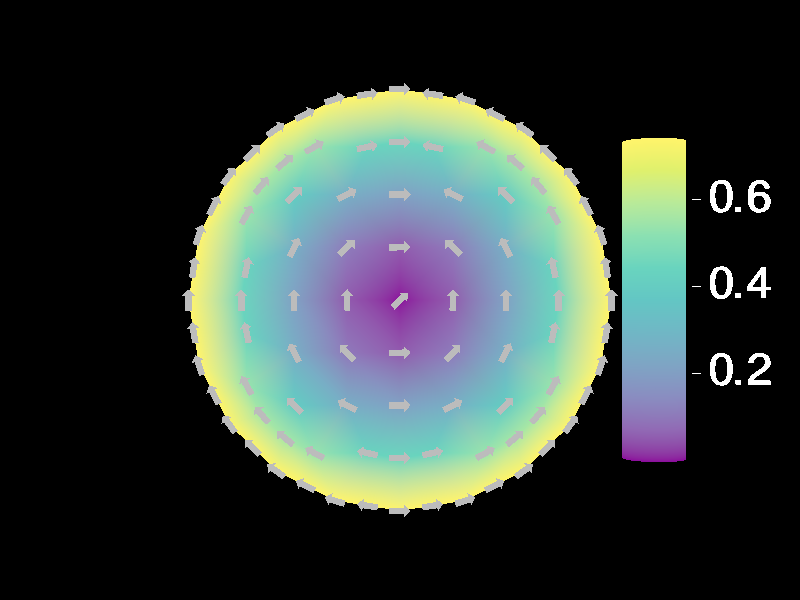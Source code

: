 #include "colors.inc"
background { rgb <0, 0, 0> }
camera {location <0, 0, 6>up <0,1,0> right <-1.33,0,0> angle 35look_at <0, 0, 0> sky <0, 1, 0> }
mesh2 {
vertex_vectors { 432, 
<-0.951057, -0.309017, 0>, 
<-0.725529, -0.404508, 0>, 
<-0.880037, -0.448401, 0>, 
<-0.809017, -0.587785, 0>, 
<-0.654508, -0.543893, 0>, 
<-0.698401, -0.698401, 0>, 
<-0.309017, -0.951057, 0>, 
<-0.154508, -0.975529, 0>, 
<-0.154508, -0.725529, 0>, 
<-0.951057, -0.309017, 0>, 
<-0.725529, -0.404508, 0>, 
<-0.725529, -0.154508, 0>, 
<-0.309017, -0.951057, 0>, 
<-0.154508, -0.725529, 0>, 
<-0.404508, -0.725529, 0>, 
<0, -1, 0>, 
<0, -0.75, 0>, 
<0.154508, -0.975529, 0>, 
<-0.587785, -0.809017, 0>, 
<-0.543893, -0.654508, 0>, 
<-0.448401, -0.880037, 0>, 
<-0.5, -0.5, 0>, 
<-0.5, -0.25, 0>, 
<-0.25, -0.5, 0>, 
<-0.951057, 0.309017, 0>, 
<-0.725529, 0.404508, 0>, 
<-0.880037, 0.448401, 0>, 
<-0.951057, 0.309017, 0>, 
<-0.725529, 0.154508, 0>, 
<-0.975529, 0.154508, 0>, 
<-0.809017, 0.587785, 0>, 
<-0.654508, 0.543893, 0>, 
<-0.698401, 0.698401, 0>, 
<-0.5, 0, 0>, 
<-0.5, 0.25, 0>, 
<-0.25, 0, 0>, 
<-0.587785, 0.809017, 0>, 
<-0.543893, 0.654508, 0>, 
<-0.448401, 0.880037, 0>, 
<-0.5, 0.5, 0>, 
<-0.404508, 0.725529, 0>, 
<-0.25, 0.5, 0>, 
<-0.951057, 0.309017, 0>, 
<-0.725529, 0.404508, 0>, 
<-0.725529, 0.154508, 0>, 
<-0.951057, -0.309017, 0>, 
<-0.725529, -0.154508, 0>, 
<-0.975529, -0.154508, 0>, 
<-0.5, 0, 0>, 
<-0.25, -0.25, 0>, 
<-0.25, 0, 0>, 
<0, -0.5, 0>, 
<0, -0.25, 0>, 
<0.25, -0.5, 0>, 
<0, -0.5, 0>, 
<0.154508, -0.725529, 0>, 
<0.25, -0.5, 0>, 
<0.309017, -0.951057, 0>, 
<0.404508, -0.725529, 0>, 
<0.448401, -0.880037, 0>, 
<0, 0, 0>, 
<0.25, -0.25, 0>, 
<0.25, 0, 0>, 
<0.5, -0.5, 0>, 
<0.725529, -0.404508, 0>, 
<0.654508, -0.543893, 0>, 
<0.5, 0, 0>, 
<0.725529, -0.154508, 0>, 
<0.75, 0, 0>, 
<0.5, -0.5, 0>, 
<0.5, -0.25, 0>, 
<0.725529, -0.404508, 0>, 
<0.5, -0.5, 0>, 
<0.543893, -0.654508, 0>, 
<0.654508, -0.543893, 0>, 
<0, 0, 0>, 
<0.25, 0, 0>, 
<0.25, 0.25, 0>, 
<0, 0.5, 0>, 
<0.25, 0.5, 0>, 
<0.154508, 0.725529, 0>, 
<0, 0, 0>, 
<0.25, 0.25, 0>, 
<0, 0.25, 0>, 
<0, 0.5, 0>, 
<0.154508, 0.725529, 0>, 
<0, 0.75, 0>, 
<0.309017, 0.951057, 0>, 
<0.404508, 0.725529, 0>, 
<0.448401, 0.880037, 0>, 
<-0.309017, 0.951057, 0>, 
<-0.154508, 0.725529, 0>, 
<-0.154508, 0.975529, 0>, 
<0.5, 0.5, 0>, 
<0.654508, 0.543893, 0>, 
<0.725529, 0.404508, 0>, 
<0.5, 0.5, 0>, 
<0.543893, 0.654508, 0>, 
<0.654508, 0.543893, 0>, 
<0.5, 0, 0>, 
<0.5, 0.25, 0>, 
<0.725529, 0.154508, 0>, 
<0.5, 0, 0>, 
<0.75, 0, 0>, 
<0.725529, 0.154508, 0>, 
<-0.5, 0.5, 0>, 
<-0.25, 0.25, 0>, 
<-0.25, 0.5, 0>, 
<-0.5, -0.5, 0>, 
<-0.725529, -0.404508, 0>, 
<-0.654508, -0.543893, 0>, 
<-0.809017, -0.587785, 0>, 
<-0.880037, -0.448401, 0>, 
<-0.654508, -0.543893, 0>, 
<-0.725529, -0.404508, 0>, 
<-0.880037, -0.448401, 0>, 
<-0.654508, -0.543893, 0>, 
<-0.5, -0.5, 0>, 
<-0.654508, -0.543893, 0>, 
<-0.543893, -0.654508, 0>, 
<-0.587785, -0.809017, 0>, 
<-0.698401, -0.698401, 0>, 
<-0.543893, -0.654508, 0>, 
<-0.654508, -0.543893, 0>, 
<-0.698401, -0.698401, 0>, 
<-0.543893, -0.654508, 0>, 
<0, -1, 0>, 
<-0.154508, -0.975529, 0>, 
<0, -0.75, 0>, 
<0, -0.5, 0>, 
<0, -0.75, 0>, 
<-0.154508, -0.725529, 0>, 
<-0.154508, -0.975529, 0>, 
<0, -0.75, 0>, 
<-0.154508, -0.725529, 0>, 
<-0.5, -0.5, 0>, 
<-0.725529, -0.404508, 0>, 
<-0.5, -0.25, 0>, 
<-0.5, 0, 0>, 
<-0.5, -0.25, 0>, 
<-0.725529, -0.154508, 0>, 
<-0.725529, -0.404508, 0>, 
<-0.5, -0.25, 0>, 
<-0.725529, -0.154508, 0>, 
<0, -0.5, 0>, 
<-0.154508, -0.725529, 0>, 
<-0.25, -0.5, 0>, 
<-0.5, -0.5, 0>, 
<-0.25, -0.5, 0>, 
<-0.404508, -0.725529, 0>, 
<-0.154508, -0.725529, 0>, 
<-0.25, -0.5, 0>, 
<-0.404508, -0.725529, 0>, 
<0, -0.5, 0>, 
<0, -0.75, 0>, 
<0.154508, -0.725529, 0>, 
<0.309017, -0.951057, 0>, 
<0.154508, -0.975529, 0>, 
<0.154508, -0.725529, 0>, 
<0, -0.75, 0>, 
<0.154508, -0.975529, 0>, 
<0.154508, -0.725529, 0>, 
<-0.5, -0.5, 0>, 
<-0.543893, -0.654508, 0>, 
<-0.404508, -0.725529, 0>, 
<-0.309017, -0.951057, 0>, 
<-0.404508, -0.725529, 0>, 
<-0.448401, -0.880037, 0>, 
<-0.543893, -0.654508, 0>, 
<-0.404508, -0.725529, 0>, 
<-0.448401, -0.880037, 0>, 
<-0.5, 0, 0>, 
<-0.5, -0.25, 0>, 
<-0.25, -0.25, 0>, 
<0, -0.5, 0>, 
<-0.25, -0.5, 0>, 
<-0.25, -0.25, 0>, 
<-0.5, -0.25, 0>, 
<-0.25, -0.5, 0>, 
<-0.25, -0.25, 0>, 
<-0.5, 0.5, 0>, 
<-0.725529, 0.404508, 0>, 
<-0.654508, 0.543893, 0>, 
<-0.809017, 0.587785, 0>, 
<-0.654508, 0.543893, 0>, 
<-0.880037, 0.448401, 0>, 
<-0.725529, 0.404508, 0>, 
<-0.654508, 0.543893, 0>, 
<-0.880037, 0.448401, 0>, 
<-0.5, 0, 0>, 
<-0.725529, 0.154508, 0>, 
<-0.75, 0, 0>, 
<-1, 0, 0>, 
<-0.975529, 0.154508, 0>, 
<-0.75, 0, 0>, 
<-0.725529, 0.154508, 0>, 
<-0.975529, 0.154508, 0>, 
<-0.75, 0, 0>, 
<-0.5, 0.5, 0>, 
<-0.654508, 0.543893, 0>, 
<-0.543893, 0.654508, 0>, 
<-0.587785, 0.809017, 0>, 
<-0.543893, 0.654508, 0>, 
<-0.698401, 0.698401, 0>, 
<-0.654508, 0.543893, 0>, 
<-0.543893, 0.654508, 0>, 
<-0.698401, 0.698401, 0>, 
<-0.5, 0.5, 0>, 
<-0.5, 0.25, 0>, 
<-0.25, 0.25, 0>, 
<0, 0, 0>, 
<-0.25, 0, 0>, 
<-0.25, 0.25, 0>, 
<-0.5, 0.25, 0>, 
<-0.25, 0, 0>, 
<-0.25, 0.25, 0>, 
<-0.5, 0.5, 0>, 
<-0.543893, 0.654508, 0>, 
<-0.404508, 0.725529, 0>, 
<-0.309017, 0.951057, 0>, 
<-0.448401, 0.880037, 0>, 
<-0.404508, 0.725529, 0>, 
<-0.543893, 0.654508, 0>, 
<-0.448401, 0.880037, 0>, 
<-0.404508, 0.725529, 0>, 
<-0.309017, 0.951057, 0>, 
<-0.404508, 0.725529, 0>, 
<-0.154508, 0.725529, 0>, 
<0, 0.5, 0>, 
<-0.25, 0.5, 0>, 
<-0.154508, 0.725529, 0>, 
<-0.404508, 0.725529, 0>, 
<-0.25, 0.5, 0>, 
<-0.154508, 0.725529, 0>, 
<-0.5, 0.5, 0>, 
<-0.725529, 0.404508, 0>, 
<-0.5, 0.25, 0>, 
<-0.5, 0, 0>, 
<-0.725529, 0.154508, 0>, 
<-0.5, 0.25, 0>, 
<-0.725529, 0.404508, 0>, 
<-0.725529, 0.154508, 0>, 
<-0.5, 0.25, 0>, 
<-0.5, 0, 0>, 
<-0.725529, -0.154508, 0>, 
<-0.75, 0, 0>, 
<-1, 0, 0>, 
<-0.75, 0, 0>, 
<-0.975529, -0.154508, 0>, 
<-0.725529, -0.154508, 0>, 
<-0.75, 0, 0>, 
<-0.975529, -0.154508, 0>, 
<0, -0.5, 0>, 
<-0.25, -0.25, 0>, 
<0, -0.25, 0>, 
<0, 0, 0>, 
<-0.25, 0, 0>, 
<0, -0.25, 0>, 
<-0.25, -0.25, 0>, 
<-0.25, 0, 0>, 
<0, -0.25, 0>, 
<0, 0, 0>, 
<0, -0.25, 0>, 
<0.25, -0.25, 0>, 
<0.5, -0.5, 0>, 
<0.25, -0.5, 0>, 
<0.25, -0.25, 0>, 
<0, -0.25, 0>, 
<0.25, -0.5, 0>, 
<0.25, -0.25, 0>, 
<0.309017, -0.951057, 0>, 
<0.154508, -0.725529, 0>, 
<0.404508, -0.725529, 0>, 
<0.5, -0.5, 0>, 
<0.25, -0.5, 0>, 
<0.404508, -0.725529, 0>, 
<0.154508, -0.725529, 0>, 
<0.25, -0.5, 0>, 
<0.404508, -0.725529, 0>, 
<0.5, -0.5, 0>, 
<0.404508, -0.725529, 0>, 
<0.543893, -0.654508, 0>, 
<0.587785, -0.809017, 0>, 
<0.448401, -0.880037, 0>, 
<0.543893, -0.654508, 0>, 
<0.404508, -0.725529, 0>, 
<0.448401, -0.880037, 0>, 
<0.543893, -0.654508, 0>, 
<0.5, -0.5, 0>, 
<0.25, -0.25, 0>, 
<0.5, -0.25, 0>, 
<0.5, 0, 0>, 
<0.5, -0.25, 0>, 
<0.25, 0, 0>, 
<0.25, -0.25, 0>, 
<0.5, -0.25, 0>, 
<0.25, 0, 0>, 
<0.951057, -0.309017, 0>, 
<0.725529, -0.404508, 0>, 
<0.880037, -0.448401, 0>, 
<0.809017, -0.587785, 0>, 
<0.654508, -0.543893, 0>, 
<0.880037, -0.448401, 0>, 
<0.725529, -0.404508, 0>, 
<0.654508, -0.543893, 0>, 
<0.880037, -0.448401, 0>, 
<0.951057, -0.309017, 0>, 
<0.725529, -0.154508, 0>, 
<0.975529, -0.154508, 0>, 
<1, 0, 0>, 
<0.975529, -0.154508, 0>, 
<0.75, 0, 0>, 
<0.725529, -0.154508, 0>, 
<0.975529, -0.154508, 0>, 
<0.75, 0, 0>, 
<0.5, 0, 0>, 
<0.5, -0.25, 0>, 
<0.725529, -0.154508, 0>, 
<0.951057, -0.309017, 0>, 
<0.725529, -0.404508, 0>, 
<0.725529, -0.154508, 0>, 
<0.5, -0.25, 0>, 
<0.725529, -0.404508, 0>, 
<0.725529, -0.154508, 0>, 
<0.587785, -0.809017, 0>, 
<0.543893, -0.654508, 0>, 
<0.698401, -0.698401, 0>, 
<0.809017, -0.587785, 0>, 
<0.654508, -0.543893, 0>, 
<0.698401, -0.698401, 0>, 
<0.543893, -0.654508, 0>, 
<0.654508, -0.543893, 0>, 
<0.698401, -0.698401, 0>, 
<0.5, 0, 0>, 
<0.25, 0, 0>, 
<0.5, 0.25, 0>, 
<0.5, 0.5, 0>, 
<0.5, 0.25, 0>, 
<0.25, 0.25, 0>, 
<0.25, 0, 0>, 
<0.5, 0.25, 0>, 
<0.25, 0.25, 0>, 
<0.5, 0.5, 0>, 
<0.25, 0.5, 0>, 
<0.404508, 0.725529, 0>, 
<0.309017, 0.951057, 0>, 
<0.404508, 0.725529, 0>, 
<0.154508, 0.725529, 0>, 
<0.25, 0.5, 0>, 
<0.404508, 0.725529, 0>, 
<0.154508, 0.725529, 0>, 
<0.5, 0.5, 0>, 
<0.25, 0.25, 0>, 
<0.25, 0.5, 0>, 
<0, 0.5, 0>, 
<0.25, 0.5, 0>, 
<0, 0.25, 0>, 
<0.25, 0.25, 0>, 
<0.25, 0.5, 0>, 
<0, 0.25, 0>, 
<0.309017, 0.951057, 0>, 
<0.154508, 0.725529, 0>, 
<0.154508, 0.975529, 0>, 
<0, 1, 0>, 
<0.154508, 0.975529, 0>, 
<0, 0.75, 0>, 
<0.154508, 0.725529, 0>, 
<0.154508, 0.975529, 0>, 
<0, 0.75, 0>, 
<0.5, 0.5, 0>, 
<0.404508, 0.725529, 0>, 
<0.543893, 0.654508, 0>, 
<0.587785, 0.809017, 0>, 
<0.543893, 0.654508, 0>, 
<0.448401, 0.880037, 0>, 
<0.404508, 0.725529, 0>, 
<0.543893, 0.654508, 0>, 
<0.448401, 0.880037, 0>, 
<0, 0.5, 0>, 
<-0.154508, 0.725529, 0>, 
<0, 0.75, 0>, 
<0, 1, 0>, 
<0, 0.75, 0>, 
<-0.154508, 0.975529, 0>, 
<-0.154508, 0.725529, 0>, 
<0, 0.75, 0>, 
<-0.154508, 0.975529, 0>, 
<0.809017, 0.587785, 0>, 
<0.654508, 0.543893, 0>, 
<0.880037, 0.448401, 0>, 
<0.951057, 0.309017, 0>, 
<0.725529, 0.404508, 0>, 
<0.880037, 0.448401, 0>, 
<0.654508, 0.543893, 0>, 
<0.725529, 0.404508, 0>, 
<0.880037, 0.448401, 0>, 
<0.587785, 0.809017, 0>, 
<0.543893, 0.654508, 0>, 
<0.698401, 0.698401, 0>, 
<0.809017, 0.587785, 0>, 
<0.654508, 0.543893, 0>, 
<0.698401, 0.698401, 0>, 
<0.543893, 0.654508, 0>, 
<0.654508, 0.543893, 0>, 
<0.698401, 0.698401, 0>, 
<0.5, 0.5, 0>, 
<0.5, 0.25, 0>, 
<0.725529, 0.404508, 0>, 
<0.951057, 0.309017, 0>, 
<0.725529, 0.404508, 0>, 
<0.725529, 0.154508, 0>, 
<0.5, 0.25, 0>, 
<0.725529, 0.404508, 0>, 
<0.725529, 0.154508, 0>, 
<1, 0, 0>, 
<0.75, 0, 0>, 
<0.975529, 0.154508, 0>, 
<0.951057, 0.309017, 0>, 
<0.725529, 0.154508, 0>, 
<0.975529, 0.154508, 0>, 
<0.75, 0, 0>, 
<0.725529, 0.154508, 0>, 
<0.975529, 0.154508, 0>, 
<0, 0, 0>, 
<-0.25, 0.25, 0>, 
<0, 0.25, 0>, 
<0, 0.5, 0>, 
<-0.25, 0.5, 0>, 
<0, 0.25, 0>, 
<-0.25, 0.25, 0>, 
<-0.25, 0.5, 0>, 
<0, 0.25, 0>
}
normal_vectors { 432, 
<0, 0, 1>, 
<0, 0, 1>, 
<0, 0, 1>, 
<0, 0, 1>, 
<0, 0, 1>, 
<0, 0, 1>, 
<0, 0, 1>, 
<0, 0, 1>, 
<0, 0, 1>, 
<0, 0, 1>, 
<0, 0, 1>, 
<0, 0, 1>, 
<0, 0, 1>, 
<0, 0, 1>, 
<0, 0, 1>, 
<0, 0, 1>, 
<0, 0, 1>, 
<0, 0, 1>, 
<0, 0, 1>, 
<0, 0, 1>, 
<0, 0, 1>, 
<0, 0, 1>, 
<0, 0, 1>, 
<0, 0, 1>, 
<0, 0, 1>, 
<0, 0, 1>, 
<0, 0, 1>, 
<0, 0, 1>, 
<0, 0, 1>, 
<0, 0, 1>, 
<0, 0, 1>, 
<0, 0, 1>, 
<0, 0, 1>, 
<0, 0, 1>, 
<0, 0, 1>, 
<0, 0, 1>, 
<0, 0, 1>, 
<0, 0, 1>, 
<0, 0, 1>, 
<0, 0, 1>, 
<0, 0, 1>, 
<0, 0, 1>, 
<0, 0, 1>, 
<0, 0, 1>, 
<0, 0, 1>, 
<0, 0, 1>, 
<0, 0, 1>, 
<0, 0, 1>, 
<0, 0, 1>, 
<0, 0, 1>, 
<0, 0, 1>, 
<0, 0, 1>, 
<0, 0, 1>, 
<0, 0, 1>, 
<0, 0, 1>, 
<0, 0, 1>, 
<0, 0, 1>, 
<0, 0, 1>, 
<0, 0, 1>, 
<0, 0, 1>, 
<0, 0, 1>, 
<0, 0, 1>, 
<0, 0, 1>, 
<0, 0, 1>, 
<0, 0, 1>, 
<0, 0, 1>, 
<0, 0, 1>, 
<0, 0, 1>, 
<0, 0, 1>, 
<0, 0, 1>, 
<0, 0, 1>, 
<0, 0, 1>, 
<0, 0, 1>, 
<0, 0, 1>, 
<0, 0, 1>, 
<0, 0, 1>, 
<0, 0, 1>, 
<0, 0, 1>, 
<0, 0, 1>, 
<0, 0, 1>, 
<0, 0, 1>, 
<0, 0, 1>, 
<0, 0, 1>, 
<0, 0, 1>, 
<0, 0, 1>, 
<0, 0, 1>, 
<0, 0, 1>, 
<0, 0, 1>, 
<0, 0, 1>, 
<0, 0, 1>, 
<0, 0, 1>, 
<0, 0, 1>, 
<0, 0, 1>, 
<0, 0, 1>, 
<0, 0, 1>, 
<0, 0, 1>, 
<0, 0, 1>, 
<0, 0, 1>, 
<0, 0, 1>, 
<0, 0, 1>, 
<0, 0, 1>, 
<0, 0, 1>, 
<0, 0, 1>, 
<0, 0, 1>, 
<0, 0, 1>, 
<0, 0, 1>, 
<0, 0, 1>, 
<0, 0, 1>, 
<0, 0, 1>, 
<0, 0, 1>, 
<0, 0, 1>, 
<0, 0, 1>, 
<0, 0, 1>, 
<0, 0, 1>, 
<0, 0, 1>, 
<0, 0, 1>, 
<0, 0, 1>, 
<0, 0, 1>, 
<0, 0, 1>, 
<0, 0, 1>, 
<0, 0, 1>, 
<0, 0, 1>, 
<0, 0, 1>, 
<0, 0, 1>, 
<0, 0, 1>, 
<0, 0, 1>, 
<0, 0, 1>, 
<0, 0, 1>, 
<0, 0, 1>, 
<0, 0, 1>, 
<0, 0, 1>, 
<0, 0, 1>, 
<0, 0, 1>, 
<0, 0, 1>, 
<0, 0, 1>, 
<0, 0, 1>, 
<0, 0, 1>, 
<0, 0, 1>, 
<0, 0, 1>, 
<0, 0, 1>, 
<0, 0, 1>, 
<0, 0, 1>, 
<0, 0, 1>, 
<0, 0, 1>, 
<0, 0, 1>, 
<0, 0, 1>, 
<0, 0, 1>, 
<0, 0, 1>, 
<0, 0, 1>, 
<0, 0, 1>, 
<0, 0, 1>, 
<0, 0, 1>, 
<0, 0, 1>, 
<0, 0, 1>, 
<0, 0, 1>, 
<0, 0, 1>, 
<0, 0, 1>, 
<0, 0, 1>, 
<0, 0, 1>, 
<0, 0, 1>, 
<0, 0, 1>, 
<0, 0, 1>, 
<0, 0, 1>, 
<0, 0, 1>, 
<0, 0, 1>, 
<0, 0, 1>, 
<0, 0, 1>, 
<0, 0, 1>, 
<0, 0, 1>, 
<0, 0, 1>, 
<0, 0, 1>, 
<0, 0, 1>, 
<0, 0, 1>, 
<0, 0, 1>, 
<0, 0, 1>, 
<0, 0, 1>, 
<0, 0, 1>, 
<0, 0, 1>, 
<0, 0, 1>, 
<0, 0, 1>, 
<0, 0, 1>, 
<0, 0, 1>, 
<0, 0, 1>, 
<0, 0, 1>, 
<0, 0, 1>, 
<0, 0, 1>, 
<0, 0, 1>, 
<0, 0, 1>, 
<0, 0, 1>, 
<0, 0, 1>, 
<0, 0, 1>, 
<0, 0, 1>, 
<0, 0, 1>, 
<0, 0, 1>, 
<0, 0, 1>, 
<0, 0, 1>, 
<0, 0, 1>, 
<0, 0, 1>, 
<0, 0, 1>, 
<0, 0, 1>, 
<0, 0, 1>, 
<0, 0, 1>, 
<0, 0, 1>, 
<0, 0, 1>, 
<0, 0, 1>, 
<0, 0, 1>, 
<0, 0, 1>, 
<0, 0, 1>, 
<0, 0, 1>, 
<0, 0, 1>, 
<0, 0, 1>, 
<0, 0, 1>, 
<0, 0, 1>, 
<0, 0, 1>, 
<0, 0, 1>, 
<0, 0, 1>, 
<0, 0, 1>, 
<0, 0, 1>, 
<0, 0, 1>, 
<0, 0, 1>, 
<0, 0, 1>, 
<0, 0, 1>, 
<0, 0, 1>, 
<0, 0, 1>, 
<0, 0, 1>, 
<0, 0, 1>, 
<0, 0, 1>, 
<0, 0, 1>, 
<0, 0, 1>, 
<0, 0, 1>, 
<0, 0, 1>, 
<0, 0, 1>, 
<0, 0, 1>, 
<0, 0, 1>, 
<0, 0, 1>, 
<0, 0, 1>, 
<0, 0, 1>, 
<0, 0, 1>, 
<0, 0, 1>, 
<0, 0, 1>, 
<0, 0, 1>, 
<0, 0, 1>, 
<0, 0, 1>, 
<0, 0, 1>, 
<0, 0, 1>, 
<0, 0, 1>, 
<0, 0, 1>, 
<0, 0, 1>, 
<0, 0, 1>, 
<0, 0, 1>, 
<0, 0, 1>, 
<0, 0, 1>, 
<0, 0, 1>, 
<0, 0, 1>, 
<0, 0, 1>, 
<0, 0, 1>, 
<0, 0, 1>, 
<0, 0, 1>, 
<0, 0, 1>, 
<0, 0, 1>, 
<0, 0, 1>, 
<0, 0, 1>, 
<0, 0, 1>, 
<0, 0, 1>, 
<0, 0, 1>, 
<0, 0, 1>, 
<0, 0, 1>, 
<0, 0, 1>, 
<0, 0, 1>, 
<0, 0, 1>, 
<0, 0, 1>, 
<0, 0, 1>, 
<0, 0, 1>, 
<0, 0, 1>, 
<0, 0, 1>, 
<0, 0, 1>, 
<0, 0, 1>, 
<0, 0, 1>, 
<0, 0, 1>, 
<0, 0, 1>, 
<0, 0, 1>, 
<0, 0, 1>, 
<0, 0, 1>, 
<0, 0, 1>, 
<0, 0, 1>, 
<0, 0, 1>, 
<0, 0, 1>, 
<0, 0, 1>, 
<0, 0, 1>, 
<0, 0, 1>, 
<0, 0, 1>, 
<0, 0, 1>, 
<0, 0, 1>, 
<0, 0, 1>, 
<0, 0, 1>, 
<0, 0, 1>, 
<0, 0, 1>, 
<0, 0, 1>, 
<0, 0, 1>, 
<0, 0, 1>, 
<0, 0, 1>, 
<0, 0, 1>, 
<0, 0, 1>, 
<0, 0, 1>, 
<0, 0, 1>, 
<0, 0, 1>, 
<0, 0, 1>, 
<0, 0, 1>, 
<0, 0, 1>, 
<0, 0, 1>, 
<0, 0, 1>, 
<0, 0, 1>, 
<0, 0, 1>, 
<0, 0, 1>, 
<0, 0, 1>, 
<0, 0, 1>, 
<0, 0, 1>, 
<0, 0, 1>, 
<0, 0, 1>, 
<0, 0, 1>, 
<0, 0, 1>, 
<0, 0, 1>, 
<0, 0, 1>, 
<0, 0, 1>, 
<0, 0, 1>, 
<0, 0, 1>, 
<0, 0, 1>, 
<0, 0, 1>, 
<0, 0, 1>, 
<0, 0, 1>, 
<0, 0, 1>, 
<0, 0, 1>, 
<0, 0, 1>, 
<0, 0, 1>, 
<0, 0, 1>, 
<0, 0, 1>, 
<0, 0, 1>, 
<0, 0, 1>, 
<0, 0, 1>, 
<0, 0, 1>, 
<0, 0, 1>, 
<0, 0, 1>, 
<0, 0, 1>, 
<0, 0, 1>, 
<0, 0, 1>, 
<0, 0, 1>, 
<0, 0, 1>, 
<0, 0, 1>, 
<0, 0, 1>, 
<0, 0, 1>, 
<0, 0, 1>, 
<0, 0, 1>, 
<0, 0, 1>, 
<0, 0, 1>, 
<0, 0, 1>, 
<0, 0, 1>, 
<0, 0, 1>, 
<0, 0, 1>, 
<0, 0, 1>, 
<0, 0, 1>, 
<0, 0, 1>, 
<0, 0, 1>, 
<0, 0, 1>, 
<0, 0, 1>, 
<0, 0, 1>, 
<0, 0, 1>, 
<0, 0, 1>, 
<0, 0, 1>, 
<0, 0, 1>, 
<0, 0, 1>, 
<0, 0, 1>, 
<0, 0, 1>, 
<0, 0, 1>, 
<0, 0, 1>, 
<0, 0, 1>, 
<0, 0, 1>, 
<0, 0, 1>, 
<0, 0, 1>, 
<0, 0, 1>, 
<0, 0, 1>, 
<0, 0, 1>, 
<0, 0, 1>, 
<0, 0, 1>, 
<0, 0, 1>, 
<0, 0, 1>, 
<0, 0, 1>, 
<0, 0, 1>, 
<0, 0, 1>, 
<0, 0, 1>, 
<0, 0, 1>, 
<0, 0, 1>, 
<0, 0, 1>, 
<0, 0, 1>, 
<0, 0, 1>, 
<0, 0, 1>, 
<0, 0, 1>, 
<0, 0, 1>, 
<0, 0, 1>, 
<0, 0, 1>, 
<0, 0, 1>, 
<0, 0, 1>, 
<0, 0, 1>, 
<0, 0, 1>, 
<0, 0, 1>, 
<0, 0, 1>, 
<0, 0, 1>, 
<0, 0, 1>, 
<0, 0, 1>, 
<0, 0, 1>, 
<0, 0, 1>, 
<0, 0, 1>, 
<0, 0, 1>, 
<0, 0, 1>, 
<0, 0, 1>, 
<0, 0, 1>, 
<0, 0, 1>, 
<0, 0, 1>, 
<0, 0, 1>, 
<0, 0, 1>, 
<0, 0, 1>, 
<0, 0, 1>, 
<0, 0, 1>, 
<0, 0, 1>, 
<0, 0, 1>, 
<0, 0, 1>, 
<0, 0, 1>, 
<0, 0, 1>, 
<0, 0, 1>, 
<0, 0, 1>, 
<0, 0, 1>, 
<0, 0, 1>, 
<0, 0, 1>
}
texture_list { 432, 
texture{ pigment{ rgb <0.999173, 0.905422, 0.144468>  } }, 
texture{ pigment{ rgb <0.308725, 0.769053, 0.415888>  } }, 
texture{ pigment{ rgb <0.986481, 0.904193, 0.134373>  } }, 
texture{ pigment{ rgb <0.985888, 0.904134, 0.13393>  } }, 
texture{ pigment{ rgb <0.36971, 0.790749, 0.38197>  } }, 
texture{ pigment{ rgb <0.991416, 0.904675, 0.138161>  } }, 
texture{ pigment{ rgb <0.999334, 0.905437, 0.144604>  } }, 
texture{ pigment{ rgb <0.988271, 0.904368, 0.135727>  } }, 
texture{ pigment{ rgb <0.137379, 0.651507, 0.519972>  } }, 
texture{ pigment{ rgb <0.999173, 0.905422, 0.144468>  } }, 
texture{ pigment{ rgb <0.308725, 0.769053, 0.415888>  } }, 
texture{ pigment{ rgb <0.137306, 0.651381, 0.520039>  } }, 
texture{ pigment{ rgb <0.999334, 0.905437, 0.144604>  } }, 
texture{ pigment{ rgb <0.137379, 0.651507, 0.519972>  } }, 
texture{ pigment{ rgb <0.30886, 0.769105, 0.415813>  } }, 
texture{ pigment{ rgb <1.0006, 0.905558, 0.145677>  } }, 
texture{ pigment{ rgb <0.145153, 0.663465, 0.513324>  } }, 
texture{ pigment{ rgb <0.989872, 0.904524, 0.136956>  } }, 
texture{ pigment{ rgb <0.985952, 0.904141, 0.133978>  } }, 
texture{ pigment{ rgb <0.369768, 0.790768, 0.381938>  } }, 
texture{ pigment{ rgb <0.986632, 0.904207, 0.134486>  } }, 
texture{ pigment{ rgb <0.121974, 0.600522, 0.541618>  } }, 
texture{ pigment{ rgb <0.187992, 0.418838, 0.556845>  } }, 
texture{ pigment{ rgb <0.187929, 0.418966, 0.556855>  } }, 
texture{ pigment{ rgb <1.00214, 0.905705, 0.146998>  } }, 
texture{ pigment{ rgb <0.314582, 0.771327, 0.41266>  } }, 
texture{ pigment{ rgb <0.991046, 0.904639, 0.137871>  } }, 
texture{ pigment{ rgb <1.00214, 0.905705, 0.146998>  } }, 
texture{ pigment{ rgb <0.138176, 0.652869, 0.519248>  } }, 
texture{ pigment{ rgb <0.989629, 0.904501, 0.136769>  } }, 
texture{ pigment{ rgb <0.99139, 0.904672, 0.13814>  } }, 
texture{ pigment{ rgb <0.37774, 0.793322, 0.377433>  } }, 
texture{ pigment{ rgb <0.997864, 0.905297, 0.143374>  } }, 
texture{ pigment{ rgb <0.21703, 0.356337, 0.55017>  } }, 
texture{ pigment{ rgb <0.18572, 0.42343, 0.557183>  } }, 
texture{ pigment{ rgb <0.284837, 0.103515, 0.425046>  } }, 
texture{ pigment{ rgb <0.99142, 0.904675, 0.138164>  } }, 
texture{ pigment{ rgb <0.377774, 0.793333, 0.377413>  } }, 
texture{ pigment{ rgb <0.991135, 0.904647, 0.137941>  } }, 
texture{ pigment{ rgb <0.122441, 0.606261, 0.539679>  } }, 
texture{ pigment{ rgb <0.314616, 0.77134, 0.412641>  } }, 
texture{ pigment{ rgb <0.185694, 0.423482, 0.557187>  } }, 
texture{ pigment{ rgb <1.00214, 0.905705, 0.146998>  } }, 
texture{ pigment{ rgb <0.314582, 0.771327, 0.41266>  } }, 
texture{ pigment{ rgb <0.138176, 0.652869, 0.519248>  } }, 
texture{ pigment{ rgb <0.999173, 0.905422, 0.144468>  } }, 
texture{ pigment{ rgb <0.137306, 0.651381, 0.520039>  } }, 
texture{ pigment{ rgb <0.988039, 0.904345, 0.13555>  } }, 
texture{ pigment{ rgb <0.21703, 0.356337, 0.55017>  } }, 
texture{ pigment{ rgb <0.274501, 0.188586, 0.493214>  } }, 
texture{ pigment{ rgb <0.284837, 0.103515, 0.425046>  } }, 
texture{ pigment{ rgb <0.21692, 0.35659, 0.550206>  } }, 
texture{ pigment{ rgb <0.284841, 0.103901, 0.425408>  } }, 
texture{ pigment{ rgb <0.185638, 0.423596, 0.557195>  } }, 
texture{ pigment{ rgb <0.21692, 0.35659, 0.550206>  } }, 
texture{ pigment{ rgb <0.138262, 0.653015, 0.51917>  } }, 
texture{ pigment{ rgb <0.185638, 0.423596, 0.557195>  } }, 
texture{ pigment{ rgb <1.00238, 0.905727, 0.147202>  } }, 
texture{ pigment{ rgb <0.314785, 0.771405, 0.412548>  } }, 
texture{ pigment{ rgb <0.991238, 0.904657, 0.138021>  } }, 
texture{ pigment{ rgb <0.262736, 0.0029581, 0.333353>  } }, 
texture{ pigment{ rgb <0.271901, 0.199432, 0.499818>  } }, 
texture{ pigment{ rgb <0.284846, 0.104426, 0.4259>  } }, 
texture{ pigment{ rgb <0.122444, 0.60629, 0.539669>  } }, 
texture{ pigment{ rgb <0.314521, 0.771304, 0.412694>  } }, 
texture{ pigment{ rgb <0.377783, 0.793335, 0.377409>  } }, 
texture{ pigment{ rgb <0.217223, 0.355889, 0.550107>  } }, 
texture{ pigment{ rgb <0.138129, 0.652791, 0.51929>  } }, 
texture{ pigment{ rgb <0.145044, 0.663314, 0.513412>  } }, 
texture{ pigment{ rgb <0.122444, 0.60629, 0.539669>  } }, 
texture{ pigment{ rgb <0.185751, 0.423368, 0.557179>  } }, 
texture{ pigment{ rgb <0.314521, 0.771304, 0.412694>  } }, 
texture{ pigment{ rgb <0.122444, 0.60629, 0.539669>  } }, 
texture{ pigment{ rgb <0.377864, 0.793361, 0.377363>  } }, 
texture{ pigment{ rgb <0.377783, 0.793335, 0.377409>  } }, 
texture{ pigment{ rgb <0.262736, 0.0029581, 0.333353>  } }, 
texture{ pigment{ rgb <0.284846, 0.104426, 0.4259>  } }, 
texture{ pigment{ rgb <0.273734, 0.191883, 0.495275>  } }, 
texture{ pigment{ rgb <0.217109, 0.356154, 0.550144>  } }, 
texture{ pigment{ rgb <0.187343, 0.420152, 0.556944>  } }, 
texture{ pigment{ rgb <0.137582, 0.651859, 0.519786>  } }, 
texture{ pigment{ rgb <0.262736, 0.0029581, 0.333353>  } }, 
texture{ pigment{ rgb <0.273734, 0.191883, 0.495275>  } }, 
texture{ pigment{ rgb <0.284849, 0.104821, 0.42627>  } }, 
texture{ pigment{ rgb <0.217109, 0.356154, 0.550144>  } }, 
texture{ pigment{ rgb <0.137582, 0.651859, 0.519786>  } }, 
texture{ pigment{ rgb <0.145154, 0.663466, 0.513323>  } }, 
texture{ pigment{ rgb <1.00015, 0.905515, 0.145293>  } }, 
texture{ pigment{ rgb <0.310782, 0.769857, 0.414755>  } }, 
texture{ pigment{ rgb <0.988061, 0.904348, 0.135567>  } }, 
texture{ pigment{ rgb <1.00226, 0.905715, 0.147097>  } }, 
texture{ pigment{ rgb <0.13821, 0.652927, 0.519217>  } }, 
texture{ pigment{ rgb <0.989815, 0.904519, 0.136913>  } }, 
texture{ pigment{ rgb <0.122167, 0.603342, 0.54068>  } }, 
texture{ pigment{ rgb <0.372996, 0.791809, 0.380116>  } }, 
texture{ pigment{ rgb <0.310623, 0.769795, 0.414842>  } }, 
texture{ pigment{ rgb <0.122167, 0.603342, 0.54068>  } }, 
texture{ pigment{ rgb <0.373063, 0.79183, 0.380078>  } }, 
texture{ pigment{ rgb <0.372996, 0.791809, 0.380116>  } }, 
texture{ pigment{ rgb <0.217223, 0.355889, 0.550107>  } }, 
texture{ pigment{ rgb <0.187412, 0.420013, 0.556933>  } }, 
texture{ pigment{ rgb <0.137488, 0.651697, 0.519872>  } }, 
texture{ pigment{ rgb <0.217223, 0.355889, 0.550107>  } }, 
texture{ pigment{ rgb <0.145044, 0.663314, 0.513412>  } }, 
texture{ pigment{ rgb <0.137488, 0.651697, 0.519872>  } }, 
texture{ pigment{ rgb <0.122441, 0.606261, 0.539679>  } }, 
texture{ pigment{ rgb <0.271912, 0.199388, 0.499792>  } }, 
texture{ pigment{ rgb <0.185694, 0.423482, 0.557187>  } }, 
texture{ pigment{ rgb <0.121974, 0.600522, 0.541618>  } }, 
texture{ pigment{ rgb <0.308725, 0.769053, 0.415888>  } }, 
texture{ pigment{ rgb <0.36971, 0.790749, 0.38197>  } }, 
texture{ pigment{ rgb <0.985888, 0.904134, 0.13393>  } }, 
texture{ pigment{ rgb <0.986481, 0.904193, 0.134373>  } }, 
texture{ pigment{ rgb <0.36971, 0.790749, 0.38197>  } }, 
texture{ pigment{ rgb <0.308725, 0.769053, 0.415888>  } }, 
texture{ pigment{ rgb <0.986481, 0.904193, 0.134373>  } }, 
texture{ pigment{ rgb <0.36971, 0.790749, 0.38197>  } }, 
texture{ pigment{ rgb <0.121974, 0.600522, 0.541618>  } }, 
texture{ pigment{ rgb <0.36971, 0.790749, 0.38197>  } }, 
texture{ pigment{ rgb <0.369768, 0.790768, 0.381938>  } }, 
texture{ pigment{ rgb <0.985952, 0.904141, 0.133978>  } }, 
texture{ pigment{ rgb <0.991416, 0.904675, 0.138161>  } }, 
texture{ pigment{ rgb <0.369768, 0.790768, 0.381938>  } }, 
texture{ pigment{ rgb <0.36971, 0.790749, 0.38197>  } }, 
texture{ pigment{ rgb <0.991416, 0.904675, 0.138161>  } }, 
texture{ pigment{ rgb <0.369768, 0.790768, 0.381938>  } }, 
texture{ pigment{ rgb <1.0006, 0.905558, 0.145677>  } }, 
texture{ pigment{ rgb <0.988271, 0.904368, 0.135727>  } }, 
texture{ pigment{ rgb <0.145153, 0.663465, 0.513324>  } }, 
texture{ pigment{ rgb <0.21692, 0.35659, 0.550206>  } }, 
texture{ pigment{ rgb <0.145153, 0.663465, 0.513324>  } }, 
texture{ pigment{ rgb <0.137379, 0.651507, 0.519972>  } }, 
texture{ pigment{ rgb <0.988271, 0.904368, 0.135727>  } }, 
texture{ pigment{ rgb <0.145153, 0.663465, 0.513324>  } }, 
texture{ pigment{ rgb <0.137379, 0.651507, 0.519972>  } }, 
texture{ pigment{ rgb <0.121974, 0.600522, 0.541618>  } }, 
texture{ pigment{ rgb <0.308725, 0.769053, 0.415888>  } }, 
texture{ pigment{ rgb <0.187992, 0.418838, 0.556845>  } }, 
texture{ pigment{ rgb <0.21703, 0.356337, 0.55017>  } }, 
texture{ pigment{ rgb <0.187992, 0.418838, 0.556845>  } }, 
texture{ pigment{ rgb <0.137306, 0.651381, 0.520039>  } }, 
texture{ pigment{ rgb <0.308725, 0.769053, 0.415888>  } }, 
texture{ pigment{ rgb <0.187992, 0.418838, 0.556845>  } }, 
texture{ pigment{ rgb <0.137306, 0.651381, 0.520039>  } }, 
texture{ pigment{ rgb <0.21692, 0.35659, 0.550206>  } }, 
texture{ pigment{ rgb <0.137379, 0.651507, 0.519972>  } }, 
texture{ pigment{ rgb <0.187929, 0.418966, 0.556855>  } }, 
texture{ pigment{ rgb <0.121974, 0.600522, 0.541618>  } }, 
texture{ pigment{ rgb <0.187929, 0.418966, 0.556855>  } }, 
texture{ pigment{ rgb <0.30886, 0.769105, 0.415813>  } }, 
texture{ pigment{ rgb <0.137379, 0.651507, 0.519972>  } }, 
texture{ pigment{ rgb <0.187929, 0.418966, 0.556855>  } }, 
texture{ pigment{ rgb <0.30886, 0.769105, 0.415813>  } }, 
texture{ pigment{ rgb <0.21692, 0.35659, 0.550206>  } }, 
texture{ pigment{ rgb <0.145153, 0.663465, 0.513324>  } }, 
texture{ pigment{ rgb <0.138262, 0.653015, 0.51917>  } }, 
texture{ pigment{ rgb <1.00238, 0.905727, 0.147202>  } }, 
texture{ pigment{ rgb <0.989872, 0.904524, 0.136956>  } }, 
texture{ pigment{ rgb <0.138262, 0.653015, 0.51917>  } }, 
texture{ pigment{ rgb <0.145153, 0.663465, 0.513324>  } }, 
texture{ pigment{ rgb <0.989872, 0.904524, 0.136956>  } }, 
texture{ pigment{ rgb <0.138262, 0.653015, 0.51917>  } }, 
texture{ pigment{ rgb <0.121974, 0.600522, 0.541618>  } }, 
texture{ pigment{ rgb <0.369768, 0.790768, 0.381938>  } }, 
texture{ pigment{ rgb <0.30886, 0.769105, 0.415813>  } }, 
texture{ pigment{ rgb <0.999334, 0.905437, 0.144604>  } }, 
texture{ pigment{ rgb <0.30886, 0.769105, 0.415813>  } }, 
texture{ pigment{ rgb <0.986632, 0.904207, 0.134486>  } }, 
texture{ pigment{ rgb <0.369768, 0.790768, 0.381938>  } }, 
texture{ pigment{ rgb <0.30886, 0.769105, 0.415813>  } }, 
texture{ pigment{ rgb <0.986632, 0.904207, 0.134486>  } }, 
texture{ pigment{ rgb <0.21703, 0.356337, 0.55017>  } }, 
texture{ pigment{ rgb <0.187992, 0.418838, 0.556845>  } }, 
texture{ pigment{ rgb <0.274501, 0.188586, 0.493214>  } }, 
texture{ pigment{ rgb <0.21692, 0.35659, 0.550206>  } }, 
texture{ pigment{ rgb <0.187929, 0.418966, 0.556855>  } }, 
texture{ pigment{ rgb <0.274501, 0.188586, 0.493214>  } }, 
texture{ pigment{ rgb <0.187992, 0.418838, 0.556845>  } }, 
texture{ pigment{ rgb <0.187929, 0.418966, 0.556855>  } }, 
texture{ pigment{ rgb <0.274501, 0.188586, 0.493214>  } }, 
texture{ pigment{ rgb <0.122441, 0.606261, 0.539679>  } }, 
texture{ pigment{ rgb <0.314582, 0.771327, 0.41266>  } }, 
texture{ pigment{ rgb <0.37774, 0.793322, 0.377433>  } }, 
texture{ pigment{ rgb <0.99139, 0.904672, 0.13814>  } }, 
texture{ pigment{ rgb <0.37774, 0.793322, 0.377433>  } }, 
texture{ pigment{ rgb <0.991046, 0.904639, 0.137871>  } }, 
texture{ pigment{ rgb <0.314582, 0.771327, 0.41266>  } }, 
texture{ pigment{ rgb <0.37774, 0.793322, 0.377433>  } }, 
texture{ pigment{ rgb <0.991046, 0.904639, 0.137871>  } }, 
texture{ pigment{ rgb <0.21703, 0.356337, 0.55017>  } }, 
texture{ pigment{ rgb <0.138176, 0.652869, 0.519248>  } }, 
texture{ pigment{ rgb <0.145036, 0.663303, 0.513418>  } }, 
texture{ pigment{ rgb <1.00035, 0.905534, 0.145464>  } }, 
texture{ pigment{ rgb <0.989629, 0.904501, 0.136769>  } }, 
texture{ pigment{ rgb <0.145036, 0.663303, 0.513418>  } }, 
texture{ pigment{ rgb <0.138176, 0.652869, 0.519248>  } }, 
texture{ pigment{ rgb <0.989629, 0.904501, 0.136769>  } }, 
texture{ pigment{ rgb <0.145036, 0.663303, 0.513418>  } }, 
texture{ pigment{ rgb <0.122441, 0.606261, 0.539679>  } }, 
texture{ pigment{ rgb <0.37774, 0.793322, 0.377433>  } }, 
texture{ pigment{ rgb <0.377774, 0.793333, 0.377413>  } }, 
texture{ pigment{ rgb <0.99142, 0.904675, 0.138164>  } }, 
texture{ pigment{ rgb <0.377774, 0.793333, 0.377413>  } }, 
texture{ pigment{ rgb <0.997864, 0.905297, 0.143374>  } }, 
texture{ pigment{ rgb <0.37774, 0.793322, 0.377433>  } }, 
texture{ pigment{ rgb <0.377774, 0.793333, 0.377413>  } }, 
texture{ pigment{ rgb <0.997864, 0.905297, 0.143374>  } }, 
texture{ pigment{ rgb <0.122441, 0.606261, 0.539679>  } }, 
texture{ pigment{ rgb <0.18572, 0.42343, 0.557183>  } }, 
texture{ pigment{ rgb <0.271912, 0.199388, 0.499792>  } }, 
texture{ pigment{ rgb <0.262736, 0.0029581, 0.333353>  } }, 
texture{ pigment{ rgb <0.284837, 0.103515, 0.425046>  } }, 
texture{ pigment{ rgb <0.271912, 0.199388, 0.499792>  } }, 
texture{ pigment{ rgb <0.18572, 0.42343, 0.557183>  } }, 
texture{ pigment{ rgb <0.284837, 0.103515, 0.425046>  } }, 
texture{ pigment{ rgb <0.271912, 0.199388, 0.499792>  } }, 
texture{ pigment{ rgb <0.122441, 0.606261, 0.539679>  } }, 
texture{ pigment{ rgb <0.377774, 0.793333, 0.377413>  } }, 
texture{ pigment{ rgb <0.314616, 0.77134, 0.412641>  } }, 
texture{ pigment{ rgb <1.00226, 0.905715, 0.147097>  } }, 
texture{ pigment{ rgb <0.991135, 0.904647, 0.137941>  } }, 
texture{ pigment{ rgb <0.314616, 0.77134, 0.412641>  } }, 
texture{ pigment{ rgb <0.377774, 0.793333, 0.377413>  } }, 
texture{ pigment{ rgb <0.991135, 0.904647, 0.137941>  } }, 
texture{ pigment{ rgb <0.314616, 0.77134, 0.412641>  } }, 
texture{ pigment{ rgb <1.00226, 0.905715, 0.147097>  } }, 
texture{ pigment{ rgb <0.314616, 0.77134, 0.412641>  } }, 
texture{ pigment{ rgb <0.13821, 0.652927, 0.519217>  } }, 
texture{ pigment{ rgb <0.217109, 0.356154, 0.550144>  } }, 
texture{ pigment{ rgb <0.185694, 0.423482, 0.557187>  } }, 
texture{ pigment{ rgb <0.13821, 0.652927, 0.519217>  } }, 
texture{ pigment{ rgb <0.314616, 0.77134, 0.412641>  } }, 
texture{ pigment{ rgb <0.185694, 0.423482, 0.557187>  } }, 
texture{ pigment{ rgb <0.13821, 0.652927, 0.519217>  } }, 
texture{ pigment{ rgb <0.122441, 0.606261, 0.539679>  } }, 
texture{ pigment{ rgb <0.314582, 0.771327, 0.41266>  } }, 
texture{ pigment{ rgb <0.18572, 0.42343, 0.557183>  } }, 
texture{ pigment{ rgb <0.21703, 0.356337, 0.55017>  } }, 
texture{ pigment{ rgb <0.138176, 0.652869, 0.519248>  } }, 
texture{ pigment{ rgb <0.18572, 0.42343, 0.557183>  } }, 
texture{ pigment{ rgb <0.314582, 0.771327, 0.41266>  } }, 
texture{ pigment{ rgb <0.138176, 0.652869, 0.519248>  } }, 
texture{ pigment{ rgb <0.18572, 0.42343, 0.557183>  } }, 
texture{ pigment{ rgb <0.21703, 0.356337, 0.55017>  } }, 
texture{ pigment{ rgb <0.137306, 0.651381, 0.520039>  } }, 
texture{ pigment{ rgb <0.145036, 0.663303, 0.513418>  } }, 
texture{ pigment{ rgb <1.00035, 0.905534, 0.145464>  } }, 
texture{ pigment{ rgb <0.145036, 0.663303, 0.513418>  } }, 
texture{ pigment{ rgb <0.988039, 0.904345, 0.13555>  } }, 
texture{ pigment{ rgb <0.137306, 0.651381, 0.520039>  } }, 
texture{ pigment{ rgb <0.145036, 0.663303, 0.513418>  } }, 
texture{ pigment{ rgb <0.988039, 0.904345, 0.13555>  } }, 
texture{ pigment{ rgb <0.21692, 0.35659, 0.550206>  } }, 
texture{ pigment{ rgb <0.274501, 0.188586, 0.493214>  } }, 
texture{ pigment{ rgb <0.284841, 0.103901, 0.425408>  } }, 
texture{ pigment{ rgb <0.262736, 0.0029581, 0.333353>  } }, 
texture{ pigment{ rgb <0.284837, 0.103515, 0.425046>  } }, 
texture{ pigment{ rgb <0.284841, 0.103901, 0.425408>  } }, 
texture{ pigment{ rgb <0.274501, 0.188586, 0.493214>  } }, 
texture{ pigment{ rgb <0.284837, 0.103515, 0.425046>  } }, 
texture{ pigment{ rgb <0.284841, 0.103901, 0.425408>  } }, 
texture{ pigment{ rgb <0.262736, 0.0029581, 0.333353>  } }, 
texture{ pigment{ rgb <0.284841, 0.103901, 0.425408>  } }, 
texture{ pigment{ rgb <0.271901, 0.199432, 0.499818>  } }, 
texture{ pigment{ rgb <0.122444, 0.60629, 0.539669>  } }, 
texture{ pigment{ rgb <0.185638, 0.423596, 0.557195>  } }, 
texture{ pigment{ rgb <0.271901, 0.199432, 0.499818>  } }, 
texture{ pigment{ rgb <0.284841, 0.103901, 0.425408>  } }, 
texture{ pigment{ rgb <0.185638, 0.423596, 0.557195>  } }, 
texture{ pigment{ rgb <0.271901, 0.199432, 0.499818>  } }, 
texture{ pigment{ rgb <1.00238, 0.905727, 0.147202>  } }, 
texture{ pigment{ rgb <0.138262, 0.653015, 0.51917>  } }, 
texture{ pigment{ rgb <0.314785, 0.771405, 0.412548>  } }, 
texture{ pigment{ rgb <0.122444, 0.60629, 0.539669>  } }, 
texture{ pigment{ rgb <0.185638, 0.423596, 0.557195>  } }, 
texture{ pigment{ rgb <0.314785, 0.771405, 0.412548>  } }, 
texture{ pigment{ rgb <0.138262, 0.653015, 0.51917>  } }, 
texture{ pigment{ rgb <0.185638, 0.423596, 0.557195>  } }, 
texture{ pigment{ rgb <0.314785, 0.771405, 0.412548>  } }, 
texture{ pigment{ rgb <0.122444, 0.60629, 0.539669>  } }, 
texture{ pigment{ rgb <0.314785, 0.771405, 0.412548>  } }, 
texture{ pigment{ rgb <0.377864, 0.793361, 0.377363>  } }, 
texture{ pigment{ rgb <0.991512, 0.904684, 0.138236>  } }, 
texture{ pigment{ rgb <0.991238, 0.904657, 0.138021>  } }, 
texture{ pigment{ rgb <0.377864, 0.793361, 0.377363>  } }, 
texture{ pigment{ rgb <0.314785, 0.771405, 0.412548>  } }, 
texture{ pigment{ rgb <0.991238, 0.904657, 0.138021>  } }, 
texture{ pigment{ rgb <0.377864, 0.793361, 0.377363>  } }, 
texture{ pigment{ rgb <0.122444, 0.60629, 0.539669>  } }, 
texture{ pigment{ rgb <0.271901, 0.199432, 0.499818>  } }, 
texture{ pigment{ rgb <0.185751, 0.423368, 0.557179>  } }, 
texture{ pigment{ rgb <0.217223, 0.355889, 0.550107>  } }, 
texture{ pigment{ rgb <0.185751, 0.423368, 0.557179>  } }, 
texture{ pigment{ rgb <0.284846, 0.104426, 0.4259>  } }, 
texture{ pigment{ rgb <0.271901, 0.199432, 0.499818>  } }, 
texture{ pigment{ rgb <0.185751, 0.423368, 0.557179>  } }, 
texture{ pigment{ rgb <0.284846, 0.104426, 0.4259>  } }, 
texture{ pigment{ rgb <1.00207, 0.905698, 0.146938>  } }, 
texture{ pigment{ rgb <0.314521, 0.771304, 0.412694>  } }, 
texture{ pigment{ rgb <0.991005, 0.904635, 0.137839>  } }, 
texture{ pigment{ rgb <0.991403, 0.904673, 0.138151>  } }, 
texture{ pigment{ rgb <0.377783, 0.793335, 0.377409>  } }, 
texture{ pigment{ rgb <0.991005, 0.904635, 0.137839>  } }, 
texture{ pigment{ rgb <0.314521, 0.771304, 0.412694>  } }, 
texture{ pigment{ rgb <0.377783, 0.793335, 0.377409>  } }, 
texture{ pigment{ rgb <0.991005, 0.904635, 0.137839>  } }, 
texture{ pigment{ rgb <1.00207, 0.905698, 0.146938>  } }, 
texture{ pigment{ rgb <0.138129, 0.652791, 0.51929>  } }, 
texture{ pigment{ rgb <0.989565, 0.904494, 0.13672>  } }, 
texture{ pigment{ rgb <1.00043, 0.905542, 0.145534>  } }, 
texture{ pigment{ rgb <0.989565, 0.904494, 0.13672>  } }, 
texture{ pigment{ rgb <0.145044, 0.663314, 0.513412>  } }, 
texture{ pigment{ rgb <0.138129, 0.652791, 0.51929>  } }, 
texture{ pigment{ rgb <0.989565, 0.904494, 0.13672>  } }, 
texture{ pigment{ rgb <0.145044, 0.663314, 0.513412>  } }, 
texture{ pigment{ rgb <0.217223, 0.355889, 0.550107>  } }, 
texture{ pigment{ rgb <0.185751, 0.423368, 0.557179>  } }, 
texture{ pigment{ rgb <0.138129, 0.652791, 0.51929>  } }, 
texture{ pigment{ rgb <1.00207, 0.905698, 0.146938>  } }, 
texture{ pigment{ rgb <0.314521, 0.771304, 0.412694>  } }, 
texture{ pigment{ rgb <0.138129, 0.652791, 0.51929>  } }, 
texture{ pigment{ rgb <0.185751, 0.423368, 0.557179>  } }, 
texture{ pigment{ rgb <0.314521, 0.771304, 0.412694>  } }, 
texture{ pigment{ rgb <0.138129, 0.652791, 0.51929>  } }, 
texture{ pigment{ rgb <0.991512, 0.904684, 0.138236>  } }, 
texture{ pigment{ rgb <0.377864, 0.793361, 0.377363>  } }, 
texture{ pigment{ rgb <0.997919, 0.905302, 0.14342>  } }, 
texture{ pigment{ rgb <0.991403, 0.904673, 0.138151>  } }, 
texture{ pigment{ rgb <0.377783, 0.793335, 0.377409>  } }, 
texture{ pigment{ rgb <0.997919, 0.905302, 0.14342>  } }, 
texture{ pigment{ rgb <0.377864, 0.793361, 0.377363>  } }, 
texture{ pigment{ rgb <0.377783, 0.793335, 0.377409>  } }, 
texture{ pigment{ rgb <0.997919, 0.905302, 0.14342>  } }, 
texture{ pigment{ rgb <0.217223, 0.355889, 0.550107>  } }, 
texture{ pigment{ rgb <0.284846, 0.104426, 0.4259>  } }, 
texture{ pigment{ rgb <0.187412, 0.420013, 0.556933>  } }, 
texture{ pigment{ rgb <0.122167, 0.603342, 0.54068>  } }, 
texture{ pigment{ rgb <0.187412, 0.420013, 0.556933>  } }, 
texture{ pigment{ rgb <0.273734, 0.191883, 0.495275>  } }, 
texture{ pigment{ rgb <0.284846, 0.104426, 0.4259>  } }, 
texture{ pigment{ rgb <0.187412, 0.420013, 0.556933>  } }, 
texture{ pigment{ rgb <0.273734, 0.191883, 0.495275>  } }, 
texture{ pigment{ rgb <0.122167, 0.603342, 0.54068>  } }, 
texture{ pigment{ rgb <0.187343, 0.420152, 0.556944>  } }, 
texture{ pigment{ rgb <0.310782, 0.769857, 0.414755>  } }, 
texture{ pigment{ rgb <1.00015, 0.905515, 0.145293>  } }, 
texture{ pigment{ rgb <0.310782, 0.769857, 0.414755>  } }, 
texture{ pigment{ rgb <0.137582, 0.651859, 0.519786>  } }, 
texture{ pigment{ rgb <0.187343, 0.420152, 0.556944>  } }, 
texture{ pigment{ rgb <0.310782, 0.769857, 0.414755>  } }, 
texture{ pigment{ rgb <0.137582, 0.651859, 0.519786>  } }, 
texture{ pigment{ rgb <0.122167, 0.603342, 0.54068>  } }, 
texture{ pigment{ rgb <0.273734, 0.191883, 0.495275>  } }, 
texture{ pigment{ rgb <0.187343, 0.420152, 0.556944>  } }, 
texture{ pigment{ rgb <0.217109, 0.356154, 0.550144>  } }, 
texture{ pigment{ rgb <0.187343, 0.420152, 0.556944>  } }, 
texture{ pigment{ rgb <0.284849, 0.104821, 0.42627>  } }, 
texture{ pigment{ rgb <0.273734, 0.191883, 0.495275>  } }, 
texture{ pigment{ rgb <0.187343, 0.420152, 0.556944>  } }, 
texture{ pigment{ rgb <0.284849, 0.104821, 0.42627>  } }, 
texture{ pigment{ rgb <1.00015, 0.905515, 0.145293>  } }, 
texture{ pigment{ rgb <0.137582, 0.651859, 0.519786>  } }, 
texture{ pigment{ rgb <0.988643, 0.904404, 0.136011>  } }, 
texture{ pigment{ rgb <1.00068, 0.905566, 0.145746>  } }, 
texture{ pigment{ rgb <0.988643, 0.904404, 0.136011>  } }, 
texture{ pigment{ rgb <0.145154, 0.663466, 0.513323>  } }, 
texture{ pigment{ rgb <0.137582, 0.651859, 0.519786>  } }, 
texture{ pigment{ rgb <0.988643, 0.904404, 0.136011>  } }, 
texture{ pigment{ rgb <0.145154, 0.663466, 0.513323>  } }, 
texture{ pigment{ rgb <0.122167, 0.603342, 0.54068>  } }, 
texture{ pigment{ rgb <0.310782, 0.769857, 0.414755>  } }, 
texture{ pigment{ rgb <0.373063, 0.79183, 0.380078>  } }, 
texture{ pigment{ rgb <0.988102, 0.904352, 0.135598>  } }, 
texture{ pigment{ rgb <0.373063, 0.79183, 0.380078>  } }, 
texture{ pigment{ rgb <0.988061, 0.904348, 0.135567>  } }, 
texture{ pigment{ rgb <0.310782, 0.769857, 0.414755>  } }, 
texture{ pigment{ rgb <0.373063, 0.79183, 0.380078>  } }, 
texture{ pigment{ rgb <0.988061, 0.904348, 0.135567>  } }, 
texture{ pigment{ rgb <0.217109, 0.356154, 0.550144>  } }, 
texture{ pigment{ rgb <0.13821, 0.652927, 0.519217>  } }, 
texture{ pigment{ rgb <0.145154, 0.663466, 0.513323>  } }, 
texture{ pigment{ rgb <1.00068, 0.905566, 0.145746>  } }, 
texture{ pigment{ rgb <0.145154, 0.663466, 0.513323>  } }, 
texture{ pigment{ rgb <0.989815, 0.904519, 0.136913>  } }, 
texture{ pigment{ rgb <0.13821, 0.652927, 0.519217>  } }, 
texture{ pigment{ rgb <0.145154, 0.663466, 0.513323>  } }, 
texture{ pigment{ rgb <0.989815, 0.904519, 0.136913>  } }, 
texture{ pigment{ rgb <0.988012, 0.904343, 0.13553>  } }, 
texture{ pigment{ rgb <0.372996, 0.791809, 0.380116>  } }, 
texture{ pigment{ rgb <0.987915, 0.904333, 0.135456>  } }, 
texture{ pigment{ rgb <0.99992, 0.905493, 0.145099>  } }, 
texture{ pigment{ rgb <0.310623, 0.769795, 0.414842>  } }, 
texture{ pigment{ rgb <0.987915, 0.904333, 0.135456>  } }, 
texture{ pigment{ rgb <0.372996, 0.791809, 0.380116>  } }, 
texture{ pigment{ rgb <0.310623, 0.769795, 0.414842>  } }, 
texture{ pigment{ rgb <0.987915, 0.904333, 0.135456>  } }, 
texture{ pigment{ rgb <0.988102, 0.904352, 0.135598>  } }, 
texture{ pigment{ rgb <0.373063, 0.79183, 0.380078>  } }, 
texture{ pigment{ rgb <0.994041, 0.904929, 0.140247>  } }, 
texture{ pigment{ rgb <0.988012, 0.904343, 0.13553>  } }, 
texture{ pigment{ rgb <0.372996, 0.791809, 0.380116>  } }, 
texture{ pigment{ rgb <0.994041, 0.904929, 0.140247>  } }, 
texture{ pigment{ rgb <0.373063, 0.79183, 0.380078>  } }, 
texture{ pigment{ rgb <0.372996, 0.791809, 0.380116>  } }, 
texture{ pigment{ rgb <0.994041, 0.904929, 0.140247>  } }, 
texture{ pigment{ rgb <0.122167, 0.603342, 0.54068>  } }, 
texture{ pigment{ rgb <0.187412, 0.420013, 0.556933>  } }, 
texture{ pigment{ rgb <0.310623, 0.769795, 0.414842>  } }, 
texture{ pigment{ rgb <0.99992, 0.905493, 0.145099>  } }, 
texture{ pigment{ rgb <0.310623, 0.769795, 0.414842>  } }, 
texture{ pigment{ rgb <0.137488, 0.651697, 0.519872>  } }, 
texture{ pigment{ rgb <0.187412, 0.420013, 0.556933>  } }, 
texture{ pigment{ rgb <0.310623, 0.769795, 0.414842>  } }, 
texture{ pigment{ rgb <0.137488, 0.651697, 0.519872>  } }, 
texture{ pigment{ rgb <1.00043, 0.905542, 0.145534>  } }, 
texture{ pigment{ rgb <0.145044, 0.663314, 0.513412>  } }, 
texture{ pigment{ rgb <0.988401, 0.904381, 0.135826>  } }, 
texture{ pigment{ rgb <0.99992, 0.905493, 0.145099>  } }, 
texture{ pigment{ rgb <0.137488, 0.651697, 0.519872>  } }, 
texture{ pigment{ rgb <0.988401, 0.904381, 0.135826>  } }, 
texture{ pigment{ rgb <0.145044, 0.663314, 0.513412>  } }, 
texture{ pigment{ rgb <0.137488, 0.651697, 0.519872>  } }, 
texture{ pigment{ rgb <0.988401, 0.904381, 0.135826>  } }, 
texture{ pigment{ rgb <0.262736, 0.0029581, 0.333353>  } }, 
texture{ pigment{ rgb <0.271912, 0.199388, 0.499792>  } }, 
texture{ pigment{ rgb <0.284849, 0.104821, 0.42627>  } }, 
texture{ pigment{ rgb <0.217109, 0.356154, 0.550144>  } }, 
texture{ pigment{ rgb <0.185694, 0.423482, 0.557187>  } }, 
texture{ pigment{ rgb <0.284849, 0.104821, 0.42627>  } }, 
texture{ pigment{ rgb <0.271912, 0.199388, 0.499792>  } }, 
texture{ pigment{ rgb <0.185694, 0.423482, 0.557187>  } }, 
texture{ pigment{ rgb <0.284849, 0.104821, 0.42627>  } }
}
face_indices { 144, 
<0, 1, 2>,0,1,2, 
<3, 4, 5>,3,4,5, 
<6, 7, 8>,6,7,8, 
<9, 10, 11>,9,10,11, 
<12, 13, 14>,12,13,14, 
<15, 16, 17>,15,16,17, 
<18, 19, 20>,18,19,20, 
<21, 22, 23>,21,22,23, 
<24, 25, 26>,24,25,26, 
<27, 28, 29>,27,28,29, 
<30, 31, 32>,30,31,32, 
<33, 34, 35>,33,34,35, 
<36, 37, 38>,36,37,38, 
<39, 40, 41>,39,40,41, 
<42, 43, 44>,42,43,44, 
<45, 46, 47>,45,46,47, 
<48, 49, 50>,48,49,50, 
<51, 52, 53>,51,52,53, 
<54, 55, 56>,54,55,56, 
<57, 58, 59>,57,58,59, 
<60, 61, 62>,60,61,62, 
<63, 64, 65>,63,64,65, 
<66, 67, 68>,66,67,68, 
<69, 70, 71>,69,70,71, 
<72, 73, 74>,72,73,74, 
<75, 76, 77>,75,76,77, 
<78, 79, 80>,78,79,80, 
<81, 82, 83>,81,82,83, 
<84, 85, 86>,84,85,86, 
<87, 88, 89>,87,88,89, 
<90, 91, 92>,90,91,92, 
<93, 94, 95>,93,94,95, 
<96, 97, 98>,96,97,98, 
<99, 100, 101>,99,100,101, 
<102, 103, 104>,102,103,104, 
<105, 106, 107>,105,106,107, 
<108, 109, 110>,108,109,110, 
<111, 112, 113>,111,112,113, 
<114, 115, 116>,114,115,116, 
<117, 118, 119>,117,118,119, 
<120, 121, 122>,120,121,122, 
<123, 124, 125>,123,124,125, 
<126, 127, 128>,126,127,128, 
<129, 130, 131>,129,130,131, 
<132, 133, 134>,132,133,134, 
<135, 136, 137>,135,136,137, 
<138, 139, 140>,138,139,140, 
<141, 142, 143>,141,142,143, 
<144, 145, 146>,144,145,146, 
<147, 148, 149>,147,148,149, 
<150, 151, 152>,150,151,152, 
<153, 154, 155>,153,154,155, 
<156, 157, 158>,156,157,158, 
<159, 160, 161>,159,160,161, 
<162, 163, 164>,162,163,164, 
<165, 166, 167>,165,166,167, 
<168, 169, 170>,168,169,170, 
<171, 172, 173>,171,172,173, 
<174, 175, 176>,174,175,176, 
<177, 178, 179>,177,178,179, 
<180, 181, 182>,180,181,182, 
<183, 184, 185>,183,184,185, 
<186, 187, 188>,186,187,188, 
<189, 190, 191>,189,190,191, 
<192, 193, 194>,192,193,194, 
<195, 196, 197>,195,196,197, 
<198, 199, 200>,198,199,200, 
<201, 202, 203>,201,202,203, 
<204, 205, 206>,204,205,206, 
<207, 208, 209>,207,208,209, 
<210, 211, 212>,210,211,212, 
<213, 214, 215>,213,214,215, 
<216, 217, 218>,216,217,218, 
<219, 220, 221>,219,220,221, 
<222, 223, 224>,222,223,224, 
<225, 226, 227>,225,226,227, 
<228, 229, 230>,228,229,230, 
<231, 232, 233>,231,232,233, 
<234, 235, 236>,234,235,236, 
<237, 238, 239>,237,238,239, 
<240, 241, 242>,240,241,242, 
<243, 244, 245>,243,244,245, 
<246, 247, 248>,246,247,248, 
<249, 250, 251>,249,250,251, 
<252, 253, 254>,252,253,254, 
<255, 256, 257>,255,256,257, 
<258, 259, 260>,258,259,260, 
<261, 262, 263>,261,262,263, 
<264, 265, 266>,264,265,266, 
<267, 268, 269>,267,268,269, 
<270, 271, 272>,270,271,272, 
<273, 274, 275>,273,274,275, 
<276, 277, 278>,276,277,278, 
<279, 280, 281>,279,280,281, 
<282, 283, 284>,282,283,284, 
<285, 286, 287>,285,286,287, 
<288, 289, 290>,288,289,290, 
<291, 292, 293>,291,292,293, 
<294, 295, 296>,294,295,296, 
<297, 298, 299>,297,298,299, 
<300, 301, 302>,300,301,302, 
<303, 304, 305>,303,304,305, 
<306, 307, 308>,306,307,308, 
<309, 310, 311>,309,310,311, 
<312, 313, 314>,312,313,314, 
<315, 316, 317>,315,316,317, 
<318, 319, 320>,318,319,320, 
<321, 322, 323>,321,322,323, 
<324, 325, 326>,324,325,326, 
<327, 328, 329>,327,328,329, 
<330, 331, 332>,330,331,332, 
<333, 334, 335>,333,334,335, 
<336, 337, 338>,336,337,338, 
<339, 340, 341>,339,340,341, 
<342, 343, 344>,342,343,344, 
<345, 346, 347>,345,346,347, 
<348, 349, 350>,348,349,350, 
<351, 352, 353>,351,352,353, 
<354, 355, 356>,354,355,356, 
<357, 358, 359>,357,358,359, 
<360, 361, 362>,360,361,362, 
<363, 364, 365>,363,364,365, 
<366, 367, 368>,366,367,368, 
<369, 370, 371>,369,370,371, 
<372, 373, 374>,372,373,374, 
<375, 376, 377>,375,376,377, 
<378, 379, 380>,378,379,380, 
<381, 382, 383>,381,382,383, 
<384, 385, 386>,384,385,386, 
<387, 388, 389>,387,388,389, 
<390, 391, 392>,390,391,392, 
<393, 394, 395>,393,394,395, 
<396, 397, 398>,396,397,398, 
<399, 400, 401>,399,400,401, 
<402, 403, 404>,402,403,404, 
<405, 406, 407>,405,406,407, 
<408, 409, 410>,408,409,410, 
<411, 412, 413>,411,412,413, 
<414, 415, 416>,414,415,416, 
<417, 418, 419>,417,418,419, 
<420, 421, 422>,420,421,422, 
<423, 424, 425>,423,424,425, 
<426, 427, 428>,426,427,428, 
<429, 430, 431>,429,430,431, 
}
}
mesh2 {
vertex_vectors { 2112, 
<1.05, -0.75, -1.83697e-17>, 
<1.05288, -0.75, -0.0292635>, 
<1.05, -0.6, -1.83697e-17>, 
<1.05288, -0.75, -0.0292635>, 
<1.05, -0.6, -1.83697e-17>, 
<1.05288, -0.6, -0.0292635>, 
<1.05288, -0.75, -0.0292635>, 
<1.06142, -0.75, -0.0574025>, 
<1.05288, -0.6, -0.0292635>, 
<1.06142, -0.75, -0.0574025>, 
<1.05288, -0.6, -0.0292635>, 
<1.06142, -0.6, -0.0574025>, 
<1.06142, -0.75, -0.0574025>, 
<1.07528, -0.75, -0.0833355>, 
<1.06142, -0.6, -0.0574025>, 
<1.07528, -0.75, -0.0833355>, 
<1.06142, -0.6, -0.0574025>, 
<1.07528, -0.6, -0.0833355>, 
<1.07528, -0.75, -0.0833355>, 
<1.09393, -0.75, -0.106066>, 
<1.07528, -0.6, -0.0833355>, 
<1.09393, -0.75, -0.106066>, 
<1.07528, -0.6, -0.0833355>, 
<1.09393, -0.6, -0.106066>, 
<1.09393, -0.75, -0.106066>, 
<1.11666, -0.75, -0.12472>, 
<1.09393, -0.6, -0.106066>, 
<1.11666, -0.75, -0.12472>, 
<1.09393, -0.6, -0.106066>, 
<1.11666, -0.6, -0.12472>, 
<1.11666, -0.75, -0.12472>, 
<1.1426, -0.75, -0.138582>, 
<1.11666, -0.6, -0.12472>, 
<1.1426, -0.75, -0.138582>, 
<1.11666, -0.6, -0.12472>, 
<1.1426, -0.6, -0.138582>, 
<1.1426, -0.75, -0.138582>, 
<1.17074, -0.75, -0.147118>, 
<1.1426, -0.6, -0.138582>, 
<1.17074, -0.75, -0.147118>, 
<1.1426, -0.6, -0.138582>, 
<1.17074, -0.6, -0.147118>, 
<1.17074, -0.75, -0.147118>, 
<1.2, -0.75, -0.15>, 
<1.17074, -0.6, -0.147118>, 
<1.2, -0.75, -0.15>, 
<1.17074, -0.6, -0.147118>, 
<1.2, -0.6, -0.15>, 
<1.2, -0.75, -0.15>, 
<1.22926, -0.75, -0.147118>, 
<1.2, -0.6, -0.15>, 
<1.22926, -0.75, -0.147118>, 
<1.2, -0.6, -0.15>, 
<1.22926, -0.6, -0.147118>, 
<1.22926, -0.75, -0.147118>, 
<1.2574, -0.75, -0.138582>, 
<1.22926, -0.6, -0.147118>, 
<1.2574, -0.75, -0.138582>, 
<1.22926, -0.6, -0.147118>, 
<1.2574, -0.6, -0.138582>, 
<1.2574, -0.75, -0.138582>, 
<1.28334, -0.75, -0.12472>, 
<1.2574, -0.6, -0.138582>, 
<1.28334, -0.75, -0.12472>, 
<1.2574, -0.6, -0.138582>, 
<1.28334, -0.6, -0.12472>, 
<1.28334, -0.75, -0.12472>, 
<1.30607, -0.75, -0.106066>, 
<1.28334, -0.6, -0.12472>, 
<1.30607, -0.75, -0.106066>, 
<1.28334, -0.6, -0.12472>, 
<1.30607, -0.6, -0.106066>, 
<1.30607, -0.75, -0.106066>, 
<1.32472, -0.75, -0.0833355>, 
<1.30607, -0.6, -0.106066>, 
<1.32472, -0.75, -0.0833355>, 
<1.30607, -0.6, -0.106066>, 
<1.32472, -0.6, -0.0833355>, 
<1.32472, -0.75, -0.0833355>, 
<1.33858, -0.75, -0.0574025>, 
<1.32472, -0.6, -0.0833355>, 
<1.33858, -0.75, -0.0574025>, 
<1.32472, -0.6, -0.0833355>, 
<1.33858, -0.6, -0.0574025>, 
<1.33858, -0.75, -0.0574025>, 
<1.34712, -0.75, -0.0292635>, 
<1.33858, -0.6, -0.0574025>, 
<1.34712, -0.75, -0.0292635>, 
<1.33858, -0.6, -0.0574025>, 
<1.34712, -0.6, -0.0292635>, 
<1.34712, -0.75, -0.0292635>, 
<1.35, -0.75, 0>, 
<1.34712, -0.6, -0.0292635>, 
<1.35, -0.75, 0>, 
<1.34712, -0.6, -0.0292635>, 
<1.35, -0.6, 0>, 
<1.35, -0.75, 0>, 
<1.34712, -0.75, 0.0292635>, 
<1.35, -0.6, 0>, 
<1.34712, -0.75, 0.0292635>, 
<1.35, -0.6, 0>, 
<1.34712, -0.6, 0.0292635>, 
<1.34712, -0.75, 0.0292635>, 
<1.33858, -0.75, 0.0574025>, 
<1.34712, -0.6, 0.0292635>, 
<1.33858, -0.75, 0.0574025>, 
<1.34712, -0.6, 0.0292635>, 
<1.33858, -0.6, 0.0574025>, 
<1.33858, -0.75, 0.0574025>, 
<1.32472, -0.75, 0.0833355>, 
<1.33858, -0.6, 0.0574025>, 
<1.32472, -0.75, 0.0833355>, 
<1.33858, -0.6, 0.0574025>, 
<1.32472, -0.6, 0.0833355>, 
<1.32472, -0.75, 0.0833355>, 
<1.30607, -0.75, 0.106066>, 
<1.32472, -0.6, 0.0833355>, 
<1.30607, -0.75, 0.106066>, 
<1.32472, -0.6, 0.0833355>, 
<1.30607, -0.6, 0.106066>, 
<1.30607, -0.75, 0.106066>, 
<1.28334, -0.75, 0.12472>, 
<1.30607, -0.6, 0.106066>, 
<1.28334, -0.75, 0.12472>, 
<1.30607, -0.6, 0.106066>, 
<1.28334, -0.6, 0.12472>, 
<1.28334, -0.75, 0.12472>, 
<1.2574, -0.75, 0.138582>, 
<1.28334, -0.6, 0.12472>, 
<1.2574, -0.75, 0.138582>, 
<1.28334, -0.6, 0.12472>, 
<1.2574, -0.6, 0.138582>, 
<1.2574, -0.75, 0.138582>, 
<1.22926, -0.75, 0.147118>, 
<1.2574, -0.6, 0.138582>, 
<1.22926, -0.75, 0.147118>, 
<1.2574, -0.6, 0.138582>, 
<1.22926, -0.6, 0.147118>, 
<1.22926, -0.75, 0.147118>, 
<1.2, -0.75, 0.15>, 
<1.22926, -0.6, 0.147118>, 
<1.2, -0.75, 0.15>, 
<1.22926, -0.6, 0.147118>, 
<1.2, -0.6, 0.15>, 
<1.2, -0.75, 0.15>, 
<1.17074, -0.75, 0.147118>, 
<1.2, -0.6, 0.15>, 
<1.17074, -0.75, 0.147118>, 
<1.2, -0.6, 0.15>, 
<1.17074, -0.6, 0.147118>, 
<1.17074, -0.75, 0.147118>, 
<1.1426, -0.75, 0.138582>, 
<1.17074, -0.6, 0.147118>, 
<1.1426, -0.75, 0.138582>, 
<1.17074, -0.6, 0.147118>, 
<1.1426, -0.6, 0.138582>, 
<1.1426, -0.75, 0.138582>, 
<1.11666, -0.75, 0.12472>, 
<1.1426, -0.6, 0.138582>, 
<1.11666, -0.75, 0.12472>, 
<1.1426, -0.6, 0.138582>, 
<1.11666, -0.6, 0.12472>, 
<1.11666, -0.75, 0.12472>, 
<1.09393, -0.75, 0.106066>, 
<1.11666, -0.6, 0.12472>, 
<1.09393, -0.75, 0.106066>, 
<1.11666, -0.6, 0.12472>, 
<1.09393, -0.6, 0.106066>, 
<1.09393, -0.75, 0.106066>, 
<1.07528, -0.75, 0.0833355>, 
<1.09393, -0.6, 0.106066>, 
<1.07528, -0.75, 0.0833355>, 
<1.09393, -0.6, 0.106066>, 
<1.07528, -0.6, 0.0833355>, 
<1.07528, -0.75, 0.0833355>, 
<1.06142, -0.75, 0.0574025>, 
<1.07528, -0.6, 0.0833355>, 
<1.06142, -0.75, 0.0574025>, 
<1.07528, -0.6, 0.0833355>, 
<1.06142, -0.6, 0.0574025>, 
<1.06142, -0.75, 0.0574025>, 
<1.05288, -0.75, 0.0292635>, 
<1.06142, -0.6, 0.0574025>, 
<1.05288, -0.75, 0.0292635>, 
<1.06142, -0.6, 0.0574025>, 
<1.05288, -0.6, 0.0292635>, 
<1.05, -0.75, -1.83697e-17>, 
<1.05288, -0.75, 0.0292635>, 
<1.05288, -0.6, 0.0292635>, 
<1.05, -0.75, -1.83697e-17>, 
<1.05, -0.6, -1.83697e-17>, 
<1.05288, -0.6, 0.0292635>, 
<1.05, -0.6, -1.83697e-17>, 
<1.05288, -0.6, -0.0292635>, 
<1.05, -0.45, -1.83697e-17>, 
<1.05288, -0.6, -0.0292635>, 
<1.05, -0.45, -1.83697e-17>, 
<1.05288, -0.45, -0.0292635>, 
<1.05288, -0.6, -0.0292635>, 
<1.06142, -0.6, -0.0574025>, 
<1.05288, -0.45, -0.0292635>, 
<1.06142, -0.6, -0.0574025>, 
<1.05288, -0.45, -0.0292635>, 
<1.06142, -0.45, -0.0574025>, 
<1.06142, -0.6, -0.0574025>, 
<1.07528, -0.6, -0.0833355>, 
<1.06142, -0.45, -0.0574025>, 
<1.07528, -0.6, -0.0833355>, 
<1.06142, -0.45, -0.0574025>, 
<1.07528, -0.45, -0.0833355>, 
<1.07528, -0.6, -0.0833355>, 
<1.09393, -0.6, -0.106066>, 
<1.07528, -0.45, -0.0833355>, 
<1.09393, -0.6, -0.106066>, 
<1.07528, -0.45, -0.0833355>, 
<1.09393, -0.45, -0.106066>, 
<1.09393, -0.6, -0.106066>, 
<1.11666, -0.6, -0.12472>, 
<1.09393, -0.45, -0.106066>, 
<1.11666, -0.6, -0.12472>, 
<1.09393, -0.45, -0.106066>, 
<1.11666, -0.45, -0.12472>, 
<1.11666, -0.6, -0.12472>, 
<1.1426, -0.6, -0.138582>, 
<1.11666, -0.45, -0.12472>, 
<1.1426, -0.6, -0.138582>, 
<1.11666, -0.45, -0.12472>, 
<1.1426, -0.45, -0.138582>, 
<1.1426, -0.6, -0.138582>, 
<1.17074, -0.6, -0.147118>, 
<1.1426, -0.45, -0.138582>, 
<1.17074, -0.6, -0.147118>, 
<1.1426, -0.45, -0.138582>, 
<1.17074, -0.45, -0.147118>, 
<1.17074, -0.6, -0.147118>, 
<1.2, -0.6, -0.15>, 
<1.17074, -0.45, -0.147118>, 
<1.2, -0.6, -0.15>, 
<1.17074, -0.45, -0.147118>, 
<1.2, -0.45, -0.15>, 
<1.2, -0.6, -0.15>, 
<1.22926, -0.6, -0.147118>, 
<1.2, -0.45, -0.15>, 
<1.22926, -0.6, -0.147118>, 
<1.2, -0.45, -0.15>, 
<1.22926, -0.45, -0.147118>, 
<1.22926, -0.6, -0.147118>, 
<1.2574, -0.6, -0.138582>, 
<1.22926, -0.45, -0.147118>, 
<1.2574, -0.6, -0.138582>, 
<1.22926, -0.45, -0.147118>, 
<1.2574, -0.45, -0.138582>, 
<1.2574, -0.6, -0.138582>, 
<1.28334, -0.6, -0.12472>, 
<1.2574, -0.45, -0.138582>, 
<1.28334, -0.6, -0.12472>, 
<1.2574, -0.45, -0.138582>, 
<1.28334, -0.45, -0.12472>, 
<1.28334, -0.6, -0.12472>, 
<1.30607, -0.6, -0.106066>, 
<1.28334, -0.45, -0.12472>, 
<1.30607, -0.6, -0.106066>, 
<1.28334, -0.45, -0.12472>, 
<1.30607, -0.45, -0.106066>, 
<1.30607, -0.6, -0.106066>, 
<1.32472, -0.6, -0.0833355>, 
<1.30607, -0.45, -0.106066>, 
<1.32472, -0.6, -0.0833355>, 
<1.30607, -0.45, -0.106066>, 
<1.32472, -0.45, -0.0833355>, 
<1.32472, -0.6, -0.0833355>, 
<1.33858, -0.6, -0.0574025>, 
<1.32472, -0.45, -0.0833355>, 
<1.33858, -0.6, -0.0574025>, 
<1.32472, -0.45, -0.0833355>, 
<1.33858, -0.45, -0.0574025>, 
<1.33858, -0.6, -0.0574025>, 
<1.34712, -0.6, -0.0292635>, 
<1.33858, -0.45, -0.0574025>, 
<1.34712, -0.6, -0.0292635>, 
<1.33858, -0.45, -0.0574025>, 
<1.34712, -0.45, -0.0292635>, 
<1.34712, -0.6, -0.0292635>, 
<1.35, -0.6, 0>, 
<1.34712, -0.45, -0.0292635>, 
<1.35, -0.6, 0>, 
<1.34712, -0.45, -0.0292635>, 
<1.35, -0.45, 0>, 
<1.35, -0.6, 0>, 
<1.34712, -0.6, 0.0292635>, 
<1.35, -0.45, 0>, 
<1.34712, -0.6, 0.0292635>, 
<1.35, -0.45, 0>, 
<1.34712, -0.45, 0.0292635>, 
<1.34712, -0.6, 0.0292635>, 
<1.33858, -0.6, 0.0574025>, 
<1.34712, -0.45, 0.0292635>, 
<1.33858, -0.6, 0.0574025>, 
<1.34712, -0.45, 0.0292635>, 
<1.33858, -0.45, 0.0574025>, 
<1.33858, -0.6, 0.0574025>, 
<1.32472, -0.6, 0.0833355>, 
<1.33858, -0.45, 0.0574025>, 
<1.32472, -0.6, 0.0833355>, 
<1.33858, -0.45, 0.0574025>, 
<1.32472, -0.45, 0.0833355>, 
<1.32472, -0.6, 0.0833355>, 
<1.30607, -0.6, 0.106066>, 
<1.32472, -0.45, 0.0833355>, 
<1.30607, -0.6, 0.106066>, 
<1.32472, -0.45, 0.0833355>, 
<1.30607, -0.45, 0.106066>, 
<1.30607, -0.6, 0.106066>, 
<1.28334, -0.6, 0.12472>, 
<1.30607, -0.45, 0.106066>, 
<1.28334, -0.6, 0.12472>, 
<1.30607, -0.45, 0.106066>, 
<1.28334, -0.45, 0.12472>, 
<1.28334, -0.6, 0.12472>, 
<1.2574, -0.6, 0.138582>, 
<1.28334, -0.45, 0.12472>, 
<1.2574, -0.6, 0.138582>, 
<1.28334, -0.45, 0.12472>, 
<1.2574, -0.45, 0.138582>, 
<1.2574, -0.6, 0.138582>, 
<1.22926, -0.6, 0.147118>, 
<1.2574, -0.45, 0.138582>, 
<1.22926, -0.6, 0.147118>, 
<1.2574, -0.45, 0.138582>, 
<1.22926, -0.45, 0.147118>, 
<1.22926, -0.6, 0.147118>, 
<1.2, -0.6, 0.15>, 
<1.22926, -0.45, 0.147118>, 
<1.2, -0.6, 0.15>, 
<1.22926, -0.45, 0.147118>, 
<1.2, -0.45, 0.15>, 
<1.2, -0.6, 0.15>, 
<1.17074, -0.6, 0.147118>, 
<1.2, -0.45, 0.15>, 
<1.17074, -0.6, 0.147118>, 
<1.2, -0.45, 0.15>, 
<1.17074, -0.45, 0.147118>, 
<1.17074, -0.6, 0.147118>, 
<1.1426, -0.6, 0.138582>, 
<1.17074, -0.45, 0.147118>, 
<1.1426, -0.6, 0.138582>, 
<1.17074, -0.45, 0.147118>, 
<1.1426, -0.45, 0.138582>, 
<1.1426, -0.6, 0.138582>, 
<1.11666, -0.6, 0.12472>, 
<1.1426, -0.45, 0.138582>, 
<1.11666, -0.6, 0.12472>, 
<1.1426, -0.45, 0.138582>, 
<1.11666, -0.45, 0.12472>, 
<1.11666, -0.6, 0.12472>, 
<1.09393, -0.6, 0.106066>, 
<1.11666, -0.45, 0.12472>, 
<1.09393, -0.6, 0.106066>, 
<1.11666, -0.45, 0.12472>, 
<1.09393, -0.45, 0.106066>, 
<1.09393, -0.6, 0.106066>, 
<1.07528, -0.6, 0.0833355>, 
<1.09393, -0.45, 0.106066>, 
<1.07528, -0.6, 0.0833355>, 
<1.09393, -0.45, 0.106066>, 
<1.07528, -0.45, 0.0833355>, 
<1.07528, -0.6, 0.0833355>, 
<1.06142, -0.6, 0.0574025>, 
<1.07528, -0.45, 0.0833355>, 
<1.06142, -0.6, 0.0574025>, 
<1.07528, -0.45, 0.0833355>, 
<1.06142, -0.45, 0.0574025>, 
<1.06142, -0.6, 0.0574025>, 
<1.05288, -0.6, 0.0292635>, 
<1.06142, -0.45, 0.0574025>, 
<1.05288, -0.6, 0.0292635>, 
<1.06142, -0.45, 0.0574025>, 
<1.05288, -0.45, 0.0292635>, 
<1.05, -0.6, -1.83697e-17>, 
<1.05288, -0.6, 0.0292635>, 
<1.05288, -0.45, 0.0292635>, 
<1.05, -0.6, -1.83697e-17>, 
<1.05, -0.45, -1.83697e-17>, 
<1.05288, -0.45, 0.0292635>, 
<1.05, -0.45, -1.83697e-17>, 
<1.05288, -0.45, -0.0292635>, 
<1.05, -0.3, -1.83697e-17>, 
<1.05288, -0.45, -0.0292635>, 
<1.05, -0.3, -1.83697e-17>, 
<1.05288, -0.3, -0.0292635>, 
<1.05288, -0.45, -0.0292635>, 
<1.06142, -0.45, -0.0574025>, 
<1.05288, -0.3, -0.0292635>, 
<1.06142, -0.45, -0.0574025>, 
<1.05288, -0.3, -0.0292635>, 
<1.06142, -0.3, -0.0574025>, 
<1.06142, -0.45, -0.0574025>, 
<1.07528, -0.45, -0.0833355>, 
<1.06142, -0.3, -0.0574025>, 
<1.07528, -0.45, -0.0833355>, 
<1.06142, -0.3, -0.0574025>, 
<1.07528, -0.3, -0.0833355>, 
<1.07528, -0.45, -0.0833355>, 
<1.09393, -0.45, -0.106066>, 
<1.07528, -0.3, -0.0833355>, 
<1.09393, -0.45, -0.106066>, 
<1.07528, -0.3, -0.0833355>, 
<1.09393, -0.3, -0.106066>, 
<1.09393, -0.45, -0.106066>, 
<1.11666, -0.45, -0.12472>, 
<1.09393, -0.3, -0.106066>, 
<1.11666, -0.45, -0.12472>, 
<1.09393, -0.3, -0.106066>, 
<1.11666, -0.3, -0.12472>, 
<1.11666, -0.45, -0.12472>, 
<1.1426, -0.45, -0.138582>, 
<1.11666, -0.3, -0.12472>, 
<1.1426, -0.45, -0.138582>, 
<1.11666, -0.3, -0.12472>, 
<1.1426, -0.3, -0.138582>, 
<1.1426, -0.45, -0.138582>, 
<1.17074, -0.45, -0.147118>, 
<1.1426, -0.3, -0.138582>, 
<1.17074, -0.45, -0.147118>, 
<1.1426, -0.3, -0.138582>, 
<1.17074, -0.3, -0.147118>, 
<1.17074, -0.45, -0.147118>, 
<1.2, -0.45, -0.15>, 
<1.17074, -0.3, -0.147118>, 
<1.2, -0.45, -0.15>, 
<1.17074, -0.3, -0.147118>, 
<1.2, -0.3, -0.15>, 
<1.2, -0.45, -0.15>, 
<1.22926, -0.45, -0.147118>, 
<1.2, -0.3, -0.15>, 
<1.22926, -0.45, -0.147118>, 
<1.2, -0.3, -0.15>, 
<1.22926, -0.3, -0.147118>, 
<1.22926, -0.45, -0.147118>, 
<1.2574, -0.45, -0.138582>, 
<1.22926, -0.3, -0.147118>, 
<1.2574, -0.45, -0.138582>, 
<1.22926, -0.3, -0.147118>, 
<1.2574, -0.3, -0.138582>, 
<1.2574, -0.45, -0.138582>, 
<1.28334, -0.45, -0.12472>, 
<1.2574, -0.3, -0.138582>, 
<1.28334, -0.45, -0.12472>, 
<1.2574, -0.3, -0.138582>, 
<1.28334, -0.3, -0.12472>, 
<1.28334, -0.45, -0.12472>, 
<1.30607, -0.45, -0.106066>, 
<1.28334, -0.3, -0.12472>, 
<1.30607, -0.45, -0.106066>, 
<1.28334, -0.3, -0.12472>, 
<1.30607, -0.3, -0.106066>, 
<1.30607, -0.45, -0.106066>, 
<1.32472, -0.45, -0.0833355>, 
<1.30607, -0.3, -0.106066>, 
<1.32472, -0.45, -0.0833355>, 
<1.30607, -0.3, -0.106066>, 
<1.32472, -0.3, -0.0833355>, 
<1.32472, -0.45, -0.0833355>, 
<1.33858, -0.45, -0.0574025>, 
<1.32472, -0.3, -0.0833355>, 
<1.33858, -0.45, -0.0574025>, 
<1.32472, -0.3, -0.0833355>, 
<1.33858, -0.3, -0.0574025>, 
<1.33858, -0.45, -0.0574025>, 
<1.34712, -0.45, -0.0292635>, 
<1.33858, -0.3, -0.0574025>, 
<1.34712, -0.45, -0.0292635>, 
<1.33858, -0.3, -0.0574025>, 
<1.34712, -0.3, -0.0292635>, 
<1.34712, -0.45, -0.0292635>, 
<1.35, -0.45, 0>, 
<1.34712, -0.3, -0.0292635>, 
<1.35, -0.45, 0>, 
<1.34712, -0.3, -0.0292635>, 
<1.35, -0.3, 0>, 
<1.35, -0.45, 0>, 
<1.34712, -0.45, 0.0292635>, 
<1.35, -0.3, 0>, 
<1.34712, -0.45, 0.0292635>, 
<1.35, -0.3, 0>, 
<1.34712, -0.3, 0.0292635>, 
<1.34712, -0.45, 0.0292635>, 
<1.33858, -0.45, 0.0574025>, 
<1.34712, -0.3, 0.0292635>, 
<1.33858, -0.45, 0.0574025>, 
<1.34712, -0.3, 0.0292635>, 
<1.33858, -0.3, 0.0574025>, 
<1.33858, -0.45, 0.0574025>, 
<1.32472, -0.45, 0.0833355>, 
<1.33858, -0.3, 0.0574025>, 
<1.32472, -0.45, 0.0833355>, 
<1.33858, -0.3, 0.0574025>, 
<1.32472, -0.3, 0.0833355>, 
<1.32472, -0.45, 0.0833355>, 
<1.30607, -0.45, 0.106066>, 
<1.32472, -0.3, 0.0833355>, 
<1.30607, -0.45, 0.106066>, 
<1.32472, -0.3, 0.0833355>, 
<1.30607, -0.3, 0.106066>, 
<1.30607, -0.45, 0.106066>, 
<1.28334, -0.45, 0.12472>, 
<1.30607, -0.3, 0.106066>, 
<1.28334, -0.45, 0.12472>, 
<1.30607, -0.3, 0.106066>, 
<1.28334, -0.3, 0.12472>, 
<1.28334, -0.45, 0.12472>, 
<1.2574, -0.45, 0.138582>, 
<1.28334, -0.3, 0.12472>, 
<1.2574, -0.45, 0.138582>, 
<1.28334, -0.3, 0.12472>, 
<1.2574, -0.3, 0.138582>, 
<1.2574, -0.45, 0.138582>, 
<1.22926, -0.45, 0.147118>, 
<1.2574, -0.3, 0.138582>, 
<1.22926, -0.45, 0.147118>, 
<1.2574, -0.3, 0.138582>, 
<1.22926, -0.3, 0.147118>, 
<1.22926, -0.45, 0.147118>, 
<1.2, -0.45, 0.15>, 
<1.22926, -0.3, 0.147118>, 
<1.2, -0.45, 0.15>, 
<1.22926, -0.3, 0.147118>, 
<1.2, -0.3, 0.15>, 
<1.2, -0.45, 0.15>, 
<1.17074, -0.45, 0.147118>, 
<1.2, -0.3, 0.15>, 
<1.17074, -0.45, 0.147118>, 
<1.2, -0.3, 0.15>, 
<1.17074, -0.3, 0.147118>, 
<1.17074, -0.45, 0.147118>, 
<1.1426, -0.45, 0.138582>, 
<1.17074, -0.3, 0.147118>, 
<1.1426, -0.45, 0.138582>, 
<1.17074, -0.3, 0.147118>, 
<1.1426, -0.3, 0.138582>, 
<1.1426, -0.45, 0.138582>, 
<1.11666, -0.45, 0.12472>, 
<1.1426, -0.3, 0.138582>, 
<1.11666, -0.45, 0.12472>, 
<1.1426, -0.3, 0.138582>, 
<1.11666, -0.3, 0.12472>, 
<1.11666, -0.45, 0.12472>, 
<1.09393, -0.45, 0.106066>, 
<1.11666, -0.3, 0.12472>, 
<1.09393, -0.45, 0.106066>, 
<1.11666, -0.3, 0.12472>, 
<1.09393, -0.3, 0.106066>, 
<1.09393, -0.45, 0.106066>, 
<1.07528, -0.45, 0.0833355>, 
<1.09393, -0.3, 0.106066>, 
<1.07528, -0.45, 0.0833355>, 
<1.09393, -0.3, 0.106066>, 
<1.07528, -0.3, 0.0833355>, 
<1.07528, -0.45, 0.0833355>, 
<1.06142, -0.45, 0.0574025>, 
<1.07528, -0.3, 0.0833355>, 
<1.06142, -0.45, 0.0574025>, 
<1.07528, -0.3, 0.0833355>, 
<1.06142, -0.3, 0.0574025>, 
<1.06142, -0.45, 0.0574025>, 
<1.05288, -0.45, 0.0292635>, 
<1.06142, -0.3, 0.0574025>, 
<1.05288, -0.45, 0.0292635>, 
<1.06142, -0.3, 0.0574025>, 
<1.05288, -0.3, 0.0292635>, 
<1.05, -0.45, -1.83697e-17>, 
<1.05288, -0.45, 0.0292635>, 
<1.05288, -0.3, 0.0292635>, 
<1.05, -0.45, -1.83697e-17>, 
<1.05, -0.3, -1.83697e-17>, 
<1.05288, -0.3, 0.0292635>, 
<1.05, -0.3, -1.83697e-17>, 
<1.05288, -0.3, -0.0292635>, 
<1.05, -0.15, -1.83697e-17>, 
<1.05288, -0.3, -0.0292635>, 
<1.05, -0.15, -1.83697e-17>, 
<1.05288, -0.15, -0.0292635>, 
<1.05288, -0.3, -0.0292635>, 
<1.06142, -0.3, -0.0574025>, 
<1.05288, -0.15, -0.0292635>, 
<1.06142, -0.3, -0.0574025>, 
<1.05288, -0.15, -0.0292635>, 
<1.06142, -0.15, -0.0574025>, 
<1.06142, -0.3, -0.0574025>, 
<1.07528, -0.3, -0.0833355>, 
<1.06142, -0.15, -0.0574025>, 
<1.07528, -0.3, -0.0833355>, 
<1.06142, -0.15, -0.0574025>, 
<1.07528, -0.15, -0.0833355>, 
<1.07528, -0.3, -0.0833355>, 
<1.09393, -0.3, -0.106066>, 
<1.07528, -0.15, -0.0833355>, 
<1.09393, -0.3, -0.106066>, 
<1.07528, -0.15, -0.0833355>, 
<1.09393, -0.15, -0.106066>, 
<1.09393, -0.3, -0.106066>, 
<1.11666, -0.3, -0.12472>, 
<1.09393, -0.15, -0.106066>, 
<1.11666, -0.3, -0.12472>, 
<1.09393, -0.15, -0.106066>, 
<1.11666, -0.15, -0.12472>, 
<1.11666, -0.3, -0.12472>, 
<1.1426, -0.3, -0.138582>, 
<1.11666, -0.15, -0.12472>, 
<1.1426, -0.3, -0.138582>, 
<1.11666, -0.15, -0.12472>, 
<1.1426, -0.15, -0.138582>, 
<1.1426, -0.3, -0.138582>, 
<1.17074, -0.3, -0.147118>, 
<1.1426, -0.15, -0.138582>, 
<1.17074, -0.3, -0.147118>, 
<1.1426, -0.15, -0.138582>, 
<1.17074, -0.15, -0.147118>, 
<1.17074, -0.3, -0.147118>, 
<1.2, -0.3, -0.15>, 
<1.17074, -0.15, -0.147118>, 
<1.2, -0.3, -0.15>, 
<1.17074, -0.15, -0.147118>, 
<1.2, -0.15, -0.15>, 
<1.2, -0.3, -0.15>, 
<1.22926, -0.3, -0.147118>, 
<1.2, -0.15, -0.15>, 
<1.22926, -0.3, -0.147118>, 
<1.2, -0.15, -0.15>, 
<1.22926, -0.15, -0.147118>, 
<1.22926, -0.3, -0.147118>, 
<1.2574, -0.3, -0.138582>, 
<1.22926, -0.15, -0.147118>, 
<1.2574, -0.3, -0.138582>, 
<1.22926, -0.15, -0.147118>, 
<1.2574, -0.15, -0.138582>, 
<1.2574, -0.3, -0.138582>, 
<1.28334, -0.3, -0.12472>, 
<1.2574, -0.15, -0.138582>, 
<1.28334, -0.3, -0.12472>, 
<1.2574, -0.15, -0.138582>, 
<1.28334, -0.15, -0.12472>, 
<1.28334, -0.3, -0.12472>, 
<1.30607, -0.3, -0.106066>, 
<1.28334, -0.15, -0.12472>, 
<1.30607, -0.3, -0.106066>, 
<1.28334, -0.15, -0.12472>, 
<1.30607, -0.15, -0.106066>, 
<1.30607, -0.3, -0.106066>, 
<1.32472, -0.3, -0.0833355>, 
<1.30607, -0.15, -0.106066>, 
<1.32472, -0.3, -0.0833355>, 
<1.30607, -0.15, -0.106066>, 
<1.32472, -0.15, -0.0833355>, 
<1.32472, -0.3, -0.0833355>, 
<1.33858, -0.3, -0.0574025>, 
<1.32472, -0.15, -0.0833355>, 
<1.33858, -0.3, -0.0574025>, 
<1.32472, -0.15, -0.0833355>, 
<1.33858, -0.15, -0.0574025>, 
<1.33858, -0.3, -0.0574025>, 
<1.34712, -0.3, -0.0292635>, 
<1.33858, -0.15, -0.0574025>, 
<1.34712, -0.3, -0.0292635>, 
<1.33858, -0.15, -0.0574025>, 
<1.34712, -0.15, -0.0292635>, 
<1.34712, -0.3, -0.0292635>, 
<1.35, -0.3, 0>, 
<1.34712, -0.15, -0.0292635>, 
<1.35, -0.3, 0>, 
<1.34712, -0.15, -0.0292635>, 
<1.35, -0.15, 0>, 
<1.35, -0.3, 0>, 
<1.34712, -0.3, 0.0292635>, 
<1.35, -0.15, 0>, 
<1.34712, -0.3, 0.0292635>, 
<1.35, -0.15, 0>, 
<1.34712, -0.15, 0.0292635>, 
<1.34712, -0.3, 0.0292635>, 
<1.33858, -0.3, 0.0574025>, 
<1.34712, -0.15, 0.0292635>, 
<1.33858, -0.3, 0.0574025>, 
<1.34712, -0.15, 0.0292635>, 
<1.33858, -0.15, 0.0574025>, 
<1.33858, -0.3, 0.0574025>, 
<1.32472, -0.3, 0.0833355>, 
<1.33858, -0.15, 0.0574025>, 
<1.32472, -0.3, 0.0833355>, 
<1.33858, -0.15, 0.0574025>, 
<1.32472, -0.15, 0.0833355>, 
<1.32472, -0.3, 0.0833355>, 
<1.30607, -0.3, 0.106066>, 
<1.32472, -0.15, 0.0833355>, 
<1.30607, -0.3, 0.106066>, 
<1.32472, -0.15, 0.0833355>, 
<1.30607, -0.15, 0.106066>, 
<1.30607, -0.3, 0.106066>, 
<1.28334, -0.3, 0.12472>, 
<1.30607, -0.15, 0.106066>, 
<1.28334, -0.3, 0.12472>, 
<1.30607, -0.15, 0.106066>, 
<1.28334, -0.15, 0.12472>, 
<1.28334, -0.3, 0.12472>, 
<1.2574, -0.3, 0.138582>, 
<1.28334, -0.15, 0.12472>, 
<1.2574, -0.3, 0.138582>, 
<1.28334, -0.15, 0.12472>, 
<1.2574, -0.15, 0.138582>, 
<1.2574, -0.3, 0.138582>, 
<1.22926, -0.3, 0.147118>, 
<1.2574, -0.15, 0.138582>, 
<1.22926, -0.3, 0.147118>, 
<1.2574, -0.15, 0.138582>, 
<1.22926, -0.15, 0.147118>, 
<1.22926, -0.3, 0.147118>, 
<1.2, -0.3, 0.15>, 
<1.22926, -0.15, 0.147118>, 
<1.2, -0.3, 0.15>, 
<1.22926, -0.15, 0.147118>, 
<1.2, -0.15, 0.15>, 
<1.2, -0.3, 0.15>, 
<1.17074, -0.3, 0.147118>, 
<1.2, -0.15, 0.15>, 
<1.17074, -0.3, 0.147118>, 
<1.2, -0.15, 0.15>, 
<1.17074, -0.15, 0.147118>, 
<1.17074, -0.3, 0.147118>, 
<1.1426, -0.3, 0.138582>, 
<1.17074, -0.15, 0.147118>, 
<1.1426, -0.3, 0.138582>, 
<1.17074, -0.15, 0.147118>, 
<1.1426, -0.15, 0.138582>, 
<1.1426, -0.3, 0.138582>, 
<1.11666, -0.3, 0.12472>, 
<1.1426, -0.15, 0.138582>, 
<1.11666, -0.3, 0.12472>, 
<1.1426, -0.15, 0.138582>, 
<1.11666, -0.15, 0.12472>, 
<1.11666, -0.3, 0.12472>, 
<1.09393, -0.3, 0.106066>, 
<1.11666, -0.15, 0.12472>, 
<1.09393, -0.3, 0.106066>, 
<1.11666, -0.15, 0.12472>, 
<1.09393, -0.15, 0.106066>, 
<1.09393, -0.3, 0.106066>, 
<1.07528, -0.3, 0.0833355>, 
<1.09393, -0.15, 0.106066>, 
<1.07528, -0.3, 0.0833355>, 
<1.09393, -0.15, 0.106066>, 
<1.07528, -0.15, 0.0833355>, 
<1.07528, -0.3, 0.0833355>, 
<1.06142, -0.3, 0.0574025>, 
<1.07528, -0.15, 0.0833355>, 
<1.06142, -0.3, 0.0574025>, 
<1.07528, -0.15, 0.0833355>, 
<1.06142, -0.15, 0.0574025>, 
<1.06142, -0.3, 0.0574025>, 
<1.05288, -0.3, 0.0292635>, 
<1.06142, -0.15, 0.0574025>, 
<1.05288, -0.3, 0.0292635>, 
<1.06142, -0.15, 0.0574025>, 
<1.05288, -0.15, 0.0292635>, 
<1.05, -0.3, -1.83697e-17>, 
<1.05288, -0.3, 0.0292635>, 
<1.05288, -0.15, 0.0292635>, 
<1.05, -0.3, -1.83697e-17>, 
<1.05, -0.15, -1.83697e-17>, 
<1.05288, -0.15, 0.0292635>, 
<1.05, -0.15, -1.83697e-17>, 
<1.05288, -0.15, -0.0292635>, 
<1.05, -2.77556e-17, -1.83697e-17>, 
<1.05288, -0.15, -0.0292635>, 
<1.05, -2.77556e-17, -1.83697e-17>, 
<1.05288, -2.77556e-17, -0.0292635>, 
<1.05288, -0.15, -0.0292635>, 
<1.06142, -0.15, -0.0574025>, 
<1.05288, -2.77556e-17, -0.0292635>, 
<1.06142, -0.15, -0.0574025>, 
<1.05288, -2.77556e-17, -0.0292635>, 
<1.06142, -2.77556e-17, -0.0574025>, 
<1.06142, -0.15, -0.0574025>, 
<1.07528, -0.15, -0.0833355>, 
<1.06142, -2.77556e-17, -0.0574025>, 
<1.07528, -0.15, -0.0833355>, 
<1.06142, -2.77556e-17, -0.0574025>, 
<1.07528, -2.77556e-17, -0.0833355>, 
<1.07528, -0.15, -0.0833355>, 
<1.09393, -0.15, -0.106066>, 
<1.07528, -2.77556e-17, -0.0833355>, 
<1.09393, -0.15, -0.106066>, 
<1.07528, -2.77556e-17, -0.0833355>, 
<1.09393, -2.77556e-17, -0.106066>, 
<1.09393, -0.15, -0.106066>, 
<1.11666, -0.15, -0.12472>, 
<1.09393, -2.77556e-17, -0.106066>, 
<1.11666, -0.15, -0.12472>, 
<1.09393, -2.77556e-17, -0.106066>, 
<1.11666, -2.77556e-17, -0.12472>, 
<1.11666, -0.15, -0.12472>, 
<1.1426, -0.15, -0.138582>, 
<1.11666, -2.77556e-17, -0.12472>, 
<1.1426, -0.15, -0.138582>, 
<1.11666, -2.77556e-17, -0.12472>, 
<1.1426, -2.77556e-17, -0.138582>, 
<1.1426, -0.15, -0.138582>, 
<1.17074, -0.15, -0.147118>, 
<1.1426, -2.77556e-17, -0.138582>, 
<1.17074, -0.15, -0.147118>, 
<1.1426, -2.77556e-17, -0.138582>, 
<1.17074, -2.77556e-17, -0.147118>, 
<1.17074, -0.15, -0.147118>, 
<1.2, -0.15, -0.15>, 
<1.17074, -2.77556e-17, -0.147118>, 
<1.2, -0.15, -0.15>, 
<1.17074, -2.77556e-17, -0.147118>, 
<1.2, -2.77556e-17, -0.15>, 
<1.2, -0.15, -0.15>, 
<1.22926, -0.15, -0.147118>, 
<1.2, -2.77556e-17, -0.15>, 
<1.22926, -0.15, -0.147118>, 
<1.2, -2.77556e-17, -0.15>, 
<1.22926, -2.77556e-17, -0.147118>, 
<1.22926, -0.15, -0.147118>, 
<1.2574, -0.15, -0.138582>, 
<1.22926, -2.77556e-17, -0.147118>, 
<1.2574, -0.15, -0.138582>, 
<1.22926, -2.77556e-17, -0.147118>, 
<1.2574, -2.77556e-17, -0.138582>, 
<1.2574, -0.15, -0.138582>, 
<1.28334, -0.15, -0.12472>, 
<1.2574, -2.77556e-17, -0.138582>, 
<1.28334, -0.15, -0.12472>, 
<1.2574, -2.77556e-17, -0.138582>, 
<1.28334, -2.77556e-17, -0.12472>, 
<1.28334, -0.15, -0.12472>, 
<1.30607, -0.15, -0.106066>, 
<1.28334, -2.77556e-17, -0.12472>, 
<1.30607, -0.15, -0.106066>, 
<1.28334, -2.77556e-17, -0.12472>, 
<1.30607, -2.77556e-17, -0.106066>, 
<1.30607, -0.15, -0.106066>, 
<1.32472, -0.15, -0.0833355>, 
<1.30607, -2.77556e-17, -0.106066>, 
<1.32472, -0.15, -0.0833355>, 
<1.30607, -2.77556e-17, -0.106066>, 
<1.32472, -2.77556e-17, -0.0833355>, 
<1.32472, -0.15, -0.0833355>, 
<1.33858, -0.15, -0.0574025>, 
<1.32472, -2.77556e-17, -0.0833355>, 
<1.33858, -0.15, -0.0574025>, 
<1.32472, -2.77556e-17, -0.0833355>, 
<1.33858, -2.77556e-17, -0.0574025>, 
<1.33858, -0.15, -0.0574025>, 
<1.34712, -0.15, -0.0292635>, 
<1.33858, -2.77556e-17, -0.0574025>, 
<1.34712, -0.15, -0.0292635>, 
<1.33858, -2.77556e-17, -0.0574025>, 
<1.34712, -2.77556e-17, -0.0292635>, 
<1.34712, -0.15, -0.0292635>, 
<1.35, -0.15, 0>, 
<1.34712, -2.77556e-17, -0.0292635>, 
<1.35, -0.15, 0>, 
<1.34712, -2.77556e-17, -0.0292635>, 
<1.35, -2.77556e-17, 0>, 
<1.35, -0.15, 0>, 
<1.34712, -0.15, 0.0292635>, 
<1.35, -2.77556e-17, 0>, 
<1.34712, -0.15, 0.0292635>, 
<1.35, -2.77556e-17, 0>, 
<1.34712, -2.77556e-17, 0.0292635>, 
<1.34712, -0.15, 0.0292635>, 
<1.33858, -0.15, 0.0574025>, 
<1.34712, -2.77556e-17, 0.0292635>, 
<1.33858, -0.15, 0.0574025>, 
<1.34712, -2.77556e-17, 0.0292635>, 
<1.33858, -2.77556e-17, 0.0574025>, 
<1.33858, -0.15, 0.0574025>, 
<1.32472, -0.15, 0.0833355>, 
<1.33858, -2.77556e-17, 0.0574025>, 
<1.32472, -0.15, 0.0833355>, 
<1.33858, -2.77556e-17, 0.0574025>, 
<1.32472, -2.77556e-17, 0.0833355>, 
<1.32472, -0.15, 0.0833355>, 
<1.30607, -0.15, 0.106066>, 
<1.32472, -2.77556e-17, 0.0833355>, 
<1.30607, -0.15, 0.106066>, 
<1.32472, -2.77556e-17, 0.0833355>, 
<1.30607, -2.77556e-17, 0.106066>, 
<1.30607, -0.15, 0.106066>, 
<1.28334, -0.15, 0.12472>, 
<1.30607, -2.77556e-17, 0.106066>, 
<1.28334, -0.15, 0.12472>, 
<1.30607, -2.77556e-17, 0.106066>, 
<1.28334, -2.77556e-17, 0.12472>, 
<1.28334, -0.15, 0.12472>, 
<1.2574, -0.15, 0.138582>, 
<1.28334, -2.77556e-17, 0.12472>, 
<1.2574, -0.15, 0.138582>, 
<1.28334, -2.77556e-17, 0.12472>, 
<1.2574, -2.77556e-17, 0.138582>, 
<1.2574, -0.15, 0.138582>, 
<1.22926, -0.15, 0.147118>, 
<1.2574, -2.77556e-17, 0.138582>, 
<1.22926, -0.15, 0.147118>, 
<1.2574, -2.77556e-17, 0.138582>, 
<1.22926, -2.77556e-17, 0.147118>, 
<1.22926, -0.15, 0.147118>, 
<1.2, -0.15, 0.15>, 
<1.22926, -2.77556e-17, 0.147118>, 
<1.2, -0.15, 0.15>, 
<1.22926, -2.77556e-17, 0.147118>, 
<1.2, -2.77556e-17, 0.15>, 
<1.2, -0.15, 0.15>, 
<1.17074, -0.15, 0.147118>, 
<1.2, -2.77556e-17, 0.15>, 
<1.17074, -0.15, 0.147118>, 
<1.2, -2.77556e-17, 0.15>, 
<1.17074, -2.77556e-17, 0.147118>, 
<1.17074, -0.15, 0.147118>, 
<1.1426, -0.15, 0.138582>, 
<1.17074, -2.77556e-17, 0.147118>, 
<1.1426, -0.15, 0.138582>, 
<1.17074, -2.77556e-17, 0.147118>, 
<1.1426, -2.77556e-17, 0.138582>, 
<1.1426, -0.15, 0.138582>, 
<1.11666, -0.15, 0.12472>, 
<1.1426, -2.77556e-17, 0.138582>, 
<1.11666, -0.15, 0.12472>, 
<1.1426, -2.77556e-17, 0.138582>, 
<1.11666, -2.77556e-17, 0.12472>, 
<1.11666, -0.15, 0.12472>, 
<1.09393, -0.15, 0.106066>, 
<1.11666, -2.77556e-17, 0.12472>, 
<1.09393, -0.15, 0.106066>, 
<1.11666, -2.77556e-17, 0.12472>, 
<1.09393, -2.77556e-17, 0.106066>, 
<1.09393, -0.15, 0.106066>, 
<1.07528, -0.15, 0.0833355>, 
<1.09393, -2.77556e-17, 0.106066>, 
<1.07528, -0.15, 0.0833355>, 
<1.09393, -2.77556e-17, 0.106066>, 
<1.07528, -2.77556e-17, 0.0833355>, 
<1.07528, -0.15, 0.0833355>, 
<1.06142, -0.15, 0.0574025>, 
<1.07528, -2.77556e-17, 0.0833355>, 
<1.06142, -0.15, 0.0574025>, 
<1.07528, -2.77556e-17, 0.0833355>, 
<1.06142, -2.77556e-17, 0.0574025>, 
<1.06142, -0.15, 0.0574025>, 
<1.05288, -0.15, 0.0292635>, 
<1.06142, -2.77556e-17, 0.0574025>, 
<1.05288, -0.15, 0.0292635>, 
<1.06142, -2.77556e-17, 0.0574025>, 
<1.05288, -2.77556e-17, 0.0292635>, 
<1.05, -0.15, -1.83697e-17>, 
<1.05288, -0.15, 0.0292635>, 
<1.05288, -2.77556e-17, 0.0292635>, 
<1.05, -0.15, -1.83697e-17>, 
<1.05, -2.77556e-17, -1.83697e-17>, 
<1.05288, -2.77556e-17, 0.0292635>, 
<1.05, -2.77556e-17, -1.83697e-17>, 
<1.05288, -2.77556e-17, -0.0292635>, 
<1.05, 0.15, -1.83697e-17>, 
<1.05288, -2.77556e-17, -0.0292635>, 
<1.05, 0.15, -1.83697e-17>, 
<1.05288, 0.15, -0.0292635>, 
<1.05288, -2.77556e-17, -0.0292635>, 
<1.06142, -2.77556e-17, -0.0574025>, 
<1.05288, 0.15, -0.0292635>, 
<1.06142, -2.77556e-17, -0.0574025>, 
<1.05288, 0.15, -0.0292635>, 
<1.06142, 0.15, -0.0574025>, 
<1.06142, -2.77556e-17, -0.0574025>, 
<1.07528, -2.77556e-17, -0.0833355>, 
<1.06142, 0.15, -0.0574025>, 
<1.07528, -2.77556e-17, -0.0833355>, 
<1.06142, 0.15, -0.0574025>, 
<1.07528, 0.15, -0.0833355>, 
<1.07528, -2.77556e-17, -0.0833355>, 
<1.09393, -2.77556e-17, -0.106066>, 
<1.07528, 0.15, -0.0833355>, 
<1.09393, -2.77556e-17, -0.106066>, 
<1.07528, 0.15, -0.0833355>, 
<1.09393, 0.15, -0.106066>, 
<1.09393, -2.77556e-17, -0.106066>, 
<1.11666, -2.77556e-17, -0.12472>, 
<1.09393, 0.15, -0.106066>, 
<1.11666, -2.77556e-17, -0.12472>, 
<1.09393, 0.15, -0.106066>, 
<1.11666, 0.15, -0.12472>, 
<1.11666, -2.77556e-17, -0.12472>, 
<1.1426, -2.77556e-17, -0.138582>, 
<1.11666, 0.15, -0.12472>, 
<1.1426, -2.77556e-17, -0.138582>, 
<1.11666, 0.15, -0.12472>, 
<1.1426, 0.15, -0.138582>, 
<1.1426, -2.77556e-17, -0.138582>, 
<1.17074, -2.77556e-17, -0.147118>, 
<1.1426, 0.15, -0.138582>, 
<1.17074, -2.77556e-17, -0.147118>, 
<1.1426, 0.15, -0.138582>, 
<1.17074, 0.15, -0.147118>, 
<1.17074, -2.77556e-17, -0.147118>, 
<1.2, -2.77556e-17, -0.15>, 
<1.17074, 0.15, -0.147118>, 
<1.2, -2.77556e-17, -0.15>, 
<1.17074, 0.15, -0.147118>, 
<1.2, 0.15, -0.15>, 
<1.2, -2.77556e-17, -0.15>, 
<1.22926, -2.77556e-17, -0.147118>, 
<1.2, 0.15, -0.15>, 
<1.22926, -2.77556e-17, -0.147118>, 
<1.2, 0.15, -0.15>, 
<1.22926, 0.15, -0.147118>, 
<1.22926, -2.77556e-17, -0.147118>, 
<1.2574, -2.77556e-17, -0.138582>, 
<1.22926, 0.15, -0.147118>, 
<1.2574, -2.77556e-17, -0.138582>, 
<1.22926, 0.15, -0.147118>, 
<1.2574, 0.15, -0.138582>, 
<1.2574, -2.77556e-17, -0.138582>, 
<1.28334, -2.77556e-17, -0.12472>, 
<1.2574, 0.15, -0.138582>, 
<1.28334, -2.77556e-17, -0.12472>, 
<1.2574, 0.15, -0.138582>, 
<1.28334, 0.15, -0.12472>, 
<1.28334, -2.77556e-17, -0.12472>, 
<1.30607, -2.77556e-17, -0.106066>, 
<1.28334, 0.15, -0.12472>, 
<1.30607, -2.77556e-17, -0.106066>, 
<1.28334, 0.15, -0.12472>, 
<1.30607, 0.15, -0.106066>, 
<1.30607, -2.77556e-17, -0.106066>, 
<1.32472, -2.77556e-17, -0.0833355>, 
<1.30607, 0.15, -0.106066>, 
<1.32472, -2.77556e-17, -0.0833355>, 
<1.30607, 0.15, -0.106066>, 
<1.32472, 0.15, -0.0833355>, 
<1.32472, -2.77556e-17, -0.0833355>, 
<1.33858, -2.77556e-17, -0.0574025>, 
<1.32472, 0.15, -0.0833355>, 
<1.33858, -2.77556e-17, -0.0574025>, 
<1.32472, 0.15, -0.0833355>, 
<1.33858, 0.15, -0.0574025>, 
<1.33858, -2.77556e-17, -0.0574025>, 
<1.34712, -2.77556e-17, -0.0292635>, 
<1.33858, 0.15, -0.0574025>, 
<1.34712, -2.77556e-17, -0.0292635>, 
<1.33858, 0.15, -0.0574025>, 
<1.34712, 0.15, -0.0292635>, 
<1.34712, -2.77556e-17, -0.0292635>, 
<1.35, -2.77556e-17, 0>, 
<1.34712, 0.15, -0.0292635>, 
<1.35, -2.77556e-17, 0>, 
<1.34712, 0.15, -0.0292635>, 
<1.35, 0.15, 0>, 
<1.35, -2.77556e-17, 0>, 
<1.34712, -2.77556e-17, 0.0292635>, 
<1.35, 0.15, 0>, 
<1.34712, -2.77556e-17, 0.0292635>, 
<1.35, 0.15, 0>, 
<1.34712, 0.15, 0.0292635>, 
<1.34712, -2.77556e-17, 0.0292635>, 
<1.33858, -2.77556e-17, 0.0574025>, 
<1.34712, 0.15, 0.0292635>, 
<1.33858, -2.77556e-17, 0.0574025>, 
<1.34712, 0.15, 0.0292635>, 
<1.33858, 0.15, 0.0574025>, 
<1.33858, -2.77556e-17, 0.0574025>, 
<1.32472, -2.77556e-17, 0.0833355>, 
<1.33858, 0.15, 0.0574025>, 
<1.32472, -2.77556e-17, 0.0833355>, 
<1.33858, 0.15, 0.0574025>, 
<1.32472, 0.15, 0.0833355>, 
<1.32472, -2.77556e-17, 0.0833355>, 
<1.30607, -2.77556e-17, 0.106066>, 
<1.32472, 0.15, 0.0833355>, 
<1.30607, -2.77556e-17, 0.106066>, 
<1.32472, 0.15, 0.0833355>, 
<1.30607, 0.15, 0.106066>, 
<1.30607, -2.77556e-17, 0.106066>, 
<1.28334, -2.77556e-17, 0.12472>, 
<1.30607, 0.15, 0.106066>, 
<1.28334, -2.77556e-17, 0.12472>, 
<1.30607, 0.15, 0.106066>, 
<1.28334, 0.15, 0.12472>, 
<1.28334, -2.77556e-17, 0.12472>, 
<1.2574, -2.77556e-17, 0.138582>, 
<1.28334, 0.15, 0.12472>, 
<1.2574, -2.77556e-17, 0.138582>, 
<1.28334, 0.15, 0.12472>, 
<1.2574, 0.15, 0.138582>, 
<1.2574, -2.77556e-17, 0.138582>, 
<1.22926, -2.77556e-17, 0.147118>, 
<1.2574, 0.15, 0.138582>, 
<1.22926, -2.77556e-17, 0.147118>, 
<1.2574, 0.15, 0.138582>, 
<1.22926, 0.15, 0.147118>, 
<1.22926, -2.77556e-17, 0.147118>, 
<1.2, -2.77556e-17, 0.15>, 
<1.22926, 0.15, 0.147118>, 
<1.2, -2.77556e-17, 0.15>, 
<1.22926, 0.15, 0.147118>, 
<1.2, 0.15, 0.15>, 
<1.2, -2.77556e-17, 0.15>, 
<1.17074, -2.77556e-17, 0.147118>, 
<1.2, 0.15, 0.15>, 
<1.17074, -2.77556e-17, 0.147118>, 
<1.2, 0.15, 0.15>, 
<1.17074, 0.15, 0.147118>, 
<1.17074, -2.77556e-17, 0.147118>, 
<1.1426, -2.77556e-17, 0.138582>, 
<1.17074, 0.15, 0.147118>, 
<1.1426, -2.77556e-17, 0.138582>, 
<1.17074, 0.15, 0.147118>, 
<1.1426, 0.15, 0.138582>, 
<1.1426, -2.77556e-17, 0.138582>, 
<1.11666, -2.77556e-17, 0.12472>, 
<1.1426, 0.15, 0.138582>, 
<1.11666, -2.77556e-17, 0.12472>, 
<1.1426, 0.15, 0.138582>, 
<1.11666, 0.15, 0.12472>, 
<1.11666, -2.77556e-17, 0.12472>, 
<1.09393, -2.77556e-17, 0.106066>, 
<1.11666, 0.15, 0.12472>, 
<1.09393, -2.77556e-17, 0.106066>, 
<1.11666, 0.15, 0.12472>, 
<1.09393, 0.15, 0.106066>, 
<1.09393, -2.77556e-17, 0.106066>, 
<1.07528, -2.77556e-17, 0.0833355>, 
<1.09393, 0.15, 0.106066>, 
<1.07528, -2.77556e-17, 0.0833355>, 
<1.09393, 0.15, 0.106066>, 
<1.07528, 0.15, 0.0833355>, 
<1.07528, -2.77556e-17, 0.0833355>, 
<1.06142, -2.77556e-17, 0.0574025>, 
<1.07528, 0.15, 0.0833355>, 
<1.06142, -2.77556e-17, 0.0574025>, 
<1.07528, 0.15, 0.0833355>, 
<1.06142, 0.15, 0.0574025>, 
<1.06142, -2.77556e-17, 0.0574025>, 
<1.05288, -2.77556e-17, 0.0292635>, 
<1.06142, 0.15, 0.0574025>, 
<1.05288, -2.77556e-17, 0.0292635>, 
<1.06142, 0.15, 0.0574025>, 
<1.05288, 0.15, 0.0292635>, 
<1.05, -2.77556e-17, -1.83697e-17>, 
<1.05288, -2.77556e-17, 0.0292635>, 
<1.05288, 0.15, 0.0292635>, 
<1.05, -2.77556e-17, -1.83697e-17>, 
<1.05, 0.15, -1.83697e-17>, 
<1.05288, 0.15, 0.0292635>, 
<1.05, 0.15, -1.83697e-17>, 
<1.05288, 0.15, -0.0292635>, 
<1.05, 0.3, -1.83697e-17>, 
<1.05288, 0.15, -0.0292635>, 
<1.05, 0.3, -1.83697e-17>, 
<1.05288, 0.3, -0.0292635>, 
<1.05288, 0.15, -0.0292635>, 
<1.06142, 0.15, -0.0574025>, 
<1.05288, 0.3, -0.0292635>, 
<1.06142, 0.15, -0.0574025>, 
<1.05288, 0.3, -0.0292635>, 
<1.06142, 0.3, -0.0574025>, 
<1.06142, 0.15, -0.0574025>, 
<1.07528, 0.15, -0.0833355>, 
<1.06142, 0.3, -0.0574025>, 
<1.07528, 0.15, -0.0833355>, 
<1.06142, 0.3, -0.0574025>, 
<1.07528, 0.3, -0.0833355>, 
<1.07528, 0.15, -0.0833355>, 
<1.09393, 0.15, -0.106066>, 
<1.07528, 0.3, -0.0833355>, 
<1.09393, 0.15, -0.106066>, 
<1.07528, 0.3, -0.0833355>, 
<1.09393, 0.3, -0.106066>, 
<1.09393, 0.15, -0.106066>, 
<1.11666, 0.15, -0.12472>, 
<1.09393, 0.3, -0.106066>, 
<1.11666, 0.15, -0.12472>, 
<1.09393, 0.3, -0.106066>, 
<1.11666, 0.3, -0.12472>, 
<1.11666, 0.15, -0.12472>, 
<1.1426, 0.15, -0.138582>, 
<1.11666, 0.3, -0.12472>, 
<1.1426, 0.15, -0.138582>, 
<1.11666, 0.3, -0.12472>, 
<1.1426, 0.3, -0.138582>, 
<1.1426, 0.15, -0.138582>, 
<1.17074, 0.15, -0.147118>, 
<1.1426, 0.3, -0.138582>, 
<1.17074, 0.15, -0.147118>, 
<1.1426, 0.3, -0.138582>, 
<1.17074, 0.3, -0.147118>, 
<1.17074, 0.15, -0.147118>, 
<1.2, 0.15, -0.15>, 
<1.17074, 0.3, -0.147118>, 
<1.2, 0.15, -0.15>, 
<1.17074, 0.3, -0.147118>, 
<1.2, 0.3, -0.15>, 
<1.2, 0.15, -0.15>, 
<1.22926, 0.15, -0.147118>, 
<1.2, 0.3, -0.15>, 
<1.22926, 0.15, -0.147118>, 
<1.2, 0.3, -0.15>, 
<1.22926, 0.3, -0.147118>, 
<1.22926, 0.15, -0.147118>, 
<1.2574, 0.15, -0.138582>, 
<1.22926, 0.3, -0.147118>, 
<1.2574, 0.15, -0.138582>, 
<1.22926, 0.3, -0.147118>, 
<1.2574, 0.3, -0.138582>, 
<1.2574, 0.15, -0.138582>, 
<1.28334, 0.15, -0.12472>, 
<1.2574, 0.3, -0.138582>, 
<1.28334, 0.15, -0.12472>, 
<1.2574, 0.3, -0.138582>, 
<1.28334, 0.3, -0.12472>, 
<1.28334, 0.15, -0.12472>, 
<1.30607, 0.15, -0.106066>, 
<1.28334, 0.3, -0.12472>, 
<1.30607, 0.15, -0.106066>, 
<1.28334, 0.3, -0.12472>, 
<1.30607, 0.3, -0.106066>, 
<1.30607, 0.15, -0.106066>, 
<1.32472, 0.15, -0.0833355>, 
<1.30607, 0.3, -0.106066>, 
<1.32472, 0.15, -0.0833355>, 
<1.30607, 0.3, -0.106066>, 
<1.32472, 0.3, -0.0833355>, 
<1.32472, 0.15, -0.0833355>, 
<1.33858, 0.15, -0.0574025>, 
<1.32472, 0.3, -0.0833355>, 
<1.33858, 0.15, -0.0574025>, 
<1.32472, 0.3, -0.0833355>, 
<1.33858, 0.3, -0.0574025>, 
<1.33858, 0.15, -0.0574025>, 
<1.34712, 0.15, -0.0292635>, 
<1.33858, 0.3, -0.0574025>, 
<1.34712, 0.15, -0.0292635>, 
<1.33858, 0.3, -0.0574025>, 
<1.34712, 0.3, -0.0292635>, 
<1.34712, 0.15, -0.0292635>, 
<1.35, 0.15, 0>, 
<1.34712, 0.3, -0.0292635>, 
<1.35, 0.15, 0>, 
<1.34712, 0.3, -0.0292635>, 
<1.35, 0.3, 0>, 
<1.35, 0.15, 0>, 
<1.34712, 0.15, 0.0292635>, 
<1.35, 0.3, 0>, 
<1.34712, 0.15, 0.0292635>, 
<1.35, 0.3, 0>, 
<1.34712, 0.3, 0.0292635>, 
<1.34712, 0.15, 0.0292635>, 
<1.33858, 0.15, 0.0574025>, 
<1.34712, 0.3, 0.0292635>, 
<1.33858, 0.15, 0.0574025>, 
<1.34712, 0.3, 0.0292635>, 
<1.33858, 0.3, 0.0574025>, 
<1.33858, 0.15, 0.0574025>, 
<1.32472, 0.15, 0.0833355>, 
<1.33858, 0.3, 0.0574025>, 
<1.32472, 0.15, 0.0833355>, 
<1.33858, 0.3, 0.0574025>, 
<1.32472, 0.3, 0.0833355>, 
<1.32472, 0.15, 0.0833355>, 
<1.30607, 0.15, 0.106066>, 
<1.32472, 0.3, 0.0833355>, 
<1.30607, 0.15, 0.106066>, 
<1.32472, 0.3, 0.0833355>, 
<1.30607, 0.3, 0.106066>, 
<1.30607, 0.15, 0.106066>, 
<1.28334, 0.15, 0.12472>, 
<1.30607, 0.3, 0.106066>, 
<1.28334, 0.15, 0.12472>, 
<1.30607, 0.3, 0.106066>, 
<1.28334, 0.3, 0.12472>, 
<1.28334, 0.15, 0.12472>, 
<1.2574, 0.15, 0.138582>, 
<1.28334, 0.3, 0.12472>, 
<1.2574, 0.15, 0.138582>, 
<1.28334, 0.3, 0.12472>, 
<1.2574, 0.3, 0.138582>, 
<1.2574, 0.15, 0.138582>, 
<1.22926, 0.15, 0.147118>, 
<1.2574, 0.3, 0.138582>, 
<1.22926, 0.15, 0.147118>, 
<1.2574, 0.3, 0.138582>, 
<1.22926, 0.3, 0.147118>, 
<1.22926, 0.15, 0.147118>, 
<1.2, 0.15, 0.15>, 
<1.22926, 0.3, 0.147118>, 
<1.2, 0.15, 0.15>, 
<1.22926, 0.3, 0.147118>, 
<1.2, 0.3, 0.15>, 
<1.2, 0.15, 0.15>, 
<1.17074, 0.15, 0.147118>, 
<1.2, 0.3, 0.15>, 
<1.17074, 0.15, 0.147118>, 
<1.2, 0.3, 0.15>, 
<1.17074, 0.3, 0.147118>, 
<1.17074, 0.15, 0.147118>, 
<1.1426, 0.15, 0.138582>, 
<1.17074, 0.3, 0.147118>, 
<1.1426, 0.15, 0.138582>, 
<1.17074, 0.3, 0.147118>, 
<1.1426, 0.3, 0.138582>, 
<1.1426, 0.15, 0.138582>, 
<1.11666, 0.15, 0.12472>, 
<1.1426, 0.3, 0.138582>, 
<1.11666, 0.15, 0.12472>, 
<1.1426, 0.3, 0.138582>, 
<1.11666, 0.3, 0.12472>, 
<1.11666, 0.15, 0.12472>, 
<1.09393, 0.15, 0.106066>, 
<1.11666, 0.3, 0.12472>, 
<1.09393, 0.15, 0.106066>, 
<1.11666, 0.3, 0.12472>, 
<1.09393, 0.3, 0.106066>, 
<1.09393, 0.15, 0.106066>, 
<1.07528, 0.15, 0.0833355>, 
<1.09393, 0.3, 0.106066>, 
<1.07528, 0.15, 0.0833355>, 
<1.09393, 0.3, 0.106066>, 
<1.07528, 0.3, 0.0833355>, 
<1.07528, 0.15, 0.0833355>, 
<1.06142, 0.15, 0.0574025>, 
<1.07528, 0.3, 0.0833355>, 
<1.06142, 0.15, 0.0574025>, 
<1.07528, 0.3, 0.0833355>, 
<1.06142, 0.3, 0.0574025>, 
<1.06142, 0.15, 0.0574025>, 
<1.05288, 0.15, 0.0292635>, 
<1.06142, 0.3, 0.0574025>, 
<1.05288, 0.15, 0.0292635>, 
<1.06142, 0.3, 0.0574025>, 
<1.05288, 0.3, 0.0292635>, 
<1.05, 0.15, -1.83697e-17>, 
<1.05288, 0.15, 0.0292635>, 
<1.05288, 0.3, 0.0292635>, 
<1.05, 0.15, -1.83697e-17>, 
<1.05, 0.3, -1.83697e-17>, 
<1.05288, 0.3, 0.0292635>, 
<1.05, 0.3, -1.83697e-17>, 
<1.05288, 0.3, -0.0292635>, 
<1.05, 0.45, -1.83697e-17>, 
<1.05288, 0.3, -0.0292635>, 
<1.05, 0.45, -1.83697e-17>, 
<1.05288, 0.45, -0.0292635>, 
<1.05288, 0.3, -0.0292635>, 
<1.06142, 0.3, -0.0574025>, 
<1.05288, 0.45, -0.0292635>, 
<1.06142, 0.3, -0.0574025>, 
<1.05288, 0.45, -0.0292635>, 
<1.06142, 0.45, -0.0574025>, 
<1.06142, 0.3, -0.0574025>, 
<1.07528, 0.3, -0.0833355>, 
<1.06142, 0.45, -0.0574025>, 
<1.07528, 0.3, -0.0833355>, 
<1.06142, 0.45, -0.0574025>, 
<1.07528, 0.45, -0.0833355>, 
<1.07528, 0.3, -0.0833355>, 
<1.09393, 0.3, -0.106066>, 
<1.07528, 0.45, -0.0833355>, 
<1.09393, 0.3, -0.106066>, 
<1.07528, 0.45, -0.0833355>, 
<1.09393, 0.45, -0.106066>, 
<1.09393, 0.3, -0.106066>, 
<1.11666, 0.3, -0.12472>, 
<1.09393, 0.45, -0.106066>, 
<1.11666, 0.3, -0.12472>, 
<1.09393, 0.45, -0.106066>, 
<1.11666, 0.45, -0.12472>, 
<1.11666, 0.3, -0.12472>, 
<1.1426, 0.3, -0.138582>, 
<1.11666, 0.45, -0.12472>, 
<1.1426, 0.3, -0.138582>, 
<1.11666, 0.45, -0.12472>, 
<1.1426, 0.45, -0.138582>, 
<1.1426, 0.3, -0.138582>, 
<1.17074, 0.3, -0.147118>, 
<1.1426, 0.45, -0.138582>, 
<1.17074, 0.3, -0.147118>, 
<1.1426, 0.45, -0.138582>, 
<1.17074, 0.45, -0.147118>, 
<1.17074, 0.3, -0.147118>, 
<1.2, 0.3, -0.15>, 
<1.17074, 0.45, -0.147118>, 
<1.2, 0.3, -0.15>, 
<1.17074, 0.45, -0.147118>, 
<1.2, 0.45, -0.15>, 
<1.2, 0.3, -0.15>, 
<1.22926, 0.3, -0.147118>, 
<1.2, 0.45, -0.15>, 
<1.22926, 0.3, -0.147118>, 
<1.2, 0.45, -0.15>, 
<1.22926, 0.45, -0.147118>, 
<1.22926, 0.3, -0.147118>, 
<1.2574, 0.3, -0.138582>, 
<1.22926, 0.45, -0.147118>, 
<1.2574, 0.3, -0.138582>, 
<1.22926, 0.45, -0.147118>, 
<1.2574, 0.45, -0.138582>, 
<1.2574, 0.3, -0.138582>, 
<1.28334, 0.3, -0.12472>, 
<1.2574, 0.45, -0.138582>, 
<1.28334, 0.3, -0.12472>, 
<1.2574, 0.45, -0.138582>, 
<1.28334, 0.45, -0.12472>, 
<1.28334, 0.3, -0.12472>, 
<1.30607, 0.3, -0.106066>, 
<1.28334, 0.45, -0.12472>, 
<1.30607, 0.3, -0.106066>, 
<1.28334, 0.45, -0.12472>, 
<1.30607, 0.45, -0.106066>, 
<1.30607, 0.3, -0.106066>, 
<1.32472, 0.3, -0.0833355>, 
<1.30607, 0.45, -0.106066>, 
<1.32472, 0.3, -0.0833355>, 
<1.30607, 0.45, -0.106066>, 
<1.32472, 0.45, -0.0833355>, 
<1.32472, 0.3, -0.0833355>, 
<1.33858, 0.3, -0.0574025>, 
<1.32472, 0.45, -0.0833355>, 
<1.33858, 0.3, -0.0574025>, 
<1.32472, 0.45, -0.0833355>, 
<1.33858, 0.45, -0.0574025>, 
<1.33858, 0.3, -0.0574025>, 
<1.34712, 0.3, -0.0292635>, 
<1.33858, 0.45, -0.0574025>, 
<1.34712, 0.3, -0.0292635>, 
<1.33858, 0.45, -0.0574025>, 
<1.34712, 0.45, -0.0292635>, 
<1.34712, 0.3, -0.0292635>, 
<1.35, 0.3, 0>, 
<1.34712, 0.45, -0.0292635>, 
<1.35, 0.3, 0>, 
<1.34712, 0.45, -0.0292635>, 
<1.35, 0.45, 0>, 
<1.35, 0.3, 0>, 
<1.34712, 0.3, 0.0292635>, 
<1.35, 0.45, 0>, 
<1.34712, 0.3, 0.0292635>, 
<1.35, 0.45, 0>, 
<1.34712, 0.45, 0.0292635>, 
<1.34712, 0.3, 0.0292635>, 
<1.33858, 0.3, 0.0574025>, 
<1.34712, 0.45, 0.0292635>, 
<1.33858, 0.3, 0.0574025>, 
<1.34712, 0.45, 0.0292635>, 
<1.33858, 0.45, 0.0574025>, 
<1.33858, 0.3, 0.0574025>, 
<1.32472, 0.3, 0.0833355>, 
<1.33858, 0.45, 0.0574025>, 
<1.32472, 0.3, 0.0833355>, 
<1.33858, 0.45, 0.0574025>, 
<1.32472, 0.45, 0.0833355>, 
<1.32472, 0.3, 0.0833355>, 
<1.30607, 0.3, 0.106066>, 
<1.32472, 0.45, 0.0833355>, 
<1.30607, 0.3, 0.106066>, 
<1.32472, 0.45, 0.0833355>, 
<1.30607, 0.45, 0.106066>, 
<1.30607, 0.3, 0.106066>, 
<1.28334, 0.3, 0.12472>, 
<1.30607, 0.45, 0.106066>, 
<1.28334, 0.3, 0.12472>, 
<1.30607, 0.45, 0.106066>, 
<1.28334, 0.45, 0.12472>, 
<1.28334, 0.3, 0.12472>, 
<1.2574, 0.3, 0.138582>, 
<1.28334, 0.45, 0.12472>, 
<1.2574, 0.3, 0.138582>, 
<1.28334, 0.45, 0.12472>, 
<1.2574, 0.45, 0.138582>, 
<1.2574, 0.3, 0.138582>, 
<1.22926, 0.3, 0.147118>, 
<1.2574, 0.45, 0.138582>, 
<1.22926, 0.3, 0.147118>, 
<1.2574, 0.45, 0.138582>, 
<1.22926, 0.45, 0.147118>, 
<1.22926, 0.3, 0.147118>, 
<1.2, 0.3, 0.15>, 
<1.22926, 0.45, 0.147118>, 
<1.2, 0.3, 0.15>, 
<1.22926, 0.45, 0.147118>, 
<1.2, 0.45, 0.15>, 
<1.2, 0.3, 0.15>, 
<1.17074, 0.3, 0.147118>, 
<1.2, 0.45, 0.15>, 
<1.17074, 0.3, 0.147118>, 
<1.2, 0.45, 0.15>, 
<1.17074, 0.45, 0.147118>, 
<1.17074, 0.3, 0.147118>, 
<1.1426, 0.3, 0.138582>, 
<1.17074, 0.45, 0.147118>, 
<1.1426, 0.3, 0.138582>, 
<1.17074, 0.45, 0.147118>, 
<1.1426, 0.45, 0.138582>, 
<1.1426, 0.3, 0.138582>, 
<1.11666, 0.3, 0.12472>, 
<1.1426, 0.45, 0.138582>, 
<1.11666, 0.3, 0.12472>, 
<1.1426, 0.45, 0.138582>, 
<1.11666, 0.45, 0.12472>, 
<1.11666, 0.3, 0.12472>, 
<1.09393, 0.3, 0.106066>, 
<1.11666, 0.45, 0.12472>, 
<1.09393, 0.3, 0.106066>, 
<1.11666, 0.45, 0.12472>, 
<1.09393, 0.45, 0.106066>, 
<1.09393, 0.3, 0.106066>, 
<1.07528, 0.3, 0.0833355>, 
<1.09393, 0.45, 0.106066>, 
<1.07528, 0.3, 0.0833355>, 
<1.09393, 0.45, 0.106066>, 
<1.07528, 0.45, 0.0833355>, 
<1.07528, 0.3, 0.0833355>, 
<1.06142, 0.3, 0.0574025>, 
<1.07528, 0.45, 0.0833355>, 
<1.06142, 0.3, 0.0574025>, 
<1.07528, 0.45, 0.0833355>, 
<1.06142, 0.45, 0.0574025>, 
<1.06142, 0.3, 0.0574025>, 
<1.05288, 0.3, 0.0292635>, 
<1.06142, 0.45, 0.0574025>, 
<1.05288, 0.3, 0.0292635>, 
<1.06142, 0.45, 0.0574025>, 
<1.05288, 0.45, 0.0292635>, 
<1.05, 0.3, -1.83697e-17>, 
<1.05288, 0.3, 0.0292635>, 
<1.05288, 0.45, 0.0292635>, 
<1.05, 0.3, -1.83697e-17>, 
<1.05, 0.45, -1.83697e-17>, 
<1.05288, 0.45, 0.0292635>, 
<1.05, 0.45, -1.83697e-17>, 
<1.05288, 0.45, -0.0292635>, 
<1.05, 0.6, -1.83697e-17>, 
<1.05288, 0.45, -0.0292635>, 
<1.05, 0.6, -1.83697e-17>, 
<1.05288, 0.6, -0.0292635>, 
<1.05288, 0.45, -0.0292635>, 
<1.06142, 0.45, -0.0574025>, 
<1.05288, 0.6, -0.0292635>, 
<1.06142, 0.45, -0.0574025>, 
<1.05288, 0.6, -0.0292635>, 
<1.06142, 0.6, -0.0574025>, 
<1.06142, 0.45, -0.0574025>, 
<1.07528, 0.45, -0.0833355>, 
<1.06142, 0.6, -0.0574025>, 
<1.07528, 0.45, -0.0833355>, 
<1.06142, 0.6, -0.0574025>, 
<1.07528, 0.6, -0.0833355>, 
<1.07528, 0.45, -0.0833355>, 
<1.09393, 0.45, -0.106066>, 
<1.07528, 0.6, -0.0833355>, 
<1.09393, 0.45, -0.106066>, 
<1.07528, 0.6, -0.0833355>, 
<1.09393, 0.6, -0.106066>, 
<1.09393, 0.45, -0.106066>, 
<1.11666, 0.45, -0.12472>, 
<1.09393, 0.6, -0.106066>, 
<1.11666, 0.45, -0.12472>, 
<1.09393, 0.6, -0.106066>, 
<1.11666, 0.6, -0.12472>, 
<1.11666, 0.45, -0.12472>, 
<1.1426, 0.45, -0.138582>, 
<1.11666, 0.6, -0.12472>, 
<1.1426, 0.45, -0.138582>, 
<1.11666, 0.6, -0.12472>, 
<1.1426, 0.6, -0.138582>, 
<1.1426, 0.45, -0.138582>, 
<1.17074, 0.45, -0.147118>, 
<1.1426, 0.6, -0.138582>, 
<1.17074, 0.45, -0.147118>, 
<1.1426, 0.6, -0.138582>, 
<1.17074, 0.6, -0.147118>, 
<1.17074, 0.45, -0.147118>, 
<1.2, 0.45, -0.15>, 
<1.17074, 0.6, -0.147118>, 
<1.2, 0.45, -0.15>, 
<1.17074, 0.6, -0.147118>, 
<1.2, 0.6, -0.15>, 
<1.2, 0.45, -0.15>, 
<1.22926, 0.45, -0.147118>, 
<1.2, 0.6, -0.15>, 
<1.22926, 0.45, -0.147118>, 
<1.2, 0.6, -0.15>, 
<1.22926, 0.6, -0.147118>, 
<1.22926, 0.45, -0.147118>, 
<1.2574, 0.45, -0.138582>, 
<1.22926, 0.6, -0.147118>, 
<1.2574, 0.45, -0.138582>, 
<1.22926, 0.6, -0.147118>, 
<1.2574, 0.6, -0.138582>, 
<1.2574, 0.45, -0.138582>, 
<1.28334, 0.45, -0.12472>, 
<1.2574, 0.6, -0.138582>, 
<1.28334, 0.45, -0.12472>, 
<1.2574, 0.6, -0.138582>, 
<1.28334, 0.6, -0.12472>, 
<1.28334, 0.45, -0.12472>, 
<1.30607, 0.45, -0.106066>, 
<1.28334, 0.6, -0.12472>, 
<1.30607, 0.45, -0.106066>, 
<1.28334, 0.6, -0.12472>, 
<1.30607, 0.6, -0.106066>, 
<1.30607, 0.45, -0.106066>, 
<1.32472, 0.45, -0.0833355>, 
<1.30607, 0.6, -0.106066>, 
<1.32472, 0.45, -0.0833355>, 
<1.30607, 0.6, -0.106066>, 
<1.32472, 0.6, -0.0833355>, 
<1.32472, 0.45, -0.0833355>, 
<1.33858, 0.45, -0.0574025>, 
<1.32472, 0.6, -0.0833355>, 
<1.33858, 0.45, -0.0574025>, 
<1.32472, 0.6, -0.0833355>, 
<1.33858, 0.6, -0.0574025>, 
<1.33858, 0.45, -0.0574025>, 
<1.34712, 0.45, -0.0292635>, 
<1.33858, 0.6, -0.0574025>, 
<1.34712, 0.45, -0.0292635>, 
<1.33858, 0.6, -0.0574025>, 
<1.34712, 0.6, -0.0292635>, 
<1.34712, 0.45, -0.0292635>, 
<1.35, 0.45, 0>, 
<1.34712, 0.6, -0.0292635>, 
<1.35, 0.45, 0>, 
<1.34712, 0.6, -0.0292635>, 
<1.35, 0.6, 0>, 
<1.35, 0.45, 0>, 
<1.34712, 0.45, 0.0292635>, 
<1.35, 0.6, 0>, 
<1.34712, 0.45, 0.0292635>, 
<1.35, 0.6, 0>, 
<1.34712, 0.6, 0.0292635>, 
<1.34712, 0.45, 0.0292635>, 
<1.33858, 0.45, 0.0574025>, 
<1.34712, 0.6, 0.0292635>, 
<1.33858, 0.45, 0.0574025>, 
<1.34712, 0.6, 0.0292635>, 
<1.33858, 0.6, 0.0574025>, 
<1.33858, 0.45, 0.0574025>, 
<1.32472, 0.45, 0.0833355>, 
<1.33858, 0.6, 0.0574025>, 
<1.32472, 0.45, 0.0833355>, 
<1.33858, 0.6, 0.0574025>, 
<1.32472, 0.6, 0.0833355>, 
<1.32472, 0.45, 0.0833355>, 
<1.30607, 0.45, 0.106066>, 
<1.32472, 0.6, 0.0833355>, 
<1.30607, 0.45, 0.106066>, 
<1.32472, 0.6, 0.0833355>, 
<1.30607, 0.6, 0.106066>, 
<1.30607, 0.45, 0.106066>, 
<1.28334, 0.45, 0.12472>, 
<1.30607, 0.6, 0.106066>, 
<1.28334, 0.45, 0.12472>, 
<1.30607, 0.6, 0.106066>, 
<1.28334, 0.6, 0.12472>, 
<1.28334, 0.45, 0.12472>, 
<1.2574, 0.45, 0.138582>, 
<1.28334, 0.6, 0.12472>, 
<1.2574, 0.45, 0.138582>, 
<1.28334, 0.6, 0.12472>, 
<1.2574, 0.6, 0.138582>, 
<1.2574, 0.45, 0.138582>, 
<1.22926, 0.45, 0.147118>, 
<1.2574, 0.6, 0.138582>, 
<1.22926, 0.45, 0.147118>, 
<1.2574, 0.6, 0.138582>, 
<1.22926, 0.6, 0.147118>, 
<1.22926, 0.45, 0.147118>, 
<1.2, 0.45, 0.15>, 
<1.22926, 0.6, 0.147118>, 
<1.2, 0.45, 0.15>, 
<1.22926, 0.6, 0.147118>, 
<1.2, 0.6, 0.15>, 
<1.2, 0.45, 0.15>, 
<1.17074, 0.45, 0.147118>, 
<1.2, 0.6, 0.15>, 
<1.17074, 0.45, 0.147118>, 
<1.2, 0.6, 0.15>, 
<1.17074, 0.6, 0.147118>, 
<1.17074, 0.45, 0.147118>, 
<1.1426, 0.45, 0.138582>, 
<1.17074, 0.6, 0.147118>, 
<1.1426, 0.45, 0.138582>, 
<1.17074, 0.6, 0.147118>, 
<1.1426, 0.6, 0.138582>, 
<1.1426, 0.45, 0.138582>, 
<1.11666, 0.45, 0.12472>, 
<1.1426, 0.6, 0.138582>, 
<1.11666, 0.45, 0.12472>, 
<1.1426, 0.6, 0.138582>, 
<1.11666, 0.6, 0.12472>, 
<1.11666, 0.45, 0.12472>, 
<1.09393, 0.45, 0.106066>, 
<1.11666, 0.6, 0.12472>, 
<1.09393, 0.45, 0.106066>, 
<1.11666, 0.6, 0.12472>, 
<1.09393, 0.6, 0.106066>, 
<1.09393, 0.45, 0.106066>, 
<1.07528, 0.45, 0.0833355>, 
<1.09393, 0.6, 0.106066>, 
<1.07528, 0.45, 0.0833355>, 
<1.09393, 0.6, 0.106066>, 
<1.07528, 0.6, 0.0833355>, 
<1.07528, 0.45, 0.0833355>, 
<1.06142, 0.45, 0.0574025>, 
<1.07528, 0.6, 0.0833355>, 
<1.06142, 0.45, 0.0574025>, 
<1.07528, 0.6, 0.0833355>, 
<1.06142, 0.6, 0.0574025>, 
<1.06142, 0.45, 0.0574025>, 
<1.05288, 0.45, 0.0292635>, 
<1.06142, 0.6, 0.0574025>, 
<1.05288, 0.45, 0.0292635>, 
<1.06142, 0.6, 0.0574025>, 
<1.05288, 0.6, 0.0292635>, 
<1.05, 0.45, -1.83697e-17>, 
<1.05288, 0.45, 0.0292635>, 
<1.05288, 0.6, 0.0292635>, 
<1.05, 0.45, -1.83697e-17>, 
<1.05, 0.6, -1.83697e-17>, 
<1.05288, 0.6, 0.0292635>, 
<1.05, 0.6, -1.83697e-17>, 
<1.05288, 0.6, -0.0292635>, 
<1.05, 0.75, -1.83697e-17>, 
<1.05288, 0.6, -0.0292635>, 
<1.05, 0.75, -1.83697e-17>, 
<1.05288, 0.75, -0.0292635>, 
<1.05288, 0.6, -0.0292635>, 
<1.06142, 0.6, -0.0574025>, 
<1.05288, 0.75, -0.0292635>, 
<1.06142, 0.6, -0.0574025>, 
<1.05288, 0.75, -0.0292635>, 
<1.06142, 0.75, -0.0574025>, 
<1.06142, 0.6, -0.0574025>, 
<1.07528, 0.6, -0.0833355>, 
<1.06142, 0.75, -0.0574025>, 
<1.07528, 0.6, -0.0833355>, 
<1.06142, 0.75, -0.0574025>, 
<1.07528, 0.75, -0.0833355>, 
<1.07528, 0.6, -0.0833355>, 
<1.09393, 0.6, -0.106066>, 
<1.07528, 0.75, -0.0833355>, 
<1.09393, 0.6, -0.106066>, 
<1.07528, 0.75, -0.0833355>, 
<1.09393, 0.75, -0.106066>, 
<1.09393, 0.6, -0.106066>, 
<1.11666, 0.6, -0.12472>, 
<1.09393, 0.75, -0.106066>, 
<1.11666, 0.6, -0.12472>, 
<1.09393, 0.75, -0.106066>, 
<1.11666, 0.75, -0.12472>, 
<1.11666, 0.6, -0.12472>, 
<1.1426, 0.6, -0.138582>, 
<1.11666, 0.75, -0.12472>, 
<1.1426, 0.6, -0.138582>, 
<1.11666, 0.75, -0.12472>, 
<1.1426, 0.75, -0.138582>, 
<1.1426, 0.6, -0.138582>, 
<1.17074, 0.6, -0.147118>, 
<1.1426, 0.75, -0.138582>, 
<1.17074, 0.6, -0.147118>, 
<1.1426, 0.75, -0.138582>, 
<1.17074, 0.75, -0.147118>, 
<1.17074, 0.6, -0.147118>, 
<1.2, 0.6, -0.15>, 
<1.17074, 0.75, -0.147118>, 
<1.2, 0.6, -0.15>, 
<1.17074, 0.75, -0.147118>, 
<1.2, 0.75, -0.15>, 
<1.2, 0.6, -0.15>, 
<1.22926, 0.6, -0.147118>, 
<1.2, 0.75, -0.15>, 
<1.22926, 0.6, -0.147118>, 
<1.2, 0.75, -0.15>, 
<1.22926, 0.75, -0.147118>, 
<1.22926, 0.6, -0.147118>, 
<1.2574, 0.6, -0.138582>, 
<1.22926, 0.75, -0.147118>, 
<1.2574, 0.6, -0.138582>, 
<1.22926, 0.75, -0.147118>, 
<1.2574, 0.75, -0.138582>, 
<1.2574, 0.6, -0.138582>, 
<1.28334, 0.6, -0.12472>, 
<1.2574, 0.75, -0.138582>, 
<1.28334, 0.6, -0.12472>, 
<1.2574, 0.75, -0.138582>, 
<1.28334, 0.75, -0.12472>, 
<1.28334, 0.6, -0.12472>, 
<1.30607, 0.6, -0.106066>, 
<1.28334, 0.75, -0.12472>, 
<1.30607, 0.6, -0.106066>, 
<1.28334, 0.75, -0.12472>, 
<1.30607, 0.75, -0.106066>, 
<1.30607, 0.6, -0.106066>, 
<1.32472, 0.6, -0.0833355>, 
<1.30607, 0.75, -0.106066>, 
<1.32472, 0.6, -0.0833355>, 
<1.30607, 0.75, -0.106066>, 
<1.32472, 0.75, -0.0833355>, 
<1.32472, 0.6, -0.0833355>, 
<1.33858, 0.6, -0.0574025>, 
<1.32472, 0.75, -0.0833355>, 
<1.33858, 0.6, -0.0574025>, 
<1.32472, 0.75, -0.0833355>, 
<1.33858, 0.75, -0.0574025>, 
<1.33858, 0.6, -0.0574025>, 
<1.34712, 0.6, -0.0292635>, 
<1.33858, 0.75, -0.0574025>, 
<1.34712, 0.6, -0.0292635>, 
<1.33858, 0.75, -0.0574025>, 
<1.34712, 0.75, -0.0292635>, 
<1.34712, 0.6, -0.0292635>, 
<1.35, 0.6, 0>, 
<1.34712, 0.75, -0.0292635>, 
<1.35, 0.6, 0>, 
<1.34712, 0.75, -0.0292635>, 
<1.35, 0.75, 0>, 
<1.35, 0.6, 0>, 
<1.34712, 0.6, 0.0292635>, 
<1.35, 0.75, 0>, 
<1.34712, 0.6, 0.0292635>, 
<1.35, 0.75, 0>, 
<1.34712, 0.75, 0.0292635>, 
<1.34712, 0.6, 0.0292635>, 
<1.33858, 0.6, 0.0574025>, 
<1.34712, 0.75, 0.0292635>, 
<1.33858, 0.6, 0.0574025>, 
<1.34712, 0.75, 0.0292635>, 
<1.33858, 0.75, 0.0574025>, 
<1.33858, 0.6, 0.0574025>, 
<1.32472, 0.6, 0.0833355>, 
<1.33858, 0.75, 0.0574025>, 
<1.32472, 0.6, 0.0833355>, 
<1.33858, 0.75, 0.0574025>, 
<1.32472, 0.75, 0.0833355>, 
<1.32472, 0.6, 0.0833355>, 
<1.30607, 0.6, 0.106066>, 
<1.32472, 0.75, 0.0833355>, 
<1.30607, 0.6, 0.106066>, 
<1.32472, 0.75, 0.0833355>, 
<1.30607, 0.75, 0.106066>, 
<1.30607, 0.6, 0.106066>, 
<1.28334, 0.6, 0.12472>, 
<1.30607, 0.75, 0.106066>, 
<1.28334, 0.6, 0.12472>, 
<1.30607, 0.75, 0.106066>, 
<1.28334, 0.75, 0.12472>, 
<1.28334, 0.6, 0.12472>, 
<1.2574, 0.6, 0.138582>, 
<1.28334, 0.75, 0.12472>, 
<1.2574, 0.6, 0.138582>, 
<1.28334, 0.75, 0.12472>, 
<1.2574, 0.75, 0.138582>, 
<1.2574, 0.6, 0.138582>, 
<1.22926, 0.6, 0.147118>, 
<1.2574, 0.75, 0.138582>, 
<1.22926, 0.6, 0.147118>, 
<1.2574, 0.75, 0.138582>, 
<1.22926, 0.75, 0.147118>, 
<1.22926, 0.6, 0.147118>, 
<1.2, 0.6, 0.15>, 
<1.22926, 0.75, 0.147118>, 
<1.2, 0.6, 0.15>, 
<1.22926, 0.75, 0.147118>, 
<1.2, 0.75, 0.15>, 
<1.2, 0.6, 0.15>, 
<1.17074, 0.6, 0.147118>, 
<1.2, 0.75, 0.15>, 
<1.17074, 0.6, 0.147118>, 
<1.2, 0.75, 0.15>, 
<1.17074, 0.75, 0.147118>, 
<1.17074, 0.6, 0.147118>, 
<1.1426, 0.6, 0.138582>, 
<1.17074, 0.75, 0.147118>, 
<1.1426, 0.6, 0.138582>, 
<1.17074, 0.75, 0.147118>, 
<1.1426, 0.75, 0.138582>, 
<1.1426, 0.6, 0.138582>, 
<1.11666, 0.6, 0.12472>, 
<1.1426, 0.75, 0.138582>, 
<1.11666, 0.6, 0.12472>, 
<1.1426, 0.75, 0.138582>, 
<1.11666, 0.75, 0.12472>, 
<1.11666, 0.6, 0.12472>, 
<1.09393, 0.6, 0.106066>, 
<1.11666, 0.75, 0.12472>, 
<1.09393, 0.6, 0.106066>, 
<1.11666, 0.75, 0.12472>, 
<1.09393, 0.75, 0.106066>, 
<1.09393, 0.6, 0.106066>, 
<1.07528, 0.6, 0.0833355>, 
<1.09393, 0.75, 0.106066>, 
<1.07528, 0.6, 0.0833355>, 
<1.09393, 0.75, 0.106066>, 
<1.07528, 0.75, 0.0833355>, 
<1.07528, 0.6, 0.0833355>, 
<1.06142, 0.6, 0.0574025>, 
<1.07528, 0.75, 0.0833355>, 
<1.06142, 0.6, 0.0574025>, 
<1.07528, 0.75, 0.0833355>, 
<1.06142, 0.75, 0.0574025>, 
<1.06142, 0.6, 0.0574025>, 
<1.05288, 0.6, 0.0292635>, 
<1.06142, 0.75, 0.0574025>, 
<1.05288, 0.6, 0.0292635>, 
<1.06142, 0.75, 0.0574025>, 
<1.05288, 0.75, 0.0292635>, 
<1.05, 0.6, -1.83697e-17>, 
<1.05288, 0.6, 0.0292635>, 
<1.05288, 0.75, 0.0292635>, 
<1.05, 0.6, -1.83697e-17>, 
<1.05, 0.75, -1.83697e-17>, 
<1.05288, 0.75, 0.0292635>, 
<1.05, -0.75, -1.83697e-17>, 
<1.05288, -0.75, -0.0292635>, 
<1.2, -0.75, 0>, 
<1.05288, -0.75, -0.0292635>, 
<1.06142, -0.75, -0.0574025>, 
<1.2, -0.75, 0>, 
<1.06142, -0.75, -0.0574025>, 
<1.07528, -0.75, -0.0833355>, 
<1.2, -0.75, 0>, 
<1.07528, -0.75, -0.0833355>, 
<1.09393, -0.75, -0.106066>, 
<1.2, -0.75, 0>, 
<1.09393, -0.75, -0.106066>, 
<1.11666, -0.75, -0.12472>, 
<1.2, -0.75, 0>, 
<1.11666, -0.75, -0.12472>, 
<1.1426, -0.75, -0.138582>, 
<1.2, -0.75, 0>, 
<1.1426, -0.75, -0.138582>, 
<1.17074, -0.75, -0.147118>, 
<1.2, -0.75, 0>, 
<1.17074, -0.75, -0.147118>, 
<1.2, -0.75, -0.15>, 
<1.2, -0.75, 0>, 
<1.2, -0.75, -0.15>, 
<1.22926, -0.75, -0.147118>, 
<1.2, -0.75, 0>, 
<1.22926, -0.75, -0.147118>, 
<1.2574, -0.75, -0.138582>, 
<1.2, -0.75, 0>, 
<1.2574, -0.75, -0.138582>, 
<1.28334, -0.75, -0.12472>, 
<1.2, -0.75, 0>, 
<1.28334, -0.75, -0.12472>, 
<1.30607, -0.75, -0.106066>, 
<1.2, -0.75, 0>, 
<1.30607, -0.75, -0.106066>, 
<1.32472, -0.75, -0.0833355>, 
<1.2, -0.75, 0>, 
<1.32472, -0.75, -0.0833355>, 
<1.33858, -0.75, -0.0574025>, 
<1.2, -0.75, 0>, 
<1.33858, -0.75, -0.0574025>, 
<1.34712, -0.75, -0.0292635>, 
<1.2, -0.75, 0>, 
<1.34712, -0.75, -0.0292635>, 
<1.35, -0.75, 0>, 
<1.2, -0.75, 0>, 
<1.35, -0.75, 0>, 
<1.34712, -0.75, 0.0292635>, 
<1.2, -0.75, 0>, 
<1.34712, -0.75, 0.0292635>, 
<1.33858, -0.75, 0.0574025>, 
<1.2, -0.75, 0>, 
<1.33858, -0.75, 0.0574025>, 
<1.32472, -0.75, 0.0833355>, 
<1.2, -0.75, 0>, 
<1.32472, -0.75, 0.0833355>, 
<1.30607, -0.75, 0.106066>, 
<1.2, -0.75, 0>, 
<1.30607, -0.75, 0.106066>, 
<1.28334, -0.75, 0.12472>, 
<1.2, -0.75, 0>, 
<1.28334, -0.75, 0.12472>, 
<1.2574, -0.75, 0.138582>, 
<1.2, -0.75, 0>, 
<1.2574, -0.75, 0.138582>, 
<1.22926, -0.75, 0.147118>, 
<1.2, -0.75, 0>, 
<1.22926, -0.75, 0.147118>, 
<1.2, -0.75, 0.15>, 
<1.2, -0.75, 0>, 
<1.2, -0.75, 0.15>, 
<1.17074, -0.75, 0.147118>, 
<1.2, -0.75, 0>, 
<1.17074, -0.75, 0.147118>, 
<1.1426, -0.75, 0.138582>, 
<1.2, -0.75, 0>, 
<1.1426, -0.75, 0.138582>, 
<1.11666, -0.75, 0.12472>, 
<1.2, -0.75, 0>, 
<1.11666, -0.75, 0.12472>, 
<1.09393, -0.75, 0.106066>, 
<1.2, -0.75, 0>, 
<1.09393, -0.75, 0.106066>, 
<1.07528, -0.75, 0.0833355>, 
<1.2, -0.75, 0>, 
<1.07528, -0.75, 0.0833355>, 
<1.06142, -0.75, 0.0574025>, 
<1.2, -0.75, 0>, 
<1.06142, -0.75, 0.0574025>, 
<1.05288, -0.75, 0.0292635>, 
<1.2, -0.75, 0>, 
<1.05, -0.75, -1.83697e-17>, 
<1.05288, -0.75, 0.0292635>, 
<1.2, -0.75, 0>, 
<1.05, 0.75, -1.83697e-17>, 
<1.05288, 0.75, -0.0292635>, 
<1.2, 0.75, 0>, 
<1.05288, 0.75, -0.0292635>, 
<1.06142, 0.75, -0.0574025>, 
<1.2, 0.75, 0>, 
<1.06142, 0.75, -0.0574025>, 
<1.07528, 0.75, -0.0833355>, 
<1.2, 0.75, 0>, 
<1.07528, 0.75, -0.0833355>, 
<1.09393, 0.75, -0.106066>, 
<1.2, 0.75, 0>, 
<1.09393, 0.75, -0.106066>, 
<1.11666, 0.75, -0.12472>, 
<1.2, 0.75, 0>, 
<1.11666, 0.75, -0.12472>, 
<1.1426, 0.75, -0.138582>, 
<1.2, 0.75, 0>, 
<1.1426, 0.75, -0.138582>, 
<1.17074, 0.75, -0.147118>, 
<1.2, 0.75, 0>, 
<1.17074, 0.75, -0.147118>, 
<1.2, 0.75, -0.15>, 
<1.2, 0.75, 0>, 
<1.2, 0.75, -0.15>, 
<1.22926, 0.75, -0.147118>, 
<1.2, 0.75, 0>, 
<1.22926, 0.75, -0.147118>, 
<1.2574, 0.75, -0.138582>, 
<1.2, 0.75, 0>, 
<1.2574, 0.75, -0.138582>, 
<1.28334, 0.75, -0.12472>, 
<1.2, 0.75, 0>, 
<1.28334, 0.75, -0.12472>, 
<1.30607, 0.75, -0.106066>, 
<1.2, 0.75, 0>, 
<1.30607, 0.75, -0.106066>, 
<1.32472, 0.75, -0.0833355>, 
<1.2, 0.75, 0>, 
<1.32472, 0.75, -0.0833355>, 
<1.33858, 0.75, -0.0574025>, 
<1.2, 0.75, 0>, 
<1.33858, 0.75, -0.0574025>, 
<1.34712, 0.75, -0.0292635>, 
<1.2, 0.75, 0>, 
<1.34712, 0.75, -0.0292635>, 
<1.35, 0.75, 0>, 
<1.2, 0.75, 0>, 
<1.35, 0.75, 0>, 
<1.34712, 0.75, 0.0292635>, 
<1.2, 0.75, 0>, 
<1.34712, 0.75, 0.0292635>, 
<1.33858, 0.75, 0.0574025>, 
<1.2, 0.75, 0>, 
<1.33858, 0.75, 0.0574025>, 
<1.32472, 0.75, 0.0833355>, 
<1.2, 0.75, 0>, 
<1.32472, 0.75, 0.0833355>, 
<1.30607, 0.75, 0.106066>, 
<1.2, 0.75, 0>, 
<1.30607, 0.75, 0.106066>, 
<1.28334, 0.75, 0.12472>, 
<1.2, 0.75, 0>, 
<1.28334, 0.75, 0.12472>, 
<1.2574, 0.75, 0.138582>, 
<1.2, 0.75, 0>, 
<1.2574, 0.75, 0.138582>, 
<1.22926, 0.75, 0.147118>, 
<1.2, 0.75, 0>, 
<1.22926, 0.75, 0.147118>, 
<1.2, 0.75, 0.15>, 
<1.2, 0.75, 0>, 
<1.2, 0.75, 0.15>, 
<1.17074, 0.75, 0.147118>, 
<1.2, 0.75, 0>, 
<1.17074, 0.75, 0.147118>, 
<1.1426, 0.75, 0.138582>, 
<1.2, 0.75, 0>, 
<1.1426, 0.75, 0.138582>, 
<1.11666, 0.75, 0.12472>, 
<1.2, 0.75, 0>, 
<1.11666, 0.75, 0.12472>, 
<1.09393, 0.75, 0.106066>, 
<1.2, 0.75, 0>, 
<1.09393, 0.75, 0.106066>, 
<1.07528, 0.75, 0.0833355>, 
<1.2, 0.75, 0>, 
<1.07528, 0.75, 0.0833355>, 
<1.06142, 0.75, 0.0574025>, 
<1.2, 0.75, 0>, 
<1.06142, 0.75, 0.0574025>, 
<1.05288, 0.75, 0.0292635>, 
<1.2, 0.75, 0>, 
<1.05, 0.75, -1.83697e-17>, 
<1.05288, 0.75, 0.0292635>, 
<1.2, 0.75, 0>
}
normal_vectors { 2112, 
<-0.00438953, 0, -0.000432331>, 
<-0.00438953, 0, -0.000432331>, 
<-0.00438953, 0, -0.000432331>, 
<-0.00438953, -0, -0.000432331>, 
<-0.00438953, -0, -0.000432331>, 
<-0.00438953, -0, -0.000432331>, 
<-0.00422084, 0, -0.00128038>, 
<-0.00422084, 0, -0.00128038>, 
<-0.00422084, 0, -0.00128038>, 
<-0.00422084, -0, -0.00128038>, 
<-0.00422084, -0, -0.00128038>, 
<-0.00422084, -0, -0.00128038>, 
<-0.00388995, 0, -0.00207922>, 
<-0.00388995, 0, -0.00207922>, 
<-0.00388995, 0, -0.00207922>, 
<-0.00388995, -0, -0.00207922>, 
<-0.00388995, -0, -0.00207922>, 
<-0.00388995, -0, -0.00207922>, 
<-0.00340957, 0, -0.00279816>, 
<-0.00340957, 0, -0.00279816>, 
<-0.00340957, 0, -0.00279816>, 
<-0.00340957, -0, -0.00279816>, 
<-0.00340957, -0, -0.00279816>, 
<-0.00340957, -0, -0.00279816>, 
<-0.00279816, 0, -0.00340957>, 
<-0.00279816, 0, -0.00340957>, 
<-0.00279816, 0, -0.00340957>, 
<-0.00279816, -0, -0.00340957>, 
<-0.00279816, -0, -0.00340957>, 
<-0.00279816, -0, -0.00340957>, 
<-0.00207922, 0, -0.00388995>, 
<-0.00207922, 0, -0.00388995>, 
<-0.00207922, 0, -0.00388995>, 
<-0.00207922, -0, -0.00388995>, 
<-0.00207922, -0, -0.00388995>, 
<-0.00207922, -0, -0.00388995>, 
<-0.00128038, 0, -0.00422084>, 
<-0.00128038, 0, -0.00422084>, 
<-0.00128038, 0, -0.00422084>, 
<-0.00128038, -0, -0.00422084>, 
<-0.00128038, -0, -0.00422084>, 
<-0.00128038, -0, -0.00422084>, 
<-0.000432331, 0, -0.00438953>, 
<-0.000432331, 0, -0.00438953>, 
<-0.000432331, 0, -0.00438953>, 
<-0.000432331, -0, -0.00438953>, 
<-0.000432331, -0, -0.00438953>, 
<-0.000432331, -0, -0.00438953>, 
<0.000432331, 0, -0.00438953>, 
<0.000432331, 0, -0.00438953>, 
<0.000432331, 0, -0.00438953>, 
<0.000432331, -0, -0.00438953>, 
<0.000432331, -0, -0.00438953>, 
<0.000432331, -0, -0.00438953>, 
<0.00128038, 0, -0.00422084>, 
<0.00128038, 0, -0.00422084>, 
<0.00128038, 0, -0.00422084>, 
<0.00128038, -0, -0.00422084>, 
<0.00128038, -0, -0.00422084>, 
<0.00128038, -0, -0.00422084>, 
<0.00207922, 0, -0.00388995>, 
<0.00207922, 0, -0.00388995>, 
<0.00207922, 0, -0.00388995>, 
<0.00207922, -0, -0.00388995>, 
<0.00207922, -0, -0.00388995>, 
<0.00207922, -0, -0.00388995>, 
<0.00279816, 0, -0.00340957>, 
<0.00279816, 0, -0.00340957>, 
<0.00279816, 0, -0.00340957>, 
<0.00279816, -0, -0.00340957>, 
<0.00279816, -0, -0.00340957>, 
<0.00279816, -0, -0.00340957>, 
<0.00340957, 0, -0.00279816>, 
<0.00340957, 0, -0.00279816>, 
<0.00340957, 0, -0.00279816>, 
<0.00340957, -0, -0.00279816>, 
<0.00340957, -0, -0.00279816>, 
<0.00340957, -0, -0.00279816>, 
<0.00388995, 0, -0.00207922>, 
<0.00388995, 0, -0.00207922>, 
<0.00388995, 0, -0.00207922>, 
<0.00388995, -0, -0.00207922>, 
<0.00388995, -0, -0.00207922>, 
<0.00388995, -0, -0.00207922>, 
<0.00422084, 0, -0.00128038>, 
<0.00422084, 0, -0.00128038>, 
<0.00422084, 0, -0.00128038>, 
<0.00422084, -0, -0.00128038>, 
<0.00422084, -0, -0.00128038>, 
<0.00422084, -0, -0.00128038>, 
<0.00438953, 0, -0.000432331>, 
<0.00438953, 0, -0.000432331>, 
<0.00438953, 0, -0.000432331>, 
<0.00438953, -0, -0.000432331>, 
<0.00438953, -0, -0.000432331>, 
<0.00438953, -0, -0.000432331>, 
<0.00438953, 0, 0.000432331>, 
<0.00438953, 0, 0.000432331>, 
<0.00438953, 0, 0.000432331>, 
<0.00438953, -0, 0.000432331>, 
<0.00438953, -0, 0.000432331>, 
<0.00438953, -0, 0.000432331>, 
<0.00422084, 0, 0.00128038>, 
<0.00422084, 0, 0.00128038>, 
<0.00422084, 0, 0.00128038>, 
<0.00422084, -0, 0.00128038>, 
<0.00422084, -0, 0.00128038>, 
<0.00422084, -0, 0.00128038>, 
<0.00388995, 0, 0.00207922>, 
<0.00388995, 0, 0.00207922>, 
<0.00388995, 0, 0.00207922>, 
<0.00388995, -0, 0.00207922>, 
<0.00388995, -0, 0.00207922>, 
<0.00388995, -0, 0.00207922>, 
<0.00340957, 0, 0.00279816>, 
<0.00340957, 0, 0.00279816>, 
<0.00340957, 0, 0.00279816>, 
<0.00340957, -0, 0.00279816>, 
<0.00340957, -0, 0.00279816>, 
<0.00340957, -0, 0.00279816>, 
<0.00279816, 0, 0.00340957>, 
<0.00279816, 0, 0.00340957>, 
<0.00279816, 0, 0.00340957>, 
<0.00279816, -0, 0.00340957>, 
<0.00279816, -0, 0.00340957>, 
<0.00279816, -0, 0.00340957>, 
<0.00207922, 0, 0.00388995>, 
<0.00207922, 0, 0.00388995>, 
<0.00207922, 0, 0.00388995>, 
<0.00207922, -0, 0.00388995>, 
<0.00207922, -0, 0.00388995>, 
<0.00207922, -0, 0.00388995>, 
<0.00128038, 0, 0.00422084>, 
<0.00128038, 0, 0.00422084>, 
<0.00128038, 0, 0.00422084>, 
<0.00128038, -0, 0.00422084>, 
<0.00128038, -0, 0.00422084>, 
<0.00128038, -0, 0.00422084>, 
<0.000432331, 0, 0.00438953>, 
<0.000432331, 0, 0.00438953>, 
<0.000432331, 0, 0.00438953>, 
<0.000432331, -0, 0.00438953>, 
<0.000432331, -0, 0.00438953>, 
<0.000432331, -0, 0.00438953>, 
<-0.000432331, 0, 0.00438953>, 
<-0.000432331, 0, 0.00438953>, 
<-0.000432331, 0, 0.00438953>, 
<-0.000432331, -0, 0.00438953>, 
<-0.000432331, -0, 0.00438953>, 
<-0.000432331, -0, 0.00438953>, 
<-0.00128038, 0, 0.00422084>, 
<-0.00128038, 0, 0.00422084>, 
<-0.00128038, 0, 0.00422084>, 
<-0.00128038, -0, 0.00422084>, 
<-0.00128038, -0, 0.00422084>, 
<-0.00128038, -0, 0.00422084>, 
<-0.00207922, 0, 0.00388995>, 
<-0.00207922, 0, 0.00388995>, 
<-0.00207922, 0, 0.00388995>, 
<-0.00207922, -0, 0.00388995>, 
<-0.00207922, -0, 0.00388995>, 
<-0.00207922, -0, 0.00388995>, 
<-0.00279816, 0, 0.00340957>, 
<-0.00279816, 0, 0.00340957>, 
<-0.00279816, 0, 0.00340957>, 
<-0.00279816, -0, 0.00340957>, 
<-0.00279816, -0, 0.00340957>, 
<-0.00279816, -0, 0.00340957>, 
<-0.00340957, 0, 0.00279816>, 
<-0.00340957, 0, 0.00279816>, 
<-0.00340957, 0, 0.00279816>, 
<-0.00340957, -0, 0.00279816>, 
<-0.00340957, -0, 0.00279816>, 
<-0.00340957, -0, 0.00279816>, 
<-0.00388995, 0, 0.00207922>, 
<-0.00388995, 0, 0.00207922>, 
<-0.00388995, 0, 0.00207922>, 
<-0.00388995, -0, 0.00207922>, 
<-0.00388995, -0, 0.00207922>, 
<-0.00388995, -0, 0.00207922>, 
<-0.00422084, 0, 0.00128038>, 
<-0.00422084, 0, 0.00128038>, 
<-0.00422084, 0, 0.00128038>, 
<-0.00422084, -0, 0.00128038>, 
<-0.00422084, -0, 0.00128038>, 
<-0.00422084, -0, 0.00128038>, 
<-0.00438953, -0, 0.000432331>, 
<-0.00438953, -0, 0.000432331>, 
<-0.00438953, -0, 0.000432331>, 
<-0.00438953, 0, 0.000432331>, 
<-0.00438953, 0, 0.000432331>, 
<-0.00438953, 0, 0.000432331>, 
<-0.00438953, 0, -0.000432331>, 
<-0.00438953, 0, -0.000432331>, 
<-0.00438953, 0, -0.000432331>, 
<-0.00438953, -0, -0.000432331>, 
<-0.00438953, -0, -0.000432331>, 
<-0.00438953, -0, -0.000432331>, 
<-0.00422084, 0, -0.00128038>, 
<-0.00422084, 0, -0.00128038>, 
<-0.00422084, 0, -0.00128038>, 
<-0.00422084, -0, -0.00128038>, 
<-0.00422084, -0, -0.00128038>, 
<-0.00422084, -0, -0.00128038>, 
<-0.00388995, 0, -0.00207922>, 
<-0.00388995, 0, -0.00207922>, 
<-0.00388995, 0, -0.00207922>, 
<-0.00388995, -0, -0.00207922>, 
<-0.00388995, -0, -0.00207922>, 
<-0.00388995, -0, -0.00207922>, 
<-0.00340957, 0, -0.00279816>, 
<-0.00340957, 0, -0.00279816>, 
<-0.00340957, 0, -0.00279816>, 
<-0.00340957, -0, -0.00279816>, 
<-0.00340957, -0, -0.00279816>, 
<-0.00340957, -0, -0.00279816>, 
<-0.00279816, 0, -0.00340957>, 
<-0.00279816, 0, -0.00340957>, 
<-0.00279816, 0, -0.00340957>, 
<-0.00279816, -0, -0.00340957>, 
<-0.00279816, -0, -0.00340957>, 
<-0.00279816, -0, -0.00340957>, 
<-0.00207922, 0, -0.00388995>, 
<-0.00207922, 0, -0.00388995>, 
<-0.00207922, 0, -0.00388995>, 
<-0.00207922, -0, -0.00388995>, 
<-0.00207922, -0, -0.00388995>, 
<-0.00207922, -0, -0.00388995>, 
<-0.00128038, 0, -0.00422084>, 
<-0.00128038, 0, -0.00422084>, 
<-0.00128038, 0, -0.00422084>, 
<-0.00128038, -0, -0.00422084>, 
<-0.00128038, -0, -0.00422084>, 
<-0.00128038, -0, -0.00422084>, 
<-0.000432331, 0, -0.00438953>, 
<-0.000432331, 0, -0.00438953>, 
<-0.000432331, 0, -0.00438953>, 
<-0.000432331, -0, -0.00438953>, 
<-0.000432331, -0, -0.00438953>, 
<-0.000432331, -0, -0.00438953>, 
<0.000432331, 0, -0.00438953>, 
<0.000432331, 0, -0.00438953>, 
<0.000432331, 0, -0.00438953>, 
<0.000432331, -0, -0.00438953>, 
<0.000432331, -0, -0.00438953>, 
<0.000432331, -0, -0.00438953>, 
<0.00128038, 0, -0.00422084>, 
<0.00128038, 0, -0.00422084>, 
<0.00128038, 0, -0.00422084>, 
<0.00128038, -0, -0.00422084>, 
<0.00128038, -0, -0.00422084>, 
<0.00128038, -0, -0.00422084>, 
<0.00207922, 0, -0.00388995>, 
<0.00207922, 0, -0.00388995>, 
<0.00207922, 0, -0.00388995>, 
<0.00207922, -0, -0.00388995>, 
<0.00207922, -0, -0.00388995>, 
<0.00207922, -0, -0.00388995>, 
<0.00279816, 0, -0.00340957>, 
<0.00279816, 0, -0.00340957>, 
<0.00279816, 0, -0.00340957>, 
<0.00279816, -0, -0.00340957>, 
<0.00279816, -0, -0.00340957>, 
<0.00279816, -0, -0.00340957>, 
<0.00340957, 0, -0.00279816>, 
<0.00340957, 0, -0.00279816>, 
<0.00340957, 0, -0.00279816>, 
<0.00340957, -0, -0.00279816>, 
<0.00340957, -0, -0.00279816>, 
<0.00340957, -0, -0.00279816>, 
<0.00388995, 0, -0.00207922>, 
<0.00388995, 0, -0.00207922>, 
<0.00388995, 0, -0.00207922>, 
<0.00388995, -0, -0.00207922>, 
<0.00388995, -0, -0.00207922>, 
<0.00388995, -0, -0.00207922>, 
<0.00422084, 0, -0.00128038>, 
<0.00422084, 0, -0.00128038>, 
<0.00422084, 0, -0.00128038>, 
<0.00422084, -0, -0.00128038>, 
<0.00422084, -0, -0.00128038>, 
<0.00422084, -0, -0.00128038>, 
<0.00438953, 0, -0.000432331>, 
<0.00438953, 0, -0.000432331>, 
<0.00438953, 0, -0.000432331>, 
<0.00438953, -0, -0.000432331>, 
<0.00438953, -0, -0.000432331>, 
<0.00438953, -0, -0.000432331>, 
<0.00438953, 0, 0.000432331>, 
<0.00438953, 0, 0.000432331>, 
<0.00438953, 0, 0.000432331>, 
<0.00438953, -0, 0.000432331>, 
<0.00438953, -0, 0.000432331>, 
<0.00438953, -0, 0.000432331>, 
<0.00422084, 0, 0.00128038>, 
<0.00422084, 0, 0.00128038>, 
<0.00422084, 0, 0.00128038>, 
<0.00422084, -0, 0.00128038>, 
<0.00422084, -0, 0.00128038>, 
<0.00422084, -0, 0.00128038>, 
<0.00388995, 0, 0.00207922>, 
<0.00388995, 0, 0.00207922>, 
<0.00388995, 0, 0.00207922>, 
<0.00388995, -0, 0.00207922>, 
<0.00388995, -0, 0.00207922>, 
<0.00388995, -0, 0.00207922>, 
<0.00340957, 0, 0.00279816>, 
<0.00340957, 0, 0.00279816>, 
<0.00340957, 0, 0.00279816>, 
<0.00340957, -0, 0.00279816>, 
<0.00340957, -0, 0.00279816>, 
<0.00340957, -0, 0.00279816>, 
<0.00279816, 0, 0.00340957>, 
<0.00279816, 0, 0.00340957>, 
<0.00279816, 0, 0.00340957>, 
<0.00279816, -0, 0.00340957>, 
<0.00279816, -0, 0.00340957>, 
<0.00279816, -0, 0.00340957>, 
<0.00207922, 0, 0.00388995>, 
<0.00207922, 0, 0.00388995>, 
<0.00207922, 0, 0.00388995>, 
<0.00207922, -0, 0.00388995>, 
<0.00207922, -0, 0.00388995>, 
<0.00207922, -0, 0.00388995>, 
<0.00128038, 0, 0.00422084>, 
<0.00128038, 0, 0.00422084>, 
<0.00128038, 0, 0.00422084>, 
<0.00128038, -0, 0.00422084>, 
<0.00128038, -0, 0.00422084>, 
<0.00128038, -0, 0.00422084>, 
<0.000432331, 0, 0.00438953>, 
<0.000432331, 0, 0.00438953>, 
<0.000432331, 0, 0.00438953>, 
<0.000432331, -0, 0.00438953>, 
<0.000432331, -0, 0.00438953>, 
<0.000432331, -0, 0.00438953>, 
<-0.000432331, 0, 0.00438953>, 
<-0.000432331, 0, 0.00438953>, 
<-0.000432331, 0, 0.00438953>, 
<-0.000432331, -0, 0.00438953>, 
<-0.000432331, -0, 0.00438953>, 
<-0.000432331, -0, 0.00438953>, 
<-0.00128038, 0, 0.00422084>, 
<-0.00128038, 0, 0.00422084>, 
<-0.00128038, 0, 0.00422084>, 
<-0.00128038, -0, 0.00422084>, 
<-0.00128038, -0, 0.00422084>, 
<-0.00128038, -0, 0.00422084>, 
<-0.00207922, 0, 0.00388995>, 
<-0.00207922, 0, 0.00388995>, 
<-0.00207922, 0, 0.00388995>, 
<-0.00207922, -0, 0.00388995>, 
<-0.00207922, -0, 0.00388995>, 
<-0.00207922, -0, 0.00388995>, 
<-0.00279816, 0, 0.00340957>, 
<-0.00279816, 0, 0.00340957>, 
<-0.00279816, 0, 0.00340957>, 
<-0.00279816, -0, 0.00340957>, 
<-0.00279816, -0, 0.00340957>, 
<-0.00279816, -0, 0.00340957>, 
<-0.00340957, 0, 0.00279816>, 
<-0.00340957, 0, 0.00279816>, 
<-0.00340957, 0, 0.00279816>, 
<-0.00340957, -0, 0.00279816>, 
<-0.00340957, -0, 0.00279816>, 
<-0.00340957, -0, 0.00279816>, 
<-0.00388995, 0, 0.00207922>, 
<-0.00388995, 0, 0.00207922>, 
<-0.00388995, 0, 0.00207922>, 
<-0.00388995, -0, 0.00207922>, 
<-0.00388995, -0, 0.00207922>, 
<-0.00388995, -0, 0.00207922>, 
<-0.00422084, 0, 0.00128038>, 
<-0.00422084, 0, 0.00128038>, 
<-0.00422084, 0, 0.00128038>, 
<-0.00422084, -0, 0.00128038>, 
<-0.00422084, -0, 0.00128038>, 
<-0.00422084, -0, 0.00128038>, 
<-0.00438953, -0, 0.000432331>, 
<-0.00438953, -0, 0.000432331>, 
<-0.00438953, -0, 0.000432331>, 
<-0.00438953, 0, 0.000432331>, 
<-0.00438953, 0, 0.000432331>, 
<-0.00438953, 0, 0.000432331>, 
<-0.00438953, 0, -0.000432331>, 
<-0.00438953, 0, -0.000432331>, 
<-0.00438953, 0, -0.000432331>, 
<-0.00438953, -0, -0.000432331>, 
<-0.00438953, -0, -0.000432331>, 
<-0.00438953, -0, -0.000432331>, 
<-0.00422084, 0, -0.00128038>, 
<-0.00422084, 0, -0.00128038>, 
<-0.00422084, 0, -0.00128038>, 
<-0.00422084, -0, -0.00128038>, 
<-0.00422084, -0, -0.00128038>, 
<-0.00422084, -0, -0.00128038>, 
<-0.00388995, 0, -0.00207922>, 
<-0.00388995, 0, -0.00207922>, 
<-0.00388995, 0, -0.00207922>, 
<-0.00388995, -0, -0.00207922>, 
<-0.00388995, -0, -0.00207922>, 
<-0.00388995, -0, -0.00207922>, 
<-0.00340957, 0, -0.00279816>, 
<-0.00340957, 0, -0.00279816>, 
<-0.00340957, 0, -0.00279816>, 
<-0.00340957, -0, -0.00279816>, 
<-0.00340957, -0, -0.00279816>, 
<-0.00340957, -0, -0.00279816>, 
<-0.00279816, 0, -0.00340957>, 
<-0.00279816, 0, -0.00340957>, 
<-0.00279816, 0, -0.00340957>, 
<-0.00279816, -0, -0.00340957>, 
<-0.00279816, -0, -0.00340957>, 
<-0.00279816, -0, -0.00340957>, 
<-0.00207922, 0, -0.00388995>, 
<-0.00207922, 0, -0.00388995>, 
<-0.00207922, 0, -0.00388995>, 
<-0.00207922, -0, -0.00388995>, 
<-0.00207922, -0, -0.00388995>, 
<-0.00207922, -0, -0.00388995>, 
<-0.00128038, 0, -0.00422084>, 
<-0.00128038, 0, -0.00422084>, 
<-0.00128038, 0, -0.00422084>, 
<-0.00128038, -0, -0.00422084>, 
<-0.00128038, -0, -0.00422084>, 
<-0.00128038, -0, -0.00422084>, 
<-0.000432331, 0, -0.00438953>, 
<-0.000432331, 0, -0.00438953>, 
<-0.000432331, 0, -0.00438953>, 
<-0.000432331, -0, -0.00438953>, 
<-0.000432331, -0, -0.00438953>, 
<-0.000432331, -0, -0.00438953>, 
<0.000432331, 0, -0.00438953>, 
<0.000432331, 0, -0.00438953>, 
<0.000432331, 0, -0.00438953>, 
<0.000432331, -0, -0.00438953>, 
<0.000432331, -0, -0.00438953>, 
<0.000432331, -0, -0.00438953>, 
<0.00128038, 0, -0.00422084>, 
<0.00128038, 0, -0.00422084>, 
<0.00128038, 0, -0.00422084>, 
<0.00128038, -0, -0.00422084>, 
<0.00128038, -0, -0.00422084>, 
<0.00128038, -0, -0.00422084>, 
<0.00207922, 0, -0.00388995>, 
<0.00207922, 0, -0.00388995>, 
<0.00207922, 0, -0.00388995>, 
<0.00207922, -0, -0.00388995>, 
<0.00207922, -0, -0.00388995>, 
<0.00207922, -0, -0.00388995>, 
<0.00279816, 0, -0.00340957>, 
<0.00279816, 0, -0.00340957>, 
<0.00279816, 0, -0.00340957>, 
<0.00279816, -0, -0.00340957>, 
<0.00279816, -0, -0.00340957>, 
<0.00279816, -0, -0.00340957>, 
<0.00340957, 0, -0.00279816>, 
<0.00340957, 0, -0.00279816>, 
<0.00340957, 0, -0.00279816>, 
<0.00340957, -0, -0.00279816>, 
<0.00340957, -0, -0.00279816>, 
<0.00340957, -0, -0.00279816>, 
<0.00388995, 0, -0.00207922>, 
<0.00388995, 0, -0.00207922>, 
<0.00388995, 0, -0.00207922>, 
<0.00388995, -0, -0.00207922>, 
<0.00388995, -0, -0.00207922>, 
<0.00388995, -0, -0.00207922>, 
<0.00422084, 0, -0.00128038>, 
<0.00422084, 0, -0.00128038>, 
<0.00422084, 0, -0.00128038>, 
<0.00422084, -0, -0.00128038>, 
<0.00422084, -0, -0.00128038>, 
<0.00422084, -0, -0.00128038>, 
<0.00438953, 0, -0.000432331>, 
<0.00438953, 0, -0.000432331>, 
<0.00438953, 0, -0.000432331>, 
<0.00438953, -0, -0.000432331>, 
<0.00438953, -0, -0.000432331>, 
<0.00438953, -0, -0.000432331>, 
<0.00438953, 0, 0.000432331>, 
<0.00438953, 0, 0.000432331>, 
<0.00438953, 0, 0.000432331>, 
<0.00438953, -0, 0.000432331>, 
<0.00438953, -0, 0.000432331>, 
<0.00438953, -0, 0.000432331>, 
<0.00422084, 0, 0.00128038>, 
<0.00422084, 0, 0.00128038>, 
<0.00422084, 0, 0.00128038>, 
<0.00422084, -0, 0.00128038>, 
<0.00422084, -0, 0.00128038>, 
<0.00422084, -0, 0.00128038>, 
<0.00388995, 0, 0.00207922>, 
<0.00388995, 0, 0.00207922>, 
<0.00388995, 0, 0.00207922>, 
<0.00388995, -0, 0.00207922>, 
<0.00388995, -0, 0.00207922>, 
<0.00388995, -0, 0.00207922>, 
<0.00340957, 0, 0.00279816>, 
<0.00340957, 0, 0.00279816>, 
<0.00340957, 0, 0.00279816>, 
<0.00340957, -0, 0.00279816>, 
<0.00340957, -0, 0.00279816>, 
<0.00340957, -0, 0.00279816>, 
<0.00279816, 0, 0.00340957>, 
<0.00279816, 0, 0.00340957>, 
<0.00279816, 0, 0.00340957>, 
<0.00279816, -0, 0.00340957>, 
<0.00279816, -0, 0.00340957>, 
<0.00279816, -0, 0.00340957>, 
<0.00207922, 0, 0.00388995>, 
<0.00207922, 0, 0.00388995>, 
<0.00207922, 0, 0.00388995>, 
<0.00207922, -0, 0.00388995>, 
<0.00207922, -0, 0.00388995>, 
<0.00207922, -0, 0.00388995>, 
<0.00128038, 0, 0.00422084>, 
<0.00128038, 0, 0.00422084>, 
<0.00128038, 0, 0.00422084>, 
<0.00128038, -0, 0.00422084>, 
<0.00128038, -0, 0.00422084>, 
<0.00128038, -0, 0.00422084>, 
<0.000432331, 0, 0.00438953>, 
<0.000432331, 0, 0.00438953>, 
<0.000432331, 0, 0.00438953>, 
<0.000432331, -0, 0.00438953>, 
<0.000432331, -0, 0.00438953>, 
<0.000432331, -0, 0.00438953>, 
<-0.000432331, 0, 0.00438953>, 
<-0.000432331, 0, 0.00438953>, 
<-0.000432331, 0, 0.00438953>, 
<-0.000432331, -0, 0.00438953>, 
<-0.000432331, -0, 0.00438953>, 
<-0.000432331, -0, 0.00438953>, 
<-0.00128038, 0, 0.00422084>, 
<-0.00128038, 0, 0.00422084>, 
<-0.00128038, 0, 0.00422084>, 
<-0.00128038, -0, 0.00422084>, 
<-0.00128038, -0, 0.00422084>, 
<-0.00128038, -0, 0.00422084>, 
<-0.00207922, 0, 0.00388995>, 
<-0.00207922, 0, 0.00388995>, 
<-0.00207922, 0, 0.00388995>, 
<-0.00207922, -0, 0.00388995>, 
<-0.00207922, -0, 0.00388995>, 
<-0.00207922, -0, 0.00388995>, 
<-0.00279816, 0, 0.00340957>, 
<-0.00279816, 0, 0.00340957>, 
<-0.00279816, 0, 0.00340957>, 
<-0.00279816, -0, 0.00340957>, 
<-0.00279816, -0, 0.00340957>, 
<-0.00279816, -0, 0.00340957>, 
<-0.00340957, 0, 0.00279816>, 
<-0.00340957, 0, 0.00279816>, 
<-0.00340957, 0, 0.00279816>, 
<-0.00340957, -0, 0.00279816>, 
<-0.00340957, -0, 0.00279816>, 
<-0.00340957, -0, 0.00279816>, 
<-0.00388995, 0, 0.00207922>, 
<-0.00388995, 0, 0.00207922>, 
<-0.00388995, 0, 0.00207922>, 
<-0.00388995, -0, 0.00207922>, 
<-0.00388995, -0, 0.00207922>, 
<-0.00388995, -0, 0.00207922>, 
<-0.00422084, 0, 0.00128038>, 
<-0.00422084, 0, 0.00128038>, 
<-0.00422084, 0, 0.00128038>, 
<-0.00422084, -0, 0.00128038>, 
<-0.00422084, -0, 0.00128038>, 
<-0.00422084, -0, 0.00128038>, 
<-0.00438953, -0, 0.000432331>, 
<-0.00438953, -0, 0.000432331>, 
<-0.00438953, -0, 0.000432331>, 
<-0.00438953, 0, 0.000432331>, 
<-0.00438953, 0, 0.000432331>, 
<-0.00438953, 0, 0.000432331>, 
<-0.00438953, 0, -0.000432331>, 
<-0.00438953, 0, -0.000432331>, 
<-0.00438953, 0, -0.000432331>, 
<-0.00438953, -0, -0.000432331>, 
<-0.00438953, -0, -0.000432331>, 
<-0.00438953, -0, -0.000432331>, 
<-0.00422084, 0, -0.00128038>, 
<-0.00422084, 0, -0.00128038>, 
<-0.00422084, 0, -0.00128038>, 
<-0.00422084, -0, -0.00128038>, 
<-0.00422084, -0, -0.00128038>, 
<-0.00422084, -0, -0.00128038>, 
<-0.00388995, 0, -0.00207922>, 
<-0.00388995, 0, -0.00207922>, 
<-0.00388995, 0, -0.00207922>, 
<-0.00388995, -0, -0.00207922>, 
<-0.00388995, -0, -0.00207922>, 
<-0.00388995, -0, -0.00207922>, 
<-0.00340957, 0, -0.00279816>, 
<-0.00340957, 0, -0.00279816>, 
<-0.00340957, 0, -0.00279816>, 
<-0.00340957, -0, -0.00279816>, 
<-0.00340957, -0, -0.00279816>, 
<-0.00340957, -0, -0.00279816>, 
<-0.00279816, 0, -0.00340957>, 
<-0.00279816, 0, -0.00340957>, 
<-0.00279816, 0, -0.00340957>, 
<-0.00279816, -0, -0.00340957>, 
<-0.00279816, -0, -0.00340957>, 
<-0.00279816, -0, -0.00340957>, 
<-0.00207922, 0, -0.00388995>, 
<-0.00207922, 0, -0.00388995>, 
<-0.00207922, 0, -0.00388995>, 
<-0.00207922, -0, -0.00388995>, 
<-0.00207922, -0, -0.00388995>, 
<-0.00207922, -0, -0.00388995>, 
<-0.00128038, 0, -0.00422084>, 
<-0.00128038, 0, -0.00422084>, 
<-0.00128038, 0, -0.00422084>, 
<-0.00128038, -0, -0.00422084>, 
<-0.00128038, -0, -0.00422084>, 
<-0.00128038, -0, -0.00422084>, 
<-0.000432331, 0, -0.00438953>, 
<-0.000432331, 0, -0.00438953>, 
<-0.000432331, 0, -0.00438953>, 
<-0.000432331, -0, -0.00438953>, 
<-0.000432331, -0, -0.00438953>, 
<-0.000432331, -0, -0.00438953>, 
<0.000432331, 0, -0.00438953>, 
<0.000432331, 0, -0.00438953>, 
<0.000432331, 0, -0.00438953>, 
<0.000432331, -0, -0.00438953>, 
<0.000432331, -0, -0.00438953>, 
<0.000432331, -0, -0.00438953>, 
<0.00128038, 0, -0.00422084>, 
<0.00128038, 0, -0.00422084>, 
<0.00128038, 0, -0.00422084>, 
<0.00128038, -0, -0.00422084>, 
<0.00128038, -0, -0.00422084>, 
<0.00128038, -0, -0.00422084>, 
<0.00207922, 0, -0.00388995>, 
<0.00207922, 0, -0.00388995>, 
<0.00207922, 0, -0.00388995>, 
<0.00207922, -0, -0.00388995>, 
<0.00207922, -0, -0.00388995>, 
<0.00207922, -0, -0.00388995>, 
<0.00279816, 0, -0.00340957>, 
<0.00279816, 0, -0.00340957>, 
<0.00279816, 0, -0.00340957>, 
<0.00279816, -0, -0.00340957>, 
<0.00279816, -0, -0.00340957>, 
<0.00279816, -0, -0.00340957>, 
<0.00340957, 0, -0.00279816>, 
<0.00340957, 0, -0.00279816>, 
<0.00340957, 0, -0.00279816>, 
<0.00340957, -0, -0.00279816>, 
<0.00340957, -0, -0.00279816>, 
<0.00340957, -0, -0.00279816>, 
<0.00388995, 0, -0.00207922>, 
<0.00388995, 0, -0.00207922>, 
<0.00388995, 0, -0.00207922>, 
<0.00388995, -0, -0.00207922>, 
<0.00388995, -0, -0.00207922>, 
<0.00388995, -0, -0.00207922>, 
<0.00422084, 0, -0.00128038>, 
<0.00422084, 0, -0.00128038>, 
<0.00422084, 0, -0.00128038>, 
<0.00422084, -0, -0.00128038>, 
<0.00422084, -0, -0.00128038>, 
<0.00422084, -0, -0.00128038>, 
<0.00438953, 0, -0.000432331>, 
<0.00438953, 0, -0.000432331>, 
<0.00438953, 0, -0.000432331>, 
<0.00438953, -0, -0.000432331>, 
<0.00438953, -0, -0.000432331>, 
<0.00438953, -0, -0.000432331>, 
<0.00438953, 0, 0.000432331>, 
<0.00438953, 0, 0.000432331>, 
<0.00438953, 0, 0.000432331>, 
<0.00438953, -0, 0.000432331>, 
<0.00438953, -0, 0.000432331>, 
<0.00438953, -0, 0.000432331>, 
<0.00422084, 0, 0.00128038>, 
<0.00422084, 0, 0.00128038>, 
<0.00422084, 0, 0.00128038>, 
<0.00422084, -0, 0.00128038>, 
<0.00422084, -0, 0.00128038>, 
<0.00422084, -0, 0.00128038>, 
<0.00388995, 0, 0.00207922>, 
<0.00388995, 0, 0.00207922>, 
<0.00388995, 0, 0.00207922>, 
<0.00388995, -0, 0.00207922>, 
<0.00388995, -0, 0.00207922>, 
<0.00388995, -0, 0.00207922>, 
<0.00340957, 0, 0.00279816>, 
<0.00340957, 0, 0.00279816>, 
<0.00340957, 0, 0.00279816>, 
<0.00340957, -0, 0.00279816>, 
<0.00340957, -0, 0.00279816>, 
<0.00340957, -0, 0.00279816>, 
<0.00279816, 0, 0.00340957>, 
<0.00279816, 0, 0.00340957>, 
<0.00279816, 0, 0.00340957>, 
<0.00279816, -0, 0.00340957>, 
<0.00279816, -0, 0.00340957>, 
<0.00279816, -0, 0.00340957>, 
<0.00207922, 0, 0.00388995>, 
<0.00207922, 0, 0.00388995>, 
<0.00207922, 0, 0.00388995>, 
<0.00207922, -0, 0.00388995>, 
<0.00207922, -0, 0.00388995>, 
<0.00207922, -0, 0.00388995>, 
<0.00128038, 0, 0.00422084>, 
<0.00128038, 0, 0.00422084>, 
<0.00128038, 0, 0.00422084>, 
<0.00128038, -0, 0.00422084>, 
<0.00128038, -0, 0.00422084>, 
<0.00128038, -0, 0.00422084>, 
<0.000432331, 0, 0.00438953>, 
<0.000432331, 0, 0.00438953>, 
<0.000432331, 0, 0.00438953>, 
<0.000432331, -0, 0.00438953>, 
<0.000432331, -0, 0.00438953>, 
<0.000432331, -0, 0.00438953>, 
<-0.000432331, 0, 0.00438953>, 
<-0.000432331, 0, 0.00438953>, 
<-0.000432331, 0, 0.00438953>, 
<-0.000432331, -0, 0.00438953>, 
<-0.000432331, -0, 0.00438953>, 
<-0.000432331, -0, 0.00438953>, 
<-0.00128038, 0, 0.00422084>, 
<-0.00128038, 0, 0.00422084>, 
<-0.00128038, 0, 0.00422084>, 
<-0.00128038, -0, 0.00422084>, 
<-0.00128038, -0, 0.00422084>, 
<-0.00128038, -0, 0.00422084>, 
<-0.00207922, 0, 0.00388995>, 
<-0.00207922, 0, 0.00388995>, 
<-0.00207922, 0, 0.00388995>, 
<-0.00207922, -0, 0.00388995>, 
<-0.00207922, -0, 0.00388995>, 
<-0.00207922, -0, 0.00388995>, 
<-0.00279816, 0, 0.00340957>, 
<-0.00279816, 0, 0.00340957>, 
<-0.00279816, 0, 0.00340957>, 
<-0.00279816, -0, 0.00340957>, 
<-0.00279816, -0, 0.00340957>, 
<-0.00279816, -0, 0.00340957>, 
<-0.00340957, 0, 0.00279816>, 
<-0.00340957, 0, 0.00279816>, 
<-0.00340957, 0, 0.00279816>, 
<-0.00340957, -0, 0.00279816>, 
<-0.00340957, -0, 0.00279816>, 
<-0.00340957, -0, 0.00279816>, 
<-0.00388995, 0, 0.00207922>, 
<-0.00388995, 0, 0.00207922>, 
<-0.00388995, 0, 0.00207922>, 
<-0.00388995, -0, 0.00207922>, 
<-0.00388995, -0, 0.00207922>, 
<-0.00388995, -0, 0.00207922>, 
<-0.00422084, 0, 0.00128038>, 
<-0.00422084, 0, 0.00128038>, 
<-0.00422084, 0, 0.00128038>, 
<-0.00422084, -0, 0.00128038>, 
<-0.00422084, -0, 0.00128038>, 
<-0.00422084, -0, 0.00128038>, 
<-0.00438953, -0, 0.000432331>, 
<-0.00438953, -0, 0.000432331>, 
<-0.00438953, -0, 0.000432331>, 
<-0.00438953, 0, 0.000432331>, 
<-0.00438953, 0, 0.000432331>, 
<-0.00438953, 0, 0.000432331>, 
<-0.00438953, 0, -0.000432331>, 
<-0.00438953, 0, -0.000432331>, 
<-0.00438953, 0, -0.000432331>, 
<-0.00438953, -0, -0.000432331>, 
<-0.00438953, -0, -0.000432331>, 
<-0.00438953, -0, -0.000432331>, 
<-0.00422084, 0, -0.00128038>, 
<-0.00422084, 0, -0.00128038>, 
<-0.00422084, 0, -0.00128038>, 
<-0.00422084, -0, -0.00128038>, 
<-0.00422084, -0, -0.00128038>, 
<-0.00422084, -0, -0.00128038>, 
<-0.00388995, 0, -0.00207922>, 
<-0.00388995, 0, -0.00207922>, 
<-0.00388995, 0, -0.00207922>, 
<-0.00388995, -0, -0.00207922>, 
<-0.00388995, -0, -0.00207922>, 
<-0.00388995, -0, -0.00207922>, 
<-0.00340957, 0, -0.00279816>, 
<-0.00340957, 0, -0.00279816>, 
<-0.00340957, 0, -0.00279816>, 
<-0.00340957, -0, -0.00279816>, 
<-0.00340957, -0, -0.00279816>, 
<-0.00340957, -0, -0.00279816>, 
<-0.00279816, 0, -0.00340957>, 
<-0.00279816, 0, -0.00340957>, 
<-0.00279816, 0, -0.00340957>, 
<-0.00279816, -0, -0.00340957>, 
<-0.00279816, -0, -0.00340957>, 
<-0.00279816, -0, -0.00340957>, 
<-0.00207922, 0, -0.00388995>, 
<-0.00207922, 0, -0.00388995>, 
<-0.00207922, 0, -0.00388995>, 
<-0.00207922, -0, -0.00388995>, 
<-0.00207922, -0, -0.00388995>, 
<-0.00207922, -0, -0.00388995>, 
<-0.00128038, 0, -0.00422084>, 
<-0.00128038, 0, -0.00422084>, 
<-0.00128038, 0, -0.00422084>, 
<-0.00128038, -0, -0.00422084>, 
<-0.00128038, -0, -0.00422084>, 
<-0.00128038, -0, -0.00422084>, 
<-0.000432331, 0, -0.00438953>, 
<-0.000432331, 0, -0.00438953>, 
<-0.000432331, 0, -0.00438953>, 
<-0.000432331, -0, -0.00438953>, 
<-0.000432331, -0, -0.00438953>, 
<-0.000432331, -0, -0.00438953>, 
<0.000432331, 0, -0.00438953>, 
<0.000432331, 0, -0.00438953>, 
<0.000432331, 0, -0.00438953>, 
<0.000432331, -0, -0.00438953>, 
<0.000432331, -0, -0.00438953>, 
<0.000432331, -0, -0.00438953>, 
<0.00128038, 0, -0.00422084>, 
<0.00128038, 0, -0.00422084>, 
<0.00128038, 0, -0.00422084>, 
<0.00128038, -0, -0.00422084>, 
<0.00128038, -0, -0.00422084>, 
<0.00128038, -0, -0.00422084>, 
<0.00207922, 0, -0.00388995>, 
<0.00207922, 0, -0.00388995>, 
<0.00207922, 0, -0.00388995>, 
<0.00207922, -0, -0.00388995>, 
<0.00207922, -0, -0.00388995>, 
<0.00207922, -0, -0.00388995>, 
<0.00279816, 0, -0.00340957>, 
<0.00279816, 0, -0.00340957>, 
<0.00279816, 0, -0.00340957>, 
<0.00279816, -0, -0.00340957>, 
<0.00279816, -0, -0.00340957>, 
<0.00279816, -0, -0.00340957>, 
<0.00340957, 0, -0.00279816>, 
<0.00340957, 0, -0.00279816>, 
<0.00340957, 0, -0.00279816>, 
<0.00340957, -0, -0.00279816>, 
<0.00340957, -0, -0.00279816>, 
<0.00340957, -0, -0.00279816>, 
<0.00388995, 0, -0.00207922>, 
<0.00388995, 0, -0.00207922>, 
<0.00388995, 0, -0.00207922>, 
<0.00388995, -0, -0.00207922>, 
<0.00388995, -0, -0.00207922>, 
<0.00388995, -0, -0.00207922>, 
<0.00422084, 0, -0.00128038>, 
<0.00422084, 0, -0.00128038>, 
<0.00422084, 0, -0.00128038>, 
<0.00422084, -0, -0.00128038>, 
<0.00422084, -0, -0.00128038>, 
<0.00422084, -0, -0.00128038>, 
<0.00438953, 0, -0.000432331>, 
<0.00438953, 0, -0.000432331>, 
<0.00438953, 0, -0.000432331>, 
<0.00438953, -0, -0.000432331>, 
<0.00438953, -0, -0.000432331>, 
<0.00438953, -0, -0.000432331>, 
<0.00438953, 0, 0.000432331>, 
<0.00438953, 0, 0.000432331>, 
<0.00438953, 0, 0.000432331>, 
<0.00438953, -0, 0.000432331>, 
<0.00438953, -0, 0.000432331>, 
<0.00438953, -0, 0.000432331>, 
<0.00422084, 0, 0.00128038>, 
<0.00422084, 0, 0.00128038>, 
<0.00422084, 0, 0.00128038>, 
<0.00422084, -0, 0.00128038>, 
<0.00422084, -0, 0.00128038>, 
<0.00422084, -0, 0.00128038>, 
<0.00388995, 0, 0.00207922>, 
<0.00388995, 0, 0.00207922>, 
<0.00388995, 0, 0.00207922>, 
<0.00388995, -0, 0.00207922>, 
<0.00388995, -0, 0.00207922>, 
<0.00388995, -0, 0.00207922>, 
<0.00340957, 0, 0.00279816>, 
<0.00340957, 0, 0.00279816>, 
<0.00340957, 0, 0.00279816>, 
<0.00340957, -0, 0.00279816>, 
<0.00340957, -0, 0.00279816>, 
<0.00340957, -0, 0.00279816>, 
<0.00279816, 0, 0.00340957>, 
<0.00279816, 0, 0.00340957>, 
<0.00279816, 0, 0.00340957>, 
<0.00279816, -0, 0.00340957>, 
<0.00279816, -0, 0.00340957>, 
<0.00279816, -0, 0.00340957>, 
<0.00207922, 0, 0.00388995>, 
<0.00207922, 0, 0.00388995>, 
<0.00207922, 0, 0.00388995>, 
<0.00207922, -0, 0.00388995>, 
<0.00207922, -0, 0.00388995>, 
<0.00207922, -0, 0.00388995>, 
<0.00128038, 0, 0.00422084>, 
<0.00128038, 0, 0.00422084>, 
<0.00128038, 0, 0.00422084>, 
<0.00128038, -0, 0.00422084>, 
<0.00128038, -0, 0.00422084>, 
<0.00128038, -0, 0.00422084>, 
<0.000432331, 0, 0.00438953>, 
<0.000432331, 0, 0.00438953>, 
<0.000432331, 0, 0.00438953>, 
<0.000432331, -0, 0.00438953>, 
<0.000432331, -0, 0.00438953>, 
<0.000432331, -0, 0.00438953>, 
<-0.000432331, 0, 0.00438953>, 
<-0.000432331, 0, 0.00438953>, 
<-0.000432331, 0, 0.00438953>, 
<-0.000432331, -0, 0.00438953>, 
<-0.000432331, -0, 0.00438953>, 
<-0.000432331, -0, 0.00438953>, 
<-0.00128038, 0, 0.00422084>, 
<-0.00128038, 0, 0.00422084>, 
<-0.00128038, 0, 0.00422084>, 
<-0.00128038, -0, 0.00422084>, 
<-0.00128038, -0, 0.00422084>, 
<-0.00128038, -0, 0.00422084>, 
<-0.00207922, 0, 0.00388995>, 
<-0.00207922, 0, 0.00388995>, 
<-0.00207922, 0, 0.00388995>, 
<-0.00207922, -0, 0.00388995>, 
<-0.00207922, -0, 0.00388995>, 
<-0.00207922, -0, 0.00388995>, 
<-0.00279816, 0, 0.00340957>, 
<-0.00279816, 0, 0.00340957>, 
<-0.00279816, 0, 0.00340957>, 
<-0.00279816, -0, 0.00340957>, 
<-0.00279816, -0, 0.00340957>, 
<-0.00279816, -0, 0.00340957>, 
<-0.00340957, 0, 0.00279816>, 
<-0.00340957, 0, 0.00279816>, 
<-0.00340957, 0, 0.00279816>, 
<-0.00340957, -0, 0.00279816>, 
<-0.00340957, -0, 0.00279816>, 
<-0.00340957, -0, 0.00279816>, 
<-0.00388995, 0, 0.00207922>, 
<-0.00388995, 0, 0.00207922>, 
<-0.00388995, 0, 0.00207922>, 
<-0.00388995, -0, 0.00207922>, 
<-0.00388995, -0, 0.00207922>, 
<-0.00388995, -0, 0.00207922>, 
<-0.00422084, 0, 0.00128038>, 
<-0.00422084, 0, 0.00128038>, 
<-0.00422084, 0, 0.00128038>, 
<-0.00422084, -0, 0.00128038>, 
<-0.00422084, -0, 0.00128038>, 
<-0.00422084, -0, 0.00128038>, 
<-0.00438953, -0, 0.000432331>, 
<-0.00438953, -0, 0.000432331>, 
<-0.00438953, -0, 0.000432331>, 
<-0.00438953, 0, 0.000432331>, 
<-0.00438953, 0, 0.000432331>, 
<-0.00438953, 0, 0.000432331>, 
<-0.00438953, 0, -0.000432331>, 
<-0.00438953, 0, -0.000432331>, 
<-0.00438953, 0, -0.000432331>, 
<-0.00438953, -0, -0.000432331>, 
<-0.00438953, -0, -0.000432331>, 
<-0.00438953, -0, -0.000432331>, 
<-0.00422084, 0, -0.00128038>, 
<-0.00422084, 0, -0.00128038>, 
<-0.00422084, 0, -0.00128038>, 
<-0.00422084, -0, -0.00128038>, 
<-0.00422084, -0, -0.00128038>, 
<-0.00422084, -0, -0.00128038>, 
<-0.00388995, 0, -0.00207922>, 
<-0.00388995, 0, -0.00207922>, 
<-0.00388995, 0, -0.00207922>, 
<-0.00388995, -0, -0.00207922>, 
<-0.00388995, -0, -0.00207922>, 
<-0.00388995, -0, -0.00207922>, 
<-0.00340957, 0, -0.00279816>, 
<-0.00340957, 0, -0.00279816>, 
<-0.00340957, 0, -0.00279816>, 
<-0.00340957, -0, -0.00279816>, 
<-0.00340957, -0, -0.00279816>, 
<-0.00340957, -0, -0.00279816>, 
<-0.00279816, 0, -0.00340957>, 
<-0.00279816, 0, -0.00340957>, 
<-0.00279816, 0, -0.00340957>, 
<-0.00279816, -0, -0.00340957>, 
<-0.00279816, -0, -0.00340957>, 
<-0.00279816, -0, -0.00340957>, 
<-0.00207922, 0, -0.00388995>, 
<-0.00207922, 0, -0.00388995>, 
<-0.00207922, 0, -0.00388995>, 
<-0.00207922, -0, -0.00388995>, 
<-0.00207922, -0, -0.00388995>, 
<-0.00207922, -0, -0.00388995>, 
<-0.00128038, 0, -0.00422084>, 
<-0.00128038, 0, -0.00422084>, 
<-0.00128038, 0, -0.00422084>, 
<-0.00128038, -0, -0.00422084>, 
<-0.00128038, -0, -0.00422084>, 
<-0.00128038, -0, -0.00422084>, 
<-0.000432331, 0, -0.00438953>, 
<-0.000432331, 0, -0.00438953>, 
<-0.000432331, 0, -0.00438953>, 
<-0.000432331, -0, -0.00438953>, 
<-0.000432331, -0, -0.00438953>, 
<-0.000432331, -0, -0.00438953>, 
<0.000432331, 0, -0.00438953>, 
<0.000432331, 0, -0.00438953>, 
<0.000432331, 0, -0.00438953>, 
<0.000432331, -0, -0.00438953>, 
<0.000432331, -0, -0.00438953>, 
<0.000432331, -0, -0.00438953>, 
<0.00128038, 0, -0.00422084>, 
<0.00128038, 0, -0.00422084>, 
<0.00128038, 0, -0.00422084>, 
<0.00128038, -0, -0.00422084>, 
<0.00128038, -0, -0.00422084>, 
<0.00128038, -0, -0.00422084>, 
<0.00207922, 0, -0.00388995>, 
<0.00207922, 0, -0.00388995>, 
<0.00207922, 0, -0.00388995>, 
<0.00207922, -0, -0.00388995>, 
<0.00207922, -0, -0.00388995>, 
<0.00207922, -0, -0.00388995>, 
<0.00279816, 0, -0.00340957>, 
<0.00279816, 0, -0.00340957>, 
<0.00279816, 0, -0.00340957>, 
<0.00279816, -0, -0.00340957>, 
<0.00279816, -0, -0.00340957>, 
<0.00279816, -0, -0.00340957>, 
<0.00340957, 0, -0.00279816>, 
<0.00340957, 0, -0.00279816>, 
<0.00340957, 0, -0.00279816>, 
<0.00340957, -0, -0.00279816>, 
<0.00340957, -0, -0.00279816>, 
<0.00340957, -0, -0.00279816>, 
<0.00388995, 0, -0.00207922>, 
<0.00388995, 0, -0.00207922>, 
<0.00388995, 0, -0.00207922>, 
<0.00388995, -0, -0.00207922>, 
<0.00388995, -0, -0.00207922>, 
<0.00388995, -0, -0.00207922>, 
<0.00422084, 0, -0.00128038>, 
<0.00422084, 0, -0.00128038>, 
<0.00422084, 0, -0.00128038>, 
<0.00422084, -0, -0.00128038>, 
<0.00422084, -0, -0.00128038>, 
<0.00422084, -0, -0.00128038>, 
<0.00438953, 0, -0.000432331>, 
<0.00438953, 0, -0.000432331>, 
<0.00438953, 0, -0.000432331>, 
<0.00438953, -0, -0.000432331>, 
<0.00438953, -0, -0.000432331>, 
<0.00438953, -0, -0.000432331>, 
<0.00438953, 0, 0.000432331>, 
<0.00438953, 0, 0.000432331>, 
<0.00438953, 0, 0.000432331>, 
<0.00438953, -0, 0.000432331>, 
<0.00438953, -0, 0.000432331>, 
<0.00438953, -0, 0.000432331>, 
<0.00422084, 0, 0.00128038>, 
<0.00422084, 0, 0.00128038>, 
<0.00422084, 0, 0.00128038>, 
<0.00422084, -0, 0.00128038>, 
<0.00422084, -0, 0.00128038>, 
<0.00422084, -0, 0.00128038>, 
<0.00388995, 0, 0.00207922>, 
<0.00388995, 0, 0.00207922>, 
<0.00388995, 0, 0.00207922>, 
<0.00388995, -0, 0.00207922>, 
<0.00388995, -0, 0.00207922>, 
<0.00388995, -0, 0.00207922>, 
<0.00340957, 0, 0.00279816>, 
<0.00340957, 0, 0.00279816>, 
<0.00340957, 0, 0.00279816>, 
<0.00340957, -0, 0.00279816>, 
<0.00340957, -0, 0.00279816>, 
<0.00340957, -0, 0.00279816>, 
<0.00279816, 0, 0.00340957>, 
<0.00279816, 0, 0.00340957>, 
<0.00279816, 0, 0.00340957>, 
<0.00279816, -0, 0.00340957>, 
<0.00279816, -0, 0.00340957>, 
<0.00279816, -0, 0.00340957>, 
<0.00207922, 0, 0.00388995>, 
<0.00207922, 0, 0.00388995>, 
<0.00207922, 0, 0.00388995>, 
<0.00207922, -0, 0.00388995>, 
<0.00207922, -0, 0.00388995>, 
<0.00207922, -0, 0.00388995>, 
<0.00128038, 0, 0.00422084>, 
<0.00128038, 0, 0.00422084>, 
<0.00128038, 0, 0.00422084>, 
<0.00128038, -0, 0.00422084>, 
<0.00128038, -0, 0.00422084>, 
<0.00128038, -0, 0.00422084>, 
<0.000432331, 0, 0.00438953>, 
<0.000432331, 0, 0.00438953>, 
<0.000432331, 0, 0.00438953>, 
<0.000432331, -0, 0.00438953>, 
<0.000432331, -0, 0.00438953>, 
<0.000432331, -0, 0.00438953>, 
<-0.000432331, 0, 0.00438953>, 
<-0.000432331, 0, 0.00438953>, 
<-0.000432331, 0, 0.00438953>, 
<-0.000432331, -0, 0.00438953>, 
<-0.000432331, -0, 0.00438953>, 
<-0.000432331, -0, 0.00438953>, 
<-0.00128038, 0, 0.00422084>, 
<-0.00128038, 0, 0.00422084>, 
<-0.00128038, 0, 0.00422084>, 
<-0.00128038, -0, 0.00422084>, 
<-0.00128038, -0, 0.00422084>, 
<-0.00128038, -0, 0.00422084>, 
<-0.00207922, 0, 0.00388995>, 
<-0.00207922, 0, 0.00388995>, 
<-0.00207922, 0, 0.00388995>, 
<-0.00207922, -0, 0.00388995>, 
<-0.00207922, -0, 0.00388995>, 
<-0.00207922, -0, 0.00388995>, 
<-0.00279816, 0, 0.00340957>, 
<-0.00279816, 0, 0.00340957>, 
<-0.00279816, 0, 0.00340957>, 
<-0.00279816, -0, 0.00340957>, 
<-0.00279816, -0, 0.00340957>, 
<-0.00279816, -0, 0.00340957>, 
<-0.00340957, 0, 0.00279816>, 
<-0.00340957, 0, 0.00279816>, 
<-0.00340957, 0, 0.00279816>, 
<-0.00340957, -0, 0.00279816>, 
<-0.00340957, -0, 0.00279816>, 
<-0.00340957, -0, 0.00279816>, 
<-0.00388995, 0, 0.00207922>, 
<-0.00388995, 0, 0.00207922>, 
<-0.00388995, 0, 0.00207922>, 
<-0.00388995, -0, 0.00207922>, 
<-0.00388995, -0, 0.00207922>, 
<-0.00388995, -0, 0.00207922>, 
<-0.00422084, 0, 0.00128038>, 
<-0.00422084, 0, 0.00128038>, 
<-0.00422084, 0, 0.00128038>, 
<-0.00422084, -0, 0.00128038>, 
<-0.00422084, -0, 0.00128038>, 
<-0.00422084, -0, 0.00128038>, 
<-0.00438953, -0, 0.000432331>, 
<-0.00438953, -0, 0.000432331>, 
<-0.00438953, -0, 0.000432331>, 
<-0.00438953, 0, 0.000432331>, 
<-0.00438953, 0, 0.000432331>, 
<-0.00438953, 0, 0.000432331>, 
<-0.00438953, 0, -0.000432331>, 
<-0.00438953, 0, -0.000432331>, 
<-0.00438953, 0, -0.000432331>, 
<-0.00438953, -0, -0.000432331>, 
<-0.00438953, -0, -0.000432331>, 
<-0.00438953, -0, -0.000432331>, 
<-0.00422084, 0, -0.00128038>, 
<-0.00422084, 0, -0.00128038>, 
<-0.00422084, 0, -0.00128038>, 
<-0.00422084, -0, -0.00128038>, 
<-0.00422084, -0, -0.00128038>, 
<-0.00422084, -0, -0.00128038>, 
<-0.00388995, 0, -0.00207922>, 
<-0.00388995, 0, -0.00207922>, 
<-0.00388995, 0, -0.00207922>, 
<-0.00388995, -0, -0.00207922>, 
<-0.00388995, -0, -0.00207922>, 
<-0.00388995, -0, -0.00207922>, 
<-0.00340957, 0, -0.00279816>, 
<-0.00340957, 0, -0.00279816>, 
<-0.00340957, 0, -0.00279816>, 
<-0.00340957, -0, -0.00279816>, 
<-0.00340957, -0, -0.00279816>, 
<-0.00340957, -0, -0.00279816>, 
<-0.00279816, 0, -0.00340957>, 
<-0.00279816, 0, -0.00340957>, 
<-0.00279816, 0, -0.00340957>, 
<-0.00279816, -0, -0.00340957>, 
<-0.00279816, -0, -0.00340957>, 
<-0.00279816, -0, -0.00340957>, 
<-0.00207922, 0, -0.00388995>, 
<-0.00207922, 0, -0.00388995>, 
<-0.00207922, 0, -0.00388995>, 
<-0.00207922, -0, -0.00388995>, 
<-0.00207922, -0, -0.00388995>, 
<-0.00207922, -0, -0.00388995>, 
<-0.00128038, 0, -0.00422084>, 
<-0.00128038, 0, -0.00422084>, 
<-0.00128038, 0, -0.00422084>, 
<-0.00128038, -0, -0.00422084>, 
<-0.00128038, -0, -0.00422084>, 
<-0.00128038, -0, -0.00422084>, 
<-0.000432331, 0, -0.00438953>, 
<-0.000432331, 0, -0.00438953>, 
<-0.000432331, 0, -0.00438953>, 
<-0.000432331, -0, -0.00438953>, 
<-0.000432331, -0, -0.00438953>, 
<-0.000432331, -0, -0.00438953>, 
<0.000432331, 0, -0.00438953>, 
<0.000432331, 0, -0.00438953>, 
<0.000432331, 0, -0.00438953>, 
<0.000432331, -0, -0.00438953>, 
<0.000432331, -0, -0.00438953>, 
<0.000432331, -0, -0.00438953>, 
<0.00128038, 0, -0.00422084>, 
<0.00128038, 0, -0.00422084>, 
<0.00128038, 0, -0.00422084>, 
<0.00128038, -0, -0.00422084>, 
<0.00128038, -0, -0.00422084>, 
<0.00128038, -0, -0.00422084>, 
<0.00207922, 0, -0.00388995>, 
<0.00207922, 0, -0.00388995>, 
<0.00207922, 0, -0.00388995>, 
<0.00207922, -0, -0.00388995>, 
<0.00207922, -0, -0.00388995>, 
<0.00207922, -0, -0.00388995>, 
<0.00279816, 0, -0.00340957>, 
<0.00279816, 0, -0.00340957>, 
<0.00279816, 0, -0.00340957>, 
<0.00279816, -0, -0.00340957>, 
<0.00279816, -0, -0.00340957>, 
<0.00279816, -0, -0.00340957>, 
<0.00340957, 0, -0.00279816>, 
<0.00340957, 0, -0.00279816>, 
<0.00340957, 0, -0.00279816>, 
<0.00340957, -0, -0.00279816>, 
<0.00340957, -0, -0.00279816>, 
<0.00340957, -0, -0.00279816>, 
<0.00388995, 0, -0.00207922>, 
<0.00388995, 0, -0.00207922>, 
<0.00388995, 0, -0.00207922>, 
<0.00388995, -0, -0.00207922>, 
<0.00388995, -0, -0.00207922>, 
<0.00388995, -0, -0.00207922>, 
<0.00422084, 0, -0.00128038>, 
<0.00422084, 0, -0.00128038>, 
<0.00422084, 0, -0.00128038>, 
<0.00422084, -0, -0.00128038>, 
<0.00422084, -0, -0.00128038>, 
<0.00422084, -0, -0.00128038>, 
<0.00438953, 0, -0.000432331>, 
<0.00438953, 0, -0.000432331>, 
<0.00438953, 0, -0.000432331>, 
<0.00438953, -0, -0.000432331>, 
<0.00438953, -0, -0.000432331>, 
<0.00438953, -0, -0.000432331>, 
<0.00438953, 0, 0.000432331>, 
<0.00438953, 0, 0.000432331>, 
<0.00438953, 0, 0.000432331>, 
<0.00438953, -0, 0.000432331>, 
<0.00438953, -0, 0.000432331>, 
<0.00438953, -0, 0.000432331>, 
<0.00422084, 0, 0.00128038>, 
<0.00422084, 0, 0.00128038>, 
<0.00422084, 0, 0.00128038>, 
<0.00422084, -0, 0.00128038>, 
<0.00422084, -0, 0.00128038>, 
<0.00422084, -0, 0.00128038>, 
<0.00388995, 0, 0.00207922>, 
<0.00388995, 0, 0.00207922>, 
<0.00388995, 0, 0.00207922>, 
<0.00388995, -0, 0.00207922>, 
<0.00388995, -0, 0.00207922>, 
<0.00388995, -0, 0.00207922>, 
<0.00340957, 0, 0.00279816>, 
<0.00340957, 0, 0.00279816>, 
<0.00340957, 0, 0.00279816>, 
<0.00340957, -0, 0.00279816>, 
<0.00340957, -0, 0.00279816>, 
<0.00340957, -0, 0.00279816>, 
<0.00279816, 0, 0.00340957>, 
<0.00279816, 0, 0.00340957>, 
<0.00279816, 0, 0.00340957>, 
<0.00279816, -0, 0.00340957>, 
<0.00279816, -0, 0.00340957>, 
<0.00279816, -0, 0.00340957>, 
<0.00207922, 0, 0.00388995>, 
<0.00207922, 0, 0.00388995>, 
<0.00207922, 0, 0.00388995>, 
<0.00207922, -0, 0.00388995>, 
<0.00207922, -0, 0.00388995>, 
<0.00207922, -0, 0.00388995>, 
<0.00128038, 0, 0.00422084>, 
<0.00128038, 0, 0.00422084>, 
<0.00128038, 0, 0.00422084>, 
<0.00128038, -0, 0.00422084>, 
<0.00128038, -0, 0.00422084>, 
<0.00128038, -0, 0.00422084>, 
<0.000432331, 0, 0.00438953>, 
<0.000432331, 0, 0.00438953>, 
<0.000432331, 0, 0.00438953>, 
<0.000432331, -0, 0.00438953>, 
<0.000432331, -0, 0.00438953>, 
<0.000432331, -0, 0.00438953>, 
<-0.000432331, 0, 0.00438953>, 
<-0.000432331, 0, 0.00438953>, 
<-0.000432331, 0, 0.00438953>, 
<-0.000432331, -0, 0.00438953>, 
<-0.000432331, -0, 0.00438953>, 
<-0.000432331, -0, 0.00438953>, 
<-0.00128038, 0, 0.00422084>, 
<-0.00128038, 0, 0.00422084>, 
<-0.00128038, 0, 0.00422084>, 
<-0.00128038, -0, 0.00422084>, 
<-0.00128038, -0, 0.00422084>, 
<-0.00128038, -0, 0.00422084>, 
<-0.00207922, 0, 0.00388995>, 
<-0.00207922, 0, 0.00388995>, 
<-0.00207922, 0, 0.00388995>, 
<-0.00207922, -0, 0.00388995>, 
<-0.00207922, -0, 0.00388995>, 
<-0.00207922, -0, 0.00388995>, 
<-0.00279816, 0, 0.00340957>, 
<-0.00279816, 0, 0.00340957>, 
<-0.00279816, 0, 0.00340957>, 
<-0.00279816, -0, 0.00340957>, 
<-0.00279816, -0, 0.00340957>, 
<-0.00279816, -0, 0.00340957>, 
<-0.00340957, 0, 0.00279816>, 
<-0.00340957, 0, 0.00279816>, 
<-0.00340957, 0, 0.00279816>, 
<-0.00340957, -0, 0.00279816>, 
<-0.00340957, -0, 0.00279816>, 
<-0.00340957, -0, 0.00279816>, 
<-0.00388995, 0, 0.00207922>, 
<-0.00388995, 0, 0.00207922>, 
<-0.00388995, 0, 0.00207922>, 
<-0.00388995, -0, 0.00207922>, 
<-0.00388995, -0, 0.00207922>, 
<-0.00388995, -0, 0.00207922>, 
<-0.00422084, 0, 0.00128038>, 
<-0.00422084, 0, 0.00128038>, 
<-0.00422084, 0, 0.00128038>, 
<-0.00422084, -0, 0.00128038>, 
<-0.00422084, -0, 0.00128038>, 
<-0.00422084, -0, 0.00128038>, 
<-0.00438953, -0, 0.000432331>, 
<-0.00438953, -0, 0.000432331>, 
<-0.00438953, -0, 0.000432331>, 
<-0.00438953, 0, 0.000432331>, 
<-0.00438953, 0, 0.000432331>, 
<-0.00438953, 0, 0.000432331>, 
<-0.00438953, 0, -0.000432331>, 
<-0.00438953, 0, -0.000432331>, 
<-0.00438953, 0, -0.000432331>, 
<-0.00438953, -0, -0.000432331>, 
<-0.00438953, -0, -0.000432331>, 
<-0.00438953, -0, -0.000432331>, 
<-0.00422084, 0, -0.00128038>, 
<-0.00422084, 0, -0.00128038>, 
<-0.00422084, 0, -0.00128038>, 
<-0.00422084, -0, -0.00128038>, 
<-0.00422084, -0, -0.00128038>, 
<-0.00422084, -0, -0.00128038>, 
<-0.00388995, 0, -0.00207922>, 
<-0.00388995, 0, -0.00207922>, 
<-0.00388995, 0, -0.00207922>, 
<-0.00388995, -0, -0.00207922>, 
<-0.00388995, -0, -0.00207922>, 
<-0.00388995, -0, -0.00207922>, 
<-0.00340957, 0, -0.00279816>, 
<-0.00340957, 0, -0.00279816>, 
<-0.00340957, 0, -0.00279816>, 
<-0.00340957, -0, -0.00279816>, 
<-0.00340957, -0, -0.00279816>, 
<-0.00340957, -0, -0.00279816>, 
<-0.00279816, 0, -0.00340957>, 
<-0.00279816, 0, -0.00340957>, 
<-0.00279816, 0, -0.00340957>, 
<-0.00279816, -0, -0.00340957>, 
<-0.00279816, -0, -0.00340957>, 
<-0.00279816, -0, -0.00340957>, 
<-0.00207922, 0, -0.00388995>, 
<-0.00207922, 0, -0.00388995>, 
<-0.00207922, 0, -0.00388995>, 
<-0.00207922, -0, -0.00388995>, 
<-0.00207922, -0, -0.00388995>, 
<-0.00207922, -0, -0.00388995>, 
<-0.00128038, 0, -0.00422084>, 
<-0.00128038, 0, -0.00422084>, 
<-0.00128038, 0, -0.00422084>, 
<-0.00128038, -0, -0.00422084>, 
<-0.00128038, -0, -0.00422084>, 
<-0.00128038, -0, -0.00422084>, 
<-0.000432331, 0, -0.00438953>, 
<-0.000432331, 0, -0.00438953>, 
<-0.000432331, 0, -0.00438953>, 
<-0.000432331, -0, -0.00438953>, 
<-0.000432331, -0, -0.00438953>, 
<-0.000432331, -0, -0.00438953>, 
<0.000432331, 0, -0.00438953>, 
<0.000432331, 0, -0.00438953>, 
<0.000432331, 0, -0.00438953>, 
<0.000432331, -0, -0.00438953>, 
<0.000432331, -0, -0.00438953>, 
<0.000432331, -0, -0.00438953>, 
<0.00128038, 0, -0.00422084>, 
<0.00128038, 0, -0.00422084>, 
<0.00128038, 0, -0.00422084>, 
<0.00128038, -0, -0.00422084>, 
<0.00128038, -0, -0.00422084>, 
<0.00128038, -0, -0.00422084>, 
<0.00207922, 0, -0.00388995>, 
<0.00207922, 0, -0.00388995>, 
<0.00207922, 0, -0.00388995>, 
<0.00207922, -0, -0.00388995>, 
<0.00207922, -0, -0.00388995>, 
<0.00207922, -0, -0.00388995>, 
<0.00279816, 0, -0.00340957>, 
<0.00279816, 0, -0.00340957>, 
<0.00279816, 0, -0.00340957>, 
<0.00279816, -0, -0.00340957>, 
<0.00279816, -0, -0.00340957>, 
<0.00279816, -0, -0.00340957>, 
<0.00340957, 0, -0.00279816>, 
<0.00340957, 0, -0.00279816>, 
<0.00340957, 0, -0.00279816>, 
<0.00340957, -0, -0.00279816>, 
<0.00340957, -0, -0.00279816>, 
<0.00340957, -0, -0.00279816>, 
<0.00388995, 0, -0.00207922>, 
<0.00388995, 0, -0.00207922>, 
<0.00388995, 0, -0.00207922>, 
<0.00388995, -0, -0.00207922>, 
<0.00388995, -0, -0.00207922>, 
<0.00388995, -0, -0.00207922>, 
<0.00422084, 0, -0.00128038>, 
<0.00422084, 0, -0.00128038>, 
<0.00422084, 0, -0.00128038>, 
<0.00422084, -0, -0.00128038>, 
<0.00422084, -0, -0.00128038>, 
<0.00422084, -0, -0.00128038>, 
<0.00438953, 0, -0.000432331>, 
<0.00438953, 0, -0.000432331>, 
<0.00438953, 0, -0.000432331>, 
<0.00438953, -0, -0.000432331>, 
<0.00438953, -0, -0.000432331>, 
<0.00438953, -0, -0.000432331>, 
<0.00438953, 0, 0.000432331>, 
<0.00438953, 0, 0.000432331>, 
<0.00438953, 0, 0.000432331>, 
<0.00438953, -0, 0.000432331>, 
<0.00438953, -0, 0.000432331>, 
<0.00438953, -0, 0.000432331>, 
<0.00422084, 0, 0.00128038>, 
<0.00422084, 0, 0.00128038>, 
<0.00422084, 0, 0.00128038>, 
<0.00422084, -0, 0.00128038>, 
<0.00422084, -0, 0.00128038>, 
<0.00422084, -0, 0.00128038>, 
<0.00388995, 0, 0.00207922>, 
<0.00388995, 0, 0.00207922>, 
<0.00388995, 0, 0.00207922>, 
<0.00388995, -0, 0.00207922>, 
<0.00388995, -0, 0.00207922>, 
<0.00388995, -0, 0.00207922>, 
<0.00340957, 0, 0.00279816>, 
<0.00340957, 0, 0.00279816>, 
<0.00340957, 0, 0.00279816>, 
<0.00340957, -0, 0.00279816>, 
<0.00340957, -0, 0.00279816>, 
<0.00340957, -0, 0.00279816>, 
<0.00279816, 0, 0.00340957>, 
<0.00279816, 0, 0.00340957>, 
<0.00279816, 0, 0.00340957>, 
<0.00279816, -0, 0.00340957>, 
<0.00279816, -0, 0.00340957>, 
<0.00279816, -0, 0.00340957>, 
<0.00207922, 0, 0.00388995>, 
<0.00207922, 0, 0.00388995>, 
<0.00207922, 0, 0.00388995>, 
<0.00207922, -0, 0.00388995>, 
<0.00207922, -0, 0.00388995>, 
<0.00207922, -0, 0.00388995>, 
<0.00128038, 0, 0.00422084>, 
<0.00128038, 0, 0.00422084>, 
<0.00128038, 0, 0.00422084>, 
<0.00128038, -0, 0.00422084>, 
<0.00128038, -0, 0.00422084>, 
<0.00128038, -0, 0.00422084>, 
<0.000432331, 0, 0.00438953>, 
<0.000432331, 0, 0.00438953>, 
<0.000432331, 0, 0.00438953>, 
<0.000432331, -0, 0.00438953>, 
<0.000432331, -0, 0.00438953>, 
<0.000432331, -0, 0.00438953>, 
<-0.000432331, 0, 0.00438953>, 
<-0.000432331, 0, 0.00438953>, 
<-0.000432331, 0, 0.00438953>, 
<-0.000432331, -0, 0.00438953>, 
<-0.000432331, -0, 0.00438953>, 
<-0.000432331, -0, 0.00438953>, 
<-0.00128038, 0, 0.00422084>, 
<-0.00128038, 0, 0.00422084>, 
<-0.00128038, 0, 0.00422084>, 
<-0.00128038, -0, 0.00422084>, 
<-0.00128038, -0, 0.00422084>, 
<-0.00128038, -0, 0.00422084>, 
<-0.00207922, 0, 0.00388995>, 
<-0.00207922, 0, 0.00388995>, 
<-0.00207922, 0, 0.00388995>, 
<-0.00207922, -0, 0.00388995>, 
<-0.00207922, -0, 0.00388995>, 
<-0.00207922, -0, 0.00388995>, 
<-0.00279816, 0, 0.00340957>, 
<-0.00279816, 0, 0.00340957>, 
<-0.00279816, 0, 0.00340957>, 
<-0.00279816, -0, 0.00340957>, 
<-0.00279816, -0, 0.00340957>, 
<-0.00279816, -0, 0.00340957>, 
<-0.00340957, 0, 0.00279816>, 
<-0.00340957, 0, 0.00279816>, 
<-0.00340957, 0, 0.00279816>, 
<-0.00340957, -0, 0.00279816>, 
<-0.00340957, -0, 0.00279816>, 
<-0.00340957, -0, 0.00279816>, 
<-0.00388995, 0, 0.00207922>, 
<-0.00388995, 0, 0.00207922>, 
<-0.00388995, 0, 0.00207922>, 
<-0.00388995, -0, 0.00207922>, 
<-0.00388995, -0, 0.00207922>, 
<-0.00388995, -0, 0.00207922>, 
<-0.00422084, 0, 0.00128038>, 
<-0.00422084, 0, 0.00128038>, 
<-0.00422084, 0, 0.00128038>, 
<-0.00422084, -0, 0.00128038>, 
<-0.00422084, -0, 0.00128038>, 
<-0.00422084, -0, 0.00128038>, 
<-0.00438953, -0, 0.000432331>, 
<-0.00438953, -0, 0.000432331>, 
<-0.00438953, -0, 0.000432331>, 
<-0.00438953, 0, 0.000432331>, 
<-0.00438953, 0, 0.000432331>, 
<-0.00438953, 0, 0.000432331>, 
<-0.00438953, 0, -0.000432331>, 
<-0.00438953, 0, -0.000432331>, 
<-0.00438953, 0, -0.000432331>, 
<-0.00438953, -0, -0.000432331>, 
<-0.00438953, -0, -0.000432331>, 
<-0.00438953, -0, -0.000432331>, 
<-0.00422084, 0, -0.00128038>, 
<-0.00422084, 0, -0.00128038>, 
<-0.00422084, 0, -0.00128038>, 
<-0.00422084, -0, -0.00128038>, 
<-0.00422084, -0, -0.00128038>, 
<-0.00422084, -0, -0.00128038>, 
<-0.00388995, 0, -0.00207922>, 
<-0.00388995, 0, -0.00207922>, 
<-0.00388995, 0, -0.00207922>, 
<-0.00388995, -0, -0.00207922>, 
<-0.00388995, -0, -0.00207922>, 
<-0.00388995, -0, -0.00207922>, 
<-0.00340957, 0, -0.00279816>, 
<-0.00340957, 0, -0.00279816>, 
<-0.00340957, 0, -0.00279816>, 
<-0.00340957, -0, -0.00279816>, 
<-0.00340957, -0, -0.00279816>, 
<-0.00340957, -0, -0.00279816>, 
<-0.00279816, 0, -0.00340957>, 
<-0.00279816, 0, -0.00340957>, 
<-0.00279816, 0, -0.00340957>, 
<-0.00279816, -0, -0.00340957>, 
<-0.00279816, -0, -0.00340957>, 
<-0.00279816, -0, -0.00340957>, 
<-0.00207922, 0, -0.00388995>, 
<-0.00207922, 0, -0.00388995>, 
<-0.00207922, 0, -0.00388995>, 
<-0.00207922, -0, -0.00388995>, 
<-0.00207922, -0, -0.00388995>, 
<-0.00207922, -0, -0.00388995>, 
<-0.00128038, 0, -0.00422084>, 
<-0.00128038, 0, -0.00422084>, 
<-0.00128038, 0, -0.00422084>, 
<-0.00128038, -0, -0.00422084>, 
<-0.00128038, -0, -0.00422084>, 
<-0.00128038, -0, -0.00422084>, 
<-0.000432331, 0, -0.00438953>, 
<-0.000432331, 0, -0.00438953>, 
<-0.000432331, 0, -0.00438953>, 
<-0.000432331, -0, -0.00438953>, 
<-0.000432331, -0, -0.00438953>, 
<-0.000432331, -0, -0.00438953>, 
<0.000432331, 0, -0.00438953>, 
<0.000432331, 0, -0.00438953>, 
<0.000432331, 0, -0.00438953>, 
<0.000432331, -0, -0.00438953>, 
<0.000432331, -0, -0.00438953>, 
<0.000432331, -0, -0.00438953>, 
<0.00128038, 0, -0.00422084>, 
<0.00128038, 0, -0.00422084>, 
<0.00128038, 0, -0.00422084>, 
<0.00128038, -0, -0.00422084>, 
<0.00128038, -0, -0.00422084>, 
<0.00128038, -0, -0.00422084>, 
<0.00207922, 0, -0.00388995>, 
<0.00207922, 0, -0.00388995>, 
<0.00207922, 0, -0.00388995>, 
<0.00207922, -0, -0.00388995>, 
<0.00207922, -0, -0.00388995>, 
<0.00207922, -0, -0.00388995>, 
<0.00279816, 0, -0.00340957>, 
<0.00279816, 0, -0.00340957>, 
<0.00279816, 0, -0.00340957>, 
<0.00279816, -0, -0.00340957>, 
<0.00279816, -0, -0.00340957>, 
<0.00279816, -0, -0.00340957>, 
<0.00340957, 0, -0.00279816>, 
<0.00340957, 0, -0.00279816>, 
<0.00340957, 0, -0.00279816>, 
<0.00340957, -0, -0.00279816>, 
<0.00340957, -0, -0.00279816>, 
<0.00340957, -0, -0.00279816>, 
<0.00388995, 0, -0.00207922>, 
<0.00388995, 0, -0.00207922>, 
<0.00388995, 0, -0.00207922>, 
<0.00388995, -0, -0.00207922>, 
<0.00388995, -0, -0.00207922>, 
<0.00388995, -0, -0.00207922>, 
<0.00422084, 0, -0.00128038>, 
<0.00422084, 0, -0.00128038>, 
<0.00422084, 0, -0.00128038>, 
<0.00422084, -0, -0.00128038>, 
<0.00422084, -0, -0.00128038>, 
<0.00422084, -0, -0.00128038>, 
<0.00438953, 0, -0.000432331>, 
<0.00438953, 0, -0.000432331>, 
<0.00438953, 0, -0.000432331>, 
<0.00438953, -0, -0.000432331>, 
<0.00438953, -0, -0.000432331>, 
<0.00438953, -0, -0.000432331>, 
<0.00438953, 0, 0.000432331>, 
<0.00438953, 0, 0.000432331>, 
<0.00438953, 0, 0.000432331>, 
<0.00438953, -0, 0.000432331>, 
<0.00438953, -0, 0.000432331>, 
<0.00438953, -0, 0.000432331>, 
<0.00422084, 0, 0.00128038>, 
<0.00422084, 0, 0.00128038>, 
<0.00422084, 0, 0.00128038>, 
<0.00422084, -0, 0.00128038>, 
<0.00422084, -0, 0.00128038>, 
<0.00422084, -0, 0.00128038>, 
<0.00388995, 0, 0.00207922>, 
<0.00388995, 0, 0.00207922>, 
<0.00388995, 0, 0.00207922>, 
<0.00388995, -0, 0.00207922>, 
<0.00388995, -0, 0.00207922>, 
<0.00388995, -0, 0.00207922>, 
<0.00340957, 0, 0.00279816>, 
<0.00340957, 0, 0.00279816>, 
<0.00340957, 0, 0.00279816>, 
<0.00340957, -0, 0.00279816>, 
<0.00340957, -0, 0.00279816>, 
<0.00340957, -0, 0.00279816>, 
<0.00279816, 0, 0.00340957>, 
<0.00279816, 0, 0.00340957>, 
<0.00279816, 0, 0.00340957>, 
<0.00279816, -0, 0.00340957>, 
<0.00279816, -0, 0.00340957>, 
<0.00279816, -0, 0.00340957>, 
<0.00207922, 0, 0.00388995>, 
<0.00207922, 0, 0.00388995>, 
<0.00207922, 0, 0.00388995>, 
<0.00207922, -0, 0.00388995>, 
<0.00207922, -0, 0.00388995>, 
<0.00207922, -0, 0.00388995>, 
<0.00128038, 0, 0.00422084>, 
<0.00128038, 0, 0.00422084>, 
<0.00128038, 0, 0.00422084>, 
<0.00128038, -0, 0.00422084>, 
<0.00128038, -0, 0.00422084>, 
<0.00128038, -0, 0.00422084>, 
<0.000432331, 0, 0.00438953>, 
<0.000432331, 0, 0.00438953>, 
<0.000432331, 0, 0.00438953>, 
<0.000432331, -0, 0.00438953>, 
<0.000432331, -0, 0.00438953>, 
<0.000432331, -0, 0.00438953>, 
<-0.000432331, 0, 0.00438953>, 
<-0.000432331, 0, 0.00438953>, 
<-0.000432331, 0, 0.00438953>, 
<-0.000432331, -0, 0.00438953>, 
<-0.000432331, -0, 0.00438953>, 
<-0.000432331, -0, 0.00438953>, 
<-0.00128038, 0, 0.00422084>, 
<-0.00128038, 0, 0.00422084>, 
<-0.00128038, 0, 0.00422084>, 
<-0.00128038, -0, 0.00422084>, 
<-0.00128038, -0, 0.00422084>, 
<-0.00128038, -0, 0.00422084>, 
<-0.00207922, 0, 0.00388995>, 
<-0.00207922, 0, 0.00388995>, 
<-0.00207922, 0, 0.00388995>, 
<-0.00207922, -0, 0.00388995>, 
<-0.00207922, -0, 0.00388995>, 
<-0.00207922, -0, 0.00388995>, 
<-0.00279816, 0, 0.00340957>, 
<-0.00279816, 0, 0.00340957>, 
<-0.00279816, 0, 0.00340957>, 
<-0.00279816, -0, 0.00340957>, 
<-0.00279816, -0, 0.00340957>, 
<-0.00279816, -0, 0.00340957>, 
<-0.00340957, 0, 0.00279816>, 
<-0.00340957, 0, 0.00279816>, 
<-0.00340957, 0, 0.00279816>, 
<-0.00340957, -0, 0.00279816>, 
<-0.00340957, -0, 0.00279816>, 
<-0.00340957, -0, 0.00279816>, 
<-0.00388995, 0, 0.00207922>, 
<-0.00388995, 0, 0.00207922>, 
<-0.00388995, 0, 0.00207922>, 
<-0.00388995, -0, 0.00207922>, 
<-0.00388995, -0, 0.00207922>, 
<-0.00388995, -0, 0.00207922>, 
<-0.00422084, 0, 0.00128038>, 
<-0.00422084, 0, 0.00128038>, 
<-0.00422084, 0, 0.00128038>, 
<-0.00422084, -0, 0.00128038>, 
<-0.00422084, -0, 0.00128038>, 
<-0.00422084, -0, 0.00128038>, 
<-0.00438953, -0, 0.000432331>, 
<-0.00438953, -0, 0.000432331>, 
<-0.00438953, -0, 0.000432331>, 
<-0.00438953, 0, 0.000432331>, 
<-0.00438953, 0, 0.000432331>, 
<-0.00438953, 0, 0.000432331>, 
<-0.00438953, 0, -0.000432331>, 
<-0.00438953, 0, -0.000432331>, 
<-0.00438953, 0, -0.000432331>, 
<-0.00438953, -0, -0.000432331>, 
<-0.00438953, -0, -0.000432331>, 
<-0.00438953, -0, -0.000432331>, 
<-0.00422084, 0, -0.00128038>, 
<-0.00422084, 0, -0.00128038>, 
<-0.00422084, 0, -0.00128038>, 
<-0.00422084, -0, -0.00128038>, 
<-0.00422084, -0, -0.00128038>, 
<-0.00422084, -0, -0.00128038>, 
<-0.00388995, 0, -0.00207922>, 
<-0.00388995, 0, -0.00207922>, 
<-0.00388995, 0, -0.00207922>, 
<-0.00388995, -0, -0.00207922>, 
<-0.00388995, -0, -0.00207922>, 
<-0.00388995, -0, -0.00207922>, 
<-0.00340957, 0, -0.00279816>, 
<-0.00340957, 0, -0.00279816>, 
<-0.00340957, 0, -0.00279816>, 
<-0.00340957, -0, -0.00279816>, 
<-0.00340957, -0, -0.00279816>, 
<-0.00340957, -0, -0.00279816>, 
<-0.00279816, 0, -0.00340957>, 
<-0.00279816, 0, -0.00340957>, 
<-0.00279816, 0, -0.00340957>, 
<-0.00279816, -0, -0.00340957>, 
<-0.00279816, -0, -0.00340957>, 
<-0.00279816, -0, -0.00340957>, 
<-0.00207922, 0, -0.00388995>, 
<-0.00207922, 0, -0.00388995>, 
<-0.00207922, 0, -0.00388995>, 
<-0.00207922, -0, -0.00388995>, 
<-0.00207922, -0, -0.00388995>, 
<-0.00207922, -0, -0.00388995>, 
<-0.00128038, 0, -0.00422084>, 
<-0.00128038, 0, -0.00422084>, 
<-0.00128038, 0, -0.00422084>, 
<-0.00128038, -0, -0.00422084>, 
<-0.00128038, -0, -0.00422084>, 
<-0.00128038, -0, -0.00422084>, 
<-0.000432331, 0, -0.00438953>, 
<-0.000432331, 0, -0.00438953>, 
<-0.000432331, 0, -0.00438953>, 
<-0.000432331, -0, -0.00438953>, 
<-0.000432331, -0, -0.00438953>, 
<-0.000432331, -0, -0.00438953>, 
<0.000432331, 0, -0.00438953>, 
<0.000432331, 0, -0.00438953>, 
<0.000432331, 0, -0.00438953>, 
<0.000432331, -0, -0.00438953>, 
<0.000432331, -0, -0.00438953>, 
<0.000432331, -0, -0.00438953>, 
<0.00128038, 0, -0.00422084>, 
<0.00128038, 0, -0.00422084>, 
<0.00128038, 0, -0.00422084>, 
<0.00128038, -0, -0.00422084>, 
<0.00128038, -0, -0.00422084>, 
<0.00128038, -0, -0.00422084>, 
<0.00207922, 0, -0.00388995>, 
<0.00207922, 0, -0.00388995>, 
<0.00207922, 0, -0.00388995>, 
<0.00207922, -0, -0.00388995>, 
<0.00207922, -0, -0.00388995>, 
<0.00207922, -0, -0.00388995>, 
<0.00279816, 0, -0.00340957>, 
<0.00279816, 0, -0.00340957>, 
<0.00279816, 0, -0.00340957>, 
<0.00279816, -0, -0.00340957>, 
<0.00279816, -0, -0.00340957>, 
<0.00279816, -0, -0.00340957>, 
<0.00340957, 0, -0.00279816>, 
<0.00340957, 0, -0.00279816>, 
<0.00340957, 0, -0.00279816>, 
<0.00340957, -0, -0.00279816>, 
<0.00340957, -0, -0.00279816>, 
<0.00340957, -0, -0.00279816>, 
<0.00388995, 0, -0.00207922>, 
<0.00388995, 0, -0.00207922>, 
<0.00388995, 0, -0.00207922>, 
<0.00388995, -0, -0.00207922>, 
<0.00388995, -0, -0.00207922>, 
<0.00388995, -0, -0.00207922>, 
<0.00422084, 0, -0.00128038>, 
<0.00422084, 0, -0.00128038>, 
<0.00422084, 0, -0.00128038>, 
<0.00422084, -0, -0.00128038>, 
<0.00422084, -0, -0.00128038>, 
<0.00422084, -0, -0.00128038>, 
<0.00438953, 0, -0.000432331>, 
<0.00438953, 0, -0.000432331>, 
<0.00438953, 0, -0.000432331>, 
<0.00438953, -0, -0.000432331>, 
<0.00438953, -0, -0.000432331>, 
<0.00438953, -0, -0.000432331>, 
<0.00438953, 0, 0.000432331>, 
<0.00438953, 0, 0.000432331>, 
<0.00438953, 0, 0.000432331>, 
<0.00438953, -0, 0.000432331>, 
<0.00438953, -0, 0.000432331>, 
<0.00438953, -0, 0.000432331>, 
<0.00422084, 0, 0.00128038>, 
<0.00422084, 0, 0.00128038>, 
<0.00422084, 0, 0.00128038>, 
<0.00422084, -0, 0.00128038>, 
<0.00422084, -0, 0.00128038>, 
<0.00422084, -0, 0.00128038>, 
<0.00388995, 0, 0.00207922>, 
<0.00388995, 0, 0.00207922>, 
<0.00388995, 0, 0.00207922>, 
<0.00388995, -0, 0.00207922>, 
<0.00388995, -0, 0.00207922>, 
<0.00388995, -0, 0.00207922>, 
<0.00340957, 0, 0.00279816>, 
<0.00340957, 0, 0.00279816>, 
<0.00340957, 0, 0.00279816>, 
<0.00340957, -0, 0.00279816>, 
<0.00340957, -0, 0.00279816>, 
<0.00340957, -0, 0.00279816>, 
<0.00279816, 0, 0.00340957>, 
<0.00279816, 0, 0.00340957>, 
<0.00279816, 0, 0.00340957>, 
<0.00279816, -0, 0.00340957>, 
<0.00279816, -0, 0.00340957>, 
<0.00279816, -0, 0.00340957>, 
<0.00207922, 0, 0.00388995>, 
<0.00207922, 0, 0.00388995>, 
<0.00207922, 0, 0.00388995>, 
<0.00207922, -0, 0.00388995>, 
<0.00207922, -0, 0.00388995>, 
<0.00207922, -0, 0.00388995>, 
<0.00128038, 0, 0.00422084>, 
<0.00128038, 0, 0.00422084>, 
<0.00128038, 0, 0.00422084>, 
<0.00128038, -0, 0.00422084>, 
<0.00128038, -0, 0.00422084>, 
<0.00128038, -0, 0.00422084>, 
<0.000432331, 0, 0.00438953>, 
<0.000432331, 0, 0.00438953>, 
<0.000432331, 0, 0.00438953>, 
<0.000432331, -0, 0.00438953>, 
<0.000432331, -0, 0.00438953>, 
<0.000432331, -0, 0.00438953>, 
<-0.000432331, 0, 0.00438953>, 
<-0.000432331, 0, 0.00438953>, 
<-0.000432331, 0, 0.00438953>, 
<-0.000432331, -0, 0.00438953>, 
<-0.000432331, -0, 0.00438953>, 
<-0.000432331, -0, 0.00438953>, 
<-0.00128038, 0, 0.00422084>, 
<-0.00128038, 0, 0.00422084>, 
<-0.00128038, 0, 0.00422084>, 
<-0.00128038, -0, 0.00422084>, 
<-0.00128038, -0, 0.00422084>, 
<-0.00128038, -0, 0.00422084>, 
<-0.00207922, 0, 0.00388995>, 
<-0.00207922, 0, 0.00388995>, 
<-0.00207922, 0, 0.00388995>, 
<-0.00207922, -0, 0.00388995>, 
<-0.00207922, -0, 0.00388995>, 
<-0.00207922, -0, 0.00388995>, 
<-0.00279816, 0, 0.00340957>, 
<-0.00279816, 0, 0.00340957>, 
<-0.00279816, 0, 0.00340957>, 
<-0.00279816, -0, 0.00340957>, 
<-0.00279816, -0, 0.00340957>, 
<-0.00279816, -0, 0.00340957>, 
<-0.00340957, 0, 0.00279816>, 
<-0.00340957, 0, 0.00279816>, 
<-0.00340957, 0, 0.00279816>, 
<-0.00340957, -0, 0.00279816>, 
<-0.00340957, -0, 0.00279816>, 
<-0.00340957, -0, 0.00279816>, 
<-0.00388995, 0, 0.00207922>, 
<-0.00388995, 0, 0.00207922>, 
<-0.00388995, 0, 0.00207922>, 
<-0.00388995, -0, 0.00207922>, 
<-0.00388995, -0, 0.00207922>, 
<-0.00388995, -0, 0.00207922>, 
<-0.00422084, 0, 0.00128038>, 
<-0.00422084, 0, 0.00128038>, 
<-0.00422084, 0, 0.00128038>, 
<-0.00422084, -0, 0.00128038>, 
<-0.00422084, -0, 0.00128038>, 
<-0.00422084, -0, 0.00128038>, 
<-0.00438953, -0, 0.000432331>, 
<-0.00438953, -0, 0.000432331>, 
<-0.00438953, -0, 0.000432331>, 
<-0.00438953, 0, 0.000432331>, 
<-0.00438953, 0, 0.000432331>, 
<-0.00438953, 0, 0.000432331>, 
<0, -0.00438953, -0>, 
<0, -0.00438953, -0>, 
<0, -0.00438953, -0>, 
<0, -0.00438953, -0>, 
<0, -0.00438953, -0>, 
<0, -0.00438953, -0>, 
<0, -0.00438953, -0>, 
<0, -0.00438953, -0>, 
<0, -0.00438953, -0>, 
<0, -0.00438953, -0>, 
<0, -0.00438953, -0>, 
<0, -0.00438953, -0>, 
<0, -0.00438953, -0>, 
<0, -0.00438953, -0>, 
<0, -0.00438953, -0>, 
<0, -0.00438953, -0>, 
<0, -0.00438953, -0>, 
<0, -0.00438953, -0>, 
<0, -0.00438953, -0>, 
<0, -0.00438953, -0>, 
<0, -0.00438953, -0>, 
<0, -0.00438953, -0>, 
<0, -0.00438953, -0>, 
<0, -0.00438953, -0>, 
<-0, -0.00438953, 0>, 
<-0, -0.00438953, 0>, 
<-0, -0.00438953, 0>, 
<-0, -0.00438953, 0>, 
<-0, -0.00438953, 0>, 
<-0, -0.00438953, 0>, 
<-0, -0.00438953, 0>, 
<-0, -0.00438953, 0>, 
<-0, -0.00438953, 0>, 
<-0, -0.00438953, 0>, 
<-0, -0.00438953, 0>, 
<-0, -0.00438953, 0>, 
<-0, -0.00438953, 0>, 
<-0, -0.00438953, 0>, 
<-0, -0.00438953, 0>, 
<-0, -0.00438953, 0>, 
<-0, -0.00438953, 0>, 
<-0, -0.00438953, 0>, 
<-0, -0.00438953, 0>, 
<-0, -0.00438953, 0>, 
<-0, -0.00438953, 0>, 
<-0, -0.00438953, 0>, 
<-0, -0.00438953, 0>, 
<-0, -0.00438953, 0>, 
<-0, -0.00438953, -0>, 
<-0, -0.00438953, -0>, 
<-0, -0.00438953, -0>, 
<-0, -0.00438953, -0>, 
<-0, -0.00438953, -0>, 
<-0, -0.00438953, -0>, 
<-0, -0.00438953, -0>, 
<-0, -0.00438953, -0>, 
<-0, -0.00438953, -0>, 
<-0, -0.00438953, -0>, 
<-0, -0.00438953, -0>, 
<-0, -0.00438953, -0>, 
<-0, -0.00438953, -0>, 
<-0, -0.00438953, -0>, 
<-0, -0.00438953, -0>, 
<-0, -0.00438953, -0>, 
<-0, -0.00438953, -0>, 
<-0, -0.00438953, -0>, 
<-0, -0.00438953, -0>, 
<-0, -0.00438953, -0>, 
<-0, -0.00438953, -0>, 
<-0, -0.00438953, -0>, 
<-0, -0.00438953, -0>, 
<-0, -0.00438953, -0>, 
<-0, -0.00438953, -0>, 
<-0, -0.00438953, -0>, 
<-0, -0.00438953, -0>, 
<-0, -0.00438953, -0>, 
<-0, -0.00438953, -0>, 
<-0, -0.00438953, -0>, 
<-0, -0.00438953, -0>, 
<-0, -0.00438953, -0>, 
<-0, -0.00438953, -0>, 
<-0, -0.00438953, -0>, 
<-0, -0.00438953, -0>, 
<-0, -0.00438953, -0>, 
<-0, -0.00438953, -0>, 
<-0, -0.00438953, -0>, 
<-0, -0.00438953, -0>, 
<-0, -0.00438953, -0>, 
<-0, -0.00438953, -0>, 
<-0, -0.00438953, -0>, 
<-0, -0.00438953, -0>, 
<-0, -0.00438953, -0>, 
<-0, -0.00438953, -0>, 
<0, -0.00438953, 0>, 
<0, -0.00438953, 0>, 
<0, -0.00438953, 0>, 
<-0, 0.00438953, 0>, 
<-0, 0.00438953, 0>, 
<-0, 0.00438953, 0>, 
<-0, 0.00438953, 0>, 
<-0, 0.00438953, 0>, 
<-0, 0.00438953, 0>, 
<-0, 0.00438953, 0>, 
<-0, 0.00438953, 0>, 
<-0, 0.00438953, 0>, 
<-0, 0.00438953, 0>, 
<-0, 0.00438953, 0>, 
<-0, 0.00438953, 0>, 
<-0, 0.00438953, 0>, 
<-0, 0.00438953, 0>, 
<-0, 0.00438953, 0>, 
<-0, 0.00438953, 0>, 
<-0, 0.00438953, 0>, 
<-0, 0.00438953, 0>, 
<-0, 0.00438953, 0>, 
<-0, 0.00438953, 0>, 
<-0, 0.00438953, 0>, 
<-0, 0.00438953, 0>, 
<-0, 0.00438953, 0>, 
<-0, 0.00438953, 0>, 
<0, 0.00438953, -0>, 
<0, 0.00438953, -0>, 
<0, 0.00438953, -0>, 
<0, 0.00438953, -0>, 
<0, 0.00438953, -0>, 
<0, 0.00438953, -0>, 
<0, 0.00438953, -0>, 
<0, 0.00438953, -0>, 
<0, 0.00438953, -0>, 
<0, 0.00438953, -0>, 
<0, 0.00438953, -0>, 
<0, 0.00438953, -0>, 
<0, 0.00438953, -0>, 
<0, 0.00438953, -0>, 
<0, 0.00438953, -0>, 
<0, 0.00438953, -0>, 
<0, 0.00438953, -0>, 
<0, 0.00438953, -0>, 
<0, 0.00438953, -0>, 
<0, 0.00438953, -0>, 
<0, 0.00438953, -0>, 
<0, 0.00438953, -0>, 
<0, 0.00438953, -0>, 
<0, 0.00438953, -0>, 
<0, 0.00438953, 0>, 
<0, 0.00438953, 0>, 
<0, 0.00438953, 0>, 
<0, 0.00438953, 0>, 
<0, 0.00438953, 0>, 
<0, 0.00438953, 0>, 
<0, 0.00438953, 0>, 
<0, 0.00438953, 0>, 
<0, 0.00438953, 0>, 
<0, 0.00438953, 0>, 
<0, 0.00438953, 0>, 
<0, 0.00438953, 0>, 
<0, 0.00438953, 0>, 
<0, 0.00438953, 0>, 
<0, 0.00438953, 0>, 
<0, 0.00438953, 0>, 
<0, 0.00438953, 0>, 
<0, 0.00438953, 0>, 
<0, 0.00438953, 0>, 
<0, 0.00438953, 0>, 
<0, 0.00438953, 0>, 
<0, 0.00438953, 0>, 
<0, 0.00438953, 0>, 
<0, 0.00438953, 0>, 
<0, 0.00438953, 0>, 
<0, 0.00438953, 0>, 
<0, 0.00438953, 0>, 
<0, 0.00438953, 0>, 
<0, 0.00438953, 0>, 
<0, 0.00438953, 0>, 
<0, 0.00438953, 0>, 
<0, 0.00438953, 0>, 
<0, 0.00438953, 0>, 
<0, 0.00438953, 0>, 
<0, 0.00438953, 0>, 
<0, 0.00438953, 0>, 
<0, 0.00438953, 0>, 
<0, 0.00438953, 0>, 
<0, 0.00438953, 0>, 
<0, 0.00438953, 0>, 
<0, 0.00438953, 0>, 
<0, 0.00438953, 0>, 
<0, 0.00438953, 0>, 
<0, 0.00438953, 0>, 
<0, 0.00438953, 0>, 
<-0, 0.00438953, -0>, 
<-0, 0.00438953, -0>, 
<-0, 0.00438953, -0>
}
texture_list { 2112, 
texture{ pigment{ rgb <0.262736, 0.0029581, 0.333353>  } }, 
texture{ pigment{ rgb <0.262736, 0.0029581, 0.333353>  } }, 
texture{ pigment{ rgb <0.282538, 0.14355, 0.460462>  } }, 
texture{ pigment{ rgb <0.262736, 0.0029581, 0.333353>  } }, 
texture{ pigment{ rgb <0.282538, 0.14355, 0.460462>  } }, 
texture{ pigment{ rgb <0.282538, 0.14355, 0.460462>  } }, 
texture{ pigment{ rgb <0.262736, 0.0029581, 0.333353>  } }, 
texture{ pigment{ rgb <0.262736, 0.0029581, 0.333353>  } }, 
texture{ pigment{ rgb <0.282538, 0.14355, 0.460462>  } }, 
texture{ pigment{ rgb <0.262736, 0.0029581, 0.333353>  } }, 
texture{ pigment{ rgb <0.282538, 0.14355, 0.460462>  } }, 
texture{ pigment{ rgb <0.282538, 0.14355, 0.460462>  } }, 
texture{ pigment{ rgb <0.262736, 0.0029581, 0.333353>  } }, 
texture{ pigment{ rgb <0.262736, 0.0029581, 0.333353>  } }, 
texture{ pigment{ rgb <0.282538, 0.14355, 0.460462>  } }, 
texture{ pigment{ rgb <0.262736, 0.0029581, 0.333353>  } }, 
texture{ pigment{ rgb <0.282538, 0.14355, 0.460462>  } }, 
texture{ pigment{ rgb <0.282538, 0.14355, 0.460462>  } }, 
texture{ pigment{ rgb <0.262736, 0.0029581, 0.333353>  } }, 
texture{ pigment{ rgb <0.262736, 0.0029581, 0.333353>  } }, 
texture{ pigment{ rgb <0.282538, 0.14355, 0.460462>  } }, 
texture{ pigment{ rgb <0.262736, 0.0029581, 0.333353>  } }, 
texture{ pigment{ rgb <0.282538, 0.14355, 0.460462>  } }, 
texture{ pigment{ rgb <0.282538, 0.14355, 0.460462>  } }, 
texture{ pigment{ rgb <0.262736, 0.0029581, 0.333353>  } }, 
texture{ pigment{ rgb <0.262736, 0.0029581, 0.333353>  } }, 
texture{ pigment{ rgb <0.282538, 0.14355, 0.460462>  } }, 
texture{ pigment{ rgb <0.262736, 0.0029581, 0.333353>  } }, 
texture{ pigment{ rgb <0.282538, 0.14355, 0.460462>  } }, 
texture{ pigment{ rgb <0.282538, 0.14355, 0.460462>  } }, 
texture{ pigment{ rgb <0.262736, 0.0029581, 0.333353>  } }, 
texture{ pigment{ rgb <0.262736, 0.0029581, 0.333353>  } }, 
texture{ pigment{ rgb <0.282538, 0.14355, 0.460462>  } }, 
texture{ pigment{ rgb <0.262736, 0.0029581, 0.333353>  } }, 
texture{ pigment{ rgb <0.282538, 0.14355, 0.460462>  } }, 
texture{ pigment{ rgb <0.282538, 0.14355, 0.460462>  } }, 
texture{ pigment{ rgb <0.262736, 0.0029581, 0.333353>  } }, 
texture{ pigment{ rgb <0.262736, 0.0029581, 0.333353>  } }, 
texture{ pigment{ rgb <0.282538, 0.14355, 0.460462>  } }, 
texture{ pigment{ rgb <0.262736, 0.0029581, 0.333353>  } }, 
texture{ pigment{ rgb <0.282538, 0.14355, 0.460462>  } }, 
texture{ pigment{ rgb <0.282538, 0.14355, 0.460462>  } }, 
texture{ pigment{ rgb <0.262736, 0.0029581, 0.333353>  } }, 
texture{ pigment{ rgb <0.262736, 0.0029581, 0.333353>  } }, 
texture{ pigment{ rgb <0.282538, 0.14355, 0.460462>  } }, 
texture{ pigment{ rgb <0.262736, 0.0029581, 0.333353>  } }, 
texture{ pigment{ rgb <0.282538, 0.14355, 0.460462>  } }, 
texture{ pigment{ rgb <0.282538, 0.14355, 0.460462>  } }, 
texture{ pigment{ rgb <0.262736, 0.0029581, 0.333353>  } }, 
texture{ pigment{ rgb <0.262736, 0.0029581, 0.333353>  } }, 
texture{ pigment{ rgb <0.282538, 0.14355, 0.460462>  } }, 
texture{ pigment{ rgb <0.262736, 0.0029581, 0.333353>  } }, 
texture{ pigment{ rgb <0.282538, 0.14355, 0.460462>  } }, 
texture{ pigment{ rgb <0.282538, 0.14355, 0.460462>  } }, 
texture{ pigment{ rgb <0.262736, 0.0029581, 0.333353>  } }, 
texture{ pigment{ rgb <0.262736, 0.0029581, 0.333353>  } }, 
texture{ pigment{ rgb <0.282538, 0.14355, 0.460462>  } }, 
texture{ pigment{ rgb <0.262736, 0.0029581, 0.333353>  } }, 
texture{ pigment{ rgb <0.282538, 0.14355, 0.460462>  } }, 
texture{ pigment{ rgb <0.282538, 0.14355, 0.460462>  } }, 
texture{ pigment{ rgb <0.262736, 0.0029581, 0.333353>  } }, 
texture{ pigment{ rgb <0.262736, 0.0029581, 0.333353>  } }, 
texture{ pigment{ rgb <0.282538, 0.14355, 0.460462>  } }, 
texture{ pigment{ rgb <0.262736, 0.0029581, 0.333353>  } }, 
texture{ pigment{ rgb <0.282538, 0.14355, 0.460462>  } }, 
texture{ pigment{ rgb <0.282538, 0.14355, 0.460462>  } }, 
texture{ pigment{ rgb <0.262736, 0.0029581, 0.333353>  } }, 
texture{ pigment{ rgb <0.262736, 0.0029581, 0.333353>  } }, 
texture{ pigment{ rgb <0.282538, 0.14355, 0.460462>  } }, 
texture{ pigment{ rgb <0.262736, 0.0029581, 0.333353>  } }, 
texture{ pigment{ rgb <0.282538, 0.14355, 0.460462>  } }, 
texture{ pigment{ rgb <0.282538, 0.14355, 0.460462>  } }, 
texture{ pigment{ rgb <0.262736, 0.0029581, 0.333353>  } }, 
texture{ pigment{ rgb <0.262736, 0.0029581, 0.333353>  } }, 
texture{ pigment{ rgb <0.282538, 0.14355, 0.460462>  } }, 
texture{ pigment{ rgb <0.262736, 0.0029581, 0.333353>  } }, 
texture{ pigment{ rgb <0.282538, 0.14355, 0.460462>  } }, 
texture{ pigment{ rgb <0.282538, 0.14355, 0.460462>  } }, 
texture{ pigment{ rgb <0.262736, 0.0029581, 0.333353>  } }, 
texture{ pigment{ rgb <0.262736, 0.0029581, 0.333353>  } }, 
texture{ pigment{ rgb <0.282538, 0.14355, 0.460462>  } }, 
texture{ pigment{ rgb <0.262736, 0.0029581, 0.333353>  } }, 
texture{ pigment{ rgb <0.282538, 0.14355, 0.460462>  } }, 
texture{ pigment{ rgb <0.282538, 0.14355, 0.460462>  } }, 
texture{ pigment{ rgb <0.262736, 0.0029581, 0.333353>  } }, 
texture{ pigment{ rgb <0.262736, 0.0029581, 0.333353>  } }, 
texture{ pigment{ rgb <0.282538, 0.14355, 0.460462>  } }, 
texture{ pigment{ rgb <0.262736, 0.0029581, 0.333353>  } }, 
texture{ pigment{ rgb <0.282538, 0.14355, 0.460462>  } }, 
texture{ pigment{ rgb <0.282538, 0.14355, 0.460462>  } }, 
texture{ pigment{ rgb <0.262736, 0.0029581, 0.333353>  } }, 
texture{ pigment{ rgb <0.262736, 0.0029581, 0.333353>  } }, 
texture{ pigment{ rgb <0.282538, 0.14355, 0.460462>  } }, 
texture{ pigment{ rgb <0.262736, 0.0029581, 0.333353>  } }, 
texture{ pigment{ rgb <0.282538, 0.14355, 0.460462>  } }, 
texture{ pigment{ rgb <0.282538, 0.14355, 0.460462>  } }, 
texture{ pigment{ rgb <0.262736, 0.0029581, 0.333353>  } }, 
texture{ pigment{ rgb <0.262736, 0.0029581, 0.333353>  } }, 
texture{ pigment{ rgb <0.282538, 0.14355, 0.460462>  } }, 
texture{ pigment{ rgb <0.262736, 0.0029581, 0.333353>  } }, 
texture{ pigment{ rgb <0.282538, 0.14355, 0.460462>  } }, 
texture{ pigment{ rgb <0.282538, 0.14355, 0.460462>  } }, 
texture{ pigment{ rgb <0.262736, 0.0029581, 0.333353>  } }, 
texture{ pigment{ rgb <0.262736, 0.0029581, 0.333353>  } }, 
texture{ pigment{ rgb <0.282538, 0.14355, 0.460462>  } }, 
texture{ pigment{ rgb <0.262736, 0.0029581, 0.333353>  } }, 
texture{ pigment{ rgb <0.282538, 0.14355, 0.460462>  } }, 
texture{ pigment{ rgb <0.282538, 0.14355, 0.460462>  } }, 
texture{ pigment{ rgb <0.262736, 0.0029581, 0.333353>  } }, 
texture{ pigment{ rgb <0.262736, 0.0029581, 0.333353>  } }, 
texture{ pigment{ rgb <0.282538, 0.14355, 0.460462>  } }, 
texture{ pigment{ rgb <0.262736, 0.0029581, 0.333353>  } }, 
texture{ pigment{ rgb <0.282538, 0.14355, 0.460462>  } }, 
texture{ pigment{ rgb <0.282538, 0.14355, 0.460462>  } }, 
texture{ pigment{ rgb <0.262736, 0.0029581, 0.333353>  } }, 
texture{ pigment{ rgb <0.262736, 0.0029581, 0.333353>  } }, 
texture{ pigment{ rgb <0.282538, 0.14355, 0.460462>  } }, 
texture{ pigment{ rgb <0.262736, 0.0029581, 0.333353>  } }, 
texture{ pigment{ rgb <0.282538, 0.14355, 0.460462>  } }, 
texture{ pigment{ rgb <0.282538, 0.14355, 0.460462>  } }, 
texture{ pigment{ rgb <0.262736, 0.0029581, 0.333353>  } }, 
texture{ pigment{ rgb <0.262736, 0.0029581, 0.333353>  } }, 
texture{ pigment{ rgb <0.282538, 0.14355, 0.460462>  } }, 
texture{ pigment{ rgb <0.262736, 0.0029581, 0.333353>  } }, 
texture{ pigment{ rgb <0.282538, 0.14355, 0.460462>  } }, 
texture{ pigment{ rgb <0.282538, 0.14355, 0.460462>  } }, 
texture{ pigment{ rgb <0.262736, 0.0029581, 0.333353>  } }, 
texture{ pigment{ rgb <0.262736, 0.0029581, 0.333353>  } }, 
texture{ pigment{ rgb <0.282538, 0.14355, 0.460462>  } }, 
texture{ pigment{ rgb <0.262736, 0.0029581, 0.333353>  } }, 
texture{ pigment{ rgb <0.282538, 0.14355, 0.460462>  } }, 
texture{ pigment{ rgb <0.282538, 0.14355, 0.460462>  } }, 
texture{ pigment{ rgb <0.262736, 0.0029581, 0.333353>  } }, 
texture{ pigment{ rgb <0.262736, 0.0029581, 0.333353>  } }, 
texture{ pigment{ rgb <0.282538, 0.14355, 0.460462>  } }, 
texture{ pigment{ rgb <0.262736, 0.0029581, 0.333353>  } }, 
texture{ pigment{ rgb <0.282538, 0.14355, 0.460462>  } }, 
texture{ pigment{ rgb <0.282538, 0.14355, 0.460462>  } }, 
texture{ pigment{ rgb <0.262736, 0.0029581, 0.333353>  } }, 
texture{ pigment{ rgb <0.262736, 0.0029581, 0.333353>  } }, 
texture{ pigment{ rgb <0.282538, 0.14355, 0.460462>  } }, 
texture{ pigment{ rgb <0.262736, 0.0029581, 0.333353>  } }, 
texture{ pigment{ rgb <0.282538, 0.14355, 0.460462>  } }, 
texture{ pigment{ rgb <0.282538, 0.14355, 0.460462>  } }, 
texture{ pigment{ rgb <0.262736, 0.0029581, 0.333353>  } }, 
texture{ pigment{ rgb <0.262736, 0.0029581, 0.333353>  } }, 
texture{ pigment{ rgb <0.282538, 0.14355, 0.460462>  } }, 
texture{ pigment{ rgb <0.262736, 0.0029581, 0.333353>  } }, 
texture{ pigment{ rgb <0.282538, 0.14355, 0.460462>  } }, 
texture{ pigment{ rgb <0.282538, 0.14355, 0.460462>  } }, 
texture{ pigment{ rgb <0.262736, 0.0029581, 0.333353>  } }, 
texture{ pigment{ rgb <0.262736, 0.0029581, 0.333353>  } }, 
texture{ pigment{ rgb <0.282538, 0.14355, 0.460462>  } }, 
texture{ pigment{ rgb <0.262736, 0.0029581, 0.333353>  } }, 
texture{ pigment{ rgb <0.282538, 0.14355, 0.460462>  } }, 
texture{ pigment{ rgb <0.282538, 0.14355, 0.460462>  } }, 
texture{ pigment{ rgb <0.262736, 0.0029581, 0.333353>  } }, 
texture{ pigment{ rgb <0.262736, 0.0029581, 0.333353>  } }, 
texture{ pigment{ rgb <0.282538, 0.14355, 0.460462>  } }, 
texture{ pigment{ rgb <0.262736, 0.0029581, 0.333353>  } }, 
texture{ pigment{ rgb <0.282538, 0.14355, 0.460462>  } }, 
texture{ pigment{ rgb <0.282538, 0.14355, 0.460462>  } }, 
texture{ pigment{ rgb <0.262736, 0.0029581, 0.333353>  } }, 
texture{ pigment{ rgb <0.262736, 0.0029581, 0.333353>  } }, 
texture{ pigment{ rgb <0.282538, 0.14355, 0.460462>  } }, 
texture{ pigment{ rgb <0.262736, 0.0029581, 0.333353>  } }, 
texture{ pigment{ rgb <0.282538, 0.14355, 0.460462>  } }, 
texture{ pigment{ rgb <0.282538, 0.14355, 0.460462>  } }, 
texture{ pigment{ rgb <0.262736, 0.0029581, 0.333353>  } }, 
texture{ pigment{ rgb <0.262736, 0.0029581, 0.333353>  } }, 
texture{ pigment{ rgb <0.282538, 0.14355, 0.460462>  } }, 
texture{ pigment{ rgb <0.262736, 0.0029581, 0.333353>  } }, 
texture{ pigment{ rgb <0.282538, 0.14355, 0.460462>  } }, 
texture{ pigment{ rgb <0.282538, 0.14355, 0.460462>  } }, 
texture{ pigment{ rgb <0.262736, 0.0029581, 0.333353>  } }, 
texture{ pigment{ rgb <0.262736, 0.0029581, 0.333353>  } }, 
texture{ pigment{ rgb <0.282538, 0.14355, 0.460462>  } }, 
texture{ pigment{ rgb <0.262736, 0.0029581, 0.333353>  } }, 
texture{ pigment{ rgb <0.282538, 0.14355, 0.460462>  } }, 
texture{ pigment{ rgb <0.282538, 0.14355, 0.460462>  } }, 
texture{ pigment{ rgb <0.262736, 0.0029581, 0.333353>  } }, 
texture{ pigment{ rgb <0.262736, 0.0029581, 0.333353>  } }, 
texture{ pigment{ rgb <0.282538, 0.14355, 0.460462>  } }, 
texture{ pigment{ rgb <0.262736, 0.0029581, 0.333353>  } }, 
texture{ pigment{ rgb <0.282538, 0.14355, 0.460462>  } }, 
texture{ pigment{ rgb <0.282538, 0.14355, 0.460462>  } }, 
texture{ pigment{ rgb <0.262736, 0.0029581, 0.333353>  } }, 
texture{ pigment{ rgb <0.262736, 0.0029581, 0.333353>  } }, 
texture{ pigment{ rgb <0.282538, 0.14355, 0.460462>  } }, 
texture{ pigment{ rgb <0.262736, 0.0029581, 0.333353>  } }, 
texture{ pigment{ rgb <0.282538, 0.14355, 0.460462>  } }, 
texture{ pigment{ rgb <0.282538, 0.14355, 0.460462>  } }, 
texture{ pigment{ rgb <0.282538, 0.14355, 0.460462>  } }, 
texture{ pigment{ rgb <0.282538, 0.14355, 0.460462>  } }, 
texture{ pigment{ rgb <0.252234, 0.265241, 0.529764>  } }, 
texture{ pigment{ rgb <0.282538, 0.14355, 0.460462>  } }, 
texture{ pigment{ rgb <0.252234, 0.265241, 0.529764>  } }, 
texture{ pigment{ rgb <0.252234, 0.265241, 0.529764>  } }, 
texture{ pigment{ rgb <0.282538, 0.14355, 0.460462>  } }, 
texture{ pigment{ rgb <0.282538, 0.14355, 0.460462>  } }, 
texture{ pigment{ rgb <0.252234, 0.265241, 0.529764>  } }, 
texture{ pigment{ rgb <0.282538, 0.14355, 0.460462>  } }, 
texture{ pigment{ rgb <0.252234, 0.265241, 0.529764>  } }, 
texture{ pigment{ rgb <0.252234, 0.265241, 0.529764>  } }, 
texture{ pigment{ rgb <0.282538, 0.14355, 0.460462>  } }, 
texture{ pigment{ rgb <0.282538, 0.14355, 0.460462>  } }, 
texture{ pigment{ rgb <0.252234, 0.265241, 0.529764>  } }, 
texture{ pigment{ rgb <0.282538, 0.14355, 0.460462>  } }, 
texture{ pigment{ rgb <0.252234, 0.265241, 0.529764>  } }, 
texture{ pigment{ rgb <0.252234, 0.265241, 0.529764>  } }, 
texture{ pigment{ rgb <0.282538, 0.14355, 0.460462>  } }, 
texture{ pigment{ rgb <0.282538, 0.14355, 0.460462>  } }, 
texture{ pigment{ rgb <0.252234, 0.265241, 0.529764>  } }, 
texture{ pigment{ rgb <0.282538, 0.14355, 0.460462>  } }, 
texture{ pigment{ rgb <0.252234, 0.265241, 0.529764>  } }, 
texture{ pigment{ rgb <0.252234, 0.265241, 0.529764>  } }, 
texture{ pigment{ rgb <0.282538, 0.14355, 0.460462>  } }, 
texture{ pigment{ rgb <0.282538, 0.14355, 0.460462>  } }, 
texture{ pigment{ rgb <0.252234, 0.265241, 0.529764>  } }, 
texture{ pigment{ rgb <0.282538, 0.14355, 0.460462>  } }, 
texture{ pigment{ rgb <0.252234, 0.265241, 0.529764>  } }, 
texture{ pigment{ rgb <0.252234, 0.265241, 0.529764>  } }, 
texture{ pigment{ rgb <0.282538, 0.14355, 0.460462>  } }, 
texture{ pigment{ rgb <0.282538, 0.14355, 0.460462>  } }, 
texture{ pigment{ rgb <0.252234, 0.265241, 0.529764>  } }, 
texture{ pigment{ rgb <0.282538, 0.14355, 0.460462>  } }, 
texture{ pigment{ rgb <0.252234, 0.265241, 0.529764>  } }, 
texture{ pigment{ rgb <0.252234, 0.265241, 0.529764>  } }, 
texture{ pigment{ rgb <0.282538, 0.14355, 0.460462>  } }, 
texture{ pigment{ rgb <0.282538, 0.14355, 0.460462>  } }, 
texture{ pigment{ rgb <0.252234, 0.265241, 0.529764>  } }, 
texture{ pigment{ rgb <0.282538, 0.14355, 0.460462>  } }, 
texture{ pigment{ rgb <0.252234, 0.265241, 0.529764>  } }, 
texture{ pigment{ rgb <0.252234, 0.265241, 0.529764>  } }, 
texture{ pigment{ rgb <0.282538, 0.14355, 0.460462>  } }, 
texture{ pigment{ rgb <0.282538, 0.14355, 0.460462>  } }, 
texture{ pigment{ rgb <0.252234, 0.265241, 0.529764>  } }, 
texture{ pigment{ rgb <0.282538, 0.14355, 0.460462>  } }, 
texture{ pigment{ rgb <0.252234, 0.265241, 0.529764>  } }, 
texture{ pigment{ rgb <0.252234, 0.265241, 0.529764>  } }, 
texture{ pigment{ rgb <0.282538, 0.14355, 0.460462>  } }, 
texture{ pigment{ rgb <0.282538, 0.14355, 0.460462>  } }, 
texture{ pigment{ rgb <0.252234, 0.265241, 0.529764>  } }, 
texture{ pigment{ rgb <0.282538, 0.14355, 0.460462>  } }, 
texture{ pigment{ rgb <0.252234, 0.265241, 0.529764>  } }, 
texture{ pigment{ rgb <0.252234, 0.265241, 0.529764>  } }, 
texture{ pigment{ rgb <0.282538, 0.14355, 0.460462>  } }, 
texture{ pigment{ rgb <0.282538, 0.14355, 0.460462>  } }, 
texture{ pigment{ rgb <0.252234, 0.265241, 0.529764>  } }, 
texture{ pigment{ rgb <0.282538, 0.14355, 0.460462>  } }, 
texture{ pigment{ rgb <0.252234, 0.265241, 0.529764>  } }, 
texture{ pigment{ rgb <0.252234, 0.265241, 0.529764>  } }, 
texture{ pigment{ rgb <0.282538, 0.14355, 0.460462>  } }, 
texture{ pigment{ rgb <0.282538, 0.14355, 0.460462>  } }, 
texture{ pigment{ rgb <0.252234, 0.265241, 0.529764>  } }, 
texture{ pigment{ rgb <0.282538, 0.14355, 0.460462>  } }, 
texture{ pigment{ rgb <0.252234, 0.265241, 0.529764>  } }, 
texture{ pigment{ rgb <0.252234, 0.265241, 0.529764>  } }, 
texture{ pigment{ rgb <0.282538, 0.14355, 0.460462>  } }, 
texture{ pigment{ rgb <0.282538, 0.14355, 0.460462>  } }, 
texture{ pigment{ rgb <0.252234, 0.265241, 0.529764>  } }, 
texture{ pigment{ rgb <0.282538, 0.14355, 0.460462>  } }, 
texture{ pigment{ rgb <0.252234, 0.265241, 0.529764>  } }, 
texture{ pigment{ rgb <0.252234, 0.265241, 0.529764>  } }, 
texture{ pigment{ rgb <0.282538, 0.14355, 0.460462>  } }, 
texture{ pigment{ rgb <0.282538, 0.14355, 0.460462>  } }, 
texture{ pigment{ rgb <0.252234, 0.265241, 0.529764>  } }, 
texture{ pigment{ rgb <0.282538, 0.14355, 0.460462>  } }, 
texture{ pigment{ rgb <0.252234, 0.265241, 0.529764>  } }, 
texture{ pigment{ rgb <0.252234, 0.265241, 0.529764>  } }, 
texture{ pigment{ rgb <0.282538, 0.14355, 0.460462>  } }, 
texture{ pigment{ rgb <0.282538, 0.14355, 0.460462>  } }, 
texture{ pigment{ rgb <0.252234, 0.265241, 0.529764>  } }, 
texture{ pigment{ rgb <0.282538, 0.14355, 0.460462>  } }, 
texture{ pigment{ rgb <0.252234, 0.265241, 0.529764>  } }, 
texture{ pigment{ rgb <0.252234, 0.265241, 0.529764>  } }, 
texture{ pigment{ rgb <0.282538, 0.14355, 0.460462>  } }, 
texture{ pigment{ rgb <0.282538, 0.14355, 0.460462>  } }, 
texture{ pigment{ rgb <0.252234, 0.265241, 0.529764>  } }, 
texture{ pigment{ rgb <0.282538, 0.14355, 0.460462>  } }, 
texture{ pigment{ rgb <0.252234, 0.265241, 0.529764>  } }, 
texture{ pigment{ rgb <0.252234, 0.265241, 0.529764>  } }, 
texture{ pigment{ rgb <0.282538, 0.14355, 0.460462>  } }, 
texture{ pigment{ rgb <0.282538, 0.14355, 0.460462>  } }, 
texture{ pigment{ rgb <0.252234, 0.265241, 0.529764>  } }, 
texture{ pigment{ rgb <0.282538, 0.14355, 0.460462>  } }, 
texture{ pigment{ rgb <0.252234, 0.265241, 0.529764>  } }, 
texture{ pigment{ rgb <0.252234, 0.265241, 0.529764>  } }, 
texture{ pigment{ rgb <0.282538, 0.14355, 0.460462>  } }, 
texture{ pigment{ rgb <0.282538, 0.14355, 0.460462>  } }, 
texture{ pigment{ rgb <0.252234, 0.265241, 0.529764>  } }, 
texture{ pigment{ rgb <0.282538, 0.14355, 0.460462>  } }, 
texture{ pigment{ rgb <0.252234, 0.265241, 0.529764>  } }, 
texture{ pigment{ rgb <0.252234, 0.265241, 0.529764>  } }, 
texture{ pigment{ rgb <0.282538, 0.14355, 0.460462>  } }, 
texture{ pigment{ rgb <0.282538, 0.14355, 0.460462>  } }, 
texture{ pigment{ rgb <0.252234, 0.265241, 0.529764>  } }, 
texture{ pigment{ rgb <0.282538, 0.14355, 0.460462>  } }, 
texture{ pigment{ rgb <0.252234, 0.265241, 0.529764>  } }, 
texture{ pigment{ rgb <0.252234, 0.265241, 0.529764>  } }, 
texture{ pigment{ rgb <0.282538, 0.14355, 0.460462>  } }, 
texture{ pigment{ rgb <0.282538, 0.14355, 0.460462>  } }, 
texture{ pigment{ rgb <0.252234, 0.265241, 0.529764>  } }, 
texture{ pigment{ rgb <0.282538, 0.14355, 0.460462>  } }, 
texture{ pigment{ rgb <0.252234, 0.265241, 0.529764>  } }, 
texture{ pigment{ rgb <0.252234, 0.265241, 0.529764>  } }, 
texture{ pigment{ rgb <0.282538, 0.14355, 0.460462>  } }, 
texture{ pigment{ rgb <0.282538, 0.14355, 0.460462>  } }, 
texture{ pigment{ rgb <0.252234, 0.265241, 0.529764>  } }, 
texture{ pigment{ rgb <0.282538, 0.14355, 0.460462>  } }, 
texture{ pigment{ rgb <0.252234, 0.265241, 0.529764>  } }, 
texture{ pigment{ rgb <0.252234, 0.265241, 0.529764>  } }, 
texture{ pigment{ rgb <0.282538, 0.14355, 0.460462>  } }, 
texture{ pigment{ rgb <0.282538, 0.14355, 0.460462>  } }, 
texture{ pigment{ rgb <0.252234, 0.265241, 0.529764>  } }, 
texture{ pigment{ rgb <0.282538, 0.14355, 0.460462>  } }, 
texture{ pigment{ rgb <0.252234, 0.265241, 0.529764>  } }, 
texture{ pigment{ rgb <0.252234, 0.265241, 0.529764>  } }, 
texture{ pigment{ rgb <0.282538, 0.14355, 0.460462>  } }, 
texture{ pigment{ rgb <0.282538, 0.14355, 0.460462>  } }, 
texture{ pigment{ rgb <0.252234, 0.265241, 0.529764>  } }, 
texture{ pigment{ rgb <0.282538, 0.14355, 0.460462>  } }, 
texture{ pigment{ rgb <0.252234, 0.265241, 0.529764>  } }, 
texture{ pigment{ rgb <0.252234, 0.265241, 0.529764>  } }, 
texture{ pigment{ rgb <0.282538, 0.14355, 0.460462>  } }, 
texture{ pigment{ rgb <0.282538, 0.14355, 0.460462>  } }, 
texture{ pigment{ rgb <0.252234, 0.265241, 0.529764>  } }, 
texture{ pigment{ rgb <0.282538, 0.14355, 0.460462>  } }, 
texture{ pigment{ rgb <0.252234, 0.265241, 0.529764>  } }, 
texture{ pigment{ rgb <0.252234, 0.265241, 0.529764>  } }, 
texture{ pigment{ rgb <0.282538, 0.14355, 0.460462>  } }, 
texture{ pigment{ rgb <0.282538, 0.14355, 0.460462>  } }, 
texture{ pigment{ rgb <0.252234, 0.265241, 0.529764>  } }, 
texture{ pigment{ rgb <0.282538, 0.14355, 0.460462>  } }, 
texture{ pigment{ rgb <0.252234, 0.265241, 0.529764>  } }, 
texture{ pigment{ rgb <0.252234, 0.265241, 0.529764>  } }, 
texture{ pigment{ rgb <0.282538, 0.14355, 0.460462>  } }, 
texture{ pigment{ rgb <0.282538, 0.14355, 0.460462>  } }, 
texture{ pigment{ rgb <0.252234, 0.265241, 0.529764>  } }, 
texture{ pigment{ rgb <0.282538, 0.14355, 0.460462>  } }, 
texture{ pigment{ rgb <0.252234, 0.265241, 0.529764>  } }, 
texture{ pigment{ rgb <0.252234, 0.265241, 0.529764>  } }, 
texture{ pigment{ rgb <0.282538, 0.14355, 0.460462>  } }, 
texture{ pigment{ rgb <0.282538, 0.14355, 0.460462>  } }, 
texture{ pigment{ rgb <0.252234, 0.265241, 0.529764>  } }, 
texture{ pigment{ rgb <0.282538, 0.14355, 0.460462>  } }, 
texture{ pigment{ rgb <0.252234, 0.265241, 0.529764>  } }, 
texture{ pigment{ rgb <0.252234, 0.265241, 0.529764>  } }, 
texture{ pigment{ rgb <0.282538, 0.14355, 0.460462>  } }, 
texture{ pigment{ rgb <0.282538, 0.14355, 0.460462>  } }, 
texture{ pigment{ rgb <0.252234, 0.265241, 0.529764>  } }, 
texture{ pigment{ rgb <0.282538, 0.14355, 0.460462>  } }, 
texture{ pigment{ rgb <0.252234, 0.265241, 0.529764>  } }, 
texture{ pigment{ rgb <0.252234, 0.265241, 0.529764>  } }, 
texture{ pigment{ rgb <0.282538, 0.14355, 0.460462>  } }, 
texture{ pigment{ rgb <0.282538, 0.14355, 0.460462>  } }, 
texture{ pigment{ rgb <0.252234, 0.265241, 0.529764>  } }, 
texture{ pigment{ rgb <0.282538, 0.14355, 0.460462>  } }, 
texture{ pigment{ rgb <0.252234, 0.265241, 0.529764>  } }, 
texture{ pigment{ rgb <0.252234, 0.265241, 0.529764>  } }, 
texture{ pigment{ rgb <0.282538, 0.14355, 0.460462>  } }, 
texture{ pigment{ rgb <0.282538, 0.14355, 0.460462>  } }, 
texture{ pigment{ rgb <0.252234, 0.265241, 0.529764>  } }, 
texture{ pigment{ rgb <0.282538, 0.14355, 0.460462>  } }, 
texture{ pigment{ rgb <0.252234, 0.265241, 0.529764>  } }, 
texture{ pigment{ rgb <0.252234, 0.265241, 0.529764>  } }, 
texture{ pigment{ rgb <0.282538, 0.14355, 0.460462>  } }, 
texture{ pigment{ rgb <0.282538, 0.14355, 0.460462>  } }, 
texture{ pigment{ rgb <0.252234, 0.265241, 0.529764>  } }, 
texture{ pigment{ rgb <0.282538, 0.14355, 0.460462>  } }, 
texture{ pigment{ rgb <0.252234, 0.265241, 0.529764>  } }, 
texture{ pigment{ rgb <0.252234, 0.265241, 0.529764>  } }, 
texture{ pigment{ rgb <0.282538, 0.14355, 0.460462>  } }, 
texture{ pigment{ rgb <0.282538, 0.14355, 0.460462>  } }, 
texture{ pigment{ rgb <0.252234, 0.265241, 0.529764>  } }, 
texture{ pigment{ rgb <0.282538, 0.14355, 0.460462>  } }, 
texture{ pigment{ rgb <0.252234, 0.265241, 0.529764>  } }, 
texture{ pigment{ rgb <0.252234, 0.265241, 0.529764>  } }, 
texture{ pigment{ rgb <0.282538, 0.14355, 0.460462>  } }, 
texture{ pigment{ rgb <0.282538, 0.14355, 0.460462>  } }, 
texture{ pigment{ rgb <0.252234, 0.265241, 0.529764>  } }, 
texture{ pigment{ rgb <0.282538, 0.14355, 0.460462>  } }, 
texture{ pigment{ rgb <0.252234, 0.265241, 0.529764>  } }, 
texture{ pigment{ rgb <0.252234, 0.265241, 0.529764>  } }, 
texture{ pigment{ rgb <0.252234, 0.265241, 0.529764>  } }, 
texture{ pigment{ rgb <0.252234, 0.265241, 0.529764>  } }, 
texture{ pigment{ rgb <0.209432, 0.373534, 0.552412>  } }, 
texture{ pigment{ rgb <0.252234, 0.265241, 0.529764>  } }, 
texture{ pigment{ rgb <0.209432, 0.373534, 0.552412>  } }, 
texture{ pigment{ rgb <0.209432, 0.373534, 0.552412>  } }, 
texture{ pigment{ rgb <0.252234, 0.265241, 0.529764>  } }, 
texture{ pigment{ rgb <0.252234, 0.265241, 0.529764>  } }, 
texture{ pigment{ rgb <0.209432, 0.373534, 0.552412>  } }, 
texture{ pigment{ rgb <0.252234, 0.265241, 0.529764>  } }, 
texture{ pigment{ rgb <0.209432, 0.373534, 0.552412>  } }, 
texture{ pigment{ rgb <0.209432, 0.373534, 0.552412>  } }, 
texture{ pigment{ rgb <0.252234, 0.265241, 0.529764>  } }, 
texture{ pigment{ rgb <0.252234, 0.265241, 0.529764>  } }, 
texture{ pigment{ rgb <0.209432, 0.373534, 0.552412>  } }, 
texture{ pigment{ rgb <0.252234, 0.265241, 0.529764>  } }, 
texture{ pigment{ rgb <0.209432, 0.373534, 0.552412>  } }, 
texture{ pigment{ rgb <0.209432, 0.373534, 0.552412>  } }, 
texture{ pigment{ rgb <0.252234, 0.265241, 0.529764>  } }, 
texture{ pigment{ rgb <0.252234, 0.265241, 0.529764>  } }, 
texture{ pigment{ rgb <0.209432, 0.373534, 0.552412>  } }, 
texture{ pigment{ rgb <0.252234, 0.265241, 0.529764>  } }, 
texture{ pigment{ rgb <0.209432, 0.373534, 0.552412>  } }, 
texture{ pigment{ rgb <0.209432, 0.373534, 0.552412>  } }, 
texture{ pigment{ rgb <0.252234, 0.265241, 0.529764>  } }, 
texture{ pigment{ rgb <0.252234, 0.265241, 0.529764>  } }, 
texture{ pigment{ rgb <0.209432, 0.373534, 0.552412>  } }, 
texture{ pigment{ rgb <0.252234, 0.265241, 0.529764>  } }, 
texture{ pigment{ rgb <0.209432, 0.373534, 0.552412>  } }, 
texture{ pigment{ rgb <0.209432, 0.373534, 0.552412>  } }, 
texture{ pigment{ rgb <0.252234, 0.265241, 0.529764>  } }, 
texture{ pigment{ rgb <0.252234, 0.265241, 0.529764>  } }, 
texture{ pigment{ rgb <0.209432, 0.373534, 0.552412>  } }, 
texture{ pigment{ rgb <0.252234, 0.265241, 0.529764>  } }, 
texture{ pigment{ rgb <0.209432, 0.373534, 0.552412>  } }, 
texture{ pigment{ rgb <0.209432, 0.373534, 0.552412>  } }, 
texture{ pigment{ rgb <0.252234, 0.265241, 0.529764>  } }, 
texture{ pigment{ rgb <0.252234, 0.265241, 0.529764>  } }, 
texture{ pigment{ rgb <0.209432, 0.373534, 0.552412>  } }, 
texture{ pigment{ rgb <0.252234, 0.265241, 0.529764>  } }, 
texture{ pigment{ rgb <0.209432, 0.373534, 0.552412>  } }, 
texture{ pigment{ rgb <0.209432, 0.373534, 0.552412>  } }, 
texture{ pigment{ rgb <0.252234, 0.265241, 0.529764>  } }, 
texture{ pigment{ rgb <0.252234, 0.265241, 0.529764>  } }, 
texture{ pigment{ rgb <0.209432, 0.373534, 0.552412>  } }, 
texture{ pigment{ rgb <0.252234, 0.265241, 0.529764>  } }, 
texture{ pigment{ rgb <0.209432, 0.373534, 0.552412>  } }, 
texture{ pigment{ rgb <0.209432, 0.373534, 0.552412>  } }, 
texture{ pigment{ rgb <0.252234, 0.265241, 0.529764>  } }, 
texture{ pigment{ rgb <0.252234, 0.265241, 0.529764>  } }, 
texture{ pigment{ rgb <0.209432, 0.373534, 0.552412>  } }, 
texture{ pigment{ rgb <0.252234, 0.265241, 0.529764>  } }, 
texture{ pigment{ rgb <0.209432, 0.373534, 0.552412>  } }, 
texture{ pigment{ rgb <0.209432, 0.373534, 0.552412>  } }, 
texture{ pigment{ rgb <0.252234, 0.265241, 0.529764>  } }, 
texture{ pigment{ rgb <0.252234, 0.265241, 0.529764>  } }, 
texture{ pigment{ rgb <0.209432, 0.373534, 0.552412>  } }, 
texture{ pigment{ rgb <0.252234, 0.265241, 0.529764>  } }, 
texture{ pigment{ rgb <0.209432, 0.373534, 0.552412>  } }, 
texture{ pigment{ rgb <0.209432, 0.373534, 0.552412>  } }, 
texture{ pigment{ rgb <0.252234, 0.265241, 0.529764>  } }, 
texture{ pigment{ rgb <0.252234, 0.265241, 0.529764>  } }, 
texture{ pigment{ rgb <0.209432, 0.373534, 0.552412>  } }, 
texture{ pigment{ rgb <0.252234, 0.265241, 0.529764>  } }, 
texture{ pigment{ rgb <0.209432, 0.373534, 0.552412>  } }, 
texture{ pigment{ rgb <0.209432, 0.373534, 0.552412>  } }, 
texture{ pigment{ rgb <0.252234, 0.265241, 0.529764>  } }, 
texture{ pigment{ rgb <0.252234, 0.265241, 0.529764>  } }, 
texture{ pigment{ rgb <0.209432, 0.373534, 0.552412>  } }, 
texture{ pigment{ rgb <0.252234, 0.265241, 0.529764>  } }, 
texture{ pigment{ rgb <0.209432, 0.373534, 0.552412>  } }, 
texture{ pigment{ rgb <0.209432, 0.373534, 0.552412>  } }, 
texture{ pigment{ rgb <0.252234, 0.265241, 0.529764>  } }, 
texture{ pigment{ rgb <0.252234, 0.265241, 0.529764>  } }, 
texture{ pigment{ rgb <0.209432, 0.373534, 0.552412>  } }, 
texture{ pigment{ rgb <0.252234, 0.265241, 0.529764>  } }, 
texture{ pigment{ rgb <0.209432, 0.373534, 0.552412>  } }, 
texture{ pigment{ rgb <0.209432, 0.373534, 0.552412>  } }, 
texture{ pigment{ rgb <0.252234, 0.265241, 0.529764>  } }, 
texture{ pigment{ rgb <0.252234, 0.265241, 0.529764>  } }, 
texture{ pigment{ rgb <0.209432, 0.373534, 0.552412>  } }, 
texture{ pigment{ rgb <0.252234, 0.265241, 0.529764>  } }, 
texture{ pigment{ rgb <0.209432, 0.373534, 0.552412>  } }, 
texture{ pigment{ rgb <0.209432, 0.373534, 0.552412>  } }, 
texture{ pigment{ rgb <0.252234, 0.265241, 0.529764>  } }, 
texture{ pigment{ rgb <0.252234, 0.265241, 0.529764>  } }, 
texture{ pigment{ rgb <0.209432, 0.373534, 0.552412>  } }, 
texture{ pigment{ rgb <0.252234, 0.265241, 0.529764>  } }, 
texture{ pigment{ rgb <0.209432, 0.373534, 0.552412>  } }, 
texture{ pigment{ rgb <0.209432, 0.373534, 0.552412>  } }, 
texture{ pigment{ rgb <0.252234, 0.265241, 0.529764>  } }, 
texture{ pigment{ rgb <0.252234, 0.265241, 0.529764>  } }, 
texture{ pigment{ rgb <0.209432, 0.373534, 0.552412>  } }, 
texture{ pigment{ rgb <0.252234, 0.265241, 0.529764>  } }, 
texture{ pigment{ rgb <0.209432, 0.373534, 0.552412>  } }, 
texture{ pigment{ rgb <0.209432, 0.373534, 0.552412>  } }, 
texture{ pigment{ rgb <0.252234, 0.265241, 0.529764>  } }, 
texture{ pigment{ rgb <0.252234, 0.265241, 0.529764>  } }, 
texture{ pigment{ rgb <0.209432, 0.373534, 0.552412>  } }, 
texture{ pigment{ rgb <0.252234, 0.265241, 0.529764>  } }, 
texture{ pigment{ rgb <0.209432, 0.373534, 0.552412>  } }, 
texture{ pigment{ rgb <0.209432, 0.373534, 0.552412>  } }, 
texture{ pigment{ rgb <0.252234, 0.265241, 0.529764>  } }, 
texture{ pigment{ rgb <0.252234, 0.265241, 0.529764>  } }, 
texture{ pigment{ rgb <0.209432, 0.373534, 0.552412>  } }, 
texture{ pigment{ rgb <0.252234, 0.265241, 0.529764>  } }, 
texture{ pigment{ rgb <0.209432, 0.373534, 0.552412>  } }, 
texture{ pigment{ rgb <0.209432, 0.373534, 0.552412>  } }, 
texture{ pigment{ rgb <0.252234, 0.265241, 0.529764>  } }, 
texture{ pigment{ rgb <0.252234, 0.265241, 0.529764>  } }, 
texture{ pigment{ rgb <0.209432, 0.373534, 0.552412>  } }, 
texture{ pigment{ rgb <0.252234, 0.265241, 0.529764>  } }, 
texture{ pigment{ rgb <0.209432, 0.373534, 0.552412>  } }, 
texture{ pigment{ rgb <0.209432, 0.373534, 0.552412>  } }, 
texture{ pigment{ rgb <0.252234, 0.265241, 0.529764>  } }, 
texture{ pigment{ rgb <0.252234, 0.265241, 0.529764>  } }, 
texture{ pigment{ rgb <0.209432, 0.373534, 0.552412>  } }, 
texture{ pigment{ rgb <0.252234, 0.265241, 0.529764>  } }, 
texture{ pigment{ rgb <0.209432, 0.373534, 0.552412>  } }, 
texture{ pigment{ rgb <0.209432, 0.373534, 0.552412>  } }, 
texture{ pigment{ rgb <0.252234, 0.265241, 0.529764>  } }, 
texture{ pigment{ rgb <0.252234, 0.265241, 0.529764>  } }, 
texture{ pigment{ rgb <0.209432, 0.373534, 0.552412>  } }, 
texture{ pigment{ rgb <0.252234, 0.265241, 0.529764>  } }, 
texture{ pigment{ rgb <0.209432, 0.373534, 0.552412>  } }, 
texture{ pigment{ rgb <0.209432, 0.373534, 0.552412>  } }, 
texture{ pigment{ rgb <0.252234, 0.265241, 0.529764>  } }, 
texture{ pigment{ rgb <0.252234, 0.265241, 0.529764>  } }, 
texture{ pigment{ rgb <0.209432, 0.373534, 0.552412>  } }, 
texture{ pigment{ rgb <0.252234, 0.265241, 0.529764>  } }, 
texture{ pigment{ rgb <0.209432, 0.373534, 0.552412>  } }, 
texture{ pigment{ rgb <0.209432, 0.373534, 0.552412>  } }, 
texture{ pigment{ rgb <0.252234, 0.265241, 0.529764>  } }, 
texture{ pigment{ rgb <0.252234, 0.265241, 0.529764>  } }, 
texture{ pigment{ rgb <0.209432, 0.373534, 0.552412>  } }, 
texture{ pigment{ rgb <0.252234, 0.265241, 0.529764>  } }, 
texture{ pigment{ rgb <0.209432, 0.373534, 0.552412>  } }, 
texture{ pigment{ rgb <0.209432, 0.373534, 0.552412>  } }, 
texture{ pigment{ rgb <0.252234, 0.265241, 0.529764>  } }, 
texture{ pigment{ rgb <0.252234, 0.265241, 0.529764>  } }, 
texture{ pigment{ rgb <0.209432, 0.373534, 0.552412>  } }, 
texture{ pigment{ rgb <0.252234, 0.265241, 0.529764>  } }, 
texture{ pigment{ rgb <0.209432, 0.373534, 0.552412>  } }, 
texture{ pigment{ rgb <0.209432, 0.373534, 0.552412>  } }, 
texture{ pigment{ rgb <0.252234, 0.265241, 0.529764>  } }, 
texture{ pigment{ rgb <0.252234, 0.265241, 0.529764>  } }, 
texture{ pigment{ rgb <0.209432, 0.373534, 0.552412>  } }, 
texture{ pigment{ rgb <0.252234, 0.265241, 0.529764>  } }, 
texture{ pigment{ rgb <0.209432, 0.373534, 0.552412>  } }, 
texture{ pigment{ rgb <0.209432, 0.373534, 0.552412>  } }, 
texture{ pigment{ rgb <0.252234, 0.265241, 0.529764>  } }, 
texture{ pigment{ rgb <0.252234, 0.265241, 0.529764>  } }, 
texture{ pigment{ rgb <0.209432, 0.373534, 0.552412>  } }, 
texture{ pigment{ rgb <0.252234, 0.265241, 0.529764>  } }, 
texture{ pigment{ rgb <0.209432, 0.373534, 0.552412>  } }, 
texture{ pigment{ rgb <0.209432, 0.373534, 0.552412>  } }, 
texture{ pigment{ rgb <0.252234, 0.265241, 0.529764>  } }, 
texture{ pigment{ rgb <0.252234, 0.265241, 0.529764>  } }, 
texture{ pigment{ rgb <0.209432, 0.373534, 0.552412>  } }, 
texture{ pigment{ rgb <0.252234, 0.265241, 0.529764>  } }, 
texture{ pigment{ rgb <0.209432, 0.373534, 0.552412>  } }, 
texture{ pigment{ rgb <0.209432, 0.373534, 0.552412>  } }, 
texture{ pigment{ rgb <0.252234, 0.265241, 0.529764>  } }, 
texture{ pigment{ rgb <0.252234, 0.265241, 0.529764>  } }, 
texture{ pigment{ rgb <0.209432, 0.373534, 0.552412>  } }, 
texture{ pigment{ rgb <0.252234, 0.265241, 0.529764>  } }, 
texture{ pigment{ rgb <0.209432, 0.373534, 0.552412>  } }, 
texture{ pigment{ rgb <0.209432, 0.373534, 0.552412>  } }, 
texture{ pigment{ rgb <0.252234, 0.265241, 0.529764>  } }, 
texture{ pigment{ rgb <0.252234, 0.265241, 0.529764>  } }, 
texture{ pigment{ rgb <0.209432, 0.373534, 0.552412>  } }, 
texture{ pigment{ rgb <0.252234, 0.265241, 0.529764>  } }, 
texture{ pigment{ rgb <0.209432, 0.373534, 0.552412>  } }, 
texture{ pigment{ rgb <0.209432, 0.373534, 0.552412>  } }, 
texture{ pigment{ rgb <0.252234, 0.265241, 0.529764>  } }, 
texture{ pigment{ rgb <0.252234, 0.265241, 0.529764>  } }, 
texture{ pigment{ rgb <0.209432, 0.373534, 0.552412>  } }, 
texture{ pigment{ rgb <0.252234, 0.265241, 0.529764>  } }, 
texture{ pigment{ rgb <0.209432, 0.373534, 0.552412>  } }, 
texture{ pigment{ rgb <0.209432, 0.373534, 0.552412>  } }, 
texture{ pigment{ rgb <0.252234, 0.265241, 0.529764>  } }, 
texture{ pigment{ rgb <0.252234, 0.265241, 0.529764>  } }, 
texture{ pigment{ rgb <0.209432, 0.373534, 0.552412>  } }, 
texture{ pigment{ rgb <0.252234, 0.265241, 0.529764>  } }, 
texture{ pigment{ rgb <0.209432, 0.373534, 0.552412>  } }, 
texture{ pigment{ rgb <0.209432, 0.373534, 0.552412>  } }, 
texture{ pigment{ rgb <0.252234, 0.265241, 0.529764>  } }, 
texture{ pigment{ rgb <0.252234, 0.265241, 0.529764>  } }, 
texture{ pigment{ rgb <0.209432, 0.373534, 0.552412>  } }, 
texture{ pigment{ rgb <0.252234, 0.265241, 0.529764>  } }, 
texture{ pigment{ rgb <0.209432, 0.373534, 0.552412>  } }, 
texture{ pigment{ rgb <0.209432, 0.373534, 0.552412>  } }, 
texture{ pigment{ rgb <0.209432, 0.373534, 0.552412>  } }, 
texture{ pigment{ rgb <0.209432, 0.373534, 0.552412>  } }, 
texture{ pigment{ rgb <0.161581, 0.471395, 0.559271>  } }, 
texture{ pigment{ rgb <0.209432, 0.373534, 0.552412>  } }, 
texture{ pigment{ rgb <0.161581, 0.471395, 0.559271>  } }, 
texture{ pigment{ rgb <0.161581, 0.471395, 0.559271>  } }, 
texture{ pigment{ rgb <0.209432, 0.373534, 0.552412>  } }, 
texture{ pigment{ rgb <0.209432, 0.373534, 0.552412>  } }, 
texture{ pigment{ rgb <0.161581, 0.471395, 0.559271>  } }, 
texture{ pigment{ rgb <0.209432, 0.373534, 0.552412>  } }, 
texture{ pigment{ rgb <0.161581, 0.471395, 0.559271>  } }, 
texture{ pigment{ rgb <0.161581, 0.471395, 0.559271>  } }, 
texture{ pigment{ rgb <0.209432, 0.373534, 0.552412>  } }, 
texture{ pigment{ rgb <0.209432, 0.373534, 0.552412>  } }, 
texture{ pigment{ rgb <0.161581, 0.471395, 0.559271>  } }, 
texture{ pigment{ rgb <0.209432, 0.373534, 0.552412>  } }, 
texture{ pigment{ rgb <0.161581, 0.471395, 0.559271>  } }, 
texture{ pigment{ rgb <0.161581, 0.471395, 0.559271>  } }, 
texture{ pigment{ rgb <0.209432, 0.373534, 0.552412>  } }, 
texture{ pigment{ rgb <0.209432, 0.373534, 0.552412>  } }, 
texture{ pigment{ rgb <0.161581, 0.471395, 0.559271>  } }, 
texture{ pigment{ rgb <0.209432, 0.373534, 0.552412>  } }, 
texture{ pigment{ rgb <0.161581, 0.471395, 0.559271>  } }, 
texture{ pigment{ rgb <0.161581, 0.471395, 0.559271>  } }, 
texture{ pigment{ rgb <0.209432, 0.373534, 0.552412>  } }, 
texture{ pigment{ rgb <0.209432, 0.373534, 0.552412>  } }, 
texture{ pigment{ rgb <0.161581, 0.471395, 0.559271>  } }, 
texture{ pigment{ rgb <0.209432, 0.373534, 0.552412>  } }, 
texture{ pigment{ rgb <0.161581, 0.471395, 0.559271>  } }, 
texture{ pigment{ rgb <0.161581, 0.471395, 0.559271>  } }, 
texture{ pigment{ rgb <0.209432, 0.373534, 0.552412>  } }, 
texture{ pigment{ rgb <0.209432, 0.373534, 0.552412>  } }, 
texture{ pigment{ rgb <0.161581, 0.471395, 0.559271>  } }, 
texture{ pigment{ rgb <0.209432, 0.373534, 0.552412>  } }, 
texture{ pigment{ rgb <0.161581, 0.471395, 0.559271>  } }, 
texture{ pigment{ rgb <0.161581, 0.471395, 0.559271>  } }, 
texture{ pigment{ rgb <0.209432, 0.373534, 0.552412>  } }, 
texture{ pigment{ rgb <0.209432, 0.373534, 0.552412>  } }, 
texture{ pigment{ rgb <0.161581, 0.471395, 0.559271>  } }, 
texture{ pigment{ rgb <0.209432, 0.373534, 0.552412>  } }, 
texture{ pigment{ rgb <0.161581, 0.471395, 0.559271>  } }, 
texture{ pigment{ rgb <0.161581, 0.471395, 0.559271>  } }, 
texture{ pigment{ rgb <0.209432, 0.373534, 0.552412>  } }, 
texture{ pigment{ rgb <0.209432, 0.373534, 0.552412>  } }, 
texture{ pigment{ rgb <0.161581, 0.471395, 0.559271>  } }, 
texture{ pigment{ rgb <0.209432, 0.373534, 0.552412>  } }, 
texture{ pigment{ rgb <0.161581, 0.471395, 0.559271>  } }, 
texture{ pigment{ rgb <0.161581, 0.471395, 0.559271>  } }, 
texture{ pigment{ rgb <0.209432, 0.373534, 0.552412>  } }, 
texture{ pigment{ rgb <0.209432, 0.373534, 0.552412>  } }, 
texture{ pigment{ rgb <0.161581, 0.471395, 0.559271>  } }, 
texture{ pigment{ rgb <0.209432, 0.373534, 0.552412>  } }, 
texture{ pigment{ rgb <0.161581, 0.471395, 0.559271>  } }, 
texture{ pigment{ rgb <0.161581, 0.471395, 0.559271>  } }, 
texture{ pigment{ rgb <0.209432, 0.373534, 0.552412>  } }, 
texture{ pigment{ rgb <0.209432, 0.373534, 0.552412>  } }, 
texture{ pigment{ rgb <0.161581, 0.471395, 0.559271>  } }, 
texture{ pigment{ rgb <0.209432, 0.373534, 0.552412>  } }, 
texture{ pigment{ rgb <0.161581, 0.471395, 0.559271>  } }, 
texture{ pigment{ rgb <0.161581, 0.471395, 0.559271>  } }, 
texture{ pigment{ rgb <0.209432, 0.373534, 0.552412>  } }, 
texture{ pigment{ rgb <0.209432, 0.373534, 0.552412>  } }, 
texture{ pigment{ rgb <0.161581, 0.471395, 0.559271>  } }, 
texture{ pigment{ rgb <0.209432, 0.373534, 0.552412>  } }, 
texture{ pigment{ rgb <0.161581, 0.471395, 0.559271>  } }, 
texture{ pigment{ rgb <0.161581, 0.471395, 0.559271>  } }, 
texture{ pigment{ rgb <0.209432, 0.373534, 0.552412>  } }, 
texture{ pigment{ rgb <0.209432, 0.373534, 0.552412>  } }, 
texture{ pigment{ rgb <0.161581, 0.471395, 0.559271>  } }, 
texture{ pigment{ rgb <0.209432, 0.373534, 0.552412>  } }, 
texture{ pigment{ rgb <0.161581, 0.471395, 0.559271>  } }, 
texture{ pigment{ rgb <0.161581, 0.471395, 0.559271>  } }, 
texture{ pigment{ rgb <0.209432, 0.373534, 0.552412>  } }, 
texture{ pigment{ rgb <0.209432, 0.373534, 0.552412>  } }, 
texture{ pigment{ rgb <0.161581, 0.471395, 0.559271>  } }, 
texture{ pigment{ rgb <0.209432, 0.373534, 0.552412>  } }, 
texture{ pigment{ rgb <0.161581, 0.471395, 0.559271>  } }, 
texture{ pigment{ rgb <0.161581, 0.471395, 0.559271>  } }, 
texture{ pigment{ rgb <0.209432, 0.373534, 0.552412>  } }, 
texture{ pigment{ rgb <0.209432, 0.373534, 0.552412>  } }, 
texture{ pigment{ rgb <0.161581, 0.471395, 0.559271>  } }, 
texture{ pigment{ rgb <0.209432, 0.373534, 0.552412>  } }, 
texture{ pigment{ rgb <0.161581, 0.471395, 0.559271>  } }, 
texture{ pigment{ rgb <0.161581, 0.471395, 0.559271>  } }, 
texture{ pigment{ rgb <0.209432, 0.373534, 0.552412>  } }, 
texture{ pigment{ rgb <0.209432, 0.373534, 0.552412>  } }, 
texture{ pigment{ rgb <0.161581, 0.471395, 0.559271>  } }, 
texture{ pigment{ rgb <0.209432, 0.373534, 0.552412>  } }, 
texture{ pigment{ rgb <0.161581, 0.471395, 0.559271>  } }, 
texture{ pigment{ rgb <0.161581, 0.471395, 0.559271>  } }, 
texture{ pigment{ rgb <0.209432, 0.373534, 0.552412>  } }, 
texture{ pigment{ rgb <0.209432, 0.373534, 0.552412>  } }, 
texture{ pigment{ rgb <0.161581, 0.471395, 0.559271>  } }, 
texture{ pigment{ rgb <0.209432, 0.373534, 0.552412>  } }, 
texture{ pigment{ rgb <0.161581, 0.471395, 0.559271>  } }, 
texture{ pigment{ rgb <0.161581, 0.471395, 0.559271>  } }, 
texture{ pigment{ rgb <0.209432, 0.373534, 0.552412>  } }, 
texture{ pigment{ rgb <0.209432, 0.373534, 0.552412>  } }, 
texture{ pigment{ rgb <0.161581, 0.471395, 0.559271>  } }, 
texture{ pigment{ rgb <0.209432, 0.373534, 0.552412>  } }, 
texture{ pigment{ rgb <0.161581, 0.471395, 0.559271>  } }, 
texture{ pigment{ rgb <0.161581, 0.471395, 0.559271>  } }, 
texture{ pigment{ rgb <0.209432, 0.373534, 0.552412>  } }, 
texture{ pigment{ rgb <0.209432, 0.373534, 0.552412>  } }, 
texture{ pigment{ rgb <0.161581, 0.471395, 0.559271>  } }, 
texture{ pigment{ rgb <0.209432, 0.373534, 0.552412>  } }, 
texture{ pigment{ rgb <0.161581, 0.471395, 0.559271>  } }, 
texture{ pigment{ rgb <0.161581, 0.471395, 0.559271>  } }, 
texture{ pigment{ rgb <0.209432, 0.373534, 0.552412>  } }, 
texture{ pigment{ rgb <0.209432, 0.373534, 0.552412>  } }, 
texture{ pigment{ rgb <0.161581, 0.471395, 0.559271>  } }, 
texture{ pigment{ rgb <0.209432, 0.373534, 0.552412>  } }, 
texture{ pigment{ rgb <0.161581, 0.471395, 0.559271>  } }, 
texture{ pigment{ rgb <0.161581, 0.471395, 0.559271>  } }, 
texture{ pigment{ rgb <0.209432, 0.373534, 0.552412>  } }, 
texture{ pigment{ rgb <0.209432, 0.373534, 0.552412>  } }, 
texture{ pigment{ rgb <0.161581, 0.471395, 0.559271>  } }, 
texture{ pigment{ rgb <0.209432, 0.373534, 0.552412>  } }, 
texture{ pigment{ rgb <0.161581, 0.471395, 0.559271>  } }, 
texture{ pigment{ rgb <0.161581, 0.471395, 0.559271>  } }, 
texture{ pigment{ rgb <0.209432, 0.373534, 0.552412>  } }, 
texture{ pigment{ rgb <0.209432, 0.373534, 0.552412>  } }, 
texture{ pigment{ rgb <0.161581, 0.471395, 0.559271>  } }, 
texture{ pigment{ rgb <0.209432, 0.373534, 0.552412>  } }, 
texture{ pigment{ rgb <0.161581, 0.471395, 0.559271>  } }, 
texture{ pigment{ rgb <0.161581, 0.471395, 0.559271>  } }, 
texture{ pigment{ rgb <0.209432, 0.373534, 0.552412>  } }, 
texture{ pigment{ rgb <0.209432, 0.373534, 0.552412>  } }, 
texture{ pigment{ rgb <0.161581, 0.471395, 0.559271>  } }, 
texture{ pigment{ rgb <0.209432, 0.373534, 0.552412>  } }, 
texture{ pigment{ rgb <0.161581, 0.471395, 0.559271>  } }, 
texture{ pigment{ rgb <0.161581, 0.471395, 0.559271>  } }, 
texture{ pigment{ rgb <0.209432, 0.373534, 0.552412>  } }, 
texture{ pigment{ rgb <0.209432, 0.373534, 0.552412>  } }, 
texture{ pigment{ rgb <0.161581, 0.471395, 0.559271>  } }, 
texture{ pigment{ rgb <0.209432, 0.373534, 0.552412>  } }, 
texture{ pigment{ rgb <0.161581, 0.471395, 0.559271>  } }, 
texture{ pigment{ rgb <0.161581, 0.471395, 0.559271>  } }, 
texture{ pigment{ rgb <0.209432, 0.373534, 0.552412>  } }, 
texture{ pigment{ rgb <0.209432, 0.373534, 0.552412>  } }, 
texture{ pigment{ rgb <0.161581, 0.471395, 0.559271>  } }, 
texture{ pigment{ rgb <0.209432, 0.373534, 0.552412>  } }, 
texture{ pigment{ rgb <0.161581, 0.471395, 0.559271>  } }, 
texture{ pigment{ rgb <0.161581, 0.471395, 0.559271>  } }, 
texture{ pigment{ rgb <0.209432, 0.373534, 0.552412>  } }, 
texture{ pigment{ rgb <0.209432, 0.373534, 0.552412>  } }, 
texture{ pigment{ rgb <0.161581, 0.471395, 0.559271>  } }, 
texture{ pigment{ rgb <0.209432, 0.373534, 0.552412>  } }, 
texture{ pigment{ rgb <0.161581, 0.471395, 0.559271>  } }, 
texture{ pigment{ rgb <0.161581, 0.471395, 0.559271>  } }, 
texture{ pigment{ rgb <0.209432, 0.373534, 0.552412>  } }, 
texture{ pigment{ rgb <0.209432, 0.373534, 0.552412>  } }, 
texture{ pigment{ rgb <0.161581, 0.471395, 0.559271>  } }, 
texture{ pigment{ rgb <0.209432, 0.373534, 0.552412>  } }, 
texture{ pigment{ rgb <0.161581, 0.471395, 0.559271>  } }, 
texture{ pigment{ rgb <0.161581, 0.471395, 0.559271>  } }, 
texture{ pigment{ rgb <0.209432, 0.373534, 0.552412>  } }, 
texture{ pigment{ rgb <0.209432, 0.373534, 0.552412>  } }, 
texture{ pigment{ rgb <0.161581, 0.471395, 0.559271>  } }, 
texture{ pigment{ rgb <0.209432, 0.373534, 0.552412>  } }, 
texture{ pigment{ rgb <0.161581, 0.471395, 0.559271>  } }, 
texture{ pigment{ rgb <0.161581, 0.471395, 0.559271>  } }, 
texture{ pigment{ rgb <0.209432, 0.373534, 0.552412>  } }, 
texture{ pigment{ rgb <0.209432, 0.373534, 0.552412>  } }, 
texture{ pigment{ rgb <0.161581, 0.471395, 0.559271>  } }, 
texture{ pigment{ rgb <0.209432, 0.373534, 0.552412>  } }, 
texture{ pigment{ rgb <0.161581, 0.471395, 0.559271>  } }, 
texture{ pigment{ rgb <0.161581, 0.471395, 0.559271>  } }, 
texture{ pigment{ rgb <0.209432, 0.373534, 0.552412>  } }, 
texture{ pigment{ rgb <0.209432, 0.373534, 0.552412>  } }, 
texture{ pigment{ rgb <0.161581, 0.471395, 0.559271>  } }, 
texture{ pigment{ rgb <0.209432, 0.373534, 0.552412>  } }, 
texture{ pigment{ rgb <0.161581, 0.471395, 0.559271>  } }, 
texture{ pigment{ rgb <0.161581, 0.471395, 0.559271>  } }, 
texture{ pigment{ rgb <0.209432, 0.373534, 0.552412>  } }, 
texture{ pigment{ rgb <0.209432, 0.373534, 0.552412>  } }, 
texture{ pigment{ rgb <0.161581, 0.471395, 0.559271>  } }, 
texture{ pigment{ rgb <0.209432, 0.373534, 0.552412>  } }, 
texture{ pigment{ rgb <0.161581, 0.471395, 0.559271>  } }, 
texture{ pigment{ rgb <0.161581, 0.471395, 0.559271>  } }, 
texture{ pigment{ rgb <0.209432, 0.373534, 0.552412>  } }, 
texture{ pigment{ rgb <0.209432, 0.373534, 0.552412>  } }, 
texture{ pigment{ rgb <0.161581, 0.471395, 0.559271>  } }, 
texture{ pigment{ rgb <0.209432, 0.373534, 0.552412>  } }, 
texture{ pigment{ rgb <0.161581, 0.471395, 0.559271>  } }, 
texture{ pigment{ rgb <0.161581, 0.471395, 0.559271>  } }, 
texture{ pigment{ rgb <0.209432, 0.373534, 0.552412>  } }, 
texture{ pigment{ rgb <0.209432, 0.373534, 0.552412>  } }, 
texture{ pigment{ rgb <0.161581, 0.471395, 0.559271>  } }, 
texture{ pigment{ rgb <0.209432, 0.373534, 0.552412>  } }, 
texture{ pigment{ rgb <0.161581, 0.471395, 0.559271>  } }, 
texture{ pigment{ rgb <0.161581, 0.471395, 0.559271>  } }, 
texture{ pigment{ rgb <0.161581, 0.471395, 0.559271>  } }, 
texture{ pigment{ rgb <0.161581, 0.471395, 0.559271>  } }, 
texture{ pigment{ rgb <0.124783, 0.56509, 0.551089>  } }, 
texture{ pigment{ rgb <0.161581, 0.471395, 0.559271>  } }, 
texture{ pigment{ rgb <0.124783, 0.56509, 0.551089>  } }, 
texture{ pigment{ rgb <0.124783, 0.56509, 0.551089>  } }, 
texture{ pigment{ rgb <0.161581, 0.471395, 0.559271>  } }, 
texture{ pigment{ rgb <0.161581, 0.471395, 0.559271>  } }, 
texture{ pigment{ rgb <0.124783, 0.56509, 0.551089>  } }, 
texture{ pigment{ rgb <0.161581, 0.471395, 0.559271>  } }, 
texture{ pigment{ rgb <0.124783, 0.56509, 0.551089>  } }, 
texture{ pigment{ rgb <0.124783, 0.56509, 0.551089>  } }, 
texture{ pigment{ rgb <0.161581, 0.471395, 0.559271>  } }, 
texture{ pigment{ rgb <0.161581, 0.471395, 0.559271>  } }, 
texture{ pigment{ rgb <0.124783, 0.56509, 0.551089>  } }, 
texture{ pigment{ rgb <0.161581, 0.471395, 0.559271>  } }, 
texture{ pigment{ rgb <0.124783, 0.56509, 0.551089>  } }, 
texture{ pigment{ rgb <0.124783, 0.56509, 0.551089>  } }, 
texture{ pigment{ rgb <0.161581, 0.471395, 0.559271>  } }, 
texture{ pigment{ rgb <0.161581, 0.471395, 0.559271>  } }, 
texture{ pigment{ rgb <0.124783, 0.56509, 0.551089>  } }, 
texture{ pigment{ rgb <0.161581, 0.471395, 0.559271>  } }, 
texture{ pigment{ rgb <0.124783, 0.56509, 0.551089>  } }, 
texture{ pigment{ rgb <0.124783, 0.56509, 0.551089>  } }, 
texture{ pigment{ rgb <0.161581, 0.471395, 0.559271>  } }, 
texture{ pigment{ rgb <0.161581, 0.471395, 0.559271>  } }, 
texture{ pigment{ rgb <0.124783, 0.56509, 0.551089>  } }, 
texture{ pigment{ rgb <0.161581, 0.471395, 0.559271>  } }, 
texture{ pigment{ rgb <0.124783, 0.56509, 0.551089>  } }, 
texture{ pigment{ rgb <0.124783, 0.56509, 0.551089>  } }, 
texture{ pigment{ rgb <0.161581, 0.471395, 0.559271>  } }, 
texture{ pigment{ rgb <0.161581, 0.471395, 0.559271>  } }, 
texture{ pigment{ rgb <0.124783, 0.56509, 0.551089>  } }, 
texture{ pigment{ rgb <0.161581, 0.471395, 0.559271>  } }, 
texture{ pigment{ rgb <0.124783, 0.56509, 0.551089>  } }, 
texture{ pigment{ rgb <0.124783, 0.56509, 0.551089>  } }, 
texture{ pigment{ rgb <0.161581, 0.471395, 0.559271>  } }, 
texture{ pigment{ rgb <0.161581, 0.471395, 0.559271>  } }, 
texture{ pigment{ rgb <0.124783, 0.56509, 0.551089>  } }, 
texture{ pigment{ rgb <0.161581, 0.471395, 0.559271>  } }, 
texture{ pigment{ rgb <0.124783, 0.56509, 0.551089>  } }, 
texture{ pigment{ rgb <0.124783, 0.56509, 0.551089>  } }, 
texture{ pigment{ rgb <0.161581, 0.471395, 0.559271>  } }, 
texture{ pigment{ rgb <0.161581, 0.471395, 0.559271>  } }, 
texture{ pigment{ rgb <0.124783, 0.56509, 0.551089>  } }, 
texture{ pigment{ rgb <0.161581, 0.471395, 0.559271>  } }, 
texture{ pigment{ rgb <0.124783, 0.56509, 0.551089>  } }, 
texture{ pigment{ rgb <0.124783, 0.56509, 0.551089>  } }, 
texture{ pigment{ rgb <0.161581, 0.471395, 0.559271>  } }, 
texture{ pigment{ rgb <0.161581, 0.471395, 0.559271>  } }, 
texture{ pigment{ rgb <0.124783, 0.56509, 0.551089>  } }, 
texture{ pigment{ rgb <0.161581, 0.471395, 0.559271>  } }, 
texture{ pigment{ rgb <0.124783, 0.56509, 0.551089>  } }, 
texture{ pigment{ rgb <0.124783, 0.56509, 0.551089>  } }, 
texture{ pigment{ rgb <0.161581, 0.471395, 0.559271>  } }, 
texture{ pigment{ rgb <0.161581, 0.471395, 0.559271>  } }, 
texture{ pigment{ rgb <0.124783, 0.56509, 0.551089>  } }, 
texture{ pigment{ rgb <0.161581, 0.471395, 0.559271>  } }, 
texture{ pigment{ rgb <0.124783, 0.56509, 0.551089>  } }, 
texture{ pigment{ rgb <0.124783, 0.56509, 0.551089>  } }, 
texture{ pigment{ rgb <0.161581, 0.471395, 0.559271>  } }, 
texture{ pigment{ rgb <0.161581, 0.471395, 0.559271>  } }, 
texture{ pigment{ rgb <0.124783, 0.56509, 0.551089>  } }, 
texture{ pigment{ rgb <0.161581, 0.471395, 0.559271>  } }, 
texture{ pigment{ rgb <0.124783, 0.56509, 0.551089>  } }, 
texture{ pigment{ rgb <0.124783, 0.56509, 0.551089>  } }, 
texture{ pigment{ rgb <0.161581, 0.471395, 0.559271>  } }, 
texture{ pigment{ rgb <0.161581, 0.471395, 0.559271>  } }, 
texture{ pigment{ rgb <0.124783, 0.56509, 0.551089>  } }, 
texture{ pigment{ rgb <0.161581, 0.471395, 0.559271>  } }, 
texture{ pigment{ rgb <0.124783, 0.56509, 0.551089>  } }, 
texture{ pigment{ rgb <0.124783, 0.56509, 0.551089>  } }, 
texture{ pigment{ rgb <0.161581, 0.471395, 0.559271>  } }, 
texture{ pigment{ rgb <0.161581, 0.471395, 0.559271>  } }, 
texture{ pigment{ rgb <0.124783, 0.56509, 0.551089>  } }, 
texture{ pigment{ rgb <0.161581, 0.471395, 0.559271>  } }, 
texture{ pigment{ rgb <0.124783, 0.56509, 0.551089>  } }, 
texture{ pigment{ rgb <0.124783, 0.56509, 0.551089>  } }, 
texture{ pigment{ rgb <0.161581, 0.471395, 0.559271>  } }, 
texture{ pigment{ rgb <0.161581, 0.471395, 0.559271>  } }, 
texture{ pigment{ rgb <0.124783, 0.56509, 0.551089>  } }, 
texture{ pigment{ rgb <0.161581, 0.471395, 0.559271>  } }, 
texture{ pigment{ rgb <0.124783, 0.56509, 0.551089>  } }, 
texture{ pigment{ rgb <0.124783, 0.56509, 0.551089>  } }, 
texture{ pigment{ rgb <0.161581, 0.471395, 0.559271>  } }, 
texture{ pigment{ rgb <0.161581, 0.471395, 0.559271>  } }, 
texture{ pigment{ rgb <0.124783, 0.56509, 0.551089>  } }, 
texture{ pigment{ rgb <0.161581, 0.471395, 0.559271>  } }, 
texture{ pigment{ rgb <0.124783, 0.56509, 0.551089>  } }, 
texture{ pigment{ rgb <0.124783, 0.56509, 0.551089>  } }, 
texture{ pigment{ rgb <0.161581, 0.471395, 0.559271>  } }, 
texture{ pigment{ rgb <0.161581, 0.471395, 0.559271>  } }, 
texture{ pigment{ rgb <0.124783, 0.56509, 0.551089>  } }, 
texture{ pigment{ rgb <0.161581, 0.471395, 0.559271>  } }, 
texture{ pigment{ rgb <0.124783, 0.56509, 0.551089>  } }, 
texture{ pigment{ rgb <0.124783, 0.56509, 0.551089>  } }, 
texture{ pigment{ rgb <0.161581, 0.471395, 0.559271>  } }, 
texture{ pigment{ rgb <0.161581, 0.471395, 0.559271>  } }, 
texture{ pigment{ rgb <0.124783, 0.56509, 0.551089>  } }, 
texture{ pigment{ rgb <0.161581, 0.471395, 0.559271>  } }, 
texture{ pigment{ rgb <0.124783, 0.56509, 0.551089>  } }, 
texture{ pigment{ rgb <0.124783, 0.56509, 0.551089>  } }, 
texture{ pigment{ rgb <0.161581, 0.471395, 0.559271>  } }, 
texture{ pigment{ rgb <0.161581, 0.471395, 0.559271>  } }, 
texture{ pigment{ rgb <0.124783, 0.56509, 0.551089>  } }, 
texture{ pigment{ rgb <0.161581, 0.471395, 0.559271>  } }, 
texture{ pigment{ rgb <0.124783, 0.56509, 0.551089>  } }, 
texture{ pigment{ rgb <0.124783, 0.56509, 0.551089>  } }, 
texture{ pigment{ rgb <0.161581, 0.471395, 0.559271>  } }, 
texture{ pigment{ rgb <0.161581, 0.471395, 0.559271>  } }, 
texture{ pigment{ rgb <0.124783, 0.56509, 0.551089>  } }, 
texture{ pigment{ rgb <0.161581, 0.471395, 0.559271>  } }, 
texture{ pigment{ rgb <0.124783, 0.56509, 0.551089>  } }, 
texture{ pigment{ rgb <0.124783, 0.56509, 0.551089>  } }, 
texture{ pigment{ rgb <0.161581, 0.471395, 0.559271>  } }, 
texture{ pigment{ rgb <0.161581, 0.471395, 0.559271>  } }, 
texture{ pigment{ rgb <0.124783, 0.56509, 0.551089>  } }, 
texture{ pigment{ rgb <0.161581, 0.471395, 0.559271>  } }, 
texture{ pigment{ rgb <0.124783, 0.56509, 0.551089>  } }, 
texture{ pigment{ rgb <0.124783, 0.56509, 0.551089>  } }, 
texture{ pigment{ rgb <0.161581, 0.471395, 0.559271>  } }, 
texture{ pigment{ rgb <0.161581, 0.471395, 0.559271>  } }, 
texture{ pigment{ rgb <0.124783, 0.56509, 0.551089>  } }, 
texture{ pigment{ rgb <0.161581, 0.471395, 0.559271>  } }, 
texture{ pigment{ rgb <0.124783, 0.56509, 0.551089>  } }, 
texture{ pigment{ rgb <0.124783, 0.56509, 0.551089>  } }, 
texture{ pigment{ rgb <0.161581, 0.471395, 0.559271>  } }, 
texture{ pigment{ rgb <0.161581, 0.471395, 0.559271>  } }, 
texture{ pigment{ rgb <0.124783, 0.56509, 0.551089>  } }, 
texture{ pigment{ rgb <0.161581, 0.471395, 0.559271>  } }, 
texture{ pigment{ rgb <0.124783, 0.56509, 0.551089>  } }, 
texture{ pigment{ rgb <0.124783, 0.56509, 0.551089>  } }, 
texture{ pigment{ rgb <0.161581, 0.471395, 0.559271>  } }, 
texture{ pigment{ rgb <0.161581, 0.471395, 0.559271>  } }, 
texture{ pigment{ rgb <0.124783, 0.56509, 0.551089>  } }, 
texture{ pigment{ rgb <0.161581, 0.471395, 0.559271>  } }, 
texture{ pigment{ rgb <0.124783, 0.56509, 0.551089>  } }, 
texture{ pigment{ rgb <0.124783, 0.56509, 0.551089>  } }, 
texture{ pigment{ rgb <0.161581, 0.471395, 0.559271>  } }, 
texture{ pigment{ rgb <0.161581, 0.471395, 0.559271>  } }, 
texture{ pigment{ rgb <0.124783, 0.56509, 0.551089>  } }, 
texture{ pigment{ rgb <0.161581, 0.471395, 0.559271>  } }, 
texture{ pigment{ rgb <0.124783, 0.56509, 0.551089>  } }, 
texture{ pigment{ rgb <0.124783, 0.56509, 0.551089>  } }, 
texture{ pigment{ rgb <0.161581, 0.471395, 0.559271>  } }, 
texture{ pigment{ rgb <0.161581, 0.471395, 0.559271>  } }, 
texture{ pigment{ rgb <0.124783, 0.56509, 0.551089>  } }, 
texture{ pigment{ rgb <0.161581, 0.471395, 0.559271>  } }, 
texture{ pigment{ rgb <0.124783, 0.56509, 0.551089>  } }, 
texture{ pigment{ rgb <0.124783, 0.56509, 0.551089>  } }, 
texture{ pigment{ rgb <0.161581, 0.471395, 0.559271>  } }, 
texture{ pigment{ rgb <0.161581, 0.471395, 0.559271>  } }, 
texture{ pigment{ rgb <0.124783, 0.56509, 0.551089>  } }, 
texture{ pigment{ rgb <0.161581, 0.471395, 0.559271>  } }, 
texture{ pigment{ rgb <0.124783, 0.56509, 0.551089>  } }, 
texture{ pigment{ rgb <0.124783, 0.56509, 0.551089>  } }, 
texture{ pigment{ rgb <0.161581, 0.471395, 0.559271>  } }, 
texture{ pigment{ rgb <0.161581, 0.471395, 0.559271>  } }, 
texture{ pigment{ rgb <0.124783, 0.56509, 0.551089>  } }, 
texture{ pigment{ rgb <0.161581, 0.471395, 0.559271>  } }, 
texture{ pigment{ rgb <0.124783, 0.56509, 0.551089>  } }, 
texture{ pigment{ rgb <0.124783, 0.56509, 0.551089>  } }, 
texture{ pigment{ rgb <0.161581, 0.471395, 0.559271>  } }, 
texture{ pigment{ rgb <0.161581, 0.471395, 0.559271>  } }, 
texture{ pigment{ rgb <0.124783, 0.56509, 0.551089>  } }, 
texture{ pigment{ rgb <0.161581, 0.471395, 0.559271>  } }, 
texture{ pigment{ rgb <0.124783, 0.56509, 0.551089>  } }, 
texture{ pigment{ rgb <0.124783, 0.56509, 0.551089>  } }, 
texture{ pigment{ rgb <0.161581, 0.471395, 0.559271>  } }, 
texture{ pigment{ rgb <0.161581, 0.471395, 0.559271>  } }, 
texture{ pigment{ rgb <0.124783, 0.56509, 0.551089>  } }, 
texture{ pigment{ rgb <0.161581, 0.471395, 0.559271>  } }, 
texture{ pigment{ rgb <0.124783, 0.56509, 0.551089>  } }, 
texture{ pigment{ rgb <0.124783, 0.56509, 0.551089>  } }, 
texture{ pigment{ rgb <0.161581, 0.471395, 0.559271>  } }, 
texture{ pigment{ rgb <0.161581, 0.471395, 0.559271>  } }, 
texture{ pigment{ rgb <0.124783, 0.56509, 0.551089>  } }, 
texture{ pigment{ rgb <0.161581, 0.471395, 0.559271>  } }, 
texture{ pigment{ rgb <0.124783, 0.56509, 0.551089>  } }, 
texture{ pigment{ rgb <0.124783, 0.56509, 0.551089>  } }, 
texture{ pigment{ rgb <0.161581, 0.471395, 0.559271>  } }, 
texture{ pigment{ rgb <0.161581, 0.471395, 0.559271>  } }, 
texture{ pigment{ rgb <0.124783, 0.56509, 0.551089>  } }, 
texture{ pigment{ rgb <0.161581, 0.471395, 0.559271>  } }, 
texture{ pigment{ rgb <0.124783, 0.56509, 0.551089>  } }, 
texture{ pigment{ rgb <0.124783, 0.56509, 0.551089>  } }, 
texture{ pigment{ rgb <0.161581, 0.471395, 0.559271>  } }, 
texture{ pigment{ rgb <0.161581, 0.471395, 0.559271>  } }, 
texture{ pigment{ rgb <0.124783, 0.56509, 0.551089>  } }, 
texture{ pigment{ rgb <0.161581, 0.471395, 0.559271>  } }, 
texture{ pigment{ rgb <0.124783, 0.56509, 0.551089>  } }, 
texture{ pigment{ rgb <0.124783, 0.56509, 0.551089>  } }, 
texture{ pigment{ rgb <0.124783, 0.56509, 0.551089>  } }, 
texture{ pigment{ rgb <0.124783, 0.56509, 0.551089>  } }, 
texture{ pigment{ rgb <0.141649, 0.658407, 0.516216>  } }, 
texture{ pigment{ rgb <0.124783, 0.56509, 0.551089>  } }, 
texture{ pigment{ rgb <0.141649, 0.658407, 0.516216>  } }, 
texture{ pigment{ rgb <0.141649, 0.658407, 0.516216>  } }, 
texture{ pigment{ rgb <0.124783, 0.56509, 0.551089>  } }, 
texture{ pigment{ rgb <0.124783, 0.56509, 0.551089>  } }, 
texture{ pigment{ rgb <0.141649, 0.658407, 0.516216>  } }, 
texture{ pigment{ rgb <0.124783, 0.56509, 0.551089>  } }, 
texture{ pigment{ rgb <0.141649, 0.658407, 0.516216>  } }, 
texture{ pigment{ rgb <0.141649, 0.658407, 0.516216>  } }, 
texture{ pigment{ rgb <0.124783, 0.56509, 0.551089>  } }, 
texture{ pigment{ rgb <0.124783, 0.56509, 0.551089>  } }, 
texture{ pigment{ rgb <0.141649, 0.658407, 0.516216>  } }, 
texture{ pigment{ rgb <0.124783, 0.56509, 0.551089>  } }, 
texture{ pigment{ rgb <0.141649, 0.658407, 0.516216>  } }, 
texture{ pigment{ rgb <0.141649, 0.658407, 0.516216>  } }, 
texture{ pigment{ rgb <0.124783, 0.56509, 0.551089>  } }, 
texture{ pigment{ rgb <0.124783, 0.56509, 0.551089>  } }, 
texture{ pigment{ rgb <0.141649, 0.658407, 0.516216>  } }, 
texture{ pigment{ rgb <0.124783, 0.56509, 0.551089>  } }, 
texture{ pigment{ rgb <0.141649, 0.658407, 0.516216>  } }, 
texture{ pigment{ rgb <0.141649, 0.658407, 0.516216>  } }, 
texture{ pigment{ rgb <0.124783, 0.56509, 0.551089>  } }, 
texture{ pigment{ rgb <0.124783, 0.56509, 0.551089>  } }, 
texture{ pigment{ rgb <0.141649, 0.658407, 0.516216>  } }, 
texture{ pigment{ rgb <0.124783, 0.56509, 0.551089>  } }, 
texture{ pigment{ rgb <0.141649, 0.658407, 0.516216>  } }, 
texture{ pigment{ rgb <0.141649, 0.658407, 0.516216>  } }, 
texture{ pigment{ rgb <0.124783, 0.56509, 0.551089>  } }, 
texture{ pigment{ rgb <0.124783, 0.56509, 0.551089>  } }, 
texture{ pigment{ rgb <0.141649, 0.658407, 0.516216>  } }, 
texture{ pigment{ rgb <0.124783, 0.56509, 0.551089>  } }, 
texture{ pigment{ rgb <0.141649, 0.658407, 0.516216>  } }, 
texture{ pigment{ rgb <0.141649, 0.658407, 0.516216>  } }, 
texture{ pigment{ rgb <0.124783, 0.56509, 0.551089>  } }, 
texture{ pigment{ rgb <0.124783, 0.56509, 0.551089>  } }, 
texture{ pigment{ rgb <0.141649, 0.658407, 0.516216>  } }, 
texture{ pigment{ rgb <0.124783, 0.56509, 0.551089>  } }, 
texture{ pigment{ rgb <0.141649, 0.658407, 0.516216>  } }, 
texture{ pigment{ rgb <0.141649, 0.658407, 0.516216>  } }, 
texture{ pigment{ rgb <0.124783, 0.56509, 0.551089>  } }, 
texture{ pigment{ rgb <0.124783, 0.56509, 0.551089>  } }, 
texture{ pigment{ rgb <0.141649, 0.658407, 0.516216>  } }, 
texture{ pigment{ rgb <0.124783, 0.56509, 0.551089>  } }, 
texture{ pigment{ rgb <0.141649, 0.658407, 0.516216>  } }, 
texture{ pigment{ rgb <0.141649, 0.658407, 0.516216>  } }, 
texture{ pigment{ rgb <0.124783, 0.56509, 0.551089>  } }, 
texture{ pigment{ rgb <0.124783, 0.56509, 0.551089>  } }, 
texture{ pigment{ rgb <0.141649, 0.658407, 0.516216>  } }, 
texture{ pigment{ rgb <0.124783, 0.56509, 0.551089>  } }, 
texture{ pigment{ rgb <0.141649, 0.658407, 0.516216>  } }, 
texture{ pigment{ rgb <0.141649, 0.658407, 0.516216>  } }, 
texture{ pigment{ rgb <0.124783, 0.56509, 0.551089>  } }, 
texture{ pigment{ rgb <0.124783, 0.56509, 0.551089>  } }, 
texture{ pigment{ rgb <0.141649, 0.658407, 0.516216>  } }, 
texture{ pigment{ rgb <0.124783, 0.56509, 0.551089>  } }, 
texture{ pigment{ rgb <0.141649, 0.658407, 0.516216>  } }, 
texture{ pigment{ rgb <0.141649, 0.658407, 0.516216>  } }, 
texture{ pigment{ rgb <0.124783, 0.56509, 0.551089>  } }, 
texture{ pigment{ rgb <0.124783, 0.56509, 0.551089>  } }, 
texture{ pigment{ rgb <0.141649, 0.658407, 0.516216>  } }, 
texture{ pigment{ rgb <0.124783, 0.56509, 0.551089>  } }, 
texture{ pigment{ rgb <0.141649, 0.658407, 0.516216>  } }, 
texture{ pigment{ rgb <0.141649, 0.658407, 0.516216>  } }, 
texture{ pigment{ rgb <0.124783, 0.56509, 0.551089>  } }, 
texture{ pigment{ rgb <0.124783, 0.56509, 0.551089>  } }, 
texture{ pigment{ rgb <0.141649, 0.658407, 0.516216>  } }, 
texture{ pigment{ rgb <0.124783, 0.56509, 0.551089>  } }, 
texture{ pigment{ rgb <0.141649, 0.658407, 0.516216>  } }, 
texture{ pigment{ rgb <0.141649, 0.658407, 0.516216>  } }, 
texture{ pigment{ rgb <0.124783, 0.56509, 0.551089>  } }, 
texture{ pigment{ rgb <0.124783, 0.56509, 0.551089>  } }, 
texture{ pigment{ rgb <0.141649, 0.658407, 0.516216>  } }, 
texture{ pigment{ rgb <0.124783, 0.56509, 0.551089>  } }, 
texture{ pigment{ rgb <0.141649, 0.658407, 0.516216>  } }, 
texture{ pigment{ rgb <0.141649, 0.658407, 0.516216>  } }, 
texture{ pigment{ rgb <0.124783, 0.56509, 0.551089>  } }, 
texture{ pigment{ rgb <0.124783, 0.56509, 0.551089>  } }, 
texture{ pigment{ rgb <0.141649, 0.658407, 0.516216>  } }, 
texture{ pigment{ rgb <0.124783, 0.56509, 0.551089>  } }, 
texture{ pigment{ rgb <0.141649, 0.658407, 0.516216>  } }, 
texture{ pigment{ rgb <0.141649, 0.658407, 0.516216>  } }, 
texture{ pigment{ rgb <0.124783, 0.56509, 0.551089>  } }, 
texture{ pigment{ rgb <0.124783, 0.56509, 0.551089>  } }, 
texture{ pigment{ rgb <0.141649, 0.658407, 0.516216>  } }, 
texture{ pigment{ rgb <0.124783, 0.56509, 0.551089>  } }, 
texture{ pigment{ rgb <0.141649, 0.658407, 0.516216>  } }, 
texture{ pigment{ rgb <0.141649, 0.658407, 0.516216>  } }, 
texture{ pigment{ rgb <0.124783, 0.56509, 0.551089>  } }, 
texture{ pigment{ rgb <0.124783, 0.56509, 0.551089>  } }, 
texture{ pigment{ rgb <0.141649, 0.658407, 0.516216>  } }, 
texture{ pigment{ rgb <0.124783, 0.56509, 0.551089>  } }, 
texture{ pigment{ rgb <0.141649, 0.658407, 0.516216>  } }, 
texture{ pigment{ rgb <0.141649, 0.658407, 0.516216>  } }, 
texture{ pigment{ rgb <0.124783, 0.56509, 0.551089>  } }, 
texture{ pigment{ rgb <0.124783, 0.56509, 0.551089>  } }, 
texture{ pigment{ rgb <0.141649, 0.658407, 0.516216>  } }, 
texture{ pigment{ rgb <0.124783, 0.56509, 0.551089>  } }, 
texture{ pigment{ rgb <0.141649, 0.658407, 0.516216>  } }, 
texture{ pigment{ rgb <0.141649, 0.658407, 0.516216>  } }, 
texture{ pigment{ rgb <0.124783, 0.56509, 0.551089>  } }, 
texture{ pigment{ rgb <0.124783, 0.56509, 0.551089>  } }, 
texture{ pigment{ rgb <0.141649, 0.658407, 0.516216>  } }, 
texture{ pigment{ rgb <0.124783, 0.56509, 0.551089>  } }, 
texture{ pigment{ rgb <0.141649, 0.658407, 0.516216>  } }, 
texture{ pigment{ rgb <0.141649, 0.658407, 0.516216>  } }, 
texture{ pigment{ rgb <0.124783, 0.56509, 0.551089>  } }, 
texture{ pigment{ rgb <0.124783, 0.56509, 0.551089>  } }, 
texture{ pigment{ rgb <0.141649, 0.658407, 0.516216>  } }, 
texture{ pigment{ rgb <0.124783, 0.56509, 0.551089>  } }, 
texture{ pigment{ rgb <0.141649, 0.658407, 0.516216>  } }, 
texture{ pigment{ rgb <0.141649, 0.658407, 0.516216>  } }, 
texture{ pigment{ rgb <0.124783, 0.56509, 0.551089>  } }, 
texture{ pigment{ rgb <0.124783, 0.56509, 0.551089>  } }, 
texture{ pigment{ rgb <0.141649, 0.658407, 0.516216>  } }, 
texture{ pigment{ rgb <0.124783, 0.56509, 0.551089>  } }, 
texture{ pigment{ rgb <0.141649, 0.658407, 0.516216>  } }, 
texture{ pigment{ rgb <0.141649, 0.658407, 0.516216>  } }, 
texture{ pigment{ rgb <0.124783, 0.56509, 0.551089>  } }, 
texture{ pigment{ rgb <0.124783, 0.56509, 0.551089>  } }, 
texture{ pigment{ rgb <0.141649, 0.658407, 0.516216>  } }, 
texture{ pigment{ rgb <0.124783, 0.56509, 0.551089>  } }, 
texture{ pigment{ rgb <0.141649, 0.658407, 0.516216>  } }, 
texture{ pigment{ rgb <0.141649, 0.658407, 0.516216>  } }, 
texture{ pigment{ rgb <0.124783, 0.56509, 0.551089>  } }, 
texture{ pigment{ rgb <0.124783, 0.56509, 0.551089>  } }, 
texture{ pigment{ rgb <0.141649, 0.658407, 0.516216>  } }, 
texture{ pigment{ rgb <0.124783, 0.56509, 0.551089>  } }, 
texture{ pigment{ rgb <0.141649, 0.658407, 0.516216>  } }, 
texture{ pigment{ rgb <0.141649, 0.658407, 0.516216>  } }, 
texture{ pigment{ rgb <0.124783, 0.56509, 0.551089>  } }, 
texture{ pigment{ rgb <0.124783, 0.56509, 0.551089>  } }, 
texture{ pigment{ rgb <0.141649, 0.658407, 0.516216>  } }, 
texture{ pigment{ rgb <0.124783, 0.56509, 0.551089>  } }, 
texture{ pigment{ rgb <0.141649, 0.658407, 0.516216>  } }, 
texture{ pigment{ rgb <0.141649, 0.658407, 0.516216>  } }, 
texture{ pigment{ rgb <0.124783, 0.56509, 0.551089>  } }, 
texture{ pigment{ rgb <0.124783, 0.56509, 0.551089>  } }, 
texture{ pigment{ rgb <0.141649, 0.658407, 0.516216>  } }, 
texture{ pigment{ rgb <0.124783, 0.56509, 0.551089>  } }, 
texture{ pigment{ rgb <0.141649, 0.658407, 0.516216>  } }, 
texture{ pigment{ rgb <0.141649, 0.658407, 0.516216>  } }, 
texture{ pigment{ rgb <0.124783, 0.56509, 0.551089>  } }, 
texture{ pigment{ rgb <0.124783, 0.56509, 0.551089>  } }, 
texture{ pigment{ rgb <0.141649, 0.658407, 0.516216>  } }, 
texture{ pigment{ rgb <0.124783, 0.56509, 0.551089>  } }, 
texture{ pigment{ rgb <0.141649, 0.658407, 0.516216>  } }, 
texture{ pigment{ rgb <0.141649, 0.658407, 0.516216>  } }, 
texture{ pigment{ rgb <0.124783, 0.56509, 0.551089>  } }, 
texture{ pigment{ rgb <0.124783, 0.56509, 0.551089>  } }, 
texture{ pigment{ rgb <0.141649, 0.658407, 0.516216>  } }, 
texture{ pigment{ rgb <0.124783, 0.56509, 0.551089>  } }, 
texture{ pigment{ rgb <0.141649, 0.658407, 0.516216>  } }, 
texture{ pigment{ rgb <0.141649, 0.658407, 0.516216>  } }, 
texture{ pigment{ rgb <0.124783, 0.56509, 0.551089>  } }, 
texture{ pigment{ rgb <0.124783, 0.56509, 0.551089>  } }, 
texture{ pigment{ rgb <0.141649, 0.658407, 0.516216>  } }, 
texture{ pigment{ rgb <0.124783, 0.56509, 0.551089>  } }, 
texture{ pigment{ rgb <0.141649, 0.658407, 0.516216>  } }, 
texture{ pigment{ rgb <0.141649, 0.658407, 0.516216>  } }, 
texture{ pigment{ rgb <0.124783, 0.56509, 0.551089>  } }, 
texture{ pigment{ rgb <0.124783, 0.56509, 0.551089>  } }, 
texture{ pigment{ rgb <0.141649, 0.658407, 0.516216>  } }, 
texture{ pigment{ rgb <0.124783, 0.56509, 0.551089>  } }, 
texture{ pigment{ rgb <0.141649, 0.658407, 0.516216>  } }, 
texture{ pigment{ rgb <0.141649, 0.658407, 0.516216>  } }, 
texture{ pigment{ rgb <0.124783, 0.56509, 0.551089>  } }, 
texture{ pigment{ rgb <0.124783, 0.56509, 0.551089>  } }, 
texture{ pigment{ rgb <0.141649, 0.658407, 0.516216>  } }, 
texture{ pigment{ rgb <0.124783, 0.56509, 0.551089>  } }, 
texture{ pigment{ rgb <0.141649, 0.658407, 0.516216>  } }, 
texture{ pigment{ rgb <0.141649, 0.658407, 0.516216>  } }, 
texture{ pigment{ rgb <0.124783, 0.56509, 0.551089>  } }, 
texture{ pigment{ rgb <0.124783, 0.56509, 0.551089>  } }, 
texture{ pigment{ rgb <0.141649, 0.658407, 0.516216>  } }, 
texture{ pigment{ rgb <0.124783, 0.56509, 0.551089>  } }, 
texture{ pigment{ rgb <0.141649, 0.658407, 0.516216>  } }, 
texture{ pigment{ rgb <0.141649, 0.658407, 0.516216>  } }, 
texture{ pigment{ rgb <0.124783, 0.56509, 0.551089>  } }, 
texture{ pigment{ rgb <0.124783, 0.56509, 0.551089>  } }, 
texture{ pigment{ rgb <0.141649, 0.658407, 0.516216>  } }, 
texture{ pigment{ rgb <0.124783, 0.56509, 0.551089>  } }, 
texture{ pigment{ rgb <0.141649, 0.658407, 0.516216>  } }, 
texture{ pigment{ rgb <0.141649, 0.658407, 0.516216>  } }, 
texture{ pigment{ rgb <0.124783, 0.56509, 0.551089>  } }, 
texture{ pigment{ rgb <0.124783, 0.56509, 0.551089>  } }, 
texture{ pigment{ rgb <0.141649, 0.658407, 0.516216>  } }, 
texture{ pigment{ rgb <0.124783, 0.56509, 0.551089>  } }, 
texture{ pigment{ rgb <0.141649, 0.658407, 0.516216>  } }, 
texture{ pigment{ rgb <0.141649, 0.658407, 0.516216>  } }, 
texture{ pigment{ rgb <0.141649, 0.658407, 0.516216>  } }, 
texture{ pigment{ rgb <0.141649, 0.658407, 0.516216>  } }, 
texture{ pigment{ rgb <0.258545, 0.747325, 0.443532>  } }, 
texture{ pigment{ rgb <0.141649, 0.658407, 0.516216>  } }, 
texture{ pigment{ rgb <0.258545, 0.747325, 0.443532>  } }, 
texture{ pigment{ rgb <0.258545, 0.747325, 0.443532>  } }, 
texture{ pigment{ rgb <0.141649, 0.658407, 0.516216>  } }, 
texture{ pigment{ rgb <0.141649, 0.658407, 0.516216>  } }, 
texture{ pigment{ rgb <0.258545, 0.747325, 0.443532>  } }, 
texture{ pigment{ rgb <0.141649, 0.658407, 0.516216>  } }, 
texture{ pigment{ rgb <0.258545, 0.747325, 0.443532>  } }, 
texture{ pigment{ rgb <0.258545, 0.747325, 0.443532>  } }, 
texture{ pigment{ rgb <0.141649, 0.658407, 0.516216>  } }, 
texture{ pigment{ rgb <0.141649, 0.658407, 0.516216>  } }, 
texture{ pigment{ rgb <0.258545, 0.747325, 0.443532>  } }, 
texture{ pigment{ rgb <0.141649, 0.658407, 0.516216>  } }, 
texture{ pigment{ rgb <0.258545, 0.747325, 0.443532>  } }, 
texture{ pigment{ rgb <0.258545, 0.747325, 0.443532>  } }, 
texture{ pigment{ rgb <0.141649, 0.658407, 0.516216>  } }, 
texture{ pigment{ rgb <0.141649, 0.658407, 0.516216>  } }, 
texture{ pigment{ rgb <0.258545, 0.747325, 0.443532>  } }, 
texture{ pigment{ rgb <0.141649, 0.658407, 0.516216>  } }, 
texture{ pigment{ rgb <0.258545, 0.747325, 0.443532>  } }, 
texture{ pigment{ rgb <0.258545, 0.747325, 0.443532>  } }, 
texture{ pigment{ rgb <0.141649, 0.658407, 0.516216>  } }, 
texture{ pigment{ rgb <0.141649, 0.658407, 0.516216>  } }, 
texture{ pigment{ rgb <0.258545, 0.747325, 0.443532>  } }, 
texture{ pigment{ rgb <0.141649, 0.658407, 0.516216>  } }, 
texture{ pigment{ rgb <0.258545, 0.747325, 0.443532>  } }, 
texture{ pigment{ rgb <0.258545, 0.747325, 0.443532>  } }, 
texture{ pigment{ rgb <0.141649, 0.658407, 0.516216>  } }, 
texture{ pigment{ rgb <0.141649, 0.658407, 0.516216>  } }, 
texture{ pigment{ rgb <0.258545, 0.747325, 0.443532>  } }, 
texture{ pigment{ rgb <0.141649, 0.658407, 0.516216>  } }, 
texture{ pigment{ rgb <0.258545, 0.747325, 0.443532>  } }, 
texture{ pigment{ rgb <0.258545, 0.747325, 0.443532>  } }, 
texture{ pigment{ rgb <0.141649, 0.658407, 0.516216>  } }, 
texture{ pigment{ rgb <0.141649, 0.658407, 0.516216>  } }, 
texture{ pigment{ rgb <0.258545, 0.747325, 0.443532>  } }, 
texture{ pigment{ rgb <0.141649, 0.658407, 0.516216>  } }, 
texture{ pigment{ rgb <0.258545, 0.747325, 0.443532>  } }, 
texture{ pigment{ rgb <0.258545, 0.747325, 0.443532>  } }, 
texture{ pigment{ rgb <0.141649, 0.658407, 0.516216>  } }, 
texture{ pigment{ rgb <0.141649, 0.658407, 0.516216>  } }, 
texture{ pigment{ rgb <0.258545, 0.747325, 0.443532>  } }, 
texture{ pigment{ rgb <0.141649, 0.658407, 0.516216>  } }, 
texture{ pigment{ rgb <0.258545, 0.747325, 0.443532>  } }, 
texture{ pigment{ rgb <0.258545, 0.747325, 0.443532>  } }, 
texture{ pigment{ rgb <0.141649, 0.658407, 0.516216>  } }, 
texture{ pigment{ rgb <0.141649, 0.658407, 0.516216>  } }, 
texture{ pigment{ rgb <0.258545, 0.747325, 0.443532>  } }, 
texture{ pigment{ rgb <0.141649, 0.658407, 0.516216>  } }, 
texture{ pigment{ rgb <0.258545, 0.747325, 0.443532>  } }, 
texture{ pigment{ rgb <0.258545, 0.747325, 0.443532>  } }, 
texture{ pigment{ rgb <0.141649, 0.658407, 0.516216>  } }, 
texture{ pigment{ rgb <0.141649, 0.658407, 0.516216>  } }, 
texture{ pigment{ rgb <0.258545, 0.747325, 0.443532>  } }, 
texture{ pigment{ rgb <0.141649, 0.658407, 0.516216>  } }, 
texture{ pigment{ rgb <0.258545, 0.747325, 0.443532>  } }, 
texture{ pigment{ rgb <0.258545, 0.747325, 0.443532>  } }, 
texture{ pigment{ rgb <0.141649, 0.658407, 0.516216>  } }, 
texture{ pigment{ rgb <0.141649, 0.658407, 0.516216>  } }, 
texture{ pigment{ rgb <0.258545, 0.747325, 0.443532>  } }, 
texture{ pigment{ rgb <0.141649, 0.658407, 0.516216>  } }, 
texture{ pigment{ rgb <0.258545, 0.747325, 0.443532>  } }, 
texture{ pigment{ rgb <0.258545, 0.747325, 0.443532>  } }, 
texture{ pigment{ rgb <0.141649, 0.658407, 0.516216>  } }, 
texture{ pigment{ rgb <0.141649, 0.658407, 0.516216>  } }, 
texture{ pigment{ rgb <0.258545, 0.747325, 0.443532>  } }, 
texture{ pigment{ rgb <0.141649, 0.658407, 0.516216>  } }, 
texture{ pigment{ rgb <0.258545, 0.747325, 0.443532>  } }, 
texture{ pigment{ rgb <0.258545, 0.747325, 0.443532>  } }, 
texture{ pigment{ rgb <0.141649, 0.658407, 0.516216>  } }, 
texture{ pigment{ rgb <0.141649, 0.658407, 0.516216>  } }, 
texture{ pigment{ rgb <0.258545, 0.747325, 0.443532>  } }, 
texture{ pigment{ rgb <0.141649, 0.658407, 0.516216>  } }, 
texture{ pigment{ rgb <0.258545, 0.747325, 0.443532>  } }, 
texture{ pigment{ rgb <0.258545, 0.747325, 0.443532>  } }, 
texture{ pigment{ rgb <0.141649, 0.658407, 0.516216>  } }, 
texture{ pigment{ rgb <0.141649, 0.658407, 0.516216>  } }, 
texture{ pigment{ rgb <0.258545, 0.747325, 0.443532>  } }, 
texture{ pigment{ rgb <0.141649, 0.658407, 0.516216>  } }, 
texture{ pigment{ rgb <0.258545, 0.747325, 0.443532>  } }, 
texture{ pigment{ rgb <0.258545, 0.747325, 0.443532>  } }, 
texture{ pigment{ rgb <0.141649, 0.658407, 0.516216>  } }, 
texture{ pigment{ rgb <0.141649, 0.658407, 0.516216>  } }, 
texture{ pigment{ rgb <0.258545, 0.747325, 0.443532>  } }, 
texture{ pigment{ rgb <0.141649, 0.658407, 0.516216>  } }, 
texture{ pigment{ rgb <0.258545, 0.747325, 0.443532>  } }, 
texture{ pigment{ rgb <0.258545, 0.747325, 0.443532>  } }, 
texture{ pigment{ rgb <0.141649, 0.658407, 0.516216>  } }, 
texture{ pigment{ rgb <0.141649, 0.658407, 0.516216>  } }, 
texture{ pigment{ rgb <0.258545, 0.747325, 0.443532>  } }, 
texture{ pigment{ rgb <0.141649, 0.658407, 0.516216>  } }, 
texture{ pigment{ rgb <0.258545, 0.747325, 0.443532>  } }, 
texture{ pigment{ rgb <0.258545, 0.747325, 0.443532>  } }, 
texture{ pigment{ rgb <0.141649, 0.658407, 0.516216>  } }, 
texture{ pigment{ rgb <0.141649, 0.658407, 0.516216>  } }, 
texture{ pigment{ rgb <0.258545, 0.747325, 0.443532>  } }, 
texture{ pigment{ rgb <0.141649, 0.658407, 0.516216>  } }, 
texture{ pigment{ rgb <0.258545, 0.747325, 0.443532>  } }, 
texture{ pigment{ rgb <0.258545, 0.747325, 0.443532>  } }, 
texture{ pigment{ rgb <0.141649, 0.658407, 0.516216>  } }, 
texture{ pigment{ rgb <0.141649, 0.658407, 0.516216>  } }, 
texture{ pigment{ rgb <0.258545, 0.747325, 0.443532>  } }, 
texture{ pigment{ rgb <0.141649, 0.658407, 0.516216>  } }, 
texture{ pigment{ rgb <0.258545, 0.747325, 0.443532>  } }, 
texture{ pigment{ rgb <0.258545, 0.747325, 0.443532>  } }, 
texture{ pigment{ rgb <0.141649, 0.658407, 0.516216>  } }, 
texture{ pigment{ rgb <0.141649, 0.658407, 0.516216>  } }, 
texture{ pigment{ rgb <0.258545, 0.747325, 0.443532>  } }, 
texture{ pigment{ rgb <0.141649, 0.658407, 0.516216>  } }, 
texture{ pigment{ rgb <0.258545, 0.747325, 0.443532>  } }, 
texture{ pigment{ rgb <0.258545, 0.747325, 0.443532>  } }, 
texture{ pigment{ rgb <0.141649, 0.658407, 0.516216>  } }, 
texture{ pigment{ rgb <0.141649, 0.658407, 0.516216>  } }, 
texture{ pigment{ rgb <0.258545, 0.747325, 0.443532>  } }, 
texture{ pigment{ rgb <0.141649, 0.658407, 0.516216>  } }, 
texture{ pigment{ rgb <0.258545, 0.747325, 0.443532>  } }, 
texture{ pigment{ rgb <0.258545, 0.747325, 0.443532>  } }, 
texture{ pigment{ rgb <0.141649, 0.658407, 0.516216>  } }, 
texture{ pigment{ rgb <0.141649, 0.658407, 0.516216>  } }, 
texture{ pigment{ rgb <0.258545, 0.747325, 0.443532>  } }, 
texture{ pigment{ rgb <0.141649, 0.658407, 0.516216>  } }, 
texture{ pigment{ rgb <0.258545, 0.747325, 0.443532>  } }, 
texture{ pigment{ rgb <0.258545, 0.747325, 0.443532>  } }, 
texture{ pigment{ rgb <0.141649, 0.658407, 0.516216>  } }, 
texture{ pigment{ rgb <0.141649, 0.658407, 0.516216>  } }, 
texture{ pigment{ rgb <0.258545, 0.747325, 0.443532>  } }, 
texture{ pigment{ rgb <0.141649, 0.658407, 0.516216>  } }, 
texture{ pigment{ rgb <0.258545, 0.747325, 0.443532>  } }, 
texture{ pigment{ rgb <0.258545, 0.747325, 0.443532>  } }, 
texture{ pigment{ rgb <0.141649, 0.658407, 0.516216>  } }, 
texture{ pigment{ rgb <0.141649, 0.658407, 0.516216>  } }, 
texture{ pigment{ rgb <0.258545, 0.747325, 0.443532>  } }, 
texture{ pigment{ rgb <0.141649, 0.658407, 0.516216>  } }, 
texture{ pigment{ rgb <0.258545, 0.747325, 0.443532>  } }, 
texture{ pigment{ rgb <0.258545, 0.747325, 0.443532>  } }, 
texture{ pigment{ rgb <0.141649, 0.658407, 0.516216>  } }, 
texture{ pigment{ rgb <0.141649, 0.658407, 0.516216>  } }, 
texture{ pigment{ rgb <0.258545, 0.747325, 0.443532>  } }, 
texture{ pigment{ rgb <0.141649, 0.658407, 0.516216>  } }, 
texture{ pigment{ rgb <0.258545, 0.747325, 0.443532>  } }, 
texture{ pigment{ rgb <0.258545, 0.747325, 0.443532>  } }, 
texture{ pigment{ rgb <0.141649, 0.658407, 0.516216>  } }, 
texture{ pigment{ rgb <0.141649, 0.658407, 0.516216>  } }, 
texture{ pigment{ rgb <0.258545, 0.747325, 0.443532>  } }, 
texture{ pigment{ rgb <0.141649, 0.658407, 0.516216>  } }, 
texture{ pigment{ rgb <0.258545, 0.747325, 0.443532>  } }, 
texture{ pigment{ rgb <0.258545, 0.747325, 0.443532>  } }, 
texture{ pigment{ rgb <0.141649, 0.658407, 0.516216>  } }, 
texture{ pigment{ rgb <0.141649, 0.658407, 0.516216>  } }, 
texture{ pigment{ rgb <0.258545, 0.747325, 0.443532>  } }, 
texture{ pigment{ rgb <0.141649, 0.658407, 0.516216>  } }, 
texture{ pigment{ rgb <0.258545, 0.747325, 0.443532>  } }, 
texture{ pigment{ rgb <0.258545, 0.747325, 0.443532>  } }, 
texture{ pigment{ rgb <0.141649, 0.658407, 0.516216>  } }, 
texture{ pigment{ rgb <0.141649, 0.658407, 0.516216>  } }, 
texture{ pigment{ rgb <0.258545, 0.747325, 0.443532>  } }, 
texture{ pigment{ rgb <0.141649, 0.658407, 0.516216>  } }, 
texture{ pigment{ rgb <0.258545, 0.747325, 0.443532>  } }, 
texture{ pigment{ rgb <0.258545, 0.747325, 0.443532>  } }, 
texture{ pigment{ rgb <0.141649, 0.658407, 0.516216>  } }, 
texture{ pigment{ rgb <0.141649, 0.658407, 0.516216>  } }, 
texture{ pigment{ rgb <0.258545, 0.747325, 0.443532>  } }, 
texture{ pigment{ rgb <0.141649, 0.658407, 0.516216>  } }, 
texture{ pigment{ rgb <0.258545, 0.747325, 0.443532>  } }, 
texture{ pigment{ rgb <0.258545, 0.747325, 0.443532>  } }, 
texture{ pigment{ rgb <0.141649, 0.658407, 0.516216>  } }, 
texture{ pigment{ rgb <0.141649, 0.658407, 0.516216>  } }, 
texture{ pigment{ rgb <0.258545, 0.747325, 0.443532>  } }, 
texture{ pigment{ rgb <0.141649, 0.658407, 0.516216>  } }, 
texture{ pigment{ rgb <0.258545, 0.747325, 0.443532>  } }, 
texture{ pigment{ rgb <0.258545, 0.747325, 0.443532>  } }, 
texture{ pigment{ rgb <0.141649, 0.658407, 0.516216>  } }, 
texture{ pigment{ rgb <0.141649, 0.658407, 0.516216>  } }, 
texture{ pigment{ rgb <0.258545, 0.747325, 0.443532>  } }, 
texture{ pigment{ rgb <0.141649, 0.658407, 0.516216>  } }, 
texture{ pigment{ rgb <0.258545, 0.747325, 0.443532>  } }, 
texture{ pigment{ rgb <0.258545, 0.747325, 0.443532>  } }, 
texture{ pigment{ rgb <0.141649, 0.658407, 0.516216>  } }, 
texture{ pigment{ rgb <0.141649, 0.658407, 0.516216>  } }, 
texture{ pigment{ rgb <0.258545, 0.747325, 0.443532>  } }, 
texture{ pigment{ rgb <0.141649, 0.658407, 0.516216>  } }, 
texture{ pigment{ rgb <0.258545, 0.747325, 0.443532>  } }, 
texture{ pigment{ rgb <0.258545, 0.747325, 0.443532>  } }, 
texture{ pigment{ rgb <0.141649, 0.658407, 0.516216>  } }, 
texture{ pigment{ rgb <0.141649, 0.658407, 0.516216>  } }, 
texture{ pigment{ rgb <0.258545, 0.747325, 0.443532>  } }, 
texture{ pigment{ rgb <0.141649, 0.658407, 0.516216>  } }, 
texture{ pigment{ rgb <0.258545, 0.747325, 0.443532>  } }, 
texture{ pigment{ rgb <0.258545, 0.747325, 0.443532>  } }, 
texture{ pigment{ rgb <0.258545, 0.747325, 0.443532>  } }, 
texture{ pigment{ rgb <0.258545, 0.747325, 0.443532>  } }, 
texture{ pigment{ rgb <0.478036, 0.821431, 0.318653>  } }, 
texture{ pigment{ rgb <0.258545, 0.747325, 0.443532>  } }, 
texture{ pigment{ rgb <0.478036, 0.821431, 0.318653>  } }, 
texture{ pigment{ rgb <0.478036, 0.821431, 0.318653>  } }, 
texture{ pigment{ rgb <0.258545, 0.747325, 0.443532>  } }, 
texture{ pigment{ rgb <0.258545, 0.747325, 0.443532>  } }, 
texture{ pigment{ rgb <0.478036, 0.821431, 0.318653>  } }, 
texture{ pigment{ rgb <0.258545, 0.747325, 0.443532>  } }, 
texture{ pigment{ rgb <0.478036, 0.821431, 0.318653>  } }, 
texture{ pigment{ rgb <0.478036, 0.821431, 0.318653>  } }, 
texture{ pigment{ rgb <0.258545, 0.747325, 0.443532>  } }, 
texture{ pigment{ rgb <0.258545, 0.747325, 0.443532>  } }, 
texture{ pigment{ rgb <0.478036, 0.821431, 0.318653>  } }, 
texture{ pigment{ rgb <0.258545, 0.747325, 0.443532>  } }, 
texture{ pigment{ rgb <0.478036, 0.821431, 0.318653>  } }, 
texture{ pigment{ rgb <0.478036, 0.821431, 0.318653>  } }, 
texture{ pigment{ rgb <0.258545, 0.747325, 0.443532>  } }, 
texture{ pigment{ rgb <0.258545, 0.747325, 0.443532>  } }, 
texture{ pigment{ rgb <0.478036, 0.821431, 0.318653>  } }, 
texture{ pigment{ rgb <0.258545, 0.747325, 0.443532>  } }, 
texture{ pigment{ rgb <0.478036, 0.821431, 0.318653>  } }, 
texture{ pigment{ rgb <0.478036, 0.821431, 0.318653>  } }, 
texture{ pigment{ rgb <0.258545, 0.747325, 0.443532>  } }, 
texture{ pigment{ rgb <0.258545, 0.747325, 0.443532>  } }, 
texture{ pigment{ rgb <0.478036, 0.821431, 0.318653>  } }, 
texture{ pigment{ rgb <0.258545, 0.747325, 0.443532>  } }, 
texture{ pigment{ rgb <0.478036, 0.821431, 0.318653>  } }, 
texture{ pigment{ rgb <0.478036, 0.821431, 0.318653>  } }, 
texture{ pigment{ rgb <0.258545, 0.747325, 0.443532>  } }, 
texture{ pigment{ rgb <0.258545, 0.747325, 0.443532>  } }, 
texture{ pigment{ rgb <0.478036, 0.821431, 0.318653>  } }, 
texture{ pigment{ rgb <0.258545, 0.747325, 0.443532>  } }, 
texture{ pigment{ rgb <0.478036, 0.821431, 0.318653>  } }, 
texture{ pigment{ rgb <0.478036, 0.821431, 0.318653>  } }, 
texture{ pigment{ rgb <0.258545, 0.747325, 0.443532>  } }, 
texture{ pigment{ rgb <0.258545, 0.747325, 0.443532>  } }, 
texture{ pigment{ rgb <0.478036, 0.821431, 0.318653>  } }, 
texture{ pigment{ rgb <0.258545, 0.747325, 0.443532>  } }, 
texture{ pigment{ rgb <0.478036, 0.821431, 0.318653>  } }, 
texture{ pigment{ rgb <0.478036, 0.821431, 0.318653>  } }, 
texture{ pigment{ rgb <0.258545, 0.747325, 0.443532>  } }, 
texture{ pigment{ rgb <0.258545, 0.747325, 0.443532>  } }, 
texture{ pigment{ rgb <0.478036, 0.821431, 0.318653>  } }, 
texture{ pigment{ rgb <0.258545, 0.747325, 0.443532>  } }, 
texture{ pigment{ rgb <0.478036, 0.821431, 0.318653>  } }, 
texture{ pigment{ rgb <0.478036, 0.821431, 0.318653>  } }, 
texture{ pigment{ rgb <0.258545, 0.747325, 0.443532>  } }, 
texture{ pigment{ rgb <0.258545, 0.747325, 0.443532>  } }, 
texture{ pigment{ rgb <0.478036, 0.821431, 0.318653>  } }, 
texture{ pigment{ rgb <0.258545, 0.747325, 0.443532>  } }, 
texture{ pigment{ rgb <0.478036, 0.821431, 0.318653>  } }, 
texture{ pigment{ rgb <0.478036, 0.821431, 0.318653>  } }, 
texture{ pigment{ rgb <0.258545, 0.747325, 0.443532>  } }, 
texture{ pigment{ rgb <0.258545, 0.747325, 0.443532>  } }, 
texture{ pigment{ rgb <0.478036, 0.821431, 0.318653>  } }, 
texture{ pigment{ rgb <0.258545, 0.747325, 0.443532>  } }, 
texture{ pigment{ rgb <0.478036, 0.821431, 0.318653>  } }, 
texture{ pigment{ rgb <0.478036, 0.821431, 0.318653>  } }, 
texture{ pigment{ rgb <0.258545, 0.747325, 0.443532>  } }, 
texture{ pigment{ rgb <0.258545, 0.747325, 0.443532>  } }, 
texture{ pigment{ rgb <0.478036, 0.821431, 0.318653>  } }, 
texture{ pigment{ rgb <0.258545, 0.747325, 0.443532>  } }, 
texture{ pigment{ rgb <0.478036, 0.821431, 0.318653>  } }, 
texture{ pigment{ rgb <0.478036, 0.821431, 0.318653>  } }, 
texture{ pigment{ rgb <0.258545, 0.747325, 0.443532>  } }, 
texture{ pigment{ rgb <0.258545, 0.747325, 0.443532>  } }, 
texture{ pigment{ rgb <0.478036, 0.821431, 0.318653>  } }, 
texture{ pigment{ rgb <0.258545, 0.747325, 0.443532>  } }, 
texture{ pigment{ rgb <0.478036, 0.821431, 0.318653>  } }, 
texture{ pigment{ rgb <0.478036, 0.821431, 0.318653>  } }, 
texture{ pigment{ rgb <0.258545, 0.747325, 0.443532>  } }, 
texture{ pigment{ rgb <0.258545, 0.747325, 0.443532>  } }, 
texture{ pigment{ rgb <0.478036, 0.821431, 0.318653>  } }, 
texture{ pigment{ rgb <0.258545, 0.747325, 0.443532>  } }, 
texture{ pigment{ rgb <0.478036, 0.821431, 0.318653>  } }, 
texture{ pigment{ rgb <0.478036, 0.821431, 0.318653>  } }, 
texture{ pigment{ rgb <0.258545, 0.747325, 0.443532>  } }, 
texture{ pigment{ rgb <0.258545, 0.747325, 0.443532>  } }, 
texture{ pigment{ rgb <0.478036, 0.821431, 0.318653>  } }, 
texture{ pigment{ rgb <0.258545, 0.747325, 0.443532>  } }, 
texture{ pigment{ rgb <0.478036, 0.821431, 0.318653>  } }, 
texture{ pigment{ rgb <0.478036, 0.821431, 0.318653>  } }, 
texture{ pigment{ rgb <0.258545, 0.747325, 0.443532>  } }, 
texture{ pigment{ rgb <0.258545, 0.747325, 0.443532>  } }, 
texture{ pigment{ rgb <0.478036, 0.821431, 0.318653>  } }, 
texture{ pigment{ rgb <0.258545, 0.747325, 0.443532>  } }, 
texture{ pigment{ rgb <0.478036, 0.821431, 0.318653>  } }, 
texture{ pigment{ rgb <0.478036, 0.821431, 0.318653>  } }, 
texture{ pigment{ rgb <0.258545, 0.747325, 0.443532>  } }, 
texture{ pigment{ rgb <0.258545, 0.747325, 0.443532>  } }, 
texture{ pigment{ rgb <0.478036, 0.821431, 0.318653>  } }, 
texture{ pigment{ rgb <0.258545, 0.747325, 0.443532>  } }, 
texture{ pigment{ rgb <0.478036, 0.821431, 0.318653>  } }, 
texture{ pigment{ rgb <0.478036, 0.821431, 0.318653>  } }, 
texture{ pigment{ rgb <0.258545, 0.747325, 0.443532>  } }, 
texture{ pigment{ rgb <0.258545, 0.747325, 0.443532>  } }, 
texture{ pigment{ rgb <0.478036, 0.821431, 0.318653>  } }, 
texture{ pigment{ rgb <0.258545, 0.747325, 0.443532>  } }, 
texture{ pigment{ rgb <0.478036, 0.821431, 0.318653>  } }, 
texture{ pigment{ rgb <0.478036, 0.821431, 0.318653>  } }, 
texture{ pigment{ rgb <0.258545, 0.747325, 0.443532>  } }, 
texture{ pigment{ rgb <0.258545, 0.747325, 0.443532>  } }, 
texture{ pigment{ rgb <0.478036, 0.821431, 0.318653>  } }, 
texture{ pigment{ rgb <0.258545, 0.747325, 0.443532>  } }, 
texture{ pigment{ rgb <0.478036, 0.821431, 0.318653>  } }, 
texture{ pigment{ rgb <0.478036, 0.821431, 0.318653>  } }, 
texture{ pigment{ rgb <0.258545, 0.747325, 0.443532>  } }, 
texture{ pigment{ rgb <0.258545, 0.747325, 0.443532>  } }, 
texture{ pigment{ rgb <0.478036, 0.821431, 0.318653>  } }, 
texture{ pigment{ rgb <0.258545, 0.747325, 0.443532>  } }, 
texture{ pigment{ rgb <0.478036, 0.821431, 0.318653>  } }, 
texture{ pigment{ rgb <0.478036, 0.821431, 0.318653>  } }, 
texture{ pigment{ rgb <0.258545, 0.747325, 0.443532>  } }, 
texture{ pigment{ rgb <0.258545, 0.747325, 0.443532>  } }, 
texture{ pigment{ rgb <0.478036, 0.821431, 0.318653>  } }, 
texture{ pigment{ rgb <0.258545, 0.747325, 0.443532>  } }, 
texture{ pigment{ rgb <0.478036, 0.821431, 0.318653>  } }, 
texture{ pigment{ rgb <0.478036, 0.821431, 0.318653>  } }, 
texture{ pigment{ rgb <0.258545, 0.747325, 0.443532>  } }, 
texture{ pigment{ rgb <0.258545, 0.747325, 0.443532>  } }, 
texture{ pigment{ rgb <0.478036, 0.821431, 0.318653>  } }, 
texture{ pigment{ rgb <0.258545, 0.747325, 0.443532>  } }, 
texture{ pigment{ rgb <0.478036, 0.821431, 0.318653>  } }, 
texture{ pigment{ rgb <0.478036, 0.821431, 0.318653>  } }, 
texture{ pigment{ rgb <0.258545, 0.747325, 0.443532>  } }, 
texture{ pigment{ rgb <0.258545, 0.747325, 0.443532>  } }, 
texture{ pigment{ rgb <0.478036, 0.821431, 0.318653>  } }, 
texture{ pigment{ rgb <0.258545, 0.747325, 0.443532>  } }, 
texture{ pigment{ rgb <0.478036, 0.821431, 0.318653>  } }, 
texture{ pigment{ rgb <0.478036, 0.821431, 0.318653>  } }, 
texture{ pigment{ rgb <0.258545, 0.747325, 0.443532>  } }, 
texture{ pigment{ rgb <0.258545, 0.747325, 0.443532>  } }, 
texture{ pigment{ rgb <0.478036, 0.821431, 0.318653>  } }, 
texture{ pigment{ rgb <0.258545, 0.747325, 0.443532>  } }, 
texture{ pigment{ rgb <0.478036, 0.821431, 0.318653>  } }, 
texture{ pigment{ rgb <0.478036, 0.821431, 0.318653>  } }, 
texture{ pigment{ rgb <0.258545, 0.747325, 0.443532>  } }, 
texture{ pigment{ rgb <0.258545, 0.747325, 0.443532>  } }, 
texture{ pigment{ rgb <0.478036, 0.821431, 0.318653>  } }, 
texture{ pigment{ rgb <0.258545, 0.747325, 0.443532>  } }, 
texture{ pigment{ rgb <0.478036, 0.821431, 0.318653>  } }, 
texture{ pigment{ rgb <0.478036, 0.821431, 0.318653>  } }, 
texture{ pigment{ rgb <0.258545, 0.747325, 0.443532>  } }, 
texture{ pigment{ rgb <0.258545, 0.747325, 0.443532>  } }, 
texture{ pigment{ rgb <0.478036, 0.821431, 0.318653>  } }, 
texture{ pigment{ rgb <0.258545, 0.747325, 0.443532>  } }, 
texture{ pigment{ rgb <0.478036, 0.821431, 0.318653>  } }, 
texture{ pigment{ rgb <0.478036, 0.821431, 0.318653>  } }, 
texture{ pigment{ rgb <0.258545, 0.747325, 0.443532>  } }, 
texture{ pigment{ rgb <0.258545, 0.747325, 0.443532>  } }, 
texture{ pigment{ rgb <0.478036, 0.821431, 0.318653>  } }, 
texture{ pigment{ rgb <0.258545, 0.747325, 0.443532>  } }, 
texture{ pigment{ rgb <0.478036, 0.821431, 0.318653>  } }, 
texture{ pigment{ rgb <0.478036, 0.821431, 0.318653>  } }, 
texture{ pigment{ rgb <0.258545, 0.747325, 0.443532>  } }, 
texture{ pigment{ rgb <0.258545, 0.747325, 0.443532>  } }, 
texture{ pigment{ rgb <0.478036, 0.821431, 0.318653>  } }, 
texture{ pigment{ rgb <0.258545, 0.747325, 0.443532>  } }, 
texture{ pigment{ rgb <0.478036, 0.821431, 0.318653>  } }, 
texture{ pigment{ rgb <0.478036, 0.821431, 0.318653>  } }, 
texture{ pigment{ rgb <0.258545, 0.747325, 0.443532>  } }, 
texture{ pigment{ rgb <0.258545, 0.747325, 0.443532>  } }, 
texture{ pigment{ rgb <0.478036, 0.821431, 0.318653>  } }, 
texture{ pigment{ rgb <0.258545, 0.747325, 0.443532>  } }, 
texture{ pigment{ rgb <0.478036, 0.821431, 0.318653>  } }, 
texture{ pigment{ rgb <0.478036, 0.821431, 0.318653>  } }, 
texture{ pigment{ rgb <0.258545, 0.747325, 0.443532>  } }, 
texture{ pigment{ rgb <0.258545, 0.747325, 0.443532>  } }, 
texture{ pigment{ rgb <0.478036, 0.821431, 0.318653>  } }, 
texture{ pigment{ rgb <0.258545, 0.747325, 0.443532>  } }, 
texture{ pigment{ rgb <0.478036, 0.821431, 0.318653>  } }, 
texture{ pigment{ rgb <0.478036, 0.821431, 0.318653>  } }, 
texture{ pigment{ rgb <0.258545, 0.747325, 0.443532>  } }, 
texture{ pigment{ rgb <0.258545, 0.747325, 0.443532>  } }, 
texture{ pigment{ rgb <0.478036, 0.821431, 0.318653>  } }, 
texture{ pigment{ rgb <0.258545, 0.747325, 0.443532>  } }, 
texture{ pigment{ rgb <0.478036, 0.821431, 0.318653>  } }, 
texture{ pigment{ rgb <0.478036, 0.821431, 0.318653>  } }, 
texture{ pigment{ rgb <0.258545, 0.747325, 0.443532>  } }, 
texture{ pigment{ rgb <0.258545, 0.747325, 0.443532>  } }, 
texture{ pigment{ rgb <0.478036, 0.821431, 0.318653>  } }, 
texture{ pigment{ rgb <0.258545, 0.747325, 0.443532>  } }, 
texture{ pigment{ rgb <0.478036, 0.821431, 0.318653>  } }, 
texture{ pigment{ rgb <0.478036, 0.821431, 0.318653>  } }, 
texture{ pigment{ rgb <0.258545, 0.747325, 0.443532>  } }, 
texture{ pigment{ rgb <0.258545, 0.747325, 0.443532>  } }, 
texture{ pigment{ rgb <0.478036, 0.821431, 0.318653>  } }, 
texture{ pigment{ rgb <0.258545, 0.747325, 0.443532>  } }, 
texture{ pigment{ rgb <0.478036, 0.821431, 0.318653>  } }, 
texture{ pigment{ rgb <0.478036, 0.821431, 0.318653>  } }, 
texture{ pigment{ rgb <0.478036, 0.821431, 0.318653>  } }, 
texture{ pigment{ rgb <0.478036, 0.821431, 0.318653>  } }, 
texture{ pigment{ rgb <0.737757, 0.872606, 0.151929>  } }, 
texture{ pigment{ rgb <0.478036, 0.821431, 0.318653>  } }, 
texture{ pigment{ rgb <0.737757, 0.872606, 0.151929>  } }, 
texture{ pigment{ rgb <0.737757, 0.872606, 0.151929>  } }, 
texture{ pigment{ rgb <0.478036, 0.821431, 0.318653>  } }, 
texture{ pigment{ rgb <0.478036, 0.821431, 0.318653>  } }, 
texture{ pigment{ rgb <0.737757, 0.872606, 0.151929>  } }, 
texture{ pigment{ rgb <0.478036, 0.821431, 0.318653>  } }, 
texture{ pigment{ rgb <0.737757, 0.872606, 0.151929>  } }, 
texture{ pigment{ rgb <0.737757, 0.872606, 0.151929>  } }, 
texture{ pigment{ rgb <0.478036, 0.821431, 0.318653>  } }, 
texture{ pigment{ rgb <0.478036, 0.821431, 0.318653>  } }, 
texture{ pigment{ rgb <0.737757, 0.872606, 0.151929>  } }, 
texture{ pigment{ rgb <0.478036, 0.821431, 0.318653>  } }, 
texture{ pigment{ rgb <0.737757, 0.872606, 0.151929>  } }, 
texture{ pigment{ rgb <0.737757, 0.872606, 0.151929>  } }, 
texture{ pigment{ rgb <0.478036, 0.821431, 0.318653>  } }, 
texture{ pigment{ rgb <0.478036, 0.821431, 0.318653>  } }, 
texture{ pigment{ rgb <0.737757, 0.872606, 0.151929>  } }, 
texture{ pigment{ rgb <0.478036, 0.821431, 0.318653>  } }, 
texture{ pigment{ rgb <0.737757, 0.872606, 0.151929>  } }, 
texture{ pigment{ rgb <0.737757, 0.872606, 0.151929>  } }, 
texture{ pigment{ rgb <0.478036, 0.821431, 0.318653>  } }, 
texture{ pigment{ rgb <0.478036, 0.821431, 0.318653>  } }, 
texture{ pigment{ rgb <0.737757, 0.872606, 0.151929>  } }, 
texture{ pigment{ rgb <0.478036, 0.821431, 0.318653>  } }, 
texture{ pigment{ rgb <0.737757, 0.872606, 0.151929>  } }, 
texture{ pigment{ rgb <0.737757, 0.872606, 0.151929>  } }, 
texture{ pigment{ rgb <0.478036, 0.821431, 0.318653>  } }, 
texture{ pigment{ rgb <0.478036, 0.821431, 0.318653>  } }, 
texture{ pigment{ rgb <0.737757, 0.872606, 0.151929>  } }, 
texture{ pigment{ rgb <0.478036, 0.821431, 0.318653>  } }, 
texture{ pigment{ rgb <0.737757, 0.872606, 0.151929>  } }, 
texture{ pigment{ rgb <0.737757, 0.872606, 0.151929>  } }, 
texture{ pigment{ rgb <0.478036, 0.821431, 0.318653>  } }, 
texture{ pigment{ rgb <0.478036, 0.821431, 0.318653>  } }, 
texture{ pigment{ rgb <0.737757, 0.872606, 0.151929>  } }, 
texture{ pigment{ rgb <0.478036, 0.821431, 0.318653>  } }, 
texture{ pigment{ rgb <0.737757, 0.872606, 0.151929>  } }, 
texture{ pigment{ rgb <0.737757, 0.872606, 0.151929>  } }, 
texture{ pigment{ rgb <0.478036, 0.821431, 0.318653>  } }, 
texture{ pigment{ rgb <0.478036, 0.821431, 0.318653>  } }, 
texture{ pigment{ rgb <0.737757, 0.872606, 0.151929>  } }, 
texture{ pigment{ rgb <0.478036, 0.821431, 0.318653>  } }, 
texture{ pigment{ rgb <0.737757, 0.872606, 0.151929>  } }, 
texture{ pigment{ rgb <0.737757, 0.872606, 0.151929>  } }, 
texture{ pigment{ rgb <0.478036, 0.821431, 0.318653>  } }, 
texture{ pigment{ rgb <0.478036, 0.821431, 0.318653>  } }, 
texture{ pigment{ rgb <0.737757, 0.872606, 0.151929>  } }, 
texture{ pigment{ rgb <0.478036, 0.821431, 0.318653>  } }, 
texture{ pigment{ rgb <0.737757, 0.872606, 0.151929>  } }, 
texture{ pigment{ rgb <0.737757, 0.872606, 0.151929>  } }, 
texture{ pigment{ rgb <0.478036, 0.821431, 0.318653>  } }, 
texture{ pigment{ rgb <0.478036, 0.821431, 0.318653>  } }, 
texture{ pigment{ rgb <0.737757, 0.872606, 0.151929>  } }, 
texture{ pigment{ rgb <0.478036, 0.821431, 0.318653>  } }, 
texture{ pigment{ rgb <0.737757, 0.872606, 0.151929>  } }, 
texture{ pigment{ rgb <0.737757, 0.872606, 0.151929>  } }, 
texture{ pigment{ rgb <0.478036, 0.821431, 0.318653>  } }, 
texture{ pigment{ rgb <0.478036, 0.821431, 0.318653>  } }, 
texture{ pigment{ rgb <0.737757, 0.872606, 0.151929>  } }, 
texture{ pigment{ rgb <0.478036, 0.821431, 0.318653>  } }, 
texture{ pigment{ rgb <0.737757, 0.872606, 0.151929>  } }, 
texture{ pigment{ rgb <0.737757, 0.872606, 0.151929>  } }, 
texture{ pigment{ rgb <0.478036, 0.821431, 0.318653>  } }, 
texture{ pigment{ rgb <0.478036, 0.821431, 0.318653>  } }, 
texture{ pigment{ rgb <0.737757, 0.872606, 0.151929>  } }, 
texture{ pigment{ rgb <0.478036, 0.821431, 0.318653>  } }, 
texture{ pigment{ rgb <0.737757, 0.872606, 0.151929>  } }, 
texture{ pigment{ rgb <0.737757, 0.872606, 0.151929>  } }, 
texture{ pigment{ rgb <0.478036, 0.821431, 0.318653>  } }, 
texture{ pigment{ rgb <0.478036, 0.821431, 0.318653>  } }, 
texture{ pigment{ rgb <0.737757, 0.872606, 0.151929>  } }, 
texture{ pigment{ rgb <0.478036, 0.821431, 0.318653>  } }, 
texture{ pigment{ rgb <0.737757, 0.872606, 0.151929>  } }, 
texture{ pigment{ rgb <0.737757, 0.872606, 0.151929>  } }, 
texture{ pigment{ rgb <0.478036, 0.821431, 0.318653>  } }, 
texture{ pigment{ rgb <0.478036, 0.821431, 0.318653>  } }, 
texture{ pigment{ rgb <0.737757, 0.872606, 0.151929>  } }, 
texture{ pigment{ rgb <0.478036, 0.821431, 0.318653>  } }, 
texture{ pigment{ rgb <0.737757, 0.872606, 0.151929>  } }, 
texture{ pigment{ rgb <0.737757, 0.872606, 0.151929>  } }, 
texture{ pigment{ rgb <0.478036, 0.821431, 0.318653>  } }, 
texture{ pigment{ rgb <0.478036, 0.821431, 0.318653>  } }, 
texture{ pigment{ rgb <0.737757, 0.872606, 0.151929>  } }, 
texture{ pigment{ rgb <0.478036, 0.821431, 0.318653>  } }, 
texture{ pigment{ rgb <0.737757, 0.872606, 0.151929>  } }, 
texture{ pigment{ rgb <0.737757, 0.872606, 0.151929>  } }, 
texture{ pigment{ rgb <0.478036, 0.821431, 0.318653>  } }, 
texture{ pigment{ rgb <0.478036, 0.821431, 0.318653>  } }, 
texture{ pigment{ rgb <0.737757, 0.872606, 0.151929>  } }, 
texture{ pigment{ rgb <0.478036, 0.821431, 0.318653>  } }, 
texture{ pigment{ rgb <0.737757, 0.872606, 0.151929>  } }, 
texture{ pigment{ rgb <0.737757, 0.872606, 0.151929>  } }, 
texture{ pigment{ rgb <0.478036, 0.821431, 0.318653>  } }, 
texture{ pigment{ rgb <0.478036, 0.821431, 0.318653>  } }, 
texture{ pigment{ rgb <0.737757, 0.872606, 0.151929>  } }, 
texture{ pigment{ rgb <0.478036, 0.821431, 0.318653>  } }, 
texture{ pigment{ rgb <0.737757, 0.872606, 0.151929>  } }, 
texture{ pigment{ rgb <0.737757, 0.872606, 0.151929>  } }, 
texture{ pigment{ rgb <0.478036, 0.821431, 0.318653>  } }, 
texture{ pigment{ rgb <0.478036, 0.821431, 0.318653>  } }, 
texture{ pigment{ rgb <0.737757, 0.872606, 0.151929>  } }, 
texture{ pigment{ rgb <0.478036, 0.821431, 0.318653>  } }, 
texture{ pigment{ rgb <0.737757, 0.872606, 0.151929>  } }, 
texture{ pigment{ rgb <0.737757, 0.872606, 0.151929>  } }, 
texture{ pigment{ rgb <0.478036, 0.821431, 0.318653>  } }, 
texture{ pigment{ rgb <0.478036, 0.821431, 0.318653>  } }, 
texture{ pigment{ rgb <0.737757, 0.872606, 0.151929>  } }, 
texture{ pigment{ rgb <0.478036, 0.821431, 0.318653>  } }, 
texture{ pigment{ rgb <0.737757, 0.872606, 0.151929>  } }, 
texture{ pigment{ rgb <0.737757, 0.872606, 0.151929>  } }, 
texture{ pigment{ rgb <0.478036, 0.821431, 0.318653>  } }, 
texture{ pigment{ rgb <0.478036, 0.821431, 0.318653>  } }, 
texture{ pigment{ rgb <0.737757, 0.872606, 0.151929>  } }, 
texture{ pigment{ rgb <0.478036, 0.821431, 0.318653>  } }, 
texture{ pigment{ rgb <0.737757, 0.872606, 0.151929>  } }, 
texture{ pigment{ rgb <0.737757, 0.872606, 0.151929>  } }, 
texture{ pigment{ rgb <0.478036, 0.821431, 0.318653>  } }, 
texture{ pigment{ rgb <0.478036, 0.821431, 0.318653>  } }, 
texture{ pigment{ rgb <0.737757, 0.872606, 0.151929>  } }, 
texture{ pigment{ rgb <0.478036, 0.821431, 0.318653>  } }, 
texture{ pigment{ rgb <0.737757, 0.872606, 0.151929>  } }, 
texture{ pigment{ rgb <0.737757, 0.872606, 0.151929>  } }, 
texture{ pigment{ rgb <0.478036, 0.821431, 0.318653>  } }, 
texture{ pigment{ rgb <0.478036, 0.821431, 0.318653>  } }, 
texture{ pigment{ rgb <0.737757, 0.872606, 0.151929>  } }, 
texture{ pigment{ rgb <0.478036, 0.821431, 0.318653>  } }, 
texture{ pigment{ rgb <0.737757, 0.872606, 0.151929>  } }, 
texture{ pigment{ rgb <0.737757, 0.872606, 0.151929>  } }, 
texture{ pigment{ rgb <0.478036, 0.821431, 0.318653>  } }, 
texture{ pigment{ rgb <0.478036, 0.821431, 0.318653>  } }, 
texture{ pigment{ rgb <0.737757, 0.872606, 0.151929>  } }, 
texture{ pigment{ rgb <0.478036, 0.821431, 0.318653>  } }, 
texture{ pigment{ rgb <0.737757, 0.872606, 0.151929>  } }, 
texture{ pigment{ rgb <0.737757, 0.872606, 0.151929>  } }, 
texture{ pigment{ rgb <0.478036, 0.821431, 0.318653>  } }, 
texture{ pigment{ rgb <0.478036, 0.821431, 0.318653>  } }, 
texture{ pigment{ rgb <0.737757, 0.872606, 0.151929>  } }, 
texture{ pigment{ rgb <0.478036, 0.821431, 0.318653>  } }, 
texture{ pigment{ rgb <0.737757, 0.872606, 0.151929>  } }, 
texture{ pigment{ rgb <0.737757, 0.872606, 0.151929>  } }, 
texture{ pigment{ rgb <0.478036, 0.821431, 0.318653>  } }, 
texture{ pigment{ rgb <0.478036, 0.821431, 0.318653>  } }, 
texture{ pigment{ rgb <0.737757, 0.872606, 0.151929>  } }, 
texture{ pigment{ rgb <0.478036, 0.821431, 0.318653>  } }, 
texture{ pigment{ rgb <0.737757, 0.872606, 0.151929>  } }, 
texture{ pigment{ rgb <0.737757, 0.872606, 0.151929>  } }, 
texture{ pigment{ rgb <0.478036, 0.821431, 0.318653>  } }, 
texture{ pigment{ rgb <0.478036, 0.821431, 0.318653>  } }, 
texture{ pigment{ rgb <0.737757, 0.872606, 0.151929>  } }, 
texture{ pigment{ rgb <0.478036, 0.821431, 0.318653>  } }, 
texture{ pigment{ rgb <0.737757, 0.872606, 0.151929>  } }, 
texture{ pigment{ rgb <0.737757, 0.872606, 0.151929>  } }, 
texture{ pigment{ rgb <0.478036, 0.821431, 0.318653>  } }, 
texture{ pigment{ rgb <0.478036, 0.821431, 0.318653>  } }, 
texture{ pigment{ rgb <0.737757, 0.872606, 0.151929>  } }, 
texture{ pigment{ rgb <0.478036, 0.821431, 0.318653>  } }, 
texture{ pigment{ rgb <0.737757, 0.872606, 0.151929>  } }, 
texture{ pigment{ rgb <0.737757, 0.872606, 0.151929>  } }, 
texture{ pigment{ rgb <0.478036, 0.821431, 0.318653>  } }, 
texture{ pigment{ rgb <0.478036, 0.821431, 0.318653>  } }, 
texture{ pigment{ rgb <0.737757, 0.872606, 0.151929>  } }, 
texture{ pigment{ rgb <0.478036, 0.821431, 0.318653>  } }, 
texture{ pigment{ rgb <0.737757, 0.872606, 0.151929>  } }, 
texture{ pigment{ rgb <0.737757, 0.872606, 0.151929>  } }, 
texture{ pigment{ rgb <0.478036, 0.821431, 0.318653>  } }, 
texture{ pigment{ rgb <0.478036, 0.821431, 0.318653>  } }, 
texture{ pigment{ rgb <0.737757, 0.872606, 0.151929>  } }, 
texture{ pigment{ rgb <0.478036, 0.821431, 0.318653>  } }, 
texture{ pigment{ rgb <0.737757, 0.872606, 0.151929>  } }, 
texture{ pigment{ rgb <0.737757, 0.872606, 0.151929>  } }, 
texture{ pigment{ rgb <0.478036, 0.821431, 0.318653>  } }, 
texture{ pigment{ rgb <0.478036, 0.821431, 0.318653>  } }, 
texture{ pigment{ rgb <0.737757, 0.872606, 0.151929>  } }, 
texture{ pigment{ rgb <0.478036, 0.821431, 0.318653>  } }, 
texture{ pigment{ rgb <0.737757, 0.872606, 0.151929>  } }, 
texture{ pigment{ rgb <0.737757, 0.872606, 0.151929>  } }, 
texture{ pigment{ rgb <0.478036, 0.821431, 0.318653>  } }, 
texture{ pigment{ rgb <0.478036, 0.821431, 0.318653>  } }, 
texture{ pigment{ rgb <0.737757, 0.872606, 0.151929>  } }, 
texture{ pigment{ rgb <0.478036, 0.821431, 0.318653>  } }, 
texture{ pigment{ rgb <0.737757, 0.872606, 0.151929>  } }, 
texture{ pigment{ rgb <0.737757, 0.872606, 0.151929>  } }, 
texture{ pigment{ rgb <0.478036, 0.821431, 0.318653>  } }, 
texture{ pigment{ rgb <0.478036, 0.821431, 0.318653>  } }, 
texture{ pigment{ rgb <0.737757, 0.872606, 0.151929>  } }, 
texture{ pigment{ rgb <0.478036, 0.821431, 0.318653>  } }, 
texture{ pigment{ rgb <0.737757, 0.872606, 0.151929>  } }, 
texture{ pigment{ rgb <0.737757, 0.872606, 0.151929>  } }, 
texture{ pigment{ rgb <0.737757, 0.872606, 0.151929>  } }, 
texture{ pigment{ rgb <0.737757, 0.872606, 0.151929>  } }, 
texture{ pigment{ rgb <1.00238, 0.905727, 0.147202>  } }, 
texture{ pigment{ rgb <0.737757, 0.872606, 0.151929>  } }, 
texture{ pigment{ rgb <1.00238, 0.905727, 0.147202>  } }, 
texture{ pigment{ rgb <1.00238, 0.905727, 0.147202>  } }, 
texture{ pigment{ rgb <0.737757, 0.872606, 0.151929>  } }, 
texture{ pigment{ rgb <0.737757, 0.872606, 0.151929>  } }, 
texture{ pigment{ rgb <1.00238, 0.905727, 0.147202>  } }, 
texture{ pigment{ rgb <0.737757, 0.872606, 0.151929>  } }, 
texture{ pigment{ rgb <1.00238, 0.905727, 0.147202>  } }, 
texture{ pigment{ rgb <1.00238, 0.905727, 0.147202>  } }, 
texture{ pigment{ rgb <0.737757, 0.872606, 0.151929>  } }, 
texture{ pigment{ rgb <0.737757, 0.872606, 0.151929>  } }, 
texture{ pigment{ rgb <1.00238, 0.905727, 0.147202>  } }, 
texture{ pigment{ rgb <0.737757, 0.872606, 0.151929>  } }, 
texture{ pigment{ rgb <1.00238, 0.905727, 0.147202>  } }, 
texture{ pigment{ rgb <1.00238, 0.905727, 0.147202>  } }, 
texture{ pigment{ rgb <0.737757, 0.872606, 0.151929>  } }, 
texture{ pigment{ rgb <0.737757, 0.872606, 0.151929>  } }, 
texture{ pigment{ rgb <1.00238, 0.905727, 0.147202>  } }, 
texture{ pigment{ rgb <0.737757, 0.872606, 0.151929>  } }, 
texture{ pigment{ rgb <1.00238, 0.905727, 0.147202>  } }, 
texture{ pigment{ rgb <1.00238, 0.905727, 0.147202>  } }, 
texture{ pigment{ rgb <0.737757, 0.872606, 0.151929>  } }, 
texture{ pigment{ rgb <0.737757, 0.872606, 0.151929>  } }, 
texture{ pigment{ rgb <1.00238, 0.905727, 0.147202>  } }, 
texture{ pigment{ rgb <0.737757, 0.872606, 0.151929>  } }, 
texture{ pigment{ rgb <1.00238, 0.905727, 0.147202>  } }, 
texture{ pigment{ rgb <1.00238, 0.905727, 0.147202>  } }, 
texture{ pigment{ rgb <0.737757, 0.872606, 0.151929>  } }, 
texture{ pigment{ rgb <0.737757, 0.872606, 0.151929>  } }, 
texture{ pigment{ rgb <1.00238, 0.905727, 0.147202>  } }, 
texture{ pigment{ rgb <0.737757, 0.872606, 0.151929>  } }, 
texture{ pigment{ rgb <1.00238, 0.905727, 0.147202>  } }, 
texture{ pigment{ rgb <1.00238, 0.905727, 0.147202>  } }, 
texture{ pigment{ rgb <0.737757, 0.872606, 0.151929>  } }, 
texture{ pigment{ rgb <0.737757, 0.872606, 0.151929>  } }, 
texture{ pigment{ rgb <1.00238, 0.905727, 0.147202>  } }, 
texture{ pigment{ rgb <0.737757, 0.872606, 0.151929>  } }, 
texture{ pigment{ rgb <1.00238, 0.905727, 0.147202>  } }, 
texture{ pigment{ rgb <1.00238, 0.905727, 0.147202>  } }, 
texture{ pigment{ rgb <0.737757, 0.872606, 0.151929>  } }, 
texture{ pigment{ rgb <0.737757, 0.872606, 0.151929>  } }, 
texture{ pigment{ rgb <1.00238, 0.905727, 0.147202>  } }, 
texture{ pigment{ rgb <0.737757, 0.872606, 0.151929>  } }, 
texture{ pigment{ rgb <1.00238, 0.905727, 0.147202>  } }, 
texture{ pigment{ rgb <1.00238, 0.905727, 0.147202>  } }, 
texture{ pigment{ rgb <0.737757, 0.872606, 0.151929>  } }, 
texture{ pigment{ rgb <0.737757, 0.872606, 0.151929>  } }, 
texture{ pigment{ rgb <1.00238, 0.905727, 0.147202>  } }, 
texture{ pigment{ rgb <0.737757, 0.872606, 0.151929>  } }, 
texture{ pigment{ rgb <1.00238, 0.905727, 0.147202>  } }, 
texture{ pigment{ rgb <1.00238, 0.905727, 0.147202>  } }, 
texture{ pigment{ rgb <0.737757, 0.872606, 0.151929>  } }, 
texture{ pigment{ rgb <0.737757, 0.872606, 0.151929>  } }, 
texture{ pigment{ rgb <1.00238, 0.905727, 0.147202>  } }, 
texture{ pigment{ rgb <0.737757, 0.872606, 0.151929>  } }, 
texture{ pigment{ rgb <1.00238, 0.905727, 0.147202>  } }, 
texture{ pigment{ rgb <1.00238, 0.905727, 0.147202>  } }, 
texture{ pigment{ rgb <0.737757, 0.872606, 0.151929>  } }, 
texture{ pigment{ rgb <0.737757, 0.872606, 0.151929>  } }, 
texture{ pigment{ rgb <1.00238, 0.905727, 0.147202>  } }, 
texture{ pigment{ rgb <0.737757, 0.872606, 0.151929>  } }, 
texture{ pigment{ rgb <1.00238, 0.905727, 0.147202>  } }, 
texture{ pigment{ rgb <1.00238, 0.905727, 0.147202>  } }, 
texture{ pigment{ rgb <0.737757, 0.872606, 0.151929>  } }, 
texture{ pigment{ rgb <0.737757, 0.872606, 0.151929>  } }, 
texture{ pigment{ rgb <1.00238, 0.905727, 0.147202>  } }, 
texture{ pigment{ rgb <0.737757, 0.872606, 0.151929>  } }, 
texture{ pigment{ rgb <1.00238, 0.905727, 0.147202>  } }, 
texture{ pigment{ rgb <1.00238, 0.905727, 0.147202>  } }, 
texture{ pigment{ rgb <0.737757, 0.872606, 0.151929>  } }, 
texture{ pigment{ rgb <0.737757, 0.872606, 0.151929>  } }, 
texture{ pigment{ rgb <1.00238, 0.905727, 0.147202>  } }, 
texture{ pigment{ rgb <0.737757, 0.872606, 0.151929>  } }, 
texture{ pigment{ rgb <1.00238, 0.905727, 0.147202>  } }, 
texture{ pigment{ rgb <1.00238, 0.905727, 0.147202>  } }, 
texture{ pigment{ rgb <0.737757, 0.872606, 0.151929>  } }, 
texture{ pigment{ rgb <0.737757, 0.872606, 0.151929>  } }, 
texture{ pigment{ rgb <1.00238, 0.905727, 0.147202>  } }, 
texture{ pigment{ rgb <0.737757, 0.872606, 0.151929>  } }, 
texture{ pigment{ rgb <1.00238, 0.905727, 0.147202>  } }, 
texture{ pigment{ rgb <1.00238, 0.905727, 0.147202>  } }, 
texture{ pigment{ rgb <0.737757, 0.872606, 0.151929>  } }, 
texture{ pigment{ rgb <0.737757, 0.872606, 0.151929>  } }, 
texture{ pigment{ rgb <1.00238, 0.905727, 0.147202>  } }, 
texture{ pigment{ rgb <0.737757, 0.872606, 0.151929>  } }, 
texture{ pigment{ rgb <1.00238, 0.905727, 0.147202>  } }, 
texture{ pigment{ rgb <1.00238, 0.905727, 0.147202>  } }, 
texture{ pigment{ rgb <0.737757, 0.872606, 0.151929>  } }, 
texture{ pigment{ rgb <0.737757, 0.872606, 0.151929>  } }, 
texture{ pigment{ rgb <1.00238, 0.905727, 0.147202>  } }, 
texture{ pigment{ rgb <0.737757, 0.872606, 0.151929>  } }, 
texture{ pigment{ rgb <1.00238, 0.905727, 0.147202>  } }, 
texture{ pigment{ rgb <1.00238, 0.905727, 0.147202>  } }, 
texture{ pigment{ rgb <0.737757, 0.872606, 0.151929>  } }, 
texture{ pigment{ rgb <0.737757, 0.872606, 0.151929>  } }, 
texture{ pigment{ rgb <1.00238, 0.905727, 0.147202>  } }, 
texture{ pigment{ rgb <0.737757, 0.872606, 0.151929>  } }, 
texture{ pigment{ rgb <1.00238, 0.905727, 0.147202>  } }, 
texture{ pigment{ rgb <1.00238, 0.905727, 0.147202>  } }, 
texture{ pigment{ rgb <0.737757, 0.872606, 0.151929>  } }, 
texture{ pigment{ rgb <0.737757, 0.872606, 0.151929>  } }, 
texture{ pigment{ rgb <1.00238, 0.905727, 0.147202>  } }, 
texture{ pigment{ rgb <0.737757, 0.872606, 0.151929>  } }, 
texture{ pigment{ rgb <1.00238, 0.905727, 0.147202>  } }, 
texture{ pigment{ rgb <1.00238, 0.905727, 0.147202>  } }, 
texture{ pigment{ rgb <0.737757, 0.872606, 0.151929>  } }, 
texture{ pigment{ rgb <0.737757, 0.872606, 0.151929>  } }, 
texture{ pigment{ rgb <1.00238, 0.905727, 0.147202>  } }, 
texture{ pigment{ rgb <0.737757, 0.872606, 0.151929>  } }, 
texture{ pigment{ rgb <1.00238, 0.905727, 0.147202>  } }, 
texture{ pigment{ rgb <1.00238, 0.905727, 0.147202>  } }, 
texture{ pigment{ rgb <0.737757, 0.872606, 0.151929>  } }, 
texture{ pigment{ rgb <0.737757, 0.872606, 0.151929>  } }, 
texture{ pigment{ rgb <1.00238, 0.905727, 0.147202>  } }, 
texture{ pigment{ rgb <0.737757, 0.872606, 0.151929>  } }, 
texture{ pigment{ rgb <1.00238, 0.905727, 0.147202>  } }, 
texture{ pigment{ rgb <1.00238, 0.905727, 0.147202>  } }, 
texture{ pigment{ rgb <0.737757, 0.872606, 0.151929>  } }, 
texture{ pigment{ rgb <0.737757, 0.872606, 0.151929>  } }, 
texture{ pigment{ rgb <1.00238, 0.905727, 0.147202>  } }, 
texture{ pigment{ rgb <0.737757, 0.872606, 0.151929>  } }, 
texture{ pigment{ rgb <1.00238, 0.905727, 0.147202>  } }, 
texture{ pigment{ rgb <1.00238, 0.905727, 0.147202>  } }, 
texture{ pigment{ rgb <0.737757, 0.872606, 0.151929>  } }, 
texture{ pigment{ rgb <0.737757, 0.872606, 0.151929>  } }, 
texture{ pigment{ rgb <1.00238, 0.905727, 0.147202>  } }, 
texture{ pigment{ rgb <0.737757, 0.872606, 0.151929>  } }, 
texture{ pigment{ rgb <1.00238, 0.905727, 0.147202>  } }, 
texture{ pigment{ rgb <1.00238, 0.905727, 0.147202>  } }, 
texture{ pigment{ rgb <0.737757, 0.872606, 0.151929>  } }, 
texture{ pigment{ rgb <0.737757, 0.872606, 0.151929>  } }, 
texture{ pigment{ rgb <1.00238, 0.905727, 0.147202>  } }, 
texture{ pigment{ rgb <0.737757, 0.872606, 0.151929>  } }, 
texture{ pigment{ rgb <1.00238, 0.905727, 0.147202>  } }, 
texture{ pigment{ rgb <1.00238, 0.905727, 0.147202>  } }, 
texture{ pigment{ rgb <0.737757, 0.872606, 0.151929>  } }, 
texture{ pigment{ rgb <0.737757, 0.872606, 0.151929>  } }, 
texture{ pigment{ rgb <1.00238, 0.905727, 0.147202>  } }, 
texture{ pigment{ rgb <0.737757, 0.872606, 0.151929>  } }, 
texture{ pigment{ rgb <1.00238, 0.905727, 0.147202>  } }, 
texture{ pigment{ rgb <1.00238, 0.905727, 0.147202>  } }, 
texture{ pigment{ rgb <0.737757, 0.872606, 0.151929>  } }, 
texture{ pigment{ rgb <0.737757, 0.872606, 0.151929>  } }, 
texture{ pigment{ rgb <1.00238, 0.905727, 0.147202>  } }, 
texture{ pigment{ rgb <0.737757, 0.872606, 0.151929>  } }, 
texture{ pigment{ rgb <1.00238, 0.905727, 0.147202>  } }, 
texture{ pigment{ rgb <1.00238, 0.905727, 0.147202>  } }, 
texture{ pigment{ rgb <0.737757, 0.872606, 0.151929>  } }, 
texture{ pigment{ rgb <0.737757, 0.872606, 0.151929>  } }, 
texture{ pigment{ rgb <1.00238, 0.905727, 0.147202>  } }, 
texture{ pigment{ rgb <0.737757, 0.872606, 0.151929>  } }, 
texture{ pigment{ rgb <1.00238, 0.905727, 0.147202>  } }, 
texture{ pigment{ rgb <1.00238, 0.905727, 0.147202>  } }, 
texture{ pigment{ rgb <0.737757, 0.872606, 0.151929>  } }, 
texture{ pigment{ rgb <0.737757, 0.872606, 0.151929>  } }, 
texture{ pigment{ rgb <1.00238, 0.905727, 0.147202>  } }, 
texture{ pigment{ rgb <0.737757, 0.872606, 0.151929>  } }, 
texture{ pigment{ rgb <1.00238, 0.905727, 0.147202>  } }, 
texture{ pigment{ rgb <1.00238, 0.905727, 0.147202>  } }, 
texture{ pigment{ rgb <0.737757, 0.872606, 0.151929>  } }, 
texture{ pigment{ rgb <0.737757, 0.872606, 0.151929>  } }, 
texture{ pigment{ rgb <1.00238, 0.905727, 0.147202>  } }, 
texture{ pigment{ rgb <0.737757, 0.872606, 0.151929>  } }, 
texture{ pigment{ rgb <1.00238, 0.905727, 0.147202>  } }, 
texture{ pigment{ rgb <1.00238, 0.905727, 0.147202>  } }, 
texture{ pigment{ rgb <0.737757, 0.872606, 0.151929>  } }, 
texture{ pigment{ rgb <0.737757, 0.872606, 0.151929>  } }, 
texture{ pigment{ rgb <1.00238, 0.905727, 0.147202>  } }, 
texture{ pigment{ rgb <0.737757, 0.872606, 0.151929>  } }, 
texture{ pigment{ rgb <1.00238, 0.905727, 0.147202>  } }, 
texture{ pigment{ rgb <1.00238, 0.905727, 0.147202>  } }, 
texture{ pigment{ rgb <0.737757, 0.872606, 0.151929>  } }, 
texture{ pigment{ rgb <0.737757, 0.872606, 0.151929>  } }, 
texture{ pigment{ rgb <1.00238, 0.905727, 0.147202>  } }, 
texture{ pigment{ rgb <0.737757, 0.872606, 0.151929>  } }, 
texture{ pigment{ rgb <1.00238, 0.905727, 0.147202>  } }, 
texture{ pigment{ rgb <1.00238, 0.905727, 0.147202>  } }, 
texture{ pigment{ rgb <0.737757, 0.872606, 0.151929>  } }, 
texture{ pigment{ rgb <0.737757, 0.872606, 0.151929>  } }, 
texture{ pigment{ rgb <1.00238, 0.905727, 0.147202>  } }, 
texture{ pigment{ rgb <0.737757, 0.872606, 0.151929>  } }, 
texture{ pigment{ rgb <1.00238, 0.905727, 0.147202>  } }, 
texture{ pigment{ rgb <1.00238, 0.905727, 0.147202>  } }, 
texture{ pigment{ rgb <0.737757, 0.872606, 0.151929>  } }, 
texture{ pigment{ rgb <0.737757, 0.872606, 0.151929>  } }, 
texture{ pigment{ rgb <1.00238, 0.905727, 0.147202>  } }, 
texture{ pigment{ rgb <0.737757, 0.872606, 0.151929>  } }, 
texture{ pigment{ rgb <1.00238, 0.905727, 0.147202>  } }, 
texture{ pigment{ rgb <1.00238, 0.905727, 0.147202>  } }, 
texture{ pigment{ rgb <0.262736, 0.0029581, 0.333353>  } }, 
texture{ pigment{ rgb <0.262736, 0.0029581, 0.333353>  } }, 
texture{ pigment{ rgb <0.262736, 0.0029581, 0.333353>  } }, 
texture{ pigment{ rgb <0.262736, 0.0029581, 0.333353>  } }, 
texture{ pigment{ rgb <0.262736, 0.0029581, 0.333353>  } }, 
texture{ pigment{ rgb <0.262736, 0.0029581, 0.333353>  } }, 
texture{ pigment{ rgb <0.262736, 0.0029581, 0.333353>  } }, 
texture{ pigment{ rgb <0.262736, 0.0029581, 0.333353>  } }, 
texture{ pigment{ rgb <0.262736, 0.0029581, 0.333353>  } }, 
texture{ pigment{ rgb <0.262736, 0.0029581, 0.333353>  } }, 
texture{ pigment{ rgb <0.262736, 0.0029581, 0.333353>  } }, 
texture{ pigment{ rgb <0.262736, 0.0029581, 0.333353>  } }, 
texture{ pigment{ rgb <0.262736, 0.0029581, 0.333353>  } }, 
texture{ pigment{ rgb <0.262736, 0.0029581, 0.333353>  } }, 
texture{ pigment{ rgb <0.262736, 0.0029581, 0.333353>  } }, 
texture{ pigment{ rgb <0.262736, 0.0029581, 0.333353>  } }, 
texture{ pigment{ rgb <0.262736, 0.0029581, 0.333353>  } }, 
texture{ pigment{ rgb <0.262736, 0.0029581, 0.333353>  } }, 
texture{ pigment{ rgb <0.262736, 0.0029581, 0.333353>  } }, 
texture{ pigment{ rgb <0.262736, 0.0029581, 0.333353>  } }, 
texture{ pigment{ rgb <0.262736, 0.0029581, 0.333353>  } }, 
texture{ pigment{ rgb <0.262736, 0.0029581, 0.333353>  } }, 
texture{ pigment{ rgb <0.262736, 0.0029581, 0.333353>  } }, 
texture{ pigment{ rgb <0.262736, 0.0029581, 0.333353>  } }, 
texture{ pigment{ rgb <0.262736, 0.0029581, 0.333353>  } }, 
texture{ pigment{ rgb <0.262736, 0.0029581, 0.333353>  } }, 
texture{ pigment{ rgb <0.262736, 0.0029581, 0.333353>  } }, 
texture{ pigment{ rgb <0.262736, 0.0029581, 0.333353>  } }, 
texture{ pigment{ rgb <0.262736, 0.0029581, 0.333353>  } }, 
texture{ pigment{ rgb <0.262736, 0.0029581, 0.333353>  } }, 
texture{ pigment{ rgb <0.262736, 0.0029581, 0.333353>  } }, 
texture{ pigment{ rgb <0.262736, 0.0029581, 0.333353>  } }, 
texture{ pigment{ rgb <0.262736, 0.0029581, 0.333353>  } }, 
texture{ pigment{ rgb <0.262736, 0.0029581, 0.333353>  } }, 
texture{ pigment{ rgb <0.262736, 0.0029581, 0.333353>  } }, 
texture{ pigment{ rgb <0.262736, 0.0029581, 0.333353>  } }, 
texture{ pigment{ rgb <0.262736, 0.0029581, 0.333353>  } }, 
texture{ pigment{ rgb <0.262736, 0.0029581, 0.333353>  } }, 
texture{ pigment{ rgb <0.262736, 0.0029581, 0.333353>  } }, 
texture{ pigment{ rgb <0.262736, 0.0029581, 0.333353>  } }, 
texture{ pigment{ rgb <0.262736, 0.0029581, 0.333353>  } }, 
texture{ pigment{ rgb <0.262736, 0.0029581, 0.333353>  } }, 
texture{ pigment{ rgb <0.262736, 0.0029581, 0.333353>  } }, 
texture{ pigment{ rgb <0.262736, 0.0029581, 0.333353>  } }, 
texture{ pigment{ rgb <0.262736, 0.0029581, 0.333353>  } }, 
texture{ pigment{ rgb <0.262736, 0.0029581, 0.333353>  } }, 
texture{ pigment{ rgb <0.262736, 0.0029581, 0.333353>  } }, 
texture{ pigment{ rgb <0.262736, 0.0029581, 0.333353>  } }, 
texture{ pigment{ rgb <0.262736, 0.0029581, 0.333353>  } }, 
texture{ pigment{ rgb <0.262736, 0.0029581, 0.333353>  } }, 
texture{ pigment{ rgb <0.262736, 0.0029581, 0.333353>  } }, 
texture{ pigment{ rgb <0.262736, 0.0029581, 0.333353>  } }, 
texture{ pigment{ rgb <0.262736, 0.0029581, 0.333353>  } }, 
texture{ pigment{ rgb <0.262736, 0.0029581, 0.333353>  } }, 
texture{ pigment{ rgb <0.262736, 0.0029581, 0.333353>  } }, 
texture{ pigment{ rgb <0.262736, 0.0029581, 0.333353>  } }, 
texture{ pigment{ rgb <0.262736, 0.0029581, 0.333353>  } }, 
texture{ pigment{ rgb <0.262736, 0.0029581, 0.333353>  } }, 
texture{ pigment{ rgb <0.262736, 0.0029581, 0.333353>  } }, 
texture{ pigment{ rgb <0.262736, 0.0029581, 0.333353>  } }, 
texture{ pigment{ rgb <0.262736, 0.0029581, 0.333353>  } }, 
texture{ pigment{ rgb <0.262736, 0.0029581, 0.333353>  } }, 
texture{ pigment{ rgb <0.262736, 0.0029581, 0.333353>  } }, 
texture{ pigment{ rgb <0.262736, 0.0029581, 0.333353>  } }, 
texture{ pigment{ rgb <0.262736, 0.0029581, 0.333353>  } }, 
texture{ pigment{ rgb <0.262736, 0.0029581, 0.333353>  } }, 
texture{ pigment{ rgb <0.262736, 0.0029581, 0.333353>  } }, 
texture{ pigment{ rgb <0.262736, 0.0029581, 0.333353>  } }, 
texture{ pigment{ rgb <0.262736, 0.0029581, 0.333353>  } }, 
texture{ pigment{ rgb <0.262736, 0.0029581, 0.333353>  } }, 
texture{ pigment{ rgb <0.262736, 0.0029581, 0.333353>  } }, 
texture{ pigment{ rgb <0.262736, 0.0029581, 0.333353>  } }, 
texture{ pigment{ rgb <0.262736, 0.0029581, 0.333353>  } }, 
texture{ pigment{ rgb <0.262736, 0.0029581, 0.333353>  } }, 
texture{ pigment{ rgb <0.262736, 0.0029581, 0.333353>  } }, 
texture{ pigment{ rgb <0.262736, 0.0029581, 0.333353>  } }, 
texture{ pigment{ rgb <0.262736, 0.0029581, 0.333353>  } }, 
texture{ pigment{ rgb <0.262736, 0.0029581, 0.333353>  } }, 
texture{ pigment{ rgb <0.262736, 0.0029581, 0.333353>  } }, 
texture{ pigment{ rgb <0.262736, 0.0029581, 0.333353>  } }, 
texture{ pigment{ rgb <0.262736, 0.0029581, 0.333353>  } }, 
texture{ pigment{ rgb <0.262736, 0.0029581, 0.333353>  } }, 
texture{ pigment{ rgb <0.262736, 0.0029581, 0.333353>  } }, 
texture{ pigment{ rgb <0.262736, 0.0029581, 0.333353>  } }, 
texture{ pigment{ rgb <0.262736, 0.0029581, 0.333353>  } }, 
texture{ pigment{ rgb <0.262736, 0.0029581, 0.333353>  } }, 
texture{ pigment{ rgb <0.262736, 0.0029581, 0.333353>  } }, 
texture{ pigment{ rgb <0.262736, 0.0029581, 0.333353>  } }, 
texture{ pigment{ rgb <0.262736, 0.0029581, 0.333353>  } }, 
texture{ pigment{ rgb <0.262736, 0.0029581, 0.333353>  } }, 
texture{ pigment{ rgb <0.262736, 0.0029581, 0.333353>  } }, 
texture{ pigment{ rgb <0.262736, 0.0029581, 0.333353>  } }, 
texture{ pigment{ rgb <0.262736, 0.0029581, 0.333353>  } }, 
texture{ pigment{ rgb <0.262736, 0.0029581, 0.333353>  } }, 
texture{ pigment{ rgb <0.262736, 0.0029581, 0.333353>  } }, 
texture{ pigment{ rgb <0.262736, 0.0029581, 0.333353>  } }, 
texture{ pigment{ rgb <1.00238, 0.905727, 0.147202>  } }, 
texture{ pigment{ rgb <1.00238, 0.905727, 0.147202>  } }, 
texture{ pigment{ rgb <1.00238, 0.905727, 0.147202>  } }, 
texture{ pigment{ rgb <1.00238, 0.905727, 0.147202>  } }, 
texture{ pigment{ rgb <1.00238, 0.905727, 0.147202>  } }, 
texture{ pigment{ rgb <1.00238, 0.905727, 0.147202>  } }, 
texture{ pigment{ rgb <1.00238, 0.905727, 0.147202>  } }, 
texture{ pigment{ rgb <1.00238, 0.905727, 0.147202>  } }, 
texture{ pigment{ rgb <1.00238, 0.905727, 0.147202>  } }, 
texture{ pigment{ rgb <1.00238, 0.905727, 0.147202>  } }, 
texture{ pigment{ rgb <1.00238, 0.905727, 0.147202>  } }, 
texture{ pigment{ rgb <1.00238, 0.905727, 0.147202>  } }, 
texture{ pigment{ rgb <1.00238, 0.905727, 0.147202>  } }, 
texture{ pigment{ rgb <1.00238, 0.905727, 0.147202>  } }, 
texture{ pigment{ rgb <1.00238, 0.905727, 0.147202>  } }, 
texture{ pigment{ rgb <1.00238, 0.905727, 0.147202>  } }, 
texture{ pigment{ rgb <1.00238, 0.905727, 0.147202>  } }, 
texture{ pigment{ rgb <1.00238, 0.905727, 0.147202>  } }, 
texture{ pigment{ rgb <1.00238, 0.905727, 0.147202>  } }, 
texture{ pigment{ rgb <1.00238, 0.905727, 0.147202>  } }, 
texture{ pigment{ rgb <1.00238, 0.905727, 0.147202>  } }, 
texture{ pigment{ rgb <1.00238, 0.905727, 0.147202>  } }, 
texture{ pigment{ rgb <1.00238, 0.905727, 0.147202>  } }, 
texture{ pigment{ rgb <1.00238, 0.905727, 0.147202>  } }, 
texture{ pigment{ rgb <1.00238, 0.905727, 0.147202>  } }, 
texture{ pigment{ rgb <1.00238, 0.905727, 0.147202>  } }, 
texture{ pigment{ rgb <1.00238, 0.905727, 0.147202>  } }, 
texture{ pigment{ rgb <1.00238, 0.905727, 0.147202>  } }, 
texture{ pigment{ rgb <1.00238, 0.905727, 0.147202>  } }, 
texture{ pigment{ rgb <1.00238, 0.905727, 0.147202>  } }, 
texture{ pigment{ rgb <1.00238, 0.905727, 0.147202>  } }, 
texture{ pigment{ rgb <1.00238, 0.905727, 0.147202>  } }, 
texture{ pigment{ rgb <1.00238, 0.905727, 0.147202>  } }, 
texture{ pigment{ rgb <1.00238, 0.905727, 0.147202>  } }, 
texture{ pigment{ rgb <1.00238, 0.905727, 0.147202>  } }, 
texture{ pigment{ rgb <1.00238, 0.905727, 0.147202>  } }, 
texture{ pigment{ rgb <1.00238, 0.905727, 0.147202>  } }, 
texture{ pigment{ rgb <1.00238, 0.905727, 0.147202>  } }, 
texture{ pigment{ rgb <1.00238, 0.905727, 0.147202>  } }, 
texture{ pigment{ rgb <1.00238, 0.905727, 0.147202>  } }, 
texture{ pigment{ rgb <1.00238, 0.905727, 0.147202>  } }, 
texture{ pigment{ rgb <1.00238, 0.905727, 0.147202>  } }, 
texture{ pigment{ rgb <1.00238, 0.905727, 0.147202>  } }, 
texture{ pigment{ rgb <1.00238, 0.905727, 0.147202>  } }, 
texture{ pigment{ rgb <1.00238, 0.905727, 0.147202>  } }, 
texture{ pigment{ rgb <1.00238, 0.905727, 0.147202>  } }, 
texture{ pigment{ rgb <1.00238, 0.905727, 0.147202>  } }, 
texture{ pigment{ rgb <1.00238, 0.905727, 0.147202>  } }, 
texture{ pigment{ rgb <1.00238, 0.905727, 0.147202>  } }, 
texture{ pigment{ rgb <1.00238, 0.905727, 0.147202>  } }, 
texture{ pigment{ rgb <1.00238, 0.905727, 0.147202>  } }, 
texture{ pigment{ rgb <1.00238, 0.905727, 0.147202>  } }, 
texture{ pigment{ rgb <1.00238, 0.905727, 0.147202>  } }, 
texture{ pigment{ rgb <1.00238, 0.905727, 0.147202>  } }, 
texture{ pigment{ rgb <1.00238, 0.905727, 0.147202>  } }, 
texture{ pigment{ rgb <1.00238, 0.905727, 0.147202>  } }, 
texture{ pigment{ rgb <1.00238, 0.905727, 0.147202>  } }, 
texture{ pigment{ rgb <1.00238, 0.905727, 0.147202>  } }, 
texture{ pigment{ rgb <1.00238, 0.905727, 0.147202>  } }, 
texture{ pigment{ rgb <1.00238, 0.905727, 0.147202>  } }, 
texture{ pigment{ rgb <1.00238, 0.905727, 0.147202>  } }, 
texture{ pigment{ rgb <1.00238, 0.905727, 0.147202>  } }, 
texture{ pigment{ rgb <1.00238, 0.905727, 0.147202>  } }, 
texture{ pigment{ rgb <1.00238, 0.905727, 0.147202>  } }, 
texture{ pigment{ rgb <1.00238, 0.905727, 0.147202>  } }, 
texture{ pigment{ rgb <1.00238, 0.905727, 0.147202>  } }, 
texture{ pigment{ rgb <1.00238, 0.905727, 0.147202>  } }, 
texture{ pigment{ rgb <1.00238, 0.905727, 0.147202>  } }, 
texture{ pigment{ rgb <1.00238, 0.905727, 0.147202>  } }, 
texture{ pigment{ rgb <1.00238, 0.905727, 0.147202>  } }, 
texture{ pigment{ rgb <1.00238, 0.905727, 0.147202>  } }, 
texture{ pigment{ rgb <1.00238, 0.905727, 0.147202>  } }, 
texture{ pigment{ rgb <1.00238, 0.905727, 0.147202>  } }, 
texture{ pigment{ rgb <1.00238, 0.905727, 0.147202>  } }, 
texture{ pigment{ rgb <1.00238, 0.905727, 0.147202>  } }, 
texture{ pigment{ rgb <1.00238, 0.905727, 0.147202>  } }, 
texture{ pigment{ rgb <1.00238, 0.905727, 0.147202>  } }, 
texture{ pigment{ rgb <1.00238, 0.905727, 0.147202>  } }, 
texture{ pigment{ rgb <1.00238, 0.905727, 0.147202>  } }, 
texture{ pigment{ rgb <1.00238, 0.905727, 0.147202>  } }, 
texture{ pigment{ rgb <1.00238, 0.905727, 0.147202>  } }, 
texture{ pigment{ rgb <1.00238, 0.905727, 0.147202>  } }, 
texture{ pigment{ rgb <1.00238, 0.905727, 0.147202>  } }, 
texture{ pigment{ rgb <1.00238, 0.905727, 0.147202>  } }, 
texture{ pigment{ rgb <1.00238, 0.905727, 0.147202>  } }, 
texture{ pigment{ rgb <1.00238, 0.905727, 0.147202>  } }, 
texture{ pigment{ rgb <1.00238, 0.905727, 0.147202>  } }, 
texture{ pigment{ rgb <1.00238, 0.905727, 0.147202>  } }, 
texture{ pigment{ rgb <1.00238, 0.905727, 0.147202>  } }, 
texture{ pigment{ rgb <1.00238, 0.905727, 0.147202>  } }, 
texture{ pigment{ rgb <1.00238, 0.905727, 0.147202>  } }, 
texture{ pigment{ rgb <1.00238, 0.905727, 0.147202>  } }, 
texture{ pigment{ rgb <1.00238, 0.905727, 0.147202>  } }, 
texture{ pigment{ rgb <1.00238, 0.905727, 0.147202>  } }, 
texture{ pigment{ rgb <1.00238, 0.905727, 0.147202>  } }, 
texture{ pigment{ rgb <1.00238, 0.905727, 0.147202>  } }
}
face_indices { 704, 
<0, 1, 2>,0,1,2, 
<3, 4, 5>,3,4,5, 
<6, 7, 8>,6,7,8, 
<9, 10, 11>,9,10,11, 
<12, 13, 14>,12,13,14, 
<15, 16, 17>,15,16,17, 
<18, 19, 20>,18,19,20, 
<21, 22, 23>,21,22,23, 
<24, 25, 26>,24,25,26, 
<27, 28, 29>,27,28,29, 
<30, 31, 32>,30,31,32, 
<33, 34, 35>,33,34,35, 
<36, 37, 38>,36,37,38, 
<39, 40, 41>,39,40,41, 
<42, 43, 44>,42,43,44, 
<45, 46, 47>,45,46,47, 
<48, 49, 50>,48,49,50, 
<51, 52, 53>,51,52,53, 
<54, 55, 56>,54,55,56, 
<57, 58, 59>,57,58,59, 
<60, 61, 62>,60,61,62, 
<63, 64, 65>,63,64,65, 
<66, 67, 68>,66,67,68, 
<69, 70, 71>,69,70,71, 
<72, 73, 74>,72,73,74, 
<75, 76, 77>,75,76,77, 
<78, 79, 80>,78,79,80, 
<81, 82, 83>,81,82,83, 
<84, 85, 86>,84,85,86, 
<87, 88, 89>,87,88,89, 
<90, 91, 92>,90,91,92, 
<93, 94, 95>,93,94,95, 
<96, 97, 98>,96,97,98, 
<99, 100, 101>,99,100,101, 
<102, 103, 104>,102,103,104, 
<105, 106, 107>,105,106,107, 
<108, 109, 110>,108,109,110, 
<111, 112, 113>,111,112,113, 
<114, 115, 116>,114,115,116, 
<117, 118, 119>,117,118,119, 
<120, 121, 122>,120,121,122, 
<123, 124, 125>,123,124,125, 
<126, 127, 128>,126,127,128, 
<129, 130, 131>,129,130,131, 
<132, 133, 134>,132,133,134, 
<135, 136, 137>,135,136,137, 
<138, 139, 140>,138,139,140, 
<141, 142, 143>,141,142,143, 
<144, 145, 146>,144,145,146, 
<147, 148, 149>,147,148,149, 
<150, 151, 152>,150,151,152, 
<153, 154, 155>,153,154,155, 
<156, 157, 158>,156,157,158, 
<159, 160, 161>,159,160,161, 
<162, 163, 164>,162,163,164, 
<165, 166, 167>,165,166,167, 
<168, 169, 170>,168,169,170, 
<171, 172, 173>,171,172,173, 
<174, 175, 176>,174,175,176, 
<177, 178, 179>,177,178,179, 
<180, 181, 182>,180,181,182, 
<183, 184, 185>,183,184,185, 
<186, 187, 188>,186,187,188, 
<189, 190, 191>,189,190,191, 
<192, 193, 194>,192,193,194, 
<195, 196, 197>,195,196,197, 
<198, 199, 200>,198,199,200, 
<201, 202, 203>,201,202,203, 
<204, 205, 206>,204,205,206, 
<207, 208, 209>,207,208,209, 
<210, 211, 212>,210,211,212, 
<213, 214, 215>,213,214,215, 
<216, 217, 218>,216,217,218, 
<219, 220, 221>,219,220,221, 
<222, 223, 224>,222,223,224, 
<225, 226, 227>,225,226,227, 
<228, 229, 230>,228,229,230, 
<231, 232, 233>,231,232,233, 
<234, 235, 236>,234,235,236, 
<237, 238, 239>,237,238,239, 
<240, 241, 242>,240,241,242, 
<243, 244, 245>,243,244,245, 
<246, 247, 248>,246,247,248, 
<249, 250, 251>,249,250,251, 
<252, 253, 254>,252,253,254, 
<255, 256, 257>,255,256,257, 
<258, 259, 260>,258,259,260, 
<261, 262, 263>,261,262,263, 
<264, 265, 266>,264,265,266, 
<267, 268, 269>,267,268,269, 
<270, 271, 272>,270,271,272, 
<273, 274, 275>,273,274,275, 
<276, 277, 278>,276,277,278, 
<279, 280, 281>,279,280,281, 
<282, 283, 284>,282,283,284, 
<285, 286, 287>,285,286,287, 
<288, 289, 290>,288,289,290, 
<291, 292, 293>,291,292,293, 
<294, 295, 296>,294,295,296, 
<297, 298, 299>,297,298,299, 
<300, 301, 302>,300,301,302, 
<303, 304, 305>,303,304,305, 
<306, 307, 308>,306,307,308, 
<309, 310, 311>,309,310,311, 
<312, 313, 314>,312,313,314, 
<315, 316, 317>,315,316,317, 
<318, 319, 320>,318,319,320, 
<321, 322, 323>,321,322,323, 
<324, 325, 326>,324,325,326, 
<327, 328, 329>,327,328,329, 
<330, 331, 332>,330,331,332, 
<333, 334, 335>,333,334,335, 
<336, 337, 338>,336,337,338, 
<339, 340, 341>,339,340,341, 
<342, 343, 344>,342,343,344, 
<345, 346, 347>,345,346,347, 
<348, 349, 350>,348,349,350, 
<351, 352, 353>,351,352,353, 
<354, 355, 356>,354,355,356, 
<357, 358, 359>,357,358,359, 
<360, 361, 362>,360,361,362, 
<363, 364, 365>,363,364,365, 
<366, 367, 368>,366,367,368, 
<369, 370, 371>,369,370,371, 
<372, 373, 374>,372,373,374, 
<375, 376, 377>,375,376,377, 
<378, 379, 380>,378,379,380, 
<381, 382, 383>,381,382,383, 
<384, 385, 386>,384,385,386, 
<387, 388, 389>,387,388,389, 
<390, 391, 392>,390,391,392, 
<393, 394, 395>,393,394,395, 
<396, 397, 398>,396,397,398, 
<399, 400, 401>,399,400,401, 
<402, 403, 404>,402,403,404, 
<405, 406, 407>,405,406,407, 
<408, 409, 410>,408,409,410, 
<411, 412, 413>,411,412,413, 
<414, 415, 416>,414,415,416, 
<417, 418, 419>,417,418,419, 
<420, 421, 422>,420,421,422, 
<423, 424, 425>,423,424,425, 
<426, 427, 428>,426,427,428, 
<429, 430, 431>,429,430,431, 
<432, 433, 434>,432,433,434, 
<435, 436, 437>,435,436,437, 
<438, 439, 440>,438,439,440, 
<441, 442, 443>,441,442,443, 
<444, 445, 446>,444,445,446, 
<447, 448, 449>,447,448,449, 
<450, 451, 452>,450,451,452, 
<453, 454, 455>,453,454,455, 
<456, 457, 458>,456,457,458, 
<459, 460, 461>,459,460,461, 
<462, 463, 464>,462,463,464, 
<465, 466, 467>,465,466,467, 
<468, 469, 470>,468,469,470, 
<471, 472, 473>,471,472,473, 
<474, 475, 476>,474,475,476, 
<477, 478, 479>,477,478,479, 
<480, 481, 482>,480,481,482, 
<483, 484, 485>,483,484,485, 
<486, 487, 488>,486,487,488, 
<489, 490, 491>,489,490,491, 
<492, 493, 494>,492,493,494, 
<495, 496, 497>,495,496,497, 
<498, 499, 500>,498,499,500, 
<501, 502, 503>,501,502,503, 
<504, 505, 506>,504,505,506, 
<507, 508, 509>,507,508,509, 
<510, 511, 512>,510,511,512, 
<513, 514, 515>,513,514,515, 
<516, 517, 518>,516,517,518, 
<519, 520, 521>,519,520,521, 
<522, 523, 524>,522,523,524, 
<525, 526, 527>,525,526,527, 
<528, 529, 530>,528,529,530, 
<531, 532, 533>,531,532,533, 
<534, 535, 536>,534,535,536, 
<537, 538, 539>,537,538,539, 
<540, 541, 542>,540,541,542, 
<543, 544, 545>,543,544,545, 
<546, 547, 548>,546,547,548, 
<549, 550, 551>,549,550,551, 
<552, 553, 554>,552,553,554, 
<555, 556, 557>,555,556,557, 
<558, 559, 560>,558,559,560, 
<561, 562, 563>,561,562,563, 
<564, 565, 566>,564,565,566, 
<567, 568, 569>,567,568,569, 
<570, 571, 572>,570,571,572, 
<573, 574, 575>,573,574,575, 
<576, 577, 578>,576,577,578, 
<579, 580, 581>,579,580,581, 
<582, 583, 584>,582,583,584, 
<585, 586, 587>,585,586,587, 
<588, 589, 590>,588,589,590, 
<591, 592, 593>,591,592,593, 
<594, 595, 596>,594,595,596, 
<597, 598, 599>,597,598,599, 
<600, 601, 602>,600,601,602, 
<603, 604, 605>,603,604,605, 
<606, 607, 608>,606,607,608, 
<609, 610, 611>,609,610,611, 
<612, 613, 614>,612,613,614, 
<615, 616, 617>,615,616,617, 
<618, 619, 620>,618,619,620, 
<621, 622, 623>,621,622,623, 
<624, 625, 626>,624,625,626, 
<627, 628, 629>,627,628,629, 
<630, 631, 632>,630,631,632, 
<633, 634, 635>,633,634,635, 
<636, 637, 638>,636,637,638, 
<639, 640, 641>,639,640,641, 
<642, 643, 644>,642,643,644, 
<645, 646, 647>,645,646,647, 
<648, 649, 650>,648,649,650, 
<651, 652, 653>,651,652,653, 
<654, 655, 656>,654,655,656, 
<657, 658, 659>,657,658,659, 
<660, 661, 662>,660,661,662, 
<663, 664, 665>,663,664,665, 
<666, 667, 668>,666,667,668, 
<669, 670, 671>,669,670,671, 
<672, 673, 674>,672,673,674, 
<675, 676, 677>,675,676,677, 
<678, 679, 680>,678,679,680, 
<681, 682, 683>,681,682,683, 
<684, 685, 686>,684,685,686, 
<687, 688, 689>,687,688,689, 
<690, 691, 692>,690,691,692, 
<693, 694, 695>,693,694,695, 
<696, 697, 698>,696,697,698, 
<699, 700, 701>,699,700,701, 
<702, 703, 704>,702,703,704, 
<705, 706, 707>,705,706,707, 
<708, 709, 710>,708,709,710, 
<711, 712, 713>,711,712,713, 
<714, 715, 716>,714,715,716, 
<717, 718, 719>,717,718,719, 
<720, 721, 722>,720,721,722, 
<723, 724, 725>,723,724,725, 
<726, 727, 728>,726,727,728, 
<729, 730, 731>,729,730,731, 
<732, 733, 734>,732,733,734, 
<735, 736, 737>,735,736,737, 
<738, 739, 740>,738,739,740, 
<741, 742, 743>,741,742,743, 
<744, 745, 746>,744,745,746, 
<747, 748, 749>,747,748,749, 
<750, 751, 752>,750,751,752, 
<753, 754, 755>,753,754,755, 
<756, 757, 758>,756,757,758, 
<759, 760, 761>,759,760,761, 
<762, 763, 764>,762,763,764, 
<765, 766, 767>,765,766,767, 
<768, 769, 770>,768,769,770, 
<771, 772, 773>,771,772,773, 
<774, 775, 776>,774,775,776, 
<777, 778, 779>,777,778,779, 
<780, 781, 782>,780,781,782, 
<783, 784, 785>,783,784,785, 
<786, 787, 788>,786,787,788, 
<789, 790, 791>,789,790,791, 
<792, 793, 794>,792,793,794, 
<795, 796, 797>,795,796,797, 
<798, 799, 800>,798,799,800, 
<801, 802, 803>,801,802,803, 
<804, 805, 806>,804,805,806, 
<807, 808, 809>,807,808,809, 
<810, 811, 812>,810,811,812, 
<813, 814, 815>,813,814,815, 
<816, 817, 818>,816,817,818, 
<819, 820, 821>,819,820,821, 
<822, 823, 824>,822,823,824, 
<825, 826, 827>,825,826,827, 
<828, 829, 830>,828,829,830, 
<831, 832, 833>,831,832,833, 
<834, 835, 836>,834,835,836, 
<837, 838, 839>,837,838,839, 
<840, 841, 842>,840,841,842, 
<843, 844, 845>,843,844,845, 
<846, 847, 848>,846,847,848, 
<849, 850, 851>,849,850,851, 
<852, 853, 854>,852,853,854, 
<855, 856, 857>,855,856,857, 
<858, 859, 860>,858,859,860, 
<861, 862, 863>,861,862,863, 
<864, 865, 866>,864,865,866, 
<867, 868, 869>,867,868,869, 
<870, 871, 872>,870,871,872, 
<873, 874, 875>,873,874,875, 
<876, 877, 878>,876,877,878, 
<879, 880, 881>,879,880,881, 
<882, 883, 884>,882,883,884, 
<885, 886, 887>,885,886,887, 
<888, 889, 890>,888,889,890, 
<891, 892, 893>,891,892,893, 
<894, 895, 896>,894,895,896, 
<897, 898, 899>,897,898,899, 
<900, 901, 902>,900,901,902, 
<903, 904, 905>,903,904,905, 
<906, 907, 908>,906,907,908, 
<909, 910, 911>,909,910,911, 
<912, 913, 914>,912,913,914, 
<915, 916, 917>,915,916,917, 
<918, 919, 920>,918,919,920, 
<921, 922, 923>,921,922,923, 
<924, 925, 926>,924,925,926, 
<927, 928, 929>,927,928,929, 
<930, 931, 932>,930,931,932, 
<933, 934, 935>,933,934,935, 
<936, 937, 938>,936,937,938, 
<939, 940, 941>,939,940,941, 
<942, 943, 944>,942,943,944, 
<945, 946, 947>,945,946,947, 
<948, 949, 950>,948,949,950, 
<951, 952, 953>,951,952,953, 
<954, 955, 956>,954,955,956, 
<957, 958, 959>,957,958,959, 
<960, 961, 962>,960,961,962, 
<963, 964, 965>,963,964,965, 
<966, 967, 968>,966,967,968, 
<969, 970, 971>,969,970,971, 
<972, 973, 974>,972,973,974, 
<975, 976, 977>,975,976,977, 
<978, 979, 980>,978,979,980, 
<981, 982, 983>,981,982,983, 
<984, 985, 986>,984,985,986, 
<987, 988, 989>,987,988,989, 
<990, 991, 992>,990,991,992, 
<993, 994, 995>,993,994,995, 
<996, 997, 998>,996,997,998, 
<999, 1000, 1001>,999,1000,1001, 
<1002, 1003, 1004>,1002,1003,1004, 
<1005, 1006, 1007>,1005,1006,1007, 
<1008, 1009, 1010>,1008,1009,1010, 
<1011, 1012, 1013>,1011,1012,1013, 
<1014, 1015, 1016>,1014,1015,1016, 
<1017, 1018, 1019>,1017,1018,1019, 
<1020, 1021, 1022>,1020,1021,1022, 
<1023, 1024, 1025>,1023,1024,1025, 
<1026, 1027, 1028>,1026,1027,1028, 
<1029, 1030, 1031>,1029,1030,1031, 
<1032, 1033, 1034>,1032,1033,1034, 
<1035, 1036, 1037>,1035,1036,1037, 
<1038, 1039, 1040>,1038,1039,1040, 
<1041, 1042, 1043>,1041,1042,1043, 
<1044, 1045, 1046>,1044,1045,1046, 
<1047, 1048, 1049>,1047,1048,1049, 
<1050, 1051, 1052>,1050,1051,1052, 
<1053, 1054, 1055>,1053,1054,1055, 
<1056, 1057, 1058>,1056,1057,1058, 
<1059, 1060, 1061>,1059,1060,1061, 
<1062, 1063, 1064>,1062,1063,1064, 
<1065, 1066, 1067>,1065,1066,1067, 
<1068, 1069, 1070>,1068,1069,1070, 
<1071, 1072, 1073>,1071,1072,1073, 
<1074, 1075, 1076>,1074,1075,1076, 
<1077, 1078, 1079>,1077,1078,1079, 
<1080, 1081, 1082>,1080,1081,1082, 
<1083, 1084, 1085>,1083,1084,1085, 
<1086, 1087, 1088>,1086,1087,1088, 
<1089, 1090, 1091>,1089,1090,1091, 
<1092, 1093, 1094>,1092,1093,1094, 
<1095, 1096, 1097>,1095,1096,1097, 
<1098, 1099, 1100>,1098,1099,1100, 
<1101, 1102, 1103>,1101,1102,1103, 
<1104, 1105, 1106>,1104,1105,1106, 
<1107, 1108, 1109>,1107,1108,1109, 
<1110, 1111, 1112>,1110,1111,1112, 
<1113, 1114, 1115>,1113,1114,1115, 
<1116, 1117, 1118>,1116,1117,1118, 
<1119, 1120, 1121>,1119,1120,1121, 
<1122, 1123, 1124>,1122,1123,1124, 
<1125, 1126, 1127>,1125,1126,1127, 
<1128, 1129, 1130>,1128,1129,1130, 
<1131, 1132, 1133>,1131,1132,1133, 
<1134, 1135, 1136>,1134,1135,1136, 
<1137, 1138, 1139>,1137,1138,1139, 
<1140, 1141, 1142>,1140,1141,1142, 
<1143, 1144, 1145>,1143,1144,1145, 
<1146, 1147, 1148>,1146,1147,1148, 
<1149, 1150, 1151>,1149,1150,1151, 
<1152, 1153, 1154>,1152,1153,1154, 
<1155, 1156, 1157>,1155,1156,1157, 
<1158, 1159, 1160>,1158,1159,1160, 
<1161, 1162, 1163>,1161,1162,1163, 
<1164, 1165, 1166>,1164,1165,1166, 
<1167, 1168, 1169>,1167,1168,1169, 
<1170, 1171, 1172>,1170,1171,1172, 
<1173, 1174, 1175>,1173,1174,1175, 
<1176, 1177, 1178>,1176,1177,1178, 
<1179, 1180, 1181>,1179,1180,1181, 
<1182, 1183, 1184>,1182,1183,1184, 
<1185, 1186, 1187>,1185,1186,1187, 
<1188, 1189, 1190>,1188,1189,1190, 
<1191, 1192, 1193>,1191,1192,1193, 
<1194, 1195, 1196>,1194,1195,1196, 
<1197, 1198, 1199>,1197,1198,1199, 
<1200, 1201, 1202>,1200,1201,1202, 
<1203, 1204, 1205>,1203,1204,1205, 
<1206, 1207, 1208>,1206,1207,1208, 
<1209, 1210, 1211>,1209,1210,1211, 
<1212, 1213, 1214>,1212,1213,1214, 
<1215, 1216, 1217>,1215,1216,1217, 
<1218, 1219, 1220>,1218,1219,1220, 
<1221, 1222, 1223>,1221,1222,1223, 
<1224, 1225, 1226>,1224,1225,1226, 
<1227, 1228, 1229>,1227,1228,1229, 
<1230, 1231, 1232>,1230,1231,1232, 
<1233, 1234, 1235>,1233,1234,1235, 
<1236, 1237, 1238>,1236,1237,1238, 
<1239, 1240, 1241>,1239,1240,1241, 
<1242, 1243, 1244>,1242,1243,1244, 
<1245, 1246, 1247>,1245,1246,1247, 
<1248, 1249, 1250>,1248,1249,1250, 
<1251, 1252, 1253>,1251,1252,1253, 
<1254, 1255, 1256>,1254,1255,1256, 
<1257, 1258, 1259>,1257,1258,1259, 
<1260, 1261, 1262>,1260,1261,1262, 
<1263, 1264, 1265>,1263,1264,1265, 
<1266, 1267, 1268>,1266,1267,1268, 
<1269, 1270, 1271>,1269,1270,1271, 
<1272, 1273, 1274>,1272,1273,1274, 
<1275, 1276, 1277>,1275,1276,1277, 
<1278, 1279, 1280>,1278,1279,1280, 
<1281, 1282, 1283>,1281,1282,1283, 
<1284, 1285, 1286>,1284,1285,1286, 
<1287, 1288, 1289>,1287,1288,1289, 
<1290, 1291, 1292>,1290,1291,1292, 
<1293, 1294, 1295>,1293,1294,1295, 
<1296, 1297, 1298>,1296,1297,1298, 
<1299, 1300, 1301>,1299,1300,1301, 
<1302, 1303, 1304>,1302,1303,1304, 
<1305, 1306, 1307>,1305,1306,1307, 
<1308, 1309, 1310>,1308,1309,1310, 
<1311, 1312, 1313>,1311,1312,1313, 
<1314, 1315, 1316>,1314,1315,1316, 
<1317, 1318, 1319>,1317,1318,1319, 
<1320, 1321, 1322>,1320,1321,1322, 
<1323, 1324, 1325>,1323,1324,1325, 
<1326, 1327, 1328>,1326,1327,1328, 
<1329, 1330, 1331>,1329,1330,1331, 
<1332, 1333, 1334>,1332,1333,1334, 
<1335, 1336, 1337>,1335,1336,1337, 
<1338, 1339, 1340>,1338,1339,1340, 
<1341, 1342, 1343>,1341,1342,1343, 
<1344, 1345, 1346>,1344,1345,1346, 
<1347, 1348, 1349>,1347,1348,1349, 
<1350, 1351, 1352>,1350,1351,1352, 
<1353, 1354, 1355>,1353,1354,1355, 
<1356, 1357, 1358>,1356,1357,1358, 
<1359, 1360, 1361>,1359,1360,1361, 
<1362, 1363, 1364>,1362,1363,1364, 
<1365, 1366, 1367>,1365,1366,1367, 
<1368, 1369, 1370>,1368,1369,1370, 
<1371, 1372, 1373>,1371,1372,1373, 
<1374, 1375, 1376>,1374,1375,1376, 
<1377, 1378, 1379>,1377,1378,1379, 
<1380, 1381, 1382>,1380,1381,1382, 
<1383, 1384, 1385>,1383,1384,1385, 
<1386, 1387, 1388>,1386,1387,1388, 
<1389, 1390, 1391>,1389,1390,1391, 
<1392, 1393, 1394>,1392,1393,1394, 
<1395, 1396, 1397>,1395,1396,1397, 
<1398, 1399, 1400>,1398,1399,1400, 
<1401, 1402, 1403>,1401,1402,1403, 
<1404, 1405, 1406>,1404,1405,1406, 
<1407, 1408, 1409>,1407,1408,1409, 
<1410, 1411, 1412>,1410,1411,1412, 
<1413, 1414, 1415>,1413,1414,1415, 
<1416, 1417, 1418>,1416,1417,1418, 
<1419, 1420, 1421>,1419,1420,1421, 
<1422, 1423, 1424>,1422,1423,1424, 
<1425, 1426, 1427>,1425,1426,1427, 
<1428, 1429, 1430>,1428,1429,1430, 
<1431, 1432, 1433>,1431,1432,1433, 
<1434, 1435, 1436>,1434,1435,1436, 
<1437, 1438, 1439>,1437,1438,1439, 
<1440, 1441, 1442>,1440,1441,1442, 
<1443, 1444, 1445>,1443,1444,1445, 
<1446, 1447, 1448>,1446,1447,1448, 
<1449, 1450, 1451>,1449,1450,1451, 
<1452, 1453, 1454>,1452,1453,1454, 
<1455, 1456, 1457>,1455,1456,1457, 
<1458, 1459, 1460>,1458,1459,1460, 
<1461, 1462, 1463>,1461,1462,1463, 
<1464, 1465, 1466>,1464,1465,1466, 
<1467, 1468, 1469>,1467,1468,1469, 
<1470, 1471, 1472>,1470,1471,1472, 
<1473, 1474, 1475>,1473,1474,1475, 
<1476, 1477, 1478>,1476,1477,1478, 
<1479, 1480, 1481>,1479,1480,1481, 
<1482, 1483, 1484>,1482,1483,1484, 
<1485, 1486, 1487>,1485,1486,1487, 
<1488, 1489, 1490>,1488,1489,1490, 
<1491, 1492, 1493>,1491,1492,1493, 
<1494, 1495, 1496>,1494,1495,1496, 
<1497, 1498, 1499>,1497,1498,1499, 
<1500, 1501, 1502>,1500,1501,1502, 
<1503, 1504, 1505>,1503,1504,1505, 
<1506, 1507, 1508>,1506,1507,1508, 
<1509, 1510, 1511>,1509,1510,1511, 
<1512, 1513, 1514>,1512,1513,1514, 
<1515, 1516, 1517>,1515,1516,1517, 
<1518, 1519, 1520>,1518,1519,1520, 
<1521, 1522, 1523>,1521,1522,1523, 
<1524, 1525, 1526>,1524,1525,1526, 
<1527, 1528, 1529>,1527,1528,1529, 
<1530, 1531, 1532>,1530,1531,1532, 
<1533, 1534, 1535>,1533,1534,1535, 
<1536, 1537, 1538>,1536,1537,1538, 
<1539, 1540, 1541>,1539,1540,1541, 
<1542, 1543, 1544>,1542,1543,1544, 
<1545, 1546, 1547>,1545,1546,1547, 
<1548, 1549, 1550>,1548,1549,1550, 
<1551, 1552, 1553>,1551,1552,1553, 
<1554, 1555, 1556>,1554,1555,1556, 
<1557, 1558, 1559>,1557,1558,1559, 
<1560, 1561, 1562>,1560,1561,1562, 
<1563, 1564, 1565>,1563,1564,1565, 
<1566, 1567, 1568>,1566,1567,1568, 
<1569, 1570, 1571>,1569,1570,1571, 
<1572, 1573, 1574>,1572,1573,1574, 
<1575, 1576, 1577>,1575,1576,1577, 
<1578, 1579, 1580>,1578,1579,1580, 
<1581, 1582, 1583>,1581,1582,1583, 
<1584, 1585, 1586>,1584,1585,1586, 
<1587, 1588, 1589>,1587,1588,1589, 
<1590, 1591, 1592>,1590,1591,1592, 
<1593, 1594, 1595>,1593,1594,1595, 
<1596, 1597, 1598>,1596,1597,1598, 
<1599, 1600, 1601>,1599,1600,1601, 
<1602, 1603, 1604>,1602,1603,1604, 
<1605, 1606, 1607>,1605,1606,1607, 
<1608, 1609, 1610>,1608,1609,1610, 
<1611, 1612, 1613>,1611,1612,1613, 
<1614, 1615, 1616>,1614,1615,1616, 
<1617, 1618, 1619>,1617,1618,1619, 
<1620, 1621, 1622>,1620,1621,1622, 
<1623, 1624, 1625>,1623,1624,1625, 
<1626, 1627, 1628>,1626,1627,1628, 
<1629, 1630, 1631>,1629,1630,1631, 
<1632, 1633, 1634>,1632,1633,1634, 
<1635, 1636, 1637>,1635,1636,1637, 
<1638, 1639, 1640>,1638,1639,1640, 
<1641, 1642, 1643>,1641,1642,1643, 
<1644, 1645, 1646>,1644,1645,1646, 
<1647, 1648, 1649>,1647,1648,1649, 
<1650, 1651, 1652>,1650,1651,1652, 
<1653, 1654, 1655>,1653,1654,1655, 
<1656, 1657, 1658>,1656,1657,1658, 
<1659, 1660, 1661>,1659,1660,1661, 
<1662, 1663, 1664>,1662,1663,1664, 
<1665, 1666, 1667>,1665,1666,1667, 
<1668, 1669, 1670>,1668,1669,1670, 
<1671, 1672, 1673>,1671,1672,1673, 
<1674, 1675, 1676>,1674,1675,1676, 
<1677, 1678, 1679>,1677,1678,1679, 
<1680, 1681, 1682>,1680,1681,1682, 
<1683, 1684, 1685>,1683,1684,1685, 
<1686, 1687, 1688>,1686,1687,1688, 
<1689, 1690, 1691>,1689,1690,1691, 
<1692, 1693, 1694>,1692,1693,1694, 
<1695, 1696, 1697>,1695,1696,1697, 
<1698, 1699, 1700>,1698,1699,1700, 
<1701, 1702, 1703>,1701,1702,1703, 
<1704, 1705, 1706>,1704,1705,1706, 
<1707, 1708, 1709>,1707,1708,1709, 
<1710, 1711, 1712>,1710,1711,1712, 
<1713, 1714, 1715>,1713,1714,1715, 
<1716, 1717, 1718>,1716,1717,1718, 
<1719, 1720, 1721>,1719,1720,1721, 
<1722, 1723, 1724>,1722,1723,1724, 
<1725, 1726, 1727>,1725,1726,1727, 
<1728, 1729, 1730>,1728,1729,1730, 
<1731, 1732, 1733>,1731,1732,1733, 
<1734, 1735, 1736>,1734,1735,1736, 
<1737, 1738, 1739>,1737,1738,1739, 
<1740, 1741, 1742>,1740,1741,1742, 
<1743, 1744, 1745>,1743,1744,1745, 
<1746, 1747, 1748>,1746,1747,1748, 
<1749, 1750, 1751>,1749,1750,1751, 
<1752, 1753, 1754>,1752,1753,1754, 
<1755, 1756, 1757>,1755,1756,1757, 
<1758, 1759, 1760>,1758,1759,1760, 
<1761, 1762, 1763>,1761,1762,1763, 
<1764, 1765, 1766>,1764,1765,1766, 
<1767, 1768, 1769>,1767,1768,1769, 
<1770, 1771, 1772>,1770,1771,1772, 
<1773, 1774, 1775>,1773,1774,1775, 
<1776, 1777, 1778>,1776,1777,1778, 
<1779, 1780, 1781>,1779,1780,1781, 
<1782, 1783, 1784>,1782,1783,1784, 
<1785, 1786, 1787>,1785,1786,1787, 
<1788, 1789, 1790>,1788,1789,1790, 
<1791, 1792, 1793>,1791,1792,1793, 
<1794, 1795, 1796>,1794,1795,1796, 
<1797, 1798, 1799>,1797,1798,1799, 
<1800, 1801, 1802>,1800,1801,1802, 
<1803, 1804, 1805>,1803,1804,1805, 
<1806, 1807, 1808>,1806,1807,1808, 
<1809, 1810, 1811>,1809,1810,1811, 
<1812, 1813, 1814>,1812,1813,1814, 
<1815, 1816, 1817>,1815,1816,1817, 
<1818, 1819, 1820>,1818,1819,1820, 
<1821, 1822, 1823>,1821,1822,1823, 
<1824, 1825, 1826>,1824,1825,1826, 
<1827, 1828, 1829>,1827,1828,1829, 
<1830, 1831, 1832>,1830,1831,1832, 
<1833, 1834, 1835>,1833,1834,1835, 
<1836, 1837, 1838>,1836,1837,1838, 
<1839, 1840, 1841>,1839,1840,1841, 
<1842, 1843, 1844>,1842,1843,1844, 
<1845, 1846, 1847>,1845,1846,1847, 
<1848, 1849, 1850>,1848,1849,1850, 
<1851, 1852, 1853>,1851,1852,1853, 
<1854, 1855, 1856>,1854,1855,1856, 
<1857, 1858, 1859>,1857,1858,1859, 
<1860, 1861, 1862>,1860,1861,1862, 
<1863, 1864, 1865>,1863,1864,1865, 
<1866, 1867, 1868>,1866,1867,1868, 
<1869, 1870, 1871>,1869,1870,1871, 
<1872, 1873, 1874>,1872,1873,1874, 
<1875, 1876, 1877>,1875,1876,1877, 
<1878, 1879, 1880>,1878,1879,1880, 
<1881, 1882, 1883>,1881,1882,1883, 
<1884, 1885, 1886>,1884,1885,1886, 
<1887, 1888, 1889>,1887,1888,1889, 
<1890, 1891, 1892>,1890,1891,1892, 
<1893, 1894, 1895>,1893,1894,1895, 
<1896, 1897, 1898>,1896,1897,1898, 
<1899, 1900, 1901>,1899,1900,1901, 
<1902, 1903, 1904>,1902,1903,1904, 
<1905, 1906, 1907>,1905,1906,1907, 
<1908, 1909, 1910>,1908,1909,1910, 
<1911, 1912, 1913>,1911,1912,1913, 
<1914, 1915, 1916>,1914,1915,1916, 
<1917, 1918, 1919>,1917,1918,1919, 
<1920, 1921, 1922>,1920,1921,1922, 
<1923, 1924, 1925>,1923,1924,1925, 
<1926, 1927, 1928>,1926,1927,1928, 
<1929, 1930, 1931>,1929,1930,1931, 
<1932, 1933, 1934>,1932,1933,1934, 
<1935, 1936, 1937>,1935,1936,1937, 
<1938, 1939, 1940>,1938,1939,1940, 
<1941, 1942, 1943>,1941,1942,1943, 
<1944, 1945, 1946>,1944,1945,1946, 
<1947, 1948, 1949>,1947,1948,1949, 
<1950, 1951, 1952>,1950,1951,1952, 
<1953, 1954, 1955>,1953,1954,1955, 
<1956, 1957, 1958>,1956,1957,1958, 
<1959, 1960, 1961>,1959,1960,1961, 
<1962, 1963, 1964>,1962,1963,1964, 
<1965, 1966, 1967>,1965,1966,1967, 
<1968, 1969, 1970>,1968,1969,1970, 
<1971, 1972, 1973>,1971,1972,1973, 
<1974, 1975, 1976>,1974,1975,1976, 
<1977, 1978, 1979>,1977,1978,1979, 
<1980, 1981, 1982>,1980,1981,1982, 
<1983, 1984, 1985>,1983,1984,1985, 
<1986, 1987, 1988>,1986,1987,1988, 
<1989, 1990, 1991>,1989,1990,1991, 
<1992, 1993, 1994>,1992,1993,1994, 
<1995, 1996, 1997>,1995,1996,1997, 
<1998, 1999, 2000>,1998,1999,2000, 
<2001, 2002, 2003>,2001,2002,2003, 
<2004, 2005, 2006>,2004,2005,2006, 
<2007, 2008, 2009>,2007,2008,2009, 
<2010, 2011, 2012>,2010,2011,2012, 
<2013, 2014, 2015>,2013,2014,2015, 
<2016, 2017, 2018>,2016,2017,2018, 
<2019, 2020, 2021>,2019,2020,2021, 
<2022, 2023, 2024>,2022,2023,2024, 
<2025, 2026, 2027>,2025,2026,2027, 
<2028, 2029, 2030>,2028,2029,2030, 
<2031, 2032, 2033>,2031,2032,2033, 
<2034, 2035, 2036>,2034,2035,2036, 
<2037, 2038, 2039>,2037,2038,2039, 
<2040, 2041, 2042>,2040,2041,2042, 
<2043, 2044, 2045>,2043,2044,2045, 
<2046, 2047, 2048>,2046,2047,2048, 
<2049, 2050, 2051>,2049,2050,2051, 
<2052, 2053, 2054>,2052,2053,2054, 
<2055, 2056, 2057>,2055,2056,2057, 
<2058, 2059, 2060>,2058,2059,2060, 
<2061, 2062, 2063>,2061,2062,2063, 
<2064, 2065, 2066>,2064,2065,2066, 
<2067, 2068, 2069>,2067,2068,2069, 
<2070, 2071, 2072>,2070,2071,2072, 
<2073, 2074, 2075>,2073,2074,2075, 
<2076, 2077, 2078>,2076,2077,2078, 
<2079, 2080, 2081>,2079,2080,2081, 
<2082, 2083, 2084>,2082,2083,2084, 
<2085, 2086, 2087>,2085,2086,2087, 
<2088, 2089, 2090>,2088,2089,2090, 
<2091, 2092, 2093>,2091,2092,2093, 
<2094, 2095, 2096>,2094,2095,2096, 
<2097, 2098, 2099>,2097,2098,2099, 
<2100, 2101, 2102>,2100,2101,2102, 
<2103, 2104, 2105>,2103,2104,2105, 
<2106, 2107, 2108>,2106,2107,2108, 
<2109, 2110, 2111>,2109,2110,2111, 
}
}
cylinder { <1.38, -0.346282, 0>, <1.425, -0.346282, 0>, 0.00225 texture {  pigment { rgb <1, 1, 1> } } }
text {  ttf "cyrvetic.ttf" "0.2" 0.1, 0 
  pigment { rgb <1, 1, 1>  }
  scale 0.213333 
  translate 1.47*x + -0.401838*y + 0*z 
  matrix < 1,  0,  0, 
 0,  1,  0, 
 0,  0,  -1, 
 0,  0,  0> 
 }

cylinder { <1.38, 0.0644878, 0>, <1.425, 0.0644878, 0>, 0.00225 texture {  pigment { rgb <1, 1, 1> } } }
text {  ttf "cyrvetic.ttf" "0.4" 0.1, 0 
  pigment { rgb <1, 1, 1>  }
  scale 0.213333 
  translate 1.47*x + 0.00893229*y + 0*z 
  matrix < 1,  0,  0, 
 0,  1,  0, 
 0,  0,  -1, 
 0,  0,  0> 
 }

cylinder { <1.38, 0.475258, 0>, <1.425, 0.475258, 0>, 0.00225 texture {  pigment { rgb <1, 1, 1> } } }
text {  ttf "cyrvetic.ttf" "0.6" 0.1, 0 
  pigment { rgb <1, 1, 1>  }
  scale 0.213333 
  translate 1.47*x + 0.419702*y + 0*z 
  matrix < 1,  0,  0, 
 0,  1,  0, 
 0,  0,  -1, 
 0,  0,  0> 
 }

cylinder { <-1.00002, -0.05, 0>, <-0.999993, 0.02, 0>, 0.015 texture {  pigment { rgb <0.5, 0.5, 0.5>  } } }
cone { <-0.999993, 0.02, 0>, 0.03, <-0.999982, 0.05, 0>, 0 texture {  pigment { rgb <0.5, 0.5, 0.5>  } } }
cylinder { <-0.935647, -0.356583, 0>, <-0.957221, -0.289991, 0>, 0.015 texture {  pigment { rgb <0.5, 0.5, 0.5>  } } }
cone { <-0.957221, -0.289991, 0>, 0.03, <-0.966467, -0.261451, 0>, 0 texture {  pigment { rgb <0.5, 0.5, 0.5>  } } }
cylinder { <-0.966496, 0.26146, 0>, <-0.944881, 0.32804, 0>, 0.015 texture {  pigment { rgb <0.5, 0.5, 0.5>  } } }
cone { <-0.944881, 0.32804, 0>, 0.03, <-0.935618, 0.356574, 0>, 0 texture {  pigment { rgb <0.5, 0.5, 0.5>  } } }
cylinder { <-0.779734, -0.628313, 0>, <-0.82073, -0.571574, 0>, 0.015 texture {  pigment { rgb <0.5, 0.5, 0.5>  } } }
cone { <-0.82073, -0.571574, 0>, 0.03, <-0.8383, -0.547257, 0>, 0 texture {  pigment { rgb <0.5, 0.5, 0.5>  } } }
cylinder { <-0.838312, 0.547266, 0>, <-0.797299, 0.603993, 0>, 0.015 texture {  pigment { rgb <0.5, 0.5, 0.5>  } } }
cone { <-0.797299, 0.603993, 0>, 0.03, <-0.779722, 0.628304, 0>, 0 texture {  pigment { rgb <0.5, 0.5, 0.5>  } } }
cylinder { <-0.547256, -0.838299, 0>, <-0.603997, -0.797304, 0>, 0.015 texture {  pigment { rgb <0.5, 0.5, 0.5>  } } }
cone { <-0.603997, -0.797304, 0>, 0.03, <-0.628314, -0.779735, 0>, 0 texture {  pigment { rgb <0.5, 0.5, 0.5>  } } }
cylinder { <-0.628306, 0.779724, 0>, <-0.571577, 0.820734, 0>, 0.015 texture {  pigment { rgb <0.5, 0.5, 0.5>  } } }
cone { <-0.571577, 0.820734, 0>, 0.03, <-0.547264, 0.83831, 0>, 0 texture {  pigment { rgb <0.5, 0.5, 0.5>  } } }
cylinder { <-0.464642, -0.535352, 0>, <-0.514143, -0.485859, 0>, 0.015 texture {  pigment { rgb <0.5, 0.5, 0.5>  } } }
cone { <-0.514143, -0.485859, 0>, 0.03, <-0.535358, -0.464648, 0>, 0 texture {  pigment { rgb <0.5, 0.5, 0.5>  } } }
cylinder { <-0.500234, -0.0499995, 0>, <-0.499906, 0.0199998, 0>, 0.015 texture {  pigment { rgb <0.5, 0.5, 0.5>  } } }
cone { <-0.499906, 0.0199998, 0>, 0.03, <-0.499766, 0.0499995, 0>, 0 texture {  pigment { rgb <0.5, 0.5, 0.5>  } } }
cylinder { <-0.535359, 0.464649, 0>, <-0.485856, 0.514141, 0>, 0.015 texture {  pigment { rgb <0.5, 0.5, 0.5>  } } }
cone { <-0.485856, 0.514141, 0>, 0.03, <-0.464641, 0.535351, 0>, 0 texture {  pigment { rgb <0.5, 0.5, 0.5>  } } }
cylinder { <-0.261451, -0.966466, 0>, <-0.328044, -0.944894, 0>, 0.015 texture {  pigment { rgb <0.5, 0.5, 0.5>  } } }
cone { <-0.328044, -0.944894, 0>, 0.03, <-0.356583, -0.935648, 0>, 0 texture {  pigment { rgb <0.5, 0.5, 0.5>  } } }
cylinder { <-0.356575, 0.935621, 0>, <-0.289994, 0.957232, 0>, 0.015 texture {  pigment { rgb <0.5, 0.5, 0.5>  } } }
cone { <-0.289994, 0.957232, 0>, 0.03, <-0.261459, 0.966493, 0>, 0 texture {  pigment { rgb <0.5, 0.5, 0.5>  } } }
cylinder { <-0.05, -1.00002, 0>, <0.02, -0.999993, 0>, 0.015 texture {  pigment { rgb <0.5, 0.5, 0.5>  } } }
cone { <0.02, -0.999993, 0>, 0.03, <0.05, -0.999982, 0>, 0 texture {  pigment { rgb <0.5, 0.5, 0.5>  } } }
cylinder { <-0.0499994, -0.500238, 0>, <0.0199998, -0.499905, 0>, 0.015 texture {  pigment { rgb <0.5, 0.5, 0.5>  } } }
cone { <0.0199998, -0.499905, 0>, 0.03, <0.0499994, -0.499762, 0>, 0 texture {  pigment { rgb <0.5, 0.5, 0.5>  } } }
cylinder { <-0.0359595, -0.0347407, 0>, <0.0143838, 0.0138963, 0>, 0.015 texture {  pigment { rgb <0.5, 0.5, 0.5>  } } }
cone { <0.0143838, 0.0138963, 0>, 0.03, <0.0359595, 0.0347407, 0>, 0 texture {  pigment { rgb <0.5, 0.5, 0.5>  } } }
cylinder { <-0.0499996, 0.499799, 0>, <0.0199998, 0.50008, 0>, 0.015 texture {  pigment { rgb <0.5, 0.5, 0.5>  } } }
cone { <0.0199998, 0.50008, 0>, 0.03, <0.0499996, 0.500201, 0>, 0 texture {  pigment { rgb <0.5, 0.5, 0.5>  } } }
cylinder { <-0.05, 0.999986, 0>, <0.02, 1.00001, 0>, 0.015 texture {  pigment { rgb <0.5, 0.5, 0.5>  } } }
cone { <0.02, 1.00001, 0>, 0.03, <0.05, 1.00001, 0>, 0 texture {  pigment { rgb <0.5, 0.5, 0.5>  } } }
cylinder { <0.26146, -0.966496, 0>, <0.32804, -0.944882, 0>, 0.015 texture {  pigment { rgb <0.5, 0.5, 0.5>  } } }
cone { <0.32804, -0.944882, 0>, 0.03, <0.356574, -0.935618, 0>, 0 texture {  pigment { rgb <0.5, 0.5, 0.5>  } } }
cylinder { <0.356582, 0.935642, 0>, <0.289991, 0.957223, 0>, 0.015 texture {  pigment { rgb <0.5, 0.5, 0.5>  } } }
cone { <0.289991, 0.957223, 0>, 0.03, <0.261452, 0.966472, 0>, 0 texture {  pigment { rgb <0.5, 0.5, 0.5>  } } }
cylinder { <0.464643, -0.535353, 0>, <0.514143, -0.485859, 0>, 0.015 texture {  pigment { rgb <0.5, 0.5, 0.5>  } } }
cone { <0.514143, -0.485859, 0>, 0.03, <0.535357, -0.464647, 0>, 0 texture {  pigment { rgb <0.5, 0.5, 0.5>  } } }
cylinder { <0.499796, -0.0499996, 0>, <0.500082, 0.0199998, 0>, 0.015 texture {  pigment { rgb <0.5, 0.5, 0.5>  } } }
cone { <0.500082, 0.0199998, 0>, 0.03, <0.500204, 0.0499996, 0>, 0 texture {  pigment { rgb <0.5, 0.5, 0.5>  } } }
cylinder { <0.535359, 0.464648, 0>, <0.485857, 0.514141, 0>, 0.015 texture {  pigment { rgb <0.5, 0.5, 0.5>  } } }
cone { <0.485857, 0.514141, 0>, 0.03, <0.464641, 0.535352, 0>, 0 texture {  pigment { rgb <0.5, 0.5, 0.5>  } } }
cylinder { <0.547265, -0.838311, 0>, <0.603993, -0.7973, 0>, 0.015 texture {  pigment { rgb <0.5, 0.5, 0.5>  } } }
cone { <0.603993, -0.7973, 0>, 0.03, <0.628305, -0.779723, 0>, 0 texture {  pigment { rgb <0.5, 0.5, 0.5>  } } }
cylinder { <0.628311, 0.779731, 0>, <0.571575, 0.820731, 0>, 0.015 texture {  pigment { rgb <0.5, 0.5, 0.5>  } } }
cone { <0.571575, 0.820731, 0>, 0.03, <0.547259, 0.838303, 0>, 0 texture {  pigment { rgb <0.5, 0.5, 0.5>  } } }
cylinder { <0.779723, -0.628305, 0>, <0.820735, -0.571577, 0>, 0.015 texture {  pigment { rgb <0.5, 0.5, 0.5>  } } }
cone { <0.820735, -0.571577, 0>, 0.03, <0.838311, -0.547265, 0>, 0 texture {  pigment { rgb <0.5, 0.5, 0.5>  } } }
cylinder { <0.838304, 0.54726, 0>, <0.797302, 0.603995, 0>, 0.015 texture {  pigment { rgb <0.5, 0.5, 0.5>  } } }
cone { <0.797302, 0.603995, 0>, 0.03, <0.77973, 0.62831, 0>, 0 texture {  pigment { rgb <0.5, 0.5, 0.5>  } } }
cylinder { <0.935619, -0.356574, 0>, <0.957232, -0.289994, 0>, 0.015 texture {  pigment { rgb <0.5, 0.5, 0.5>  } } }
cone { <0.957232, -0.289994, 0>, 0.03, <0.966495, -0.26146, 0>, 0 texture {  pigment { rgb <0.5, 0.5, 0.5>  } } }
cylinder { <0.966473, 0.261453, 0>, <0.944891, 0.328043, 0>, 0.015 texture {  pigment { rgb <0.5, 0.5, 0.5>  } } }
cone { <0.944891, 0.328043, 0>, 0.03, <0.935641, 0.356581, 0>, 0 texture {  pigment { rgb <0.5, 0.5, 0.5>  } } }
cylinder { <0.999985, -0.05, 0>, <1.00001, 0.02, 0>, 0.015 texture {  pigment { rgb <0.5, 0.5, 0.5>  } } }
cone { <1.00001, 0.02, 0>, 0.03, <1.00001, 0.05, 0>, 0 texture {  pigment { rgb <0.5, 0.5, 0.5>  } } }
cylinder { <-0.701244, -0.448214, 0>, <-0.735243, -0.387026, 0>, 0.015 texture {  pigment { rgb <0.5, 0.5, 0.5>  } } }
cone { <-0.735243, -0.387026, 0>, 0.03, <-0.749814, -0.360802, 0>, 0 texture {  pigment { rgb <0.5, 0.5, 0.5>  } } }
cylinder { <-0.857373, -0.492969, 0>, <-0.889103, -0.430574, 0>, 0.015 texture {  pigment { rgb <0.5, 0.5, 0.5>  } } }
cone { <-0.889103, -0.430574, 0>, 0.03, <-0.902701, -0.403833, 0>, 0 texture {  pigment { rgb <0.5, 0.5, 0.5>  } } }
cylinder { <-0.622589, -0.582379, 0>, <-0.667276, -0.528499, 0>, 0.015 texture {  pigment { rgb <0.5, 0.5, 0.5>  } } }
cone { <-0.667276, -0.528499, 0>, 0.03, <-0.686427, -0.505407, 0>, 0 texture {  pigment { rgb <0.5, 0.5, 0.5>  } } }
cylinder { <-0.663045, -0.733756, 0>, <-0.712543, -0.684259, 0>, 0.015 texture {  pigment { rgb <0.5, 0.5, 0.5>  } } }
cone { <-0.712543, -0.684259, 0>, 0.03, <-0.733757, -0.663046, 0>, 0 texture {  pigment { rgb <0.5, 0.5, 0.5>  } } }
cylinder { <-0.505404, -0.686424, 0>, <-0.559288, -0.641742, 0>, 0.015 texture {  pigment { rgb <0.5, 0.5, 0.5>  } } }
cone { <-0.559288, -0.641742, 0>, 0.03, <-0.582382, -0.622592, 0>, 0 texture {  pigment { rgb <0.5, 0.5, 0.5>  } } }
cylinder { <-0.105118, -0.983316, 0>, <-0.174264, -0.972414, 0>, 0.015 texture {  pigment { rgb <0.5, 0.5, 0.5>  } } }
cone { <-0.174264, -0.972414, 0>, 0.03, <-0.203898, -0.967742, 0>, 0 texture {  pigment { rgb <0.5, 0.5, 0.5>  } } }
cylinder { <-0.0499999, -0.750072, 0>, <0.02, -0.749971, 0>, 0.015 texture {  pigment { rgb <0.5, 0.5, 0.5>  } } }
cone { <0.02, -0.749971, 0>, 0.03, <0.0499999, -0.749928, 0>, 0 texture {  pigment { rgb <0.5, 0.5, 0.5>  } } }
cylinder { <-0.105581, -0.735834, 0>, <-0.174079, -0.721407, 0>, 0.015 texture {  pigment { rgb <0.5, 0.5, 0.5>  } } }
cone { <-0.174079, -0.721407, 0>, 0.03, <-0.203435, -0.715224, 0>, 0 texture {  pigment { rgb <0.5, 0.5, 0.5>  } } }
cylinder { <-0.477801, -0.294802, 0>, <-0.50888, -0.232079, 0>, 0.015 texture {  pigment { rgb <0.5, 0.5, 0.5>  } } }
cone { <-0.50888, -0.232079, 0>, 0.03, <-0.522199, -0.205198, 0>, 0 texture {  pigment { rgb <0.5, 0.5, 0.5>  } } }
cylinder { <-0.715221, -0.203434, 0>, <-0.729652, -0.134938, 0>, 0.015 texture {  pigment { rgb <0.5, 0.5, 0.5>  } } }
cone { <-0.729652, -0.134938, 0>, 0.03, <-0.735837, -0.105582, 0>, 0 texture {  pigment { rgb <0.5, 0.5, 0.5>  } } }
cylinder { <-0.205193, -0.522188, 0>, <-0.267923, -0.491125, 0>, 0.015 texture {  pigment { rgb <0.5, 0.5, 0.5>  } } }
cone { <-0.267923, -0.491125, 0>, 0.03, <-0.294807, -0.477812, 0>, 0 texture {  pigment { rgb <0.5, 0.5, 0.5>  } } }
cylinder { <-0.3608, -0.74981, 0>, <-0.421991, -0.715816, 0>, 0.015 texture {  pigment { rgb <0.5, 0.5, 0.5>  } } }
cone { <-0.421991, -0.715816, 0>, 0.03, <-0.448216, -0.701248, 0>, 0 texture {  pigment { rgb <0.5, 0.5, 0.5>  } } }
cylinder { <0.105124, -0.983353, 0>, <0.174262, -0.972399, 0>, 0.015 texture {  pigment { rgb <0.5, 0.5, 0.5>  } } }
cone { <0.174262, -0.972399, 0>, 0.03, <0.203892, -0.967705, 0>, 0 texture {  pigment { rgb <0.5, 0.5, 0.5>  } } }
cylinder { <0.10561, -0.735968, 0>, <0.174067, -0.721353, 0>, 0.015 texture {  pigment { rgb <0.5, 0.5, 0.5>  } } }
cone { <0.174067, -0.721353, 0>, 0.03, <0.203406, -0.71509, 0>, 0 texture {  pigment { rgb <0.5, 0.5, 0.5>  } } }
cylinder { <-0.403832, -0.9027, 0>, <-0.466229, -0.870972, 0>, 0.015 texture {  pigment { rgb <0.5, 0.5, 0.5>  } } }
cone { <-0.466229, -0.870972, 0>, 0.03, <-0.49297, -0.857374, 0>, 0 texture {  pigment { rgb <0.5, 0.5, 0.5>  } } }
cylinder { <-0.214627, -0.285338, 0>, <-0.264149, -0.235865, 0>, 0.015 texture {  pigment { rgb <0.5, 0.5, 0.5>  } } }
cone { <-0.264149, -0.235865, 0>, 0.03, <-0.285373, -0.214662, 0>, 0 texture {  pigment { rgb <0.5, 0.5, 0.5>  } } }
cylinder { <-0.749863, 0.360829, 0>, <-0.715795, 0.421979, 0>, 0.015 texture {  pigment { rgb <0.5, 0.5, 0.5>  } } }
cone { <-0.715795, 0.421979, 0>, 0.03, <-0.701195, 0.448187, 0>, 0 texture {  pigment { rgb <0.5, 0.5, 0.5>  } } }
cylinder { <-0.686444, 0.505421, 0>, <-0.641734, 0.559282, 0>, 0.015 texture {  pigment { rgb <0.5, 0.5, 0.5>  } } }
cone { <-0.641734, 0.559282, 0>, 0.03, <-0.622572, 0.582365, 0>, 0 texture {  pigment { rgb <0.5, 0.5, 0.5>  } } }
cylinder { <-0.902724, 0.403845, 0>, <-0.870962, 0.466224, 0>, 0.015 texture {  pigment { rgb <0.5, 0.5, 0.5>  } } }
cone { <-0.870962, 0.466224, 0>, 0.03, <-0.85735, 0.492957, 0>, 0 texture {  pigment { rgb <0.5, 0.5, 0.5>  } } }
cylinder { <-0.73597, 0.10561, 0>, <-0.721353, 0.174067, 0>, 0.015 texture {  pigment { rgb <0.5, 0.5, 0.5>  } } }
cone { <-0.721353, 0.174067, 0>, 0.03, <-0.715088, 0.203406, 0>, 0 texture {  pigment { rgb <0.5, 0.5, 0.5>  } } }
cylinder { <-0.983353, 0.105124, 0>, <-0.972399, 0.174262, 0>, 0.015 texture {  pigment { rgb <0.5, 0.5, 0.5>  } } }
cone { <-0.972399, 0.174262, 0>, 0.03, <-0.967705, 0.203892, 0>, 0 texture {  pigment { rgb <0.5, 0.5, 0.5>  } } }
cylinder { <-0.750071, -0.0499999, 0>, <-0.749971, 0.02, 0>, 0.015 texture {  pigment { rgb <0.5, 0.5, 0.5>  } } }
cone { <-0.749971, 0.02, 0>, 0.03, <-0.749929, 0.0499999, 0>, 0 texture {  pigment { rgb <0.5, 0.5, 0.5>  } } }
cylinder { <-0.582369, 0.622577, 0>, <-0.528502, 0.66728, 0>, 0.015 texture {  pigment { rgb <0.5, 0.5, 0.5>  } } }
cone { <-0.528502, 0.66728, 0>, 0.03, <-0.505417, 0.686439, 0>, 0 texture {  pigment { rgb <0.5, 0.5, 0.5>  } } }
cylinder { <-0.733757, 0.663047, 0>, <-0.684258, 0.712543, 0>, 0.015 texture {  pigment { rgb <0.5, 0.5, 0.5>  } } }
cone { <-0.684258, 0.712543, 0>, 0.03, <-0.663045, 0.733755, 0>, 0 texture {  pigment { rgb <0.5, 0.5, 0.5>  } } }
cylinder { <-0.522364, 0.20528, 0>, <-0.491054, 0.267888, 0>, 0.015 texture {  pigment { rgb <0.5, 0.5, 0.5>  } } }
cone { <-0.491054, 0.267888, 0>, 0.03, <-0.477636, 0.29472, 0>, 0 texture {  pigment { rgb <0.5, 0.5, 0.5>  } } }
cylinder { <-0.251655, -0.0499726, 0>, <-0.249338, 0.019989, 0>, 0.015 texture {  pigment { rgb <0.5, 0.5, 0.5>  } } }
cone { <-0.249338, 0.019989, 0>, 0.03, <-0.248345, 0.0499726, 0>, 0 texture {  pigment { rgb <0.5, 0.5, 0.5>  } } }
cylinder { <-0.285397, 0.214686, 0>, <-0.235841, 0.264126, 0>, 0.015 texture {  pigment { rgb <0.5, 0.5, 0.5>  } } }
cone { <-0.235841, 0.264126, 0>, 0.03, <-0.214603, 0.285314, 0>, 0 texture {  pigment { rgb <0.5, 0.5, 0.5>  } } }
cylinder { <-0.492959, 0.857352, 0>, <-0.430578, 0.889111, 0>, 0.015 texture {  pigment { rgb <0.5, 0.5, 0.5>  } } }
cone { <-0.430578, 0.889111, 0>, 0.03, <-0.403843, 0.902722, 0>, 0 texture {  pigment { rgb <0.5, 0.5, 0.5>  } } }
cylinder { <-0.44819, 0.7012, 0>, <-0.387035, 0.735261, 0>, 0.015 texture {  pigment { rgb <0.5, 0.5, 0.5>  } } }
cone { <-0.387035, 0.735261, 0>, 0.03, <-0.360826, 0.749858, 0>, 0 texture {  pigment { rgb <0.5, 0.5, 0.5>  } } }
cylinder { <-0.29473, 0.477656, 0>, <-0.232108, 0.508938, 0>, 0.015 texture {  pigment { rgb <0.5, 0.5, 0.5>  } } }
cone { <-0.232108, 0.508938, 0>, 0.03, <-0.20527, 0.522344, 0>, 0 texture {  pigment { rgb <0.5, 0.5, 0.5>  } } }
cylinder { <-0.203408, 0.7151, 0>, <-0.134948, 0.729701, 0>, 0.015 texture {  pigment { rgb <0.5, 0.5, 0.5>  } } }
cone { <-0.134948, 0.729701, 0>, 0.03, <-0.105608, 0.735958, 0>, 0 texture {  pigment { rgb <0.5, 0.5, 0.5>  } } }
cylinder { <-0.967742, -0.203898, 0>, <-0.978644, -0.134752, 0>, 0.015 texture {  pigment { rgb <0.5, 0.5, 0.5>  } } }
cone { <-0.978644, -0.134752, 0>, 0.03, <-0.983316, -0.105118, 0>, 0 texture {  pigment { rgb <0.5, 0.5, 0.5>  } } }
cylinder { <-0.0499727, -0.251652, 0>, <0.0199891, -0.249339, 0>, 0.015 texture {  pigment { rgb <0.5, 0.5, 0.5>  } } }
cone { <0.0199891, -0.249339, 0>, 0.03, <0.0499727, -0.248348, 0>, 0 texture {  pigment { rgb <0.5, 0.5, 0.5>  } } }
cylinder { <0.205275, -0.522353, 0>, <0.26789, -0.491059, 0>, 0.015 texture {  pigment { rgb <0.5, 0.5, 0.5>  } } }
cone { <0.26789, -0.491059, 0>, 0.03, <0.294725, -0.477647, 0>, 0 texture {  pigment { rgb <0.5, 0.5, 0.5>  } } }
cylinder { <0.214653, -0.285364, 0>, <0.264139, -0.235855, 0>, 0.015 texture {  pigment { rgb <0.5, 0.5, 0.5>  } } }
cone { <0.264139, -0.235855, 0>, 0.03, <0.285347, -0.214636, 0>, 0 texture {  pigment { rgb <0.5, 0.5, 0.5>  } } }
cylinder { <0.360828, -0.74986, 0>, <0.42198, -0.715796, 0>, 0.015 texture {  pigment { rgb <0.5, 0.5, 0.5>  } } }
cone { <0.42198, -0.715796, 0>, 0.03, <0.448188, -0.701198, 0>, 0 texture {  pigment { rgb <0.5, 0.5, 0.5>  } } }
cylinder { <0.403844, -0.902723, 0>, <0.466224, -0.870963, 0>, 0.015 texture {  pigment { rgb <0.5, 0.5, 0.5>  } } }
cone { <0.466224, -0.870963, 0>, 0.03, <0.492958, -0.857351, 0>, 0 texture {  pigment { rgb <0.5, 0.5, 0.5>  } } }
cylinder { <0.505418, -0.68644, 0>, <0.559283, -0.641735, 0>, 0.015 texture {  pigment { rgb <0.5, 0.5, 0.5>  } } }
cone { <0.559283, -0.641735, 0>, 0.03, <0.582368, -0.622576, 0>, 0 texture {  pigment { rgb <0.5, 0.5, 0.5>  } } }
cylinder { <0.477642, -0.294723, 0>, <0.508943, -0.232111, 0>, 0.015 texture {  pigment { rgb <0.5, 0.5, 0.5>  } } }
cone { <0.508943, -0.232111, 0>, 0.03, <0.522358, -0.205277, 0>, 0 texture {  pigment { rgb <0.5, 0.5, 0.5>  } } }
cylinder { <0.248867, -0.0499872, 0>, <0.250453, 0.0199949, 0>, 0.015 texture {  pigment { rgb <0.5, 0.5, 0.5>  } } }
cone { <0.250453, 0.0199949, 0>, 0.03, <0.251133, 0.0499872, 0>, 0 texture {  pigment { rgb <0.5, 0.5, 0.5>  } } }
cylinder { <0.701196, -0.448187, 0>, <0.735262, -0.387036, 0>, 0.015 texture {  pigment { rgb <0.5, 0.5, 0.5>  } } }
cone { <0.735262, -0.387036, 0>, 0.03, <0.749862, -0.360829, 0>, 0 texture {  pigment { rgb <0.5, 0.5, 0.5>  } } }
cylinder { <0.622574, -0.582366, 0>, <0.667282, -0.528504, 0>, 0.015 texture {  pigment { rgb <0.5, 0.5, 0.5>  } } }
cone { <0.667282, -0.528504, 0>, 0.03, <0.686442, -0.50542, 0>, 0 texture {  pigment { rgb <0.5, 0.5, 0.5>  } } }
cylinder { <0.857351, -0.492958, 0>, <0.889111, -0.430578, 0>, 0.015 texture {  pigment { rgb <0.5, 0.5, 0.5>  } } }
cone { <0.889111, -0.430578, 0>, 0.03, <0.902723, -0.403844, 0>, 0 texture {  pigment { rgb <0.5, 0.5, 0.5>  } } }
cylinder { <0.715096, -0.203407, 0>, <0.729702, -0.134948, 0>, 0.015 texture {  pigment { rgb <0.5, 0.5, 0.5>  } } }
cone { <0.729702, -0.134948, 0>, 0.03, <0.735962, -0.105609, 0>, 0 texture {  pigment { rgb <0.5, 0.5, 0.5>  } } }
cylinder { <0.967707, -0.203892, 0>, <0.978658, -0.134754, 0>, 0.015 texture {  pigment { rgb <0.5, 0.5, 0.5>  } } }
cone { <0.978658, -0.134754, 0>, 0.03, <0.983351, -0.105124, 0>, 0 texture {  pigment { rgb <0.5, 0.5, 0.5>  } } }
cylinder { <0.749943, -0.05, 0>, <0.750023, 0.02, 0>, 0.015 texture {  pigment { rgb <0.5, 0.5, 0.5>  } } }
cone { <0.750023, 0.02, 0>, 0.03, <0.750057, 0.05, 0>, 0 texture {  pigment { rgb <0.5, 0.5, 0.5>  } } }
cylinder { <0.663045, -0.733756, 0>, <0.712543, -0.684259, 0>, 0.015 texture {  pigment { rgb <0.5, 0.5, 0.5>  } } }
cone { <0.712543, -0.684259, 0>, 0.03, <0.733757, -0.663046, 0>, 0 texture {  pigment { rgb <0.5, 0.5, 0.5>  } } }
cylinder { <0.522197, 0.205197, 0>, <0.491121, 0.267921, 0>, 0.015 texture {  pigment { rgb <0.5, 0.5, 0.5>  } } }
cone { <0.491121, 0.267921, 0>, 0.03, <0.477803, 0.294803, 0>, 0 texture {  pigment { rgb <0.5, 0.5, 0.5>  } } }
cylinder { <0.285374, 0.214663, 0>, <0.23585, 0.264135, 0>, 0.015 texture {  pigment { rgb <0.5, 0.5, 0.5>  } } }
cone { <0.23585, 0.264135, 0>, 0.03, <0.214626, 0.285337, 0>, 0 texture {  pigment { rgb <0.5, 0.5, 0.5>  } } }
cylinder { <0.294809, 0.477815, 0>, <0.232077, 0.508874, 0>, 0.015 texture {  pigment { rgb <0.5, 0.5, 0.5>  } } }
cone { <0.232077, 0.508874, 0>, 0.03, <0.205191, 0.522185, 0>, 0 texture {  pigment { rgb <0.5, 0.5, 0.5>  } } }
cylinder { <0.448209, 0.701235, 0>, <0.387027, 0.735247, 0>, 0.015 texture {  pigment { rgb <0.5, 0.5, 0.5>  } } }
cone { <0.387027, 0.735247, 0>, 0.03, <0.360807, 0.749823, 0>, 0 texture {  pigment { rgb <0.5, 0.5, 0.5>  } } }
cylinder { <0.203431, 0.715205, 0>, <0.134939, 0.729659, 0>, 0.015 texture {  pigment { rgb <0.5, 0.5, 0.5>  } } }
cone { <0.134939, 0.729659, 0>, 0.03, <0.105585, 0.735853, 0>, 0 texture {  pigment { rgb <0.5, 0.5, 0.5>  } } }
cylinder { <-0.0499873, 0.248874, 0>, <0.0199949, 0.25045, 0>, 0.015 texture {  pigment { rgb <0.5, 0.5, 0.5>  } } }
cone { <0.0199949, 0.25045, 0>, 0.03, <0.0499873, 0.251126, 0>, 0 texture {  pigment { rgb <0.5, 0.5, 0.5>  } } }
cylinder { <0.203897, 0.967737, 0>, <0.134752, 0.978646, 0>, 0.015 texture {  pigment { rgb <0.5, 0.5, 0.5>  } } }
cone { <0.134752, 0.978646, 0>, 0.03, <0.105119, 0.983321, 0>, 0 texture {  pigment { rgb <0.5, 0.5, 0.5>  } } }
cylinder { <-0.05, 0.749944, 0>, <0.02, 0.750023, 0>, 0.015 texture {  pigment { rgb <0.5, 0.5, 0.5>  } } }
cone { <0.02, 0.750023, 0>, 0.03, <0.05, 0.750056, 0>, 0 texture {  pigment { rgb <0.5, 0.5, 0.5>  } } }
cylinder { <0.582377, 0.622586, 0>, <0.528499, 0.667277, 0>, 0.015 texture {  pigment { rgb <0.5, 0.5, 0.5>  } } }
cone { <0.528499, 0.667277, 0>, 0.03, <0.505409, 0.68643, 0>, 0 texture {  pigment { rgb <0.5, 0.5, 0.5>  } } }
cylinder { <0.492967, 0.857369, 0>, <0.430575, 0.889104, 0>, 0.015 texture {  pigment { rgb <0.5, 0.5, 0.5>  } } }
cone { <0.430575, 0.889104, 0>, 0.03, <0.403835, 0.902705, 0>, 0 texture {  pigment { rgb <0.5, 0.5, 0.5>  } } }
cylinder { <-0.203893, 0.967708, 0>, <-0.134754, 0.978657, 0>, 0.015 texture {  pigment { rgb <0.5, 0.5, 0.5>  } } }
cone { <-0.134754, 0.978657, 0>, 0.03, <-0.105123, 0.98335, 0>, 0 texture {  pigment { rgb <0.5, 0.5, 0.5>  } } }
cylinder { <0.686433, 0.505412, 0>, <0.641738, 0.559285, 0>, 0.015 texture {  pigment { rgb <0.5, 0.5, 0.5>  } } }
cone { <0.641738, 0.559285, 0>, 0.03, <0.622583, 0.582374, 0>, 0 texture {  pigment { rgb <0.5, 0.5, 0.5>  } } }
cylinder { <0.749827, 0.360809, 0>, <0.71581, 0.421988, 0>, 0.015 texture {  pigment { rgb <0.5, 0.5, 0.5>  } } }
cone { <0.71581, 0.421988, 0>, 0.03, <0.701231, 0.448207, 0>, 0 texture {  pigment { rgb <0.5, 0.5, 0.5>  } } }
cylinder { <0.902707, 0.403836, 0>, <0.870969, 0.466227, 0>, 0.015 texture {  pigment { rgb <0.5, 0.5, 0.5>  } } }
cone { <0.870969, 0.466227, 0>, 0.03, <0.857367, 0.492966, 0>, 0 texture {  pigment { rgb <0.5, 0.5, 0.5>  } } }
cylinder { <0.733757, 0.663047, 0>, <0.684258, 0.712543, 0>, 0.015 texture {  pigment { rgb <0.5, 0.5, 0.5>  } } }
cone { <0.684258, 0.712543, 0>, 0.03, <0.663045, 0.733755, 0>, 0 texture {  pigment { rgb <0.5, 0.5, 0.5>  } } }
cylinder { <0.735855, 0.105586, 0>, <0.721398, 0.174077, 0>, 0.015 texture {  pigment { rgb <0.5, 0.5, 0.5>  } } }
cone { <0.721398, 0.174077, 0>, 0.03, <0.715203, 0.20343, 0>, 0 texture {  pigment { rgb <0.5, 0.5, 0.5>  } } }
cylinder { <0.983322, 0.105119, 0>, <0.972412, 0.174264, 0>, 0.015 texture {  pigment { rgb <0.5, 0.5, 0.5>  } } }
cone { <0.972412, 0.174264, 0>, 0.03, <0.967736, 0.203897, 0>, 0 texture {  pigment { rgb <0.5, 0.5, 0.5>  } } }
light_source {<3, 4, 5> color White}
light_source {<-3, -4, 5> color White}
